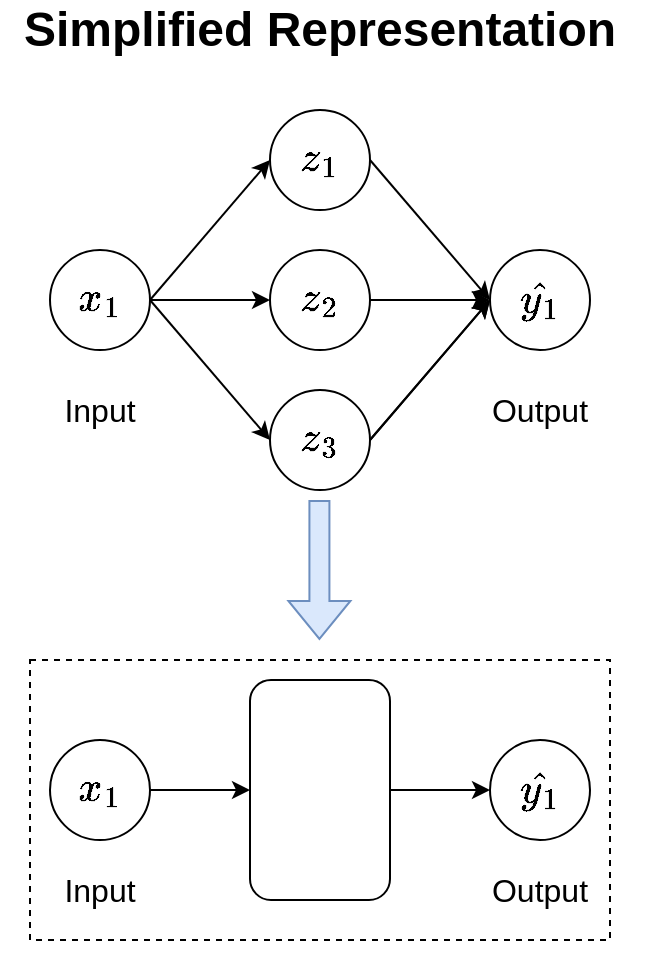 <mxfile version="15.7.3" type="device" pages="22"><diagram id="DkFcTi-LuPacsWH6Z8PI" name="Simplified Representation"><mxGraphModel dx="1102" dy="905" grid="1" gridSize="10" guides="1" tooltips="1" connect="1" arrows="1" fold="1" page="1" pageScale="1" pageWidth="850" pageHeight="1100" math="1" shadow="0"><root><mxCell id="BzGoWQfzRGbz3kvsktNL-0"/><mxCell id="BzGoWQfzRGbz3kvsktNL-1" parent="BzGoWQfzRGbz3kvsktNL-0"/><mxCell id="2jDWNoERmiR9-sEA3XMt-0" value="" style="rounded=0;whiteSpace=wrap;html=1;fontSize=16;fillColor=none;dashed=1;" parent="BzGoWQfzRGbz3kvsktNL-1" vertex="1"><mxGeometry x="250" y="430" width="290" height="140" as="geometry"/></mxCell><mxCell id="GaN-yDca7wBRsgsK97MN-0" style="edgeStyle=none;rounded=0;orthogonalLoop=1;jettySize=auto;html=1;exitX=1;exitY=0.5;exitDx=0;exitDy=0;entryX=0;entryY=0.5;entryDx=0;entryDy=0;fontSize=18;" parent="BzGoWQfzRGbz3kvsktNL-1" source="GaN-yDca7wBRsgsK97MN-4" target="GaN-yDca7wBRsgsK97MN-20" edge="1"><mxGeometry relative="1" as="geometry"/></mxCell><mxCell id="GaN-yDca7wBRsgsK97MN-1" style="edgeStyle=none;rounded=0;orthogonalLoop=1;jettySize=auto;html=1;exitX=1;exitY=0.5;exitDx=0;exitDy=0;entryX=0;entryY=0.5;entryDx=0;entryDy=0;fontSize=18;" parent="BzGoWQfzRGbz3kvsktNL-1" source="GaN-yDca7wBRsgsK97MN-4" target="GaN-yDca7wBRsgsK97MN-24" edge="1"><mxGeometry relative="1" as="geometry"/></mxCell><mxCell id="GaN-yDca7wBRsgsK97MN-3" style="edgeStyle=none;rounded=0;orthogonalLoop=1;jettySize=auto;html=1;exitX=1;exitY=0.5;exitDx=0;exitDy=0;entryX=0;entryY=0.5;entryDx=0;entryDy=0;fontSize=18;" parent="BzGoWQfzRGbz3kvsktNL-1" source="GaN-yDca7wBRsgsK97MN-4" target="GaN-yDca7wBRsgsK97MN-17" edge="1"><mxGeometry relative="1" as="geometry"/></mxCell><mxCell id="GaN-yDca7wBRsgsK97MN-4" value="$$x_1$$" style="ellipse;whiteSpace=wrap;html=1;aspect=fixed;fontSize=18;" parent="BzGoWQfzRGbz3kvsktNL-1" vertex="1"><mxGeometry x="260" y="225" width="50" height="50" as="geometry"/></mxCell><mxCell id="GaN-yDca7wBRsgsK97MN-15" style="edgeStyle=none;rounded=0;orthogonalLoop=1;jettySize=auto;html=1;exitX=1;exitY=0.5;exitDx=0;exitDy=0;fontSize=18;entryX=0;entryY=0.5;entryDx=0;entryDy=0;" parent="BzGoWQfzRGbz3kvsktNL-1" source="GaN-yDca7wBRsgsK97MN-17" target="GaN-yDca7wBRsgsK97MN-28" edge="1"><mxGeometry relative="1" as="geometry"><mxPoint x="510" y="255" as="targetPoint"/></mxGeometry></mxCell><mxCell id="GaN-yDca7wBRsgsK97MN-17" value="$$z_1$$" style="ellipse;whiteSpace=wrap;html=1;aspect=fixed;fontSize=18;" parent="BzGoWQfzRGbz3kvsktNL-1" vertex="1"><mxGeometry x="370" y="155" width="50" height="50" as="geometry"/></mxCell><mxCell id="GaN-yDca7wBRsgsK97MN-19" style="edgeStyle=none;rounded=0;orthogonalLoop=1;jettySize=auto;html=1;exitX=1;exitY=0.5;exitDx=0;exitDy=0;entryX=0;entryY=0.5;entryDx=0;entryDy=0;fontSize=18;" parent="BzGoWQfzRGbz3kvsktNL-1" source="GaN-yDca7wBRsgsK97MN-20" target="GaN-yDca7wBRsgsK97MN-28" edge="1"><mxGeometry relative="1" as="geometry"/></mxCell><mxCell id="GaN-yDca7wBRsgsK97MN-20" value="$$z_2$$" style="ellipse;whiteSpace=wrap;html=1;aspect=fixed;fontSize=18;" parent="BzGoWQfzRGbz3kvsktNL-1" vertex="1"><mxGeometry x="370" y="225" width="50" height="50" as="geometry"/></mxCell><mxCell id="GaN-yDca7wBRsgsK97MN-21" style="edgeStyle=none;rounded=0;orthogonalLoop=1;jettySize=auto;html=1;exitX=1;exitY=0.5;exitDx=0;exitDy=0;entryX=0;entryY=0.5;entryDx=0;entryDy=0;fontSize=18;" parent="BzGoWQfzRGbz3kvsktNL-1" source="GaN-yDca7wBRsgsK97MN-24" target="GaN-yDca7wBRsgsK97MN-28" edge="1"><mxGeometry relative="1" as="geometry"/></mxCell><mxCell id="GaN-yDca7wBRsgsK97MN-22" style="edgeStyle=none;rounded=0;orthogonalLoop=1;jettySize=auto;html=1;exitX=1;exitY=0.5;exitDx=0;exitDy=0;entryX=0;entryY=0.5;entryDx=0;entryDy=0;fontSize=18;" parent="BzGoWQfzRGbz3kvsktNL-1" source="GaN-yDca7wBRsgsK97MN-24" target="GaN-yDca7wBRsgsK97MN-28" edge="1"><mxGeometry relative="1" as="geometry"/></mxCell><mxCell id="GaN-yDca7wBRsgsK97MN-24" value="$$z_3$$" style="ellipse;whiteSpace=wrap;html=1;aspect=fixed;fontSize=18;" parent="BzGoWQfzRGbz3kvsktNL-1" vertex="1"><mxGeometry x="370" y="295" width="50" height="50" as="geometry"/></mxCell><mxCell id="GaN-yDca7wBRsgsK97MN-28" value="$$\hat{y_1}$$" style="ellipse;whiteSpace=wrap;html=1;aspect=fixed;fontSize=18;" parent="BzGoWQfzRGbz3kvsktNL-1" vertex="1"><mxGeometry x="480" y="225" width="50" height="50" as="geometry"/></mxCell><mxCell id="GaN-yDca7wBRsgsK97MN-49" style="edgeStyle=orthogonalEdgeStyle;rounded=0;orthogonalLoop=1;jettySize=auto;html=1;exitX=1;exitY=0.5;exitDx=0;exitDy=0;entryX=0;entryY=0.5;entryDx=0;entryDy=0;" parent="BzGoWQfzRGbz3kvsktNL-1" source="GaN-yDca7wBRsgsK97MN-38" target="GaN-yDca7wBRsgsK97MN-48" edge="1"><mxGeometry relative="1" as="geometry"/></mxCell><mxCell id="GaN-yDca7wBRsgsK97MN-38" value="$$x_1$$" style="ellipse;whiteSpace=wrap;html=1;aspect=fixed;fontSize=18;" parent="BzGoWQfzRGbz3kvsktNL-1" vertex="1"><mxGeometry x="260" y="470" width="50" height="50" as="geometry"/></mxCell><mxCell id="GaN-yDca7wBRsgsK97MN-46" value="$$\hat{y_1}$$" style="ellipse;whiteSpace=wrap;html=1;aspect=fixed;fontSize=18;" parent="BzGoWQfzRGbz3kvsktNL-1" vertex="1"><mxGeometry x="480" y="470" width="50" height="50" as="geometry"/></mxCell><mxCell id="GaN-yDca7wBRsgsK97MN-50" style="edgeStyle=orthogonalEdgeStyle;rounded=0;orthogonalLoop=1;jettySize=auto;html=1;exitX=1;exitY=0.5;exitDx=0;exitDy=0;entryX=0;entryY=0.5;entryDx=0;entryDy=0;" parent="BzGoWQfzRGbz3kvsktNL-1" source="GaN-yDca7wBRsgsK97MN-48" target="GaN-yDca7wBRsgsK97MN-46" edge="1"><mxGeometry relative="1" as="geometry"/></mxCell><mxCell id="GaN-yDca7wBRsgsK97MN-48" value="" style="rounded=1;whiteSpace=wrap;html=1;" parent="BzGoWQfzRGbz3kvsktNL-1" vertex="1"><mxGeometry x="360" y="440" width="70" height="110" as="geometry"/></mxCell><mxCell id="GaN-yDca7wBRsgsK97MN-54" value="" style="shape=flexArrow;endArrow=classic;html=1;rounded=0;edgeStyle=orthogonalEdgeStyle;fillColor=#dae8fc;strokeColor=#6c8ebf;" parent="BzGoWQfzRGbz3kvsktNL-1" edge="1"><mxGeometry width="50" height="50" relative="1" as="geometry"><mxPoint x="394.71" y="350" as="sourcePoint"/><mxPoint x="394.71" y="420" as="targetPoint"/></mxGeometry></mxCell><mxCell id="GaN-yDca7wBRsgsK97MN-55" value="Simplified Representation" style="text;html=1;strokeColor=none;fillColor=none;align=center;verticalAlign=middle;whiteSpace=wrap;rounded=0;fontStyle=1;fontSize=24;" parent="BzGoWQfzRGbz3kvsktNL-1" vertex="1"><mxGeometry x="235" y="100" width="320" height="30" as="geometry"/></mxCell><mxCell id="1jxovAgcvhW3w3DV_UJz-0" value="Input" style="text;html=1;strokeColor=none;fillColor=none;align=center;verticalAlign=middle;whiteSpace=wrap;rounded=0;fontSize=16;" parent="BzGoWQfzRGbz3kvsktNL-1" vertex="1"><mxGeometry x="255" y="290" width="60" height="30" as="geometry"/></mxCell><mxCell id="1jxovAgcvhW3w3DV_UJz-1" value="Output" style="text;html=1;strokeColor=none;fillColor=none;align=center;verticalAlign=middle;whiteSpace=wrap;rounded=0;fontSize=16;" parent="BzGoWQfzRGbz3kvsktNL-1" vertex="1"><mxGeometry x="475" y="290" width="60" height="30" as="geometry"/></mxCell><mxCell id="1jxovAgcvhW3w3DV_UJz-2" value="Input" style="text;html=1;strokeColor=none;fillColor=none;align=center;verticalAlign=middle;whiteSpace=wrap;rounded=0;fontSize=16;" parent="BzGoWQfzRGbz3kvsktNL-1" vertex="1"><mxGeometry x="255" y="530" width="60" height="30" as="geometry"/></mxCell><mxCell id="1jxovAgcvhW3w3DV_UJz-3" value="Output" style="text;html=1;strokeColor=none;fillColor=none;align=center;verticalAlign=middle;whiteSpace=wrap;rounded=0;fontSize=16;" parent="BzGoWQfzRGbz3kvsktNL-1" vertex="1"><mxGeometry x="475" y="530" width="60" height="30" as="geometry"/></mxCell><mxCell id="2jDWNoERmiR9-sEA3XMt-1" style="edgeStyle=orthogonalEdgeStyle;rounded=0;orthogonalLoop=1;jettySize=auto;html=1;exitX=0.5;exitY=1;exitDx=0;exitDy=0;fontSize=16;" parent="BzGoWQfzRGbz3kvsktNL-1" source="2jDWNoERmiR9-sEA3XMt-0" target="2jDWNoERmiR9-sEA3XMt-0" edge="1"><mxGeometry relative="1" as="geometry"/></mxCell></root></mxGraphModel></diagram><diagram id="du-_j6-CfqQS85mB6qOx" name="Bottom-up Representation"><mxGraphModel dx="1102" dy="905" grid="1" gridSize="10" guides="1" tooltips="1" connect="1" arrows="1" fold="1" page="1" pageScale="1" pageWidth="850" pageHeight="1100" math="1" shadow="0"><root><mxCell id="zlhEm-m-1QUYEOTQ-XTf-0"/><mxCell id="zlhEm-m-1QUYEOTQ-XTf-1" parent="zlhEm-m-1QUYEOTQ-XTf-0"/><mxCell id="RBzCqXzn0yHbi6OO0rzG-1" value="" style="rounded=0;whiteSpace=wrap;html=1;fontSize=16;fillColor=none;dashed=1;" parent="zlhEm-m-1QUYEOTQ-XTf-1" vertex="1"><mxGeometry x="580" y="110" width="140" height="350" as="geometry"/></mxCell><mxCell id="zlhEm-m-1QUYEOTQ-XTf-2" style="edgeStyle=orthogonalEdgeStyle;rounded=0;orthogonalLoop=1;jettySize=auto;html=1;exitX=1;exitY=0.5;exitDx=0;exitDy=0;entryX=0;entryY=0.5;entryDx=0;entryDy=0;" parent="zlhEm-m-1QUYEOTQ-XTf-1" source="zlhEm-m-1QUYEOTQ-XTf-3" target="zlhEm-m-1QUYEOTQ-XTf-6" edge="1"><mxGeometry relative="1" as="geometry"/></mxCell><mxCell id="zlhEm-m-1QUYEOTQ-XTf-3" value="$$x_1$$" style="ellipse;whiteSpace=wrap;html=1;aspect=fixed;fontSize=18;" parent="zlhEm-m-1QUYEOTQ-XTf-1" vertex="1"><mxGeometry x="205" y="260" width="50" height="50" as="geometry"/></mxCell><mxCell id="zlhEm-m-1QUYEOTQ-XTf-4" value="$$\hat{y_1}$$" style="ellipse;whiteSpace=wrap;html=1;aspect=fixed;fontSize=18;" parent="zlhEm-m-1QUYEOTQ-XTf-1" vertex="1"><mxGeometry x="425" y="260" width="50" height="50" as="geometry"/></mxCell><mxCell id="zlhEm-m-1QUYEOTQ-XTf-5" style="edgeStyle=orthogonalEdgeStyle;rounded=0;orthogonalLoop=1;jettySize=auto;html=1;exitX=1;exitY=0.5;exitDx=0;exitDy=0;entryX=0;entryY=0.5;entryDx=0;entryDy=0;" parent="zlhEm-m-1QUYEOTQ-XTf-1" source="zlhEm-m-1QUYEOTQ-XTf-6" target="zlhEm-m-1QUYEOTQ-XTf-4" edge="1"><mxGeometry relative="1" as="geometry"/></mxCell><mxCell id="zlhEm-m-1QUYEOTQ-XTf-6" value="" style="rounded=1;whiteSpace=wrap;html=1;" parent="zlhEm-m-1QUYEOTQ-XTf-1" vertex="1"><mxGeometry x="305" y="230" width="70" height="110" as="geometry"/></mxCell><mxCell id="zlhEm-m-1QUYEOTQ-XTf-12" style="edgeStyle=orthogonalEdgeStyle;rounded=0;orthogonalLoop=1;jettySize=auto;html=1;exitX=0.5;exitY=0;exitDx=0;exitDy=0;entryX=1;entryY=0.5;entryDx=0;entryDy=0;fontSize=24;" parent="zlhEm-m-1QUYEOTQ-XTf-1" source="zlhEm-m-1QUYEOTQ-XTf-8" target="zlhEm-m-1QUYEOTQ-XTf-11" edge="1"><mxGeometry relative="1" as="geometry"/></mxCell><mxCell id="zlhEm-m-1QUYEOTQ-XTf-8" value="$$x_1$$" style="ellipse;whiteSpace=wrap;html=1;aspect=fixed;fontSize=18;" parent="zlhEm-m-1QUYEOTQ-XTf-1" vertex="1"><mxGeometry x="625" y="370" width="50" height="50" as="geometry"/></mxCell><mxCell id="zlhEm-m-1QUYEOTQ-XTf-9" value="$$\hat{y_1}$$" style="ellipse;whiteSpace=wrap;html=1;aspect=fixed;fontSize=18;" parent="zlhEm-m-1QUYEOTQ-XTf-1" vertex="1"><mxGeometry x="625" y="150" width="50" height="50" as="geometry"/></mxCell><mxCell id="zlhEm-m-1QUYEOTQ-XTf-13" style="edgeStyle=orthogonalEdgeStyle;rounded=0;orthogonalLoop=1;jettySize=auto;html=1;exitX=0;exitY=0.5;exitDx=0;exitDy=0;entryX=0.5;entryY=1;entryDx=0;entryDy=0;fontSize=24;" parent="zlhEm-m-1QUYEOTQ-XTf-1" source="zlhEm-m-1QUYEOTQ-XTf-11" target="zlhEm-m-1QUYEOTQ-XTf-9" edge="1"><mxGeometry relative="1" as="geometry"/></mxCell><mxCell id="zlhEm-m-1QUYEOTQ-XTf-11" value="" style="rounded=1;whiteSpace=wrap;html=1;rotation=90;" parent="zlhEm-m-1QUYEOTQ-XTf-1" vertex="1"><mxGeometry x="615" y="230" width="70" height="110" as="geometry"/></mxCell><mxCell id="zlhEm-m-1QUYEOTQ-XTf-14" value="" style="shape=flexArrow;endArrow=classic;html=1;rounded=0;fontSize=24;edgeStyle=orthogonalEdgeStyle;fillColor=#dae8fc;strokeColor=#6c8ebf;" parent="zlhEm-m-1QUYEOTQ-XTf-1" edge="1"><mxGeometry width="50" height="50" relative="1" as="geometry"><mxPoint x="495" y="284.71" as="sourcePoint"/><mxPoint x="575" y="284.71" as="targetPoint"/></mxGeometry></mxCell><mxCell id="7_Cjjbu076Sv51qNWMB8-0" value="Input" style="text;html=1;strokeColor=none;fillColor=none;align=center;verticalAlign=middle;whiteSpace=wrap;rounded=0;fontSize=16;" parent="zlhEm-m-1QUYEOTQ-XTf-1" vertex="1"><mxGeometry x="200" y="320" width="60" height="30" as="geometry"/></mxCell><mxCell id="7_Cjjbu076Sv51qNWMB8-1" value="Output" style="text;html=1;strokeColor=none;fillColor=none;align=center;verticalAlign=middle;whiteSpace=wrap;rounded=0;fontSize=16;" parent="zlhEm-m-1QUYEOTQ-XTf-1" vertex="1"><mxGeometry x="420" y="320" width="60" height="30" as="geometry"/></mxCell><mxCell id="7_Cjjbu076Sv51qNWMB8-2" value="Input" style="text;html=1;strokeColor=none;fillColor=none;align=center;verticalAlign=middle;whiteSpace=wrap;rounded=0;fontSize=16;" parent="zlhEm-m-1QUYEOTQ-XTf-1" vertex="1"><mxGeometry x="620" y="430" width="60" height="30" as="geometry"/></mxCell><mxCell id="7_Cjjbu076Sv51qNWMB8-3" value="Output" style="text;html=1;strokeColor=none;fillColor=none;align=center;verticalAlign=middle;whiteSpace=wrap;rounded=0;fontSize=16;" parent="zlhEm-m-1QUYEOTQ-XTf-1" vertex="1"><mxGeometry x="620" y="110" width="60" height="30" as="geometry"/></mxCell><mxCell id="RBzCqXzn0yHbi6OO0rzG-0" value="Bottom-up Representation" style="text;html=1;strokeColor=none;fillColor=none;align=center;verticalAlign=middle;whiteSpace=wrap;rounded=0;fontStyle=1;fontSize=24;" parent="zlhEm-m-1QUYEOTQ-XTf-1" vertex="1"><mxGeometry x="285" y="70" width="320" height="30" as="geometry"/></mxCell></root></mxGraphModel></diagram><diagram id="70W0Rb2cmNPIofMd_Y8_" name="Sequence Models"><mxGraphModel dx="1102" dy="905" grid="1" gridSize="10" guides="1" tooltips="1" connect="1" arrows="1" fold="1" page="1" pageScale="1" pageWidth="850" pageHeight="1100" math="1" shadow="0"><root><mxCell id="BriyzxIc6P9ixlAn5mxN-0"/><mxCell id="BriyzxIc6P9ixlAn5mxN-1" parent="BriyzxIc6P9ixlAn5mxN-0"/><mxCell id="Ylf10R549Kky0DSUfw-5-1" style="edgeStyle=orthogonalEdgeStyle;rounded=0;orthogonalLoop=1;jettySize=auto;html=1;exitX=0.5;exitY=0;exitDx=0;exitDy=0;entryX=1;entryY=0.5;entryDx=0;entryDy=0;fontSize=24;" parent="BriyzxIc6P9ixlAn5mxN-1" source="Ylf10R549Kky0DSUfw-5-2" target="Ylf10R549Kky0DSUfw-5-5" edge="1"><mxGeometry relative="1" as="geometry"/></mxCell><mxCell id="Ylf10R549Kky0DSUfw-5-2" value="$$x_1$$" style="ellipse;whiteSpace=wrap;html=1;aspect=fixed;fontSize=18;" parent="BriyzxIc6P9ixlAn5mxN-1" vertex="1"><mxGeometry x="60" y="390" width="50" height="50" as="geometry"/></mxCell><mxCell id="Ylf10R549Kky0DSUfw-5-3" value="$$\hat{y_1}$$" style="ellipse;whiteSpace=wrap;html=1;aspect=fixed;fontSize=18;" parent="BriyzxIc6P9ixlAn5mxN-1" vertex="1"><mxGeometry x="60" y="170" width="50" height="50" as="geometry"/></mxCell><mxCell id="Ylf10R549Kky0DSUfw-5-4" style="edgeStyle=orthogonalEdgeStyle;rounded=0;orthogonalLoop=1;jettySize=auto;html=1;exitX=0;exitY=0.5;exitDx=0;exitDy=0;entryX=0.5;entryY=1;entryDx=0;entryDy=0;fontSize=24;" parent="BriyzxIc6P9ixlAn5mxN-1" source="Ylf10R549Kky0DSUfw-5-5" target="Ylf10R549Kky0DSUfw-5-3" edge="1"><mxGeometry relative="1" as="geometry"/></mxCell><mxCell id="Ylf10R549Kky0DSUfw-5-5" value="" style="rounded=1;whiteSpace=wrap;html=1;rotation=90;" parent="BriyzxIc6P9ixlAn5mxN-1" vertex="1"><mxGeometry x="50" y="280" width="70" height="50" as="geometry"/></mxCell><mxCell id="Ylf10R549Kky0DSUfw-5-8" value="Sequence Models" style="text;html=1;strokeColor=none;fillColor=none;align=center;verticalAlign=middle;whiteSpace=wrap;rounded=0;dashed=1;fontSize=24;fontStyle=1" parent="BriyzxIc6P9ixlAn5mxN-1" vertex="1"><mxGeometry x="315" y="60" width="290" height="30" as="geometry"/></mxCell><mxCell id="PiswOLWDt5Iii8DBCc3D-0" value="&lt;font style=&quot;font-size: 18px&quot;&gt;&lt;b&gt;One to One&lt;/b&gt;&lt;/font&gt;" style="text;html=1;strokeColor=none;fillColor=none;align=center;verticalAlign=middle;whiteSpace=wrap;rounded=0;dashed=1;fontSize=24;" parent="BriyzxIc6P9ixlAn5mxN-1" vertex="1"><mxGeometry x="22.5" y="120" width="125" height="30" as="geometry"/></mxCell><mxCell id="PiswOLWDt5Iii8DBCc3D-16" style="edgeStyle=orthogonalEdgeStyle;rounded=0;orthogonalLoop=1;jettySize=auto;html=1;exitX=0.5;exitY=0;exitDx=0;exitDy=0;entryX=1;entryY=0.5;entryDx=0;entryDy=0;fontSize=24;" parent="BriyzxIc6P9ixlAn5mxN-1" source="PiswOLWDt5Iii8DBCc3D-17" target="PiswOLWDt5Iii8DBCc3D-20" edge="1"><mxGeometry relative="1" as="geometry"/></mxCell><mxCell id="PiswOLWDt5Iii8DBCc3D-17" value="$$x_1$$" style="ellipse;whiteSpace=wrap;html=1;aspect=fixed;fontSize=18;" parent="BriyzxIc6P9ixlAn5mxN-1" vertex="1"><mxGeometry x="190" y="390" width="50" height="50" as="geometry"/></mxCell><mxCell id="PiswOLWDt5Iii8DBCc3D-31" style="edgeStyle=orthogonalEdgeStyle;rounded=0;orthogonalLoop=1;jettySize=auto;html=1;exitX=0.5;exitY=0;exitDx=0;exitDy=0;entryX=0.5;entryY=1;entryDx=0;entryDy=0;fontSize=24;" parent="BriyzxIc6P9ixlAn5mxN-1" source="PiswOLWDt5Iii8DBCc3D-20" target="PiswOLWDt5Iii8DBCc3D-25" edge="1"><mxGeometry relative="1" as="geometry"/></mxCell><mxCell id="PiswOLWDt5Iii8DBCc3D-20" value="" style="rounded=1;whiteSpace=wrap;html=1;rotation=90;" parent="BriyzxIc6P9ixlAn5mxN-1" vertex="1"><mxGeometry x="180" y="280" width="70" height="50" as="geometry"/></mxCell><mxCell id="PiswOLWDt5Iii8DBCc3D-21" style="edgeStyle=orthogonalEdgeStyle;rounded=0;orthogonalLoop=1;jettySize=auto;html=1;exitX=0.5;exitY=0;exitDx=0;exitDy=0;entryX=1;entryY=0.5;entryDx=0;entryDy=0;fontSize=24;" parent="BriyzxIc6P9ixlAn5mxN-1" source="PiswOLWDt5Iii8DBCc3D-22" target="PiswOLWDt5Iii8DBCc3D-25" edge="1"><mxGeometry relative="1" as="geometry"/></mxCell><mxCell id="PiswOLWDt5Iii8DBCc3D-22" value="$$x_2$$" style="ellipse;whiteSpace=wrap;html=1;aspect=fixed;fontSize=18;" parent="BriyzxIc6P9ixlAn5mxN-1" vertex="1"><mxGeometry x="260" y="390" width="50" height="50" as="geometry"/></mxCell><mxCell id="PiswOLWDt5Iii8DBCc3D-32" style="edgeStyle=orthogonalEdgeStyle;rounded=0;orthogonalLoop=1;jettySize=auto;html=1;exitX=0.5;exitY=0;exitDx=0;exitDy=0;entryX=0.5;entryY=1;entryDx=0;entryDy=0;fontSize=24;" parent="BriyzxIc6P9ixlAn5mxN-1" source="PiswOLWDt5Iii8DBCc3D-25" target="PiswOLWDt5Iii8DBCc3D-30" edge="1"><mxGeometry relative="1" as="geometry"/></mxCell><mxCell id="PiswOLWDt5Iii8DBCc3D-25" value="" style="rounded=1;whiteSpace=wrap;html=1;rotation=90;" parent="BriyzxIc6P9ixlAn5mxN-1" vertex="1"><mxGeometry x="250" y="280" width="70" height="50" as="geometry"/></mxCell><mxCell id="PiswOLWDt5Iii8DBCc3D-26" style="edgeStyle=orthogonalEdgeStyle;rounded=0;orthogonalLoop=1;jettySize=auto;html=1;exitX=0.5;exitY=0;exitDx=0;exitDy=0;entryX=1;entryY=0.5;entryDx=0;entryDy=0;fontSize=24;" parent="BriyzxIc6P9ixlAn5mxN-1" source="PiswOLWDt5Iii8DBCc3D-27" target="PiswOLWDt5Iii8DBCc3D-30" edge="1"><mxGeometry relative="1" as="geometry"/></mxCell><mxCell id="PiswOLWDt5Iii8DBCc3D-27" value="$$x_3$$" style="ellipse;whiteSpace=wrap;html=1;aspect=fixed;fontSize=18;" parent="BriyzxIc6P9ixlAn5mxN-1" vertex="1"><mxGeometry x="330" y="390" width="50" height="50" as="geometry"/></mxCell><mxCell id="PiswOLWDt5Iii8DBCc3D-28" value="$$\hat{y_1}$$" style="ellipse;whiteSpace=wrap;html=1;aspect=fixed;fontSize=18;" parent="BriyzxIc6P9ixlAn5mxN-1" vertex="1"><mxGeometry x="330" y="170" width="50" height="50" as="geometry"/></mxCell><mxCell id="PiswOLWDt5Iii8DBCc3D-29" style="edgeStyle=orthogonalEdgeStyle;rounded=0;orthogonalLoop=1;jettySize=auto;html=1;exitX=0;exitY=0.5;exitDx=0;exitDy=0;entryX=0.5;entryY=1;entryDx=0;entryDy=0;fontSize=24;" parent="BriyzxIc6P9ixlAn5mxN-1" source="PiswOLWDt5Iii8DBCc3D-30" target="PiswOLWDt5Iii8DBCc3D-28" edge="1"><mxGeometry relative="1" as="geometry"/></mxCell><mxCell id="PiswOLWDt5Iii8DBCc3D-30" value="" style="rounded=1;whiteSpace=wrap;html=1;rotation=90;" parent="BriyzxIc6P9ixlAn5mxN-1" vertex="1"><mxGeometry x="320" y="280" width="70" height="50" as="geometry"/></mxCell><mxCell id="PiswOLWDt5Iii8DBCc3D-33" value="&lt;font style=&quot;font-size: 18px&quot;&gt;&lt;b&gt;Many to One&lt;/b&gt;&lt;/font&gt;" style="text;html=1;strokeColor=none;fillColor=none;align=center;verticalAlign=middle;whiteSpace=wrap;rounded=0;dashed=1;fontSize=24;" parent="BriyzxIc6P9ixlAn5mxN-1" vertex="1"><mxGeometry x="222.5" y="120" width="125" height="30" as="geometry"/></mxCell><mxCell id="PiswOLWDt5Iii8DBCc3D-34" style="edgeStyle=orthogonalEdgeStyle;rounded=0;orthogonalLoop=1;jettySize=auto;html=1;exitX=0.5;exitY=0;exitDx=0;exitDy=0;entryX=1;entryY=0.5;entryDx=0;entryDy=0;fontSize=24;" parent="BriyzxIc6P9ixlAn5mxN-1" source="PiswOLWDt5Iii8DBCc3D-35" target="PiswOLWDt5Iii8DBCc3D-37" edge="1"><mxGeometry relative="1" as="geometry"/></mxCell><mxCell id="PiswOLWDt5Iii8DBCc3D-35" value="$$x_1$$" style="ellipse;whiteSpace=wrap;html=1;aspect=fixed;fontSize=18;" parent="BriyzxIc6P9ixlAn5mxN-1" vertex="1"><mxGeometry x="435" y="390" width="50" height="50" as="geometry"/></mxCell><mxCell id="PiswOLWDt5Iii8DBCc3D-36" style="edgeStyle=orthogonalEdgeStyle;rounded=0;orthogonalLoop=1;jettySize=auto;html=1;exitX=0.5;exitY=0;exitDx=0;exitDy=0;entryX=0.5;entryY=1;entryDx=0;entryDy=0;fontSize=24;" parent="BriyzxIc6P9ixlAn5mxN-1" source="PiswOLWDt5Iii8DBCc3D-37" target="PiswOLWDt5Iii8DBCc3D-41" edge="1"><mxGeometry relative="1" as="geometry"/></mxCell><mxCell id="PiswOLWDt5Iii8DBCc3D-48" style="edgeStyle=orthogonalEdgeStyle;rounded=0;orthogonalLoop=1;jettySize=auto;html=1;exitX=0;exitY=0.5;exitDx=0;exitDy=0;entryX=0.5;entryY=1;entryDx=0;entryDy=0;fontSize=24;" parent="BriyzxIc6P9ixlAn5mxN-1" source="PiswOLWDt5Iii8DBCc3D-37" target="PiswOLWDt5Iii8DBCc3D-44" edge="1"><mxGeometry relative="1" as="geometry"/></mxCell><mxCell id="PiswOLWDt5Iii8DBCc3D-37" value="" style="rounded=1;whiteSpace=wrap;html=1;rotation=90;" parent="BriyzxIc6P9ixlAn5mxN-1" vertex="1"><mxGeometry x="425" y="280" width="70" height="50" as="geometry"/></mxCell><mxCell id="PiswOLWDt5Iii8DBCc3D-40" style="edgeStyle=orthogonalEdgeStyle;rounded=0;orthogonalLoop=1;jettySize=auto;html=1;exitX=0.5;exitY=0;exitDx=0;exitDy=0;entryX=0.5;entryY=1;entryDx=0;entryDy=0;fontSize=24;" parent="BriyzxIc6P9ixlAn5mxN-1" source="PiswOLWDt5Iii8DBCc3D-41" target="PiswOLWDt5Iii8DBCc3D-46" edge="1"><mxGeometry relative="1" as="geometry"/></mxCell><mxCell id="PiswOLWDt5Iii8DBCc3D-51" style="edgeStyle=orthogonalEdgeStyle;rounded=0;orthogonalLoop=1;jettySize=auto;html=1;exitX=0;exitY=0.5;exitDx=0;exitDy=0;entryX=0.5;entryY=1;entryDx=0;entryDy=0;fontSize=24;" parent="BriyzxIc6P9ixlAn5mxN-1" source="PiswOLWDt5Iii8DBCc3D-41" target="PiswOLWDt5Iii8DBCc3D-49" edge="1"><mxGeometry relative="1" as="geometry"/></mxCell><mxCell id="PiswOLWDt5Iii8DBCc3D-41" value="" style="rounded=1;whiteSpace=wrap;html=1;rotation=90;" parent="BriyzxIc6P9ixlAn5mxN-1" vertex="1"><mxGeometry x="495" y="280" width="70" height="50" as="geometry"/></mxCell><mxCell id="PiswOLWDt5Iii8DBCc3D-44" value="$$\hat{y_1}$$" style="ellipse;whiteSpace=wrap;html=1;aspect=fixed;fontSize=18;" parent="BriyzxIc6P9ixlAn5mxN-1" vertex="1"><mxGeometry x="435" y="170" width="50" height="50" as="geometry"/></mxCell><mxCell id="PiswOLWDt5Iii8DBCc3D-52" style="edgeStyle=orthogonalEdgeStyle;rounded=0;orthogonalLoop=1;jettySize=auto;html=1;exitX=0;exitY=0.5;exitDx=0;exitDy=0;entryX=0.5;entryY=1;entryDx=0;entryDy=0;fontSize=24;" parent="BriyzxIc6P9ixlAn5mxN-1" source="PiswOLWDt5Iii8DBCc3D-46" target="PiswOLWDt5Iii8DBCc3D-50" edge="1"><mxGeometry relative="1" as="geometry"/></mxCell><mxCell id="PiswOLWDt5Iii8DBCc3D-46" value="" style="rounded=1;whiteSpace=wrap;html=1;rotation=90;" parent="BriyzxIc6P9ixlAn5mxN-1" vertex="1"><mxGeometry x="565" y="280" width="70" height="50" as="geometry"/></mxCell><mxCell id="PiswOLWDt5Iii8DBCc3D-47" value="&lt;font style=&quot;font-size: 18px&quot;&gt;&lt;b&gt;One to Many&lt;/b&gt;&lt;/font&gt;" style="text;html=1;strokeColor=none;fillColor=none;align=center;verticalAlign=middle;whiteSpace=wrap;rounded=0;dashed=1;fontSize=24;" parent="BriyzxIc6P9ixlAn5mxN-1" vertex="1"><mxGeometry x="467.5" y="120" width="125" height="30" as="geometry"/></mxCell><mxCell id="PiswOLWDt5Iii8DBCc3D-49" value="$$\hat{y_2}$$" style="ellipse;whiteSpace=wrap;html=1;aspect=fixed;fontSize=18;" parent="BriyzxIc6P9ixlAn5mxN-1" vertex="1"><mxGeometry x="505" y="170" width="50" height="50" as="geometry"/></mxCell><mxCell id="PiswOLWDt5Iii8DBCc3D-50" value="$$\hat{y_3}$$" style="ellipse;whiteSpace=wrap;html=1;aspect=fixed;fontSize=18;" parent="BriyzxIc6P9ixlAn5mxN-1" vertex="1"><mxGeometry x="575" y="170" width="50" height="50" as="geometry"/></mxCell><mxCell id="PiswOLWDt5Iii8DBCc3D-56" value="" style="endArrow=none;html=1;rounded=0;fontSize=24;edgeStyle=orthogonalEdgeStyle;dashed=1;" parent="BriyzxIc6P9ixlAn5mxN-1" edge="1"><mxGeometry width="50" height="50" relative="1" as="geometry"><mxPoint x="160" y="460" as="sourcePoint"/><mxPoint x="160" y="120" as="targetPoint"/></mxGeometry></mxCell><mxCell id="PiswOLWDt5Iii8DBCc3D-57" value="" style="endArrow=none;html=1;rounded=0;fontSize=24;edgeStyle=orthogonalEdgeStyle;dashed=1;" parent="BriyzxIc6P9ixlAn5mxN-1" edge="1"><mxGeometry width="50" height="50" relative="1" as="geometry"><mxPoint x="410" y="460" as="sourcePoint"/><mxPoint x="410" y="120" as="targetPoint"/></mxGeometry></mxCell><mxCell id="PiswOLWDt5Iii8DBCc3D-58" value="&lt;font style=&quot;font-size: 18px&quot;&gt;&lt;b&gt;Many to Many&lt;/b&gt;&lt;/font&gt;" style="text;html=1;strokeColor=none;fillColor=none;align=center;verticalAlign=middle;whiteSpace=wrap;rounded=0;dashed=1;fontSize=24;" parent="BriyzxIc6P9ixlAn5mxN-1" vertex="1"><mxGeometry x="722.5" y="120" width="125" height="30" as="geometry"/></mxCell><mxCell id="PiswOLWDt5Iii8DBCc3D-69" style="edgeStyle=orthogonalEdgeStyle;rounded=0;orthogonalLoop=1;jettySize=auto;html=1;exitX=0.5;exitY=0;exitDx=0;exitDy=0;entryX=1;entryY=0.5;entryDx=0;entryDy=0;fontSize=24;" parent="BriyzxIc6P9ixlAn5mxN-1" source="PiswOLWDt5Iii8DBCc3D-70" target="PiswOLWDt5Iii8DBCc3D-73" edge="1"><mxGeometry relative="1" as="geometry"/></mxCell><mxCell id="PiswOLWDt5Iii8DBCc3D-70" value="$$x_1$$" style="ellipse;whiteSpace=wrap;html=1;aspect=fixed;fontSize=18;" parent="BriyzxIc6P9ixlAn5mxN-1" vertex="1"><mxGeometry x="690" y="390" width="50" height="50" as="geometry"/></mxCell><mxCell id="PiswOLWDt5Iii8DBCc3D-71" style="edgeStyle=orthogonalEdgeStyle;rounded=0;orthogonalLoop=1;jettySize=auto;html=1;exitX=0.5;exitY=0;exitDx=0;exitDy=0;entryX=0.5;entryY=1;entryDx=0;entryDy=0;fontSize=24;" parent="BriyzxIc6P9ixlAn5mxN-1" source="PiswOLWDt5Iii8DBCc3D-73" target="PiswOLWDt5Iii8DBCc3D-76" edge="1"><mxGeometry relative="1" as="geometry"/></mxCell><mxCell id="PiswOLWDt5Iii8DBCc3D-72" style="edgeStyle=orthogonalEdgeStyle;rounded=0;orthogonalLoop=1;jettySize=auto;html=1;exitX=0;exitY=0.5;exitDx=0;exitDy=0;entryX=0.5;entryY=1;entryDx=0;entryDy=0;fontSize=24;" parent="BriyzxIc6P9ixlAn5mxN-1" source="PiswOLWDt5Iii8DBCc3D-73" target="PiswOLWDt5Iii8DBCc3D-77" edge="1"><mxGeometry relative="1" as="geometry"/></mxCell><mxCell id="PiswOLWDt5Iii8DBCc3D-73" value="" style="rounded=1;whiteSpace=wrap;html=1;rotation=90;" parent="BriyzxIc6P9ixlAn5mxN-1" vertex="1"><mxGeometry x="680" y="280" width="70" height="50" as="geometry"/></mxCell><mxCell id="PiswOLWDt5Iii8DBCc3D-74" style="edgeStyle=orthogonalEdgeStyle;rounded=0;orthogonalLoop=1;jettySize=auto;html=1;exitX=0.5;exitY=0;exitDx=0;exitDy=0;entryX=0.5;entryY=1;entryDx=0;entryDy=0;fontSize=24;" parent="BriyzxIc6P9ixlAn5mxN-1" source="PiswOLWDt5Iii8DBCc3D-76" target="PiswOLWDt5Iii8DBCc3D-79" edge="1"><mxGeometry relative="1" as="geometry"/></mxCell><mxCell id="PiswOLWDt5Iii8DBCc3D-75" style="edgeStyle=orthogonalEdgeStyle;rounded=0;orthogonalLoop=1;jettySize=auto;html=1;exitX=0;exitY=0.5;exitDx=0;exitDy=0;entryX=0.5;entryY=1;entryDx=0;entryDy=0;fontSize=24;" parent="BriyzxIc6P9ixlAn5mxN-1" source="PiswOLWDt5Iii8DBCc3D-76" target="PiswOLWDt5Iii8DBCc3D-80" edge="1"><mxGeometry relative="1" as="geometry"/></mxCell><mxCell id="PiswOLWDt5Iii8DBCc3D-76" value="" style="rounded=1;whiteSpace=wrap;html=1;rotation=90;" parent="BriyzxIc6P9ixlAn5mxN-1" vertex="1"><mxGeometry x="750" y="280" width="70" height="50" as="geometry"/></mxCell><mxCell id="PiswOLWDt5Iii8DBCc3D-77" value="$$\hat{y_1}$$" style="ellipse;whiteSpace=wrap;html=1;aspect=fixed;fontSize=18;" parent="BriyzxIc6P9ixlAn5mxN-1" vertex="1"><mxGeometry x="690" y="170" width="50" height="50" as="geometry"/></mxCell><mxCell id="PiswOLWDt5Iii8DBCc3D-78" style="edgeStyle=orthogonalEdgeStyle;rounded=0;orthogonalLoop=1;jettySize=auto;html=1;exitX=0;exitY=0.5;exitDx=0;exitDy=0;entryX=0.5;entryY=1;entryDx=0;entryDy=0;fontSize=24;" parent="BriyzxIc6P9ixlAn5mxN-1" source="PiswOLWDt5Iii8DBCc3D-79" target="PiswOLWDt5Iii8DBCc3D-81" edge="1"><mxGeometry relative="1" as="geometry"/></mxCell><mxCell id="PiswOLWDt5Iii8DBCc3D-79" value="" style="rounded=1;whiteSpace=wrap;html=1;rotation=90;" parent="BriyzxIc6P9ixlAn5mxN-1" vertex="1"><mxGeometry x="820" y="280" width="70" height="50" as="geometry"/></mxCell><mxCell id="PiswOLWDt5Iii8DBCc3D-80" value="$$\hat{y_2}$$" style="ellipse;whiteSpace=wrap;html=1;aspect=fixed;fontSize=18;" parent="BriyzxIc6P9ixlAn5mxN-1" vertex="1"><mxGeometry x="760" y="170" width="50" height="50" as="geometry"/></mxCell><mxCell id="PiswOLWDt5Iii8DBCc3D-81" value="$$\hat{y_3}$$" style="ellipse;whiteSpace=wrap;html=1;aspect=fixed;fontSize=18;" parent="BriyzxIc6P9ixlAn5mxN-1" vertex="1"><mxGeometry x="830" y="170" width="50" height="50" as="geometry"/></mxCell><mxCell id="PiswOLWDt5Iii8DBCc3D-82" value="" style="endArrow=none;html=1;rounded=0;fontSize=24;edgeStyle=orthogonalEdgeStyle;dashed=1;" parent="BriyzxIc6P9ixlAn5mxN-1" edge="1"><mxGeometry width="50" height="50" relative="1" as="geometry"><mxPoint x="660" y="460" as="sourcePoint"/><mxPoint x="660" y="120" as="targetPoint"/></mxGeometry></mxCell><mxCell id="PiswOLWDt5Iii8DBCc3D-85" style="edgeStyle=orthogonalEdgeStyle;rounded=0;orthogonalLoop=1;jettySize=auto;html=1;exitX=0.5;exitY=0;exitDx=0;exitDy=0;entryX=1;entryY=0.5;entryDx=0;entryDy=0;fontSize=24;" parent="BriyzxIc6P9ixlAn5mxN-1" source="PiswOLWDt5Iii8DBCc3D-83" target="PiswOLWDt5Iii8DBCc3D-76" edge="1"><mxGeometry relative="1" as="geometry"/></mxCell><mxCell id="PiswOLWDt5Iii8DBCc3D-83" value="$$x_2$$" style="ellipse;whiteSpace=wrap;html=1;aspect=fixed;fontSize=18;" parent="BriyzxIc6P9ixlAn5mxN-1" vertex="1"><mxGeometry x="760" y="390" width="50" height="50" as="geometry"/></mxCell><mxCell id="PiswOLWDt5Iii8DBCc3D-86" style="edgeStyle=orthogonalEdgeStyle;rounded=0;orthogonalLoop=1;jettySize=auto;html=1;exitX=0.5;exitY=0;exitDx=0;exitDy=0;entryX=1;entryY=0.5;entryDx=0;entryDy=0;fontSize=24;" parent="BriyzxIc6P9ixlAn5mxN-1" source="PiswOLWDt5Iii8DBCc3D-84" target="PiswOLWDt5Iii8DBCc3D-79" edge="1"><mxGeometry relative="1" as="geometry"/></mxCell><mxCell id="PiswOLWDt5Iii8DBCc3D-84" value="$$x_3$$" style="ellipse;whiteSpace=wrap;html=1;aspect=fixed;fontSize=18;" parent="BriyzxIc6P9ixlAn5mxN-1" vertex="1"><mxGeometry x="830" y="390" width="50" height="50" as="geometry"/></mxCell><mxCell id="PiswOLWDt5Iii8DBCc3D-87" value="$$t_0$$" style="text;html=1;strokeColor=none;fillColor=none;align=center;verticalAlign=middle;whiteSpace=wrap;rounded=0;dashed=1;fontSize=16;" parent="BriyzxIc6P9ixlAn5mxN-1" vertex="1"><mxGeometry x="197.5" y="450" width="35" height="30" as="geometry"/></mxCell><mxCell id="PiswOLWDt5Iii8DBCc3D-88" value="$$t_1$$" style="text;html=1;strokeColor=none;fillColor=none;align=center;verticalAlign=middle;whiteSpace=wrap;rounded=0;dashed=1;fontSize=16;" parent="BriyzxIc6P9ixlAn5mxN-1" vertex="1"><mxGeometry x="267.5" y="450" width="35" height="30" as="geometry"/></mxCell><mxCell id="PiswOLWDt5Iii8DBCc3D-89" value="$$t_2$$" style="text;html=1;strokeColor=none;fillColor=none;align=center;verticalAlign=middle;whiteSpace=wrap;rounded=0;dashed=1;fontSize=16;" parent="BriyzxIc6P9ixlAn5mxN-1" vertex="1"><mxGeometry x="337.5" y="450" width="35" height="30" as="geometry"/></mxCell><mxCell id="PiswOLWDt5Iii8DBCc3D-90" value="$$t_0$$" style="text;html=1;strokeColor=none;fillColor=none;align=center;verticalAlign=middle;whiteSpace=wrap;rounded=0;dashed=1;fontSize=16;" parent="BriyzxIc6P9ixlAn5mxN-1" vertex="1"><mxGeometry x="442.5" y="450" width="35" height="30" as="geometry"/></mxCell><mxCell id="PiswOLWDt5Iii8DBCc3D-91" value="$$t_1$$" style="text;html=1;strokeColor=none;fillColor=none;align=center;verticalAlign=middle;whiteSpace=wrap;rounded=0;dashed=1;fontSize=16;" parent="BriyzxIc6P9ixlAn5mxN-1" vertex="1"><mxGeometry x="512.5" y="450" width="35" height="30" as="geometry"/></mxCell><mxCell id="PiswOLWDt5Iii8DBCc3D-92" value="$$t_2$$" style="text;html=1;strokeColor=none;fillColor=none;align=center;verticalAlign=middle;whiteSpace=wrap;rounded=0;dashed=1;fontSize=16;" parent="BriyzxIc6P9ixlAn5mxN-1" vertex="1"><mxGeometry x="582.5" y="450" width="35" height="30" as="geometry"/></mxCell><mxCell id="PiswOLWDt5Iii8DBCc3D-93" value="$$t_0$$" style="text;html=1;strokeColor=none;fillColor=none;align=center;verticalAlign=middle;whiteSpace=wrap;rounded=0;dashed=1;fontSize=16;" parent="BriyzxIc6P9ixlAn5mxN-1" vertex="1"><mxGeometry x="697.5" y="450" width="35" height="30" as="geometry"/></mxCell><mxCell id="PiswOLWDt5Iii8DBCc3D-94" value="$$t_1$$" style="text;html=1;strokeColor=none;fillColor=none;align=center;verticalAlign=middle;whiteSpace=wrap;rounded=0;dashed=1;fontSize=16;" parent="BriyzxIc6P9ixlAn5mxN-1" vertex="1"><mxGeometry x="767.5" y="450" width="35" height="30" as="geometry"/></mxCell><mxCell id="PiswOLWDt5Iii8DBCc3D-95" value="$$t_2$$" style="text;html=1;strokeColor=none;fillColor=none;align=center;verticalAlign=middle;whiteSpace=wrap;rounded=0;dashed=1;fontSize=16;" parent="BriyzxIc6P9ixlAn5mxN-1" vertex="1"><mxGeometry x="837.5" y="450" width="35" height="30" as="geometry"/></mxCell></root></mxGraphModel></diagram><diagram id="To1eKhXE3s5EZPovQ7G2" name="Feed-Forward Networks"><mxGraphModel dx="1102" dy="905" grid="1" gridSize="10" guides="1" tooltips="1" connect="1" arrows="1" fold="1" page="1" pageScale="1" pageWidth="850" pageHeight="1100" math="1" shadow="0"><root><mxCell id="5kWCS-40_2lFbDeUO7_Q-0"/><mxCell id="5kWCS-40_2lFbDeUO7_Q-1" parent="5kWCS-40_2lFbDeUO7_Q-0"/><mxCell id="5kWCS-40_2lFbDeUO7_Q-9" value="" style="rounded=1;whiteSpace=wrap;html=1;fontSize=16;fillColor=none;" parent="5kWCS-40_2lFbDeUO7_Q-1" vertex="1"><mxGeometry x="205" y="120" width="90" height="290" as="geometry"/></mxCell><mxCell id="5kWCS-40_2lFbDeUO7_Q-12" style="edgeStyle=none;rounded=0;orthogonalLoop=1;jettySize=auto;html=1;exitX=1;exitY=0.5;exitDx=0;exitDy=0;entryX=0;entryY=0.5;entryDx=0;entryDy=0;fontSize=16;" parent="5kWCS-40_2lFbDeUO7_Q-1" source="5kWCS-40_2lFbDeUO7_Q-2" target="5kWCS-40_2lFbDeUO7_Q-5" edge="1"><mxGeometry relative="1" as="geometry"/></mxCell><mxCell id="5kWCS-40_2lFbDeUO7_Q-13" style="edgeStyle=none;rounded=0;orthogonalLoop=1;jettySize=auto;html=1;exitX=1;exitY=0.5;exitDx=0;exitDy=0;entryX=0;entryY=0.5;entryDx=0;entryDy=0;fontSize=16;" parent="5kWCS-40_2lFbDeUO7_Q-1" source="5kWCS-40_2lFbDeUO7_Q-2" target="5kWCS-40_2lFbDeUO7_Q-6" edge="1"><mxGeometry relative="1" as="geometry"/></mxCell><mxCell id="5kWCS-40_2lFbDeUO7_Q-15" style="edgeStyle=none;rounded=0;orthogonalLoop=1;jettySize=auto;html=1;exitX=1;exitY=0.5;exitDx=0;exitDy=0;entryX=0;entryY=0.5;entryDx=0;entryDy=0;fontSize=16;" parent="5kWCS-40_2lFbDeUO7_Q-1" source="5kWCS-40_2lFbDeUO7_Q-2" target="5kWCS-40_2lFbDeUO7_Q-7" edge="1"><mxGeometry relative="1" as="geometry"/></mxCell><mxCell id="5kWCS-40_2lFbDeUO7_Q-16" style="edgeStyle=none;rounded=0;orthogonalLoop=1;jettySize=auto;html=1;exitX=1;exitY=0.5;exitDx=0;exitDy=0;entryX=0;entryY=0.5;entryDx=0;entryDy=0;fontSize=16;" parent="5kWCS-40_2lFbDeUO7_Q-1" source="5kWCS-40_2lFbDeUO7_Q-2" target="5kWCS-40_2lFbDeUO7_Q-8" edge="1"><mxGeometry relative="1" as="geometry"/></mxCell><mxCell id="5kWCS-40_2lFbDeUO7_Q-2" value="$$x_1$$" style="ellipse;whiteSpace=wrap;html=1;aspect=fixed;fontSize=18;" parent="5kWCS-40_2lFbDeUO7_Q-1" vertex="1"><mxGeometry x="115" y="170" width="50" height="50" as="geometry"/></mxCell><mxCell id="5kWCS-40_2lFbDeUO7_Q-14" style="edgeStyle=none;rounded=0;orthogonalLoop=1;jettySize=auto;html=1;exitX=1;exitY=0.5;exitDx=0;exitDy=0;entryX=0;entryY=0.5;entryDx=0;entryDy=0;fontSize=16;" parent="5kWCS-40_2lFbDeUO7_Q-1" source="5kWCS-40_2lFbDeUO7_Q-3" target="5kWCS-40_2lFbDeUO7_Q-7" edge="1"><mxGeometry relative="1" as="geometry"/></mxCell><mxCell id="5kWCS-40_2lFbDeUO7_Q-17" style="edgeStyle=none;rounded=0;orthogonalLoop=1;jettySize=auto;html=1;exitX=1;exitY=0.5;exitDx=0;exitDy=0;entryX=0;entryY=0.5;entryDx=0;entryDy=0;fontSize=16;" parent="5kWCS-40_2lFbDeUO7_Q-1" source="5kWCS-40_2lFbDeUO7_Q-3" target="5kWCS-40_2lFbDeUO7_Q-5" edge="1"><mxGeometry relative="1" as="geometry"/></mxCell><mxCell id="5kWCS-40_2lFbDeUO7_Q-18" style="edgeStyle=none;rounded=0;orthogonalLoop=1;jettySize=auto;html=1;exitX=1;exitY=0.5;exitDx=0;exitDy=0;entryX=0;entryY=0.5;entryDx=0;entryDy=0;fontSize=16;" parent="5kWCS-40_2lFbDeUO7_Q-1" source="5kWCS-40_2lFbDeUO7_Q-3" target="5kWCS-40_2lFbDeUO7_Q-6" edge="1"><mxGeometry relative="1" as="geometry"/></mxCell><mxCell id="5kWCS-40_2lFbDeUO7_Q-20" style="edgeStyle=none;rounded=0;orthogonalLoop=1;jettySize=auto;html=1;exitX=1;exitY=0.5;exitDx=0;exitDy=0;entryX=0;entryY=0.5;entryDx=0;entryDy=0;fontSize=16;" parent="5kWCS-40_2lFbDeUO7_Q-1" source="5kWCS-40_2lFbDeUO7_Q-3" target="5kWCS-40_2lFbDeUO7_Q-8" edge="1"><mxGeometry relative="1" as="geometry"/></mxCell><mxCell id="5kWCS-40_2lFbDeUO7_Q-3" value="$$x_2$$" style="ellipse;whiteSpace=wrap;html=1;aspect=fixed;fontSize=18;" parent="5kWCS-40_2lFbDeUO7_Q-1" vertex="1"><mxGeometry x="115" y="240" width="50" height="50" as="geometry"/></mxCell><mxCell id="5kWCS-40_2lFbDeUO7_Q-21" style="edgeStyle=none;rounded=0;orthogonalLoop=1;jettySize=auto;html=1;exitX=1;exitY=0.5;exitDx=0;exitDy=0;entryX=0;entryY=0.5;entryDx=0;entryDy=0;fontSize=16;" parent="5kWCS-40_2lFbDeUO7_Q-1" source="5kWCS-40_2lFbDeUO7_Q-4" target="5kWCS-40_2lFbDeUO7_Q-5" edge="1"><mxGeometry relative="1" as="geometry"/></mxCell><mxCell id="5kWCS-40_2lFbDeUO7_Q-22" style="edgeStyle=none;rounded=0;orthogonalLoop=1;jettySize=auto;html=1;exitX=1;exitY=0.5;exitDx=0;exitDy=0;entryX=0;entryY=0.5;entryDx=0;entryDy=0;fontSize=16;" parent="5kWCS-40_2lFbDeUO7_Q-1" source="5kWCS-40_2lFbDeUO7_Q-4" target="5kWCS-40_2lFbDeUO7_Q-6" edge="1"><mxGeometry relative="1" as="geometry"/></mxCell><mxCell id="5kWCS-40_2lFbDeUO7_Q-23" style="edgeStyle=none;rounded=0;orthogonalLoop=1;jettySize=auto;html=1;exitX=1;exitY=0.5;exitDx=0;exitDy=0;entryX=0;entryY=0.5;entryDx=0;entryDy=0;fontSize=16;" parent="5kWCS-40_2lFbDeUO7_Q-1" source="5kWCS-40_2lFbDeUO7_Q-4" target="5kWCS-40_2lFbDeUO7_Q-7" edge="1"><mxGeometry relative="1" as="geometry"/></mxCell><mxCell id="5kWCS-40_2lFbDeUO7_Q-24" style="edgeStyle=none;rounded=0;orthogonalLoop=1;jettySize=auto;html=1;exitX=1;exitY=0.5;exitDx=0;exitDy=0;entryX=0;entryY=0.5;entryDx=0;entryDy=0;fontSize=16;" parent="5kWCS-40_2lFbDeUO7_Q-1" source="5kWCS-40_2lFbDeUO7_Q-4" target="5kWCS-40_2lFbDeUO7_Q-8" edge="1"><mxGeometry relative="1" as="geometry"/></mxCell><mxCell id="5kWCS-40_2lFbDeUO7_Q-4" value="$$x_m$$" style="ellipse;whiteSpace=wrap;html=1;aspect=fixed;fontSize=18;" parent="5kWCS-40_2lFbDeUO7_Q-1" vertex="1"><mxGeometry x="115" y="310" width="50" height="50" as="geometry"/></mxCell><mxCell id="5kWCS-40_2lFbDeUO7_Q-31" style="edgeStyle=none;rounded=0;orthogonalLoop=1;jettySize=auto;html=1;exitX=1;exitY=0.5;exitDx=0;exitDy=0;entryX=0;entryY=0.5;entryDx=0;entryDy=0;fontSize=16;" parent="5kWCS-40_2lFbDeUO7_Q-1" source="5kWCS-40_2lFbDeUO7_Q-5" target="5kWCS-40_2lFbDeUO7_Q-26" edge="1"><mxGeometry relative="1" as="geometry"/></mxCell><mxCell id="5kWCS-40_2lFbDeUO7_Q-5" value="" style="ellipse;whiteSpace=wrap;html=1;aspect=fixed;fontSize=18;" parent="5kWCS-40_2lFbDeUO7_Q-1" vertex="1"><mxGeometry x="225" y="135" width="50" height="50" as="geometry"/></mxCell><mxCell id="5kWCS-40_2lFbDeUO7_Q-36" style="edgeStyle=none;rounded=0;orthogonalLoop=1;jettySize=auto;html=1;exitX=1;exitY=0.5;exitDx=0;exitDy=0;fontSize=16;" parent="5kWCS-40_2lFbDeUO7_Q-1" source="5kWCS-40_2lFbDeUO7_Q-6" target="5kWCS-40_2lFbDeUO7_Q-27" edge="1"><mxGeometry relative="1" as="geometry"/></mxCell><mxCell id="5kWCS-40_2lFbDeUO7_Q-6" value="" style="ellipse;whiteSpace=wrap;html=1;aspect=fixed;fontSize=18;" parent="5kWCS-40_2lFbDeUO7_Q-1" vertex="1"><mxGeometry x="225" y="205" width="50" height="50" as="geometry"/></mxCell><mxCell id="5kWCS-40_2lFbDeUO7_Q-37" style="edgeStyle=none;rounded=0;orthogonalLoop=1;jettySize=auto;html=1;exitX=1;exitY=0.5;exitDx=0;exitDy=0;entryX=0;entryY=0.5;entryDx=0;entryDy=0;fontSize=16;" parent="5kWCS-40_2lFbDeUO7_Q-1" source="5kWCS-40_2lFbDeUO7_Q-7" target="5kWCS-40_2lFbDeUO7_Q-28" edge="1"><mxGeometry relative="1" as="geometry"/></mxCell><mxCell id="5kWCS-40_2lFbDeUO7_Q-7" value="" style="ellipse;whiteSpace=wrap;html=1;aspect=fixed;fontSize=18;" parent="5kWCS-40_2lFbDeUO7_Q-1" vertex="1"><mxGeometry x="225" y="275" width="50" height="50" as="geometry"/></mxCell><mxCell id="5kWCS-40_2lFbDeUO7_Q-38" style="edgeStyle=none;rounded=0;orthogonalLoop=1;jettySize=auto;html=1;exitX=1;exitY=0.5;exitDx=0;exitDy=0;entryX=0;entryY=0.5;entryDx=0;entryDy=0;fontSize=16;" parent="5kWCS-40_2lFbDeUO7_Q-1" source="5kWCS-40_2lFbDeUO7_Q-8" target="5kWCS-40_2lFbDeUO7_Q-29" edge="1"><mxGeometry relative="1" as="geometry"/></mxCell><mxCell id="5kWCS-40_2lFbDeUO7_Q-8" value="" style="ellipse;whiteSpace=wrap;html=1;aspect=fixed;fontSize=18;" parent="5kWCS-40_2lFbDeUO7_Q-1" vertex="1"><mxGeometry x="225" y="345" width="50" height="50" as="geometry"/></mxCell><mxCell id="5kWCS-40_2lFbDeUO7_Q-25" value="$$x \in \mathbb{R}^{m}$$" style="text;html=1;strokeColor=none;fillColor=none;align=center;verticalAlign=middle;whiteSpace=wrap;rounded=0;fontSize=16;" parent="5kWCS-40_2lFbDeUO7_Q-1" vertex="1"><mxGeometry x="110" y="420" width="60" height="30" as="geometry"/></mxCell><mxCell id="5kWCS-40_2lFbDeUO7_Q-26" value="$$\hat{y_1}$$" style="ellipse;whiteSpace=wrap;html=1;aspect=fixed;fontSize=18;" parent="5kWCS-40_2lFbDeUO7_Q-1" vertex="1"><mxGeometry x="335" y="135" width="50" height="50" as="geometry"/></mxCell><mxCell id="5kWCS-40_2lFbDeUO7_Q-27" value="$$\hat{y_2}$$" style="ellipse;whiteSpace=wrap;html=1;aspect=fixed;fontSize=18;" parent="5kWCS-40_2lFbDeUO7_Q-1" vertex="1"><mxGeometry x="335" y="205" width="50" height="50" as="geometry"/></mxCell><mxCell id="5kWCS-40_2lFbDeUO7_Q-28" value="$$\hat{y_3}$$" style="ellipse;whiteSpace=wrap;html=1;aspect=fixed;fontSize=18;" parent="5kWCS-40_2lFbDeUO7_Q-1" vertex="1"><mxGeometry x="335" y="275" width="50" height="50" as="geometry"/></mxCell><mxCell id="5kWCS-40_2lFbDeUO7_Q-29" value="$$\hat{y_n}$$" style="ellipse;whiteSpace=wrap;html=1;aspect=fixed;fontSize=18;" parent="5kWCS-40_2lFbDeUO7_Q-1" vertex="1"><mxGeometry x="335" y="345" width="50" height="50" as="geometry"/></mxCell><mxCell id="5kWCS-40_2lFbDeUO7_Q-30" value="$$\hat{y} \in \mathbb{R}^{n}$$" style="text;html=1;strokeColor=none;fillColor=none;align=center;verticalAlign=middle;whiteSpace=wrap;rounded=0;fontSize=16;" parent="5kWCS-40_2lFbDeUO7_Q-1" vertex="1"><mxGeometry x="330" y="420" width="60" height="30" as="geometry"/></mxCell><mxCell id="5kWCS-40_2lFbDeUO7_Q-39" value="" style="shape=flexArrow;endArrow=classic;html=1;rounded=0;fontSize=16;fillColor=#dae8fc;strokeColor=#6c8ebf;" parent="5kWCS-40_2lFbDeUO7_Q-1" edge="1"><mxGeometry width="50" height="50" relative="1" as="geometry"><mxPoint x="405" y="264.71" as="sourcePoint"/><mxPoint x="465" y="264.71" as="targetPoint"/></mxGeometry></mxCell><mxCell id="jSrZjmxcaT1Ggg3-pH0z-0" style="edgeStyle=orthogonalEdgeStyle;rounded=0;orthogonalLoop=1;jettySize=auto;html=1;exitX=1;exitY=0.5;exitDx=0;exitDy=0;entryX=0;entryY=0.5;entryDx=0;entryDy=0;" parent="5kWCS-40_2lFbDeUO7_Q-1" source="jSrZjmxcaT1Ggg3-pH0z-1" target="jSrZjmxcaT1Ggg3-pH0z-4" edge="1"><mxGeometry relative="1" as="geometry"/></mxCell><mxCell id="jSrZjmxcaT1Ggg3-pH0z-1" value="$$x_t$$" style="ellipse;whiteSpace=wrap;html=1;aspect=fixed;fontSize=18;" parent="5kWCS-40_2lFbDeUO7_Q-1" vertex="1"><mxGeometry x="490" y="240" width="50" height="50" as="geometry"/></mxCell><mxCell id="jSrZjmxcaT1Ggg3-pH0z-2" value="$$\hat{y_t}$$" style="ellipse;whiteSpace=wrap;html=1;aspect=fixed;fontSize=18;" parent="5kWCS-40_2lFbDeUO7_Q-1" vertex="1"><mxGeometry x="710" y="240" width="50" height="50" as="geometry"/></mxCell><mxCell id="jSrZjmxcaT1Ggg3-pH0z-3" style="edgeStyle=orthogonalEdgeStyle;rounded=0;orthogonalLoop=1;jettySize=auto;html=1;exitX=1;exitY=0.5;exitDx=0;exitDy=0;entryX=0;entryY=0.5;entryDx=0;entryDy=0;" parent="5kWCS-40_2lFbDeUO7_Q-1" source="jSrZjmxcaT1Ggg3-pH0z-4" target="jSrZjmxcaT1Ggg3-pH0z-2" edge="1"><mxGeometry relative="1" as="geometry"/></mxCell><mxCell id="jSrZjmxcaT1Ggg3-pH0z-4" value="" style="rounded=1;whiteSpace=wrap;html=1;" parent="5kWCS-40_2lFbDeUO7_Q-1" vertex="1"><mxGeometry x="590" y="210" width="70" height="110" as="geometry"/></mxCell><mxCell id="jSrZjmxcaT1Ggg3-pH0z-5" value="$$x_t \in \mathbb{R}^{m}$$" style="text;html=1;strokeColor=none;fillColor=none;align=center;verticalAlign=middle;whiteSpace=wrap;rounded=0;fontSize=16;" parent="5kWCS-40_2lFbDeUO7_Q-1" vertex="1"><mxGeometry x="490" y="300" width="60" height="30" as="geometry"/></mxCell><mxCell id="jSrZjmxcaT1Ggg3-pH0z-6" value="$$\hat{y_t} \in \mathbb{R}^{n}$$" style="text;html=1;strokeColor=none;fillColor=none;align=center;verticalAlign=middle;whiteSpace=wrap;rounded=0;fontSize=16;" parent="5kWCS-40_2lFbDeUO7_Q-1" vertex="1"><mxGeometry x="710" y="300" width="60" height="30" as="geometry"/></mxCell><mxCell id="jSrZjmxcaT1Ggg3-pH0z-7" value="Feed-Forward Networks" style="text;html=1;strokeColor=none;fillColor=none;align=center;verticalAlign=middle;whiteSpace=wrap;rounded=0;fontSize=24;fontStyle=1" parent="5kWCS-40_2lFbDeUO7_Q-1" vertex="1"><mxGeometry x="280" y="50" width="320" height="30" as="geometry"/></mxCell></root></mxGraphModel></diagram><diagram id="kixP9vEc0-yZ7f5UQCtC" name="Individual Time Steps"><mxGraphModel dx="1102" dy="905" grid="1" gridSize="10" guides="1" tooltips="1" connect="1" arrows="1" fold="1" page="1" pageScale="1" pageWidth="850" pageHeight="1100" math="1" shadow="0"><root><mxCell id="sMKME1xtIyd53LQF2vg9-0"/><mxCell id="sMKME1xtIyd53LQF2vg9-1" parent="sMKME1xtIyd53LQF2vg9-0"/><mxCell id="sMKME1xtIyd53LQF2vg9-2" style="edgeStyle=orthogonalEdgeStyle;rounded=0;orthogonalLoop=1;jettySize=auto;html=1;exitX=0.5;exitY=0;exitDx=0;exitDy=0;entryX=1;entryY=0.5;entryDx=0;entryDy=0;fontSize=24;" parent="sMKME1xtIyd53LQF2vg9-1" source="sMKME1xtIyd53LQF2vg9-3" target="sMKME1xtIyd53LQF2vg9-6" edge="1"><mxGeometry relative="1" as="geometry"/></mxCell><mxCell id="sMKME1xtIyd53LQF2vg9-3" value="$$x_t$$" style="ellipse;whiteSpace=wrap;html=1;aspect=fixed;fontSize=18;" parent="sMKME1xtIyd53LQF2vg9-1" vertex="1"><mxGeometry x="248" y="400" width="50" height="50" as="geometry"/></mxCell><mxCell id="sMKME1xtIyd53LQF2vg9-4" value="$$\hat{y_t}$$" style="ellipse;whiteSpace=wrap;html=1;aspect=fixed;fontSize=18;" parent="sMKME1xtIyd53LQF2vg9-1" vertex="1"><mxGeometry x="248" y="180" width="50" height="50" as="geometry"/></mxCell><mxCell id="sMKME1xtIyd53LQF2vg9-5" style="edgeStyle=orthogonalEdgeStyle;rounded=0;orthogonalLoop=1;jettySize=auto;html=1;exitX=0;exitY=0.5;exitDx=0;exitDy=0;entryX=0.5;entryY=1;entryDx=0;entryDy=0;fontSize=24;" parent="sMKME1xtIyd53LQF2vg9-1" source="sMKME1xtIyd53LQF2vg9-6" target="sMKME1xtIyd53LQF2vg9-4" edge="1"><mxGeometry relative="1" as="geometry"/></mxCell><mxCell id="sMKME1xtIyd53LQF2vg9-6" value="" style="rounded=1;whiteSpace=wrap;html=1;rotation=90;" parent="sMKME1xtIyd53LQF2vg9-1" vertex="1"><mxGeometry x="238" y="290" width="70" height="50" as="geometry"/></mxCell><mxCell id="PQY6fEjRgC7UMX_aYZs2-0" value="Input Vector" style="text;html=1;strokeColor=none;fillColor=none;align=center;verticalAlign=middle;whiteSpace=wrap;rounded=0;fontSize=16;" parent="sMKME1xtIyd53LQF2vg9-1" vertex="1"><mxGeometry x="243" y="460" width="60" height="30" as="geometry"/></mxCell><mxCell id="PQY6fEjRgC7UMX_aYZs2-2" value="Output&lt;br&gt;Vector" style="text;html=1;strokeColor=none;fillColor=none;align=center;verticalAlign=middle;whiteSpace=wrap;rounded=0;fontSize=16;" parent="sMKME1xtIyd53LQF2vg9-1" vertex="1"><mxGeometry x="243" y="130" width="60" height="30" as="geometry"/></mxCell><mxCell id="PQY6fEjRgC7UMX_aYZs2-3" value="" style="endArrow=none;html=1;rounded=0;fontSize=16;dashed=1;" parent="sMKME1xtIyd53LQF2vg9-1" edge="1"><mxGeometry width="50" height="50" relative="1" as="geometry"><mxPoint x="338" y="490" as="sourcePoint"/><mxPoint x="338" y="130" as="targetPoint"/></mxGeometry></mxCell><mxCell id="PQY6fEjRgC7UMX_aYZs2-4" style="edgeStyle=orthogonalEdgeStyle;rounded=0;orthogonalLoop=1;jettySize=auto;html=1;exitX=0.5;exitY=0;exitDx=0;exitDy=0;entryX=1;entryY=0.5;entryDx=0;entryDy=0;fontSize=24;" parent="sMKME1xtIyd53LQF2vg9-1" source="PQY6fEjRgC7UMX_aYZs2-5" target="PQY6fEjRgC7UMX_aYZs2-8" edge="1"><mxGeometry relative="1" as="geometry"/></mxCell><mxCell id="PQY6fEjRgC7UMX_aYZs2-5" value="$$x_0$$" style="ellipse;whiteSpace=wrap;html=1;aspect=fixed;fontSize=18;" parent="sMKME1xtIyd53LQF2vg9-1" vertex="1"><mxGeometry x="378" y="400" width="50" height="50" as="geometry"/></mxCell><mxCell id="PQY6fEjRgC7UMX_aYZs2-6" value="$$\hat{y_0}$$" style="ellipse;whiteSpace=wrap;html=1;aspect=fixed;fontSize=18;" parent="sMKME1xtIyd53LQF2vg9-1" vertex="1"><mxGeometry x="378" y="180" width="50" height="50" as="geometry"/></mxCell><mxCell id="PQY6fEjRgC7UMX_aYZs2-7" style="edgeStyle=orthogonalEdgeStyle;rounded=0;orthogonalLoop=1;jettySize=auto;html=1;exitX=0;exitY=0.5;exitDx=0;exitDy=0;entryX=0.5;entryY=1;entryDx=0;entryDy=0;fontSize=24;" parent="sMKME1xtIyd53LQF2vg9-1" source="PQY6fEjRgC7UMX_aYZs2-8" target="PQY6fEjRgC7UMX_aYZs2-6" edge="1"><mxGeometry relative="1" as="geometry"/></mxCell><mxCell id="PQY6fEjRgC7UMX_aYZs2-8" value="" style="rounded=1;whiteSpace=wrap;html=1;rotation=90;" parent="sMKME1xtIyd53LQF2vg9-1" vertex="1"><mxGeometry x="368" y="290" width="70" height="50" as="geometry"/></mxCell><mxCell id="PQY6fEjRgC7UMX_aYZs2-9" style="edgeStyle=orthogonalEdgeStyle;rounded=0;orthogonalLoop=1;jettySize=auto;html=1;exitX=0.5;exitY=0;exitDx=0;exitDy=0;entryX=1;entryY=0.5;entryDx=0;entryDy=0;fontSize=24;" parent="sMKME1xtIyd53LQF2vg9-1" source="PQY6fEjRgC7UMX_aYZs2-10" target="PQY6fEjRgC7UMX_aYZs2-13" edge="1"><mxGeometry relative="1" as="geometry"/></mxCell><mxCell id="PQY6fEjRgC7UMX_aYZs2-10" value="$$x_1$$" style="ellipse;whiteSpace=wrap;html=1;aspect=fixed;fontSize=18;" parent="sMKME1xtIyd53LQF2vg9-1" vertex="1"><mxGeometry x="468" y="400" width="50" height="50" as="geometry"/></mxCell><mxCell id="PQY6fEjRgC7UMX_aYZs2-11" value="$$\hat{y_1}$$" style="ellipse;whiteSpace=wrap;html=1;aspect=fixed;fontSize=18;" parent="sMKME1xtIyd53LQF2vg9-1" vertex="1"><mxGeometry x="468" y="180" width="50" height="50" as="geometry"/></mxCell><mxCell id="PQY6fEjRgC7UMX_aYZs2-12" style="edgeStyle=orthogonalEdgeStyle;rounded=0;orthogonalLoop=1;jettySize=auto;html=1;exitX=0;exitY=0.5;exitDx=0;exitDy=0;entryX=0.5;entryY=1;entryDx=0;entryDy=0;fontSize=24;" parent="sMKME1xtIyd53LQF2vg9-1" source="PQY6fEjRgC7UMX_aYZs2-13" target="PQY6fEjRgC7UMX_aYZs2-11" edge="1"><mxGeometry relative="1" as="geometry"/></mxCell><mxCell id="PQY6fEjRgC7UMX_aYZs2-13" value="" style="rounded=1;whiteSpace=wrap;html=1;rotation=90;" parent="sMKME1xtIyd53LQF2vg9-1" vertex="1"><mxGeometry x="458" y="290" width="70" height="50" as="geometry"/></mxCell><mxCell id="PQY6fEjRgC7UMX_aYZs2-14" style="edgeStyle=orthogonalEdgeStyle;rounded=0;orthogonalLoop=1;jettySize=auto;html=1;exitX=0.5;exitY=0;exitDx=0;exitDy=0;entryX=1;entryY=0.5;entryDx=0;entryDy=0;fontSize=24;" parent="sMKME1xtIyd53LQF2vg9-1" source="PQY6fEjRgC7UMX_aYZs2-15" target="PQY6fEjRgC7UMX_aYZs2-18" edge="1"><mxGeometry relative="1" as="geometry"/></mxCell><mxCell id="PQY6fEjRgC7UMX_aYZs2-15" value="$$x_2$$" style="ellipse;whiteSpace=wrap;html=1;aspect=fixed;fontSize=18;" parent="sMKME1xtIyd53LQF2vg9-1" vertex="1"><mxGeometry x="560" y="400" width="50" height="50" as="geometry"/></mxCell><mxCell id="PQY6fEjRgC7UMX_aYZs2-16" value="$$\hat{y_2}$$" style="ellipse;whiteSpace=wrap;html=1;aspect=fixed;fontSize=18;" parent="sMKME1xtIyd53LQF2vg9-1" vertex="1"><mxGeometry x="560" y="180" width="50" height="50" as="geometry"/></mxCell><mxCell id="PQY6fEjRgC7UMX_aYZs2-17" style="edgeStyle=orthogonalEdgeStyle;rounded=0;orthogonalLoop=1;jettySize=auto;html=1;exitX=0;exitY=0.5;exitDx=0;exitDy=0;entryX=0.5;entryY=1;entryDx=0;entryDy=0;fontSize=24;" parent="sMKME1xtIyd53LQF2vg9-1" source="PQY6fEjRgC7UMX_aYZs2-18" target="PQY6fEjRgC7UMX_aYZs2-16" edge="1"><mxGeometry relative="1" as="geometry"/></mxCell><mxCell id="PQY6fEjRgC7UMX_aYZs2-18" value="" style="rounded=1;whiteSpace=wrap;html=1;rotation=90;" parent="sMKME1xtIyd53LQF2vg9-1" vertex="1"><mxGeometry x="550" y="290" width="70" height="50" as="geometry"/></mxCell><mxCell id="Rleigv7aqRvljGAMUQvi-0" value="$$t_0$$" style="text;html=1;strokeColor=none;fillColor=none;align=center;verticalAlign=middle;whiteSpace=wrap;rounded=0;dashed=1;fontSize=16;" parent="sMKME1xtIyd53LQF2vg9-1" vertex="1"><mxGeometry x="385.5" y="460" width="35" height="30" as="geometry"/></mxCell><mxCell id="Rleigv7aqRvljGAMUQvi-1" value="$$t_1$$" style="text;html=1;strokeColor=none;fillColor=none;align=center;verticalAlign=middle;whiteSpace=wrap;rounded=0;dashed=1;fontSize=16;" parent="sMKME1xtIyd53LQF2vg9-1" vertex="1"><mxGeometry x="475.5" y="460" width="35" height="30" as="geometry"/></mxCell><mxCell id="Rleigv7aqRvljGAMUQvi-2" value="$$t_2$$" style="text;html=1;strokeColor=none;fillColor=none;align=center;verticalAlign=middle;whiteSpace=wrap;rounded=0;dashed=1;fontSize=16;" parent="sMKME1xtIyd53LQF2vg9-1" vertex="1"><mxGeometry x="567.5" y="460" width="35" height="30" as="geometry"/></mxCell><mxCell id="Rleigv7aqRvljGAMUQvi-3" value="$$\hat{y_t} = f(x_t)$$" style="text;html=1;strokeColor=none;fillColor=none;align=center;verticalAlign=middle;whiteSpace=wrap;rounded=0;fontSize=20;" parent="sMKME1xtIyd53LQF2vg9-1" vertex="1"><mxGeometry x="445.5" y="500" width="95" height="30" as="geometry"/></mxCell><mxCell id="Rleigv7aqRvljGAMUQvi-4" value="Individual Time Steps" style="text;html=1;strokeColor=none;fillColor=none;align=center;verticalAlign=middle;whiteSpace=wrap;rounded=0;fontSize=24;fontStyle=1" parent="sMKME1xtIyd53LQF2vg9-1" vertex="1"><mxGeometry x="288" y="70" width="280" height="30" as="geometry"/></mxCell></root></mxGraphModel></diagram><diagram name="Relationship of individual time steps" id="Ikd58O0Dp38ZDXvRR9Oy"><mxGraphModel dx="1102" dy="905" grid="1" gridSize="10" guides="1" tooltips="1" connect="1" arrows="1" fold="1" page="1" pageScale="1" pageWidth="850" pageHeight="1100" math="1" shadow="0"><root><mxCell id="htQjaTQhBPqaAQXRTDJS-0"/><mxCell id="htQjaTQhBPqaAQXRTDJS-1" parent="htQjaTQhBPqaAQXRTDJS-0"/><mxCell id="htQjaTQhBPqaAQXRTDJS-2" style="edgeStyle=orthogonalEdgeStyle;rounded=0;orthogonalLoop=1;jettySize=auto;html=1;exitX=0.5;exitY=0;exitDx=0;exitDy=0;entryX=1;entryY=0.5;entryDx=0;entryDy=0;fontSize=24;" parent="htQjaTQhBPqaAQXRTDJS-1" source="htQjaTQhBPqaAQXRTDJS-3" target="htQjaTQhBPqaAQXRTDJS-6" edge="1"><mxGeometry relative="1" as="geometry"/></mxCell><mxCell id="htQjaTQhBPqaAQXRTDJS-3" value="$$x_t$$" style="ellipse;whiteSpace=wrap;html=1;aspect=fixed;fontSize=18;" parent="htQjaTQhBPqaAQXRTDJS-1" vertex="1"><mxGeometry x="248" y="400" width="50" height="50" as="geometry"/></mxCell><mxCell id="htQjaTQhBPqaAQXRTDJS-4" value="$$\hat{y_t}$$" style="ellipse;whiteSpace=wrap;html=1;aspect=fixed;fontSize=18;" parent="htQjaTQhBPqaAQXRTDJS-1" vertex="1"><mxGeometry x="248" y="180" width="50" height="50" as="geometry"/></mxCell><mxCell id="htQjaTQhBPqaAQXRTDJS-5" style="edgeStyle=orthogonalEdgeStyle;rounded=0;orthogonalLoop=1;jettySize=auto;html=1;exitX=0;exitY=0.5;exitDx=0;exitDy=0;entryX=0.5;entryY=1;entryDx=0;entryDy=0;fontSize=24;" parent="htQjaTQhBPqaAQXRTDJS-1" source="htQjaTQhBPqaAQXRTDJS-6" target="htQjaTQhBPqaAQXRTDJS-4" edge="1"><mxGeometry relative="1" as="geometry"/></mxCell><mxCell id="htQjaTQhBPqaAQXRTDJS-6" value="" style="rounded=1;whiteSpace=wrap;html=1;rotation=90;" parent="htQjaTQhBPqaAQXRTDJS-1" vertex="1"><mxGeometry x="238" y="290" width="70" height="50" as="geometry"/></mxCell><mxCell id="htQjaTQhBPqaAQXRTDJS-7" value="Input Vector" style="text;html=1;strokeColor=none;fillColor=none;align=center;verticalAlign=middle;whiteSpace=wrap;rounded=0;fontSize=16;" parent="htQjaTQhBPqaAQXRTDJS-1" vertex="1"><mxGeometry x="243" y="460" width="60" height="30" as="geometry"/></mxCell><mxCell id="htQjaTQhBPqaAQXRTDJS-8" value="Output&lt;br&gt;Vector" style="text;html=1;strokeColor=none;fillColor=none;align=center;verticalAlign=middle;whiteSpace=wrap;rounded=0;fontSize=16;" parent="htQjaTQhBPqaAQXRTDJS-1" vertex="1"><mxGeometry x="243" y="130" width="60" height="30" as="geometry"/></mxCell><mxCell id="htQjaTQhBPqaAQXRTDJS-9" value="" style="endArrow=none;html=1;rounded=0;fontSize=16;dashed=1;" parent="htQjaTQhBPqaAQXRTDJS-1" edge="1"><mxGeometry width="50" height="50" relative="1" as="geometry"><mxPoint x="338" y="490" as="sourcePoint"/><mxPoint x="338" y="130" as="targetPoint"/></mxGeometry></mxCell><mxCell id="htQjaTQhBPqaAQXRTDJS-10" style="edgeStyle=orthogonalEdgeStyle;rounded=0;orthogonalLoop=1;jettySize=auto;html=1;exitX=0.5;exitY=0;exitDx=0;exitDy=0;entryX=1;entryY=0.5;entryDx=0;entryDy=0;fontSize=24;" parent="htQjaTQhBPqaAQXRTDJS-1" source="htQjaTQhBPqaAQXRTDJS-11" target="htQjaTQhBPqaAQXRTDJS-14" edge="1"><mxGeometry relative="1" as="geometry"/></mxCell><mxCell id="htQjaTQhBPqaAQXRTDJS-11" value="$$x_0$$" style="ellipse;whiteSpace=wrap;html=1;aspect=fixed;fontSize=18;" parent="htQjaTQhBPqaAQXRTDJS-1" vertex="1"><mxGeometry x="378" y="400" width="50" height="50" as="geometry"/></mxCell><mxCell id="htQjaTQhBPqaAQXRTDJS-12" value="$$\hat{y_0}$$" style="ellipse;whiteSpace=wrap;html=1;aspect=fixed;fontSize=18;" parent="htQjaTQhBPqaAQXRTDJS-1" vertex="1"><mxGeometry x="378" y="180" width="50" height="50" as="geometry"/></mxCell><mxCell id="htQjaTQhBPqaAQXRTDJS-13" style="edgeStyle=orthogonalEdgeStyle;rounded=0;orthogonalLoop=1;jettySize=auto;html=1;exitX=0;exitY=0.5;exitDx=0;exitDy=0;entryX=0.5;entryY=1;entryDx=0;entryDy=0;fontSize=24;" parent="htQjaTQhBPqaAQXRTDJS-1" source="htQjaTQhBPqaAQXRTDJS-14" target="htQjaTQhBPqaAQXRTDJS-12" edge="1"><mxGeometry relative="1" as="geometry"/></mxCell><mxCell id="htQjaTQhBPqaAQXRTDJS-14" value="" style="rounded=1;whiteSpace=wrap;html=1;rotation=90;" parent="htQjaTQhBPqaAQXRTDJS-1" vertex="1"><mxGeometry x="368" y="290" width="70" height="50" as="geometry"/></mxCell><mxCell id="htQjaTQhBPqaAQXRTDJS-15" style="edgeStyle=orthogonalEdgeStyle;rounded=0;orthogonalLoop=1;jettySize=auto;html=1;exitX=0.5;exitY=0;exitDx=0;exitDy=0;entryX=1;entryY=0.5;entryDx=0;entryDy=0;fontSize=24;" parent="htQjaTQhBPqaAQXRTDJS-1" source="htQjaTQhBPqaAQXRTDJS-16" target="htQjaTQhBPqaAQXRTDJS-19" edge="1"><mxGeometry relative="1" as="geometry"/></mxCell><mxCell id="htQjaTQhBPqaAQXRTDJS-16" value="$$x_1$$" style="ellipse;whiteSpace=wrap;html=1;aspect=fixed;fontSize=18;" parent="htQjaTQhBPqaAQXRTDJS-1" vertex="1"><mxGeometry x="468" y="400" width="50" height="50" as="geometry"/></mxCell><mxCell id="htQjaTQhBPqaAQXRTDJS-17" value="$$\hat{y_1}$$" style="ellipse;whiteSpace=wrap;html=1;aspect=fixed;fontSize=18;" parent="htQjaTQhBPqaAQXRTDJS-1" vertex="1"><mxGeometry x="468" y="180" width="50" height="50" as="geometry"/></mxCell><mxCell id="htQjaTQhBPqaAQXRTDJS-18" style="edgeStyle=orthogonalEdgeStyle;rounded=0;orthogonalLoop=1;jettySize=auto;html=1;exitX=0;exitY=0.5;exitDx=0;exitDy=0;entryX=0.5;entryY=1;entryDx=0;entryDy=0;fontSize=24;" parent="htQjaTQhBPqaAQXRTDJS-1" source="htQjaTQhBPqaAQXRTDJS-19" target="htQjaTQhBPqaAQXRTDJS-17" edge="1"><mxGeometry relative="1" as="geometry"/></mxCell><mxCell id="htQjaTQhBPqaAQXRTDJS-19" value="" style="rounded=1;whiteSpace=wrap;html=1;rotation=90;" parent="htQjaTQhBPqaAQXRTDJS-1" vertex="1"><mxGeometry x="458" y="290" width="70" height="50" as="geometry"/></mxCell><mxCell id="htQjaTQhBPqaAQXRTDJS-20" style="edgeStyle=orthogonalEdgeStyle;rounded=0;orthogonalLoop=1;jettySize=auto;html=1;exitX=0.5;exitY=0;exitDx=0;exitDy=0;entryX=1;entryY=0.5;entryDx=0;entryDy=0;fontSize=24;" parent="htQjaTQhBPqaAQXRTDJS-1" source="htQjaTQhBPqaAQXRTDJS-21" target="htQjaTQhBPqaAQXRTDJS-24" edge="1"><mxGeometry relative="1" as="geometry"/></mxCell><mxCell id="htQjaTQhBPqaAQXRTDJS-21" value="$$x_2$$" style="ellipse;whiteSpace=wrap;html=1;aspect=fixed;fontSize=18;" parent="htQjaTQhBPqaAQXRTDJS-1" vertex="1"><mxGeometry x="560" y="400" width="50" height="50" as="geometry"/></mxCell><mxCell id="htQjaTQhBPqaAQXRTDJS-22" value="$$\hat{y_2}$$" style="ellipse;whiteSpace=wrap;html=1;aspect=fixed;fontSize=18;" parent="htQjaTQhBPqaAQXRTDJS-1" vertex="1"><mxGeometry x="560" y="180" width="50" height="50" as="geometry"/></mxCell><mxCell id="htQjaTQhBPqaAQXRTDJS-23" style="edgeStyle=orthogonalEdgeStyle;rounded=0;orthogonalLoop=1;jettySize=auto;html=1;exitX=0;exitY=0.5;exitDx=0;exitDy=0;entryX=0.5;entryY=1;entryDx=0;entryDy=0;fontSize=24;" parent="htQjaTQhBPqaAQXRTDJS-1" source="htQjaTQhBPqaAQXRTDJS-24" target="htQjaTQhBPqaAQXRTDJS-22" edge="1"><mxGeometry relative="1" as="geometry"/></mxCell><mxCell id="htQjaTQhBPqaAQXRTDJS-24" value="" style="rounded=1;whiteSpace=wrap;html=1;rotation=90;" parent="htQjaTQhBPqaAQXRTDJS-1" vertex="1"><mxGeometry x="550" y="290" width="70" height="50" as="geometry"/></mxCell><mxCell id="htQjaTQhBPqaAQXRTDJS-25" value="$$t_0$$" style="text;html=1;strokeColor=none;fillColor=none;align=center;verticalAlign=middle;whiteSpace=wrap;rounded=0;dashed=1;fontSize=16;" parent="htQjaTQhBPqaAQXRTDJS-1" vertex="1"><mxGeometry x="385.5" y="460" width="35" height="30" as="geometry"/></mxCell><mxCell id="htQjaTQhBPqaAQXRTDJS-26" value="$$t_1$$" style="text;html=1;strokeColor=none;fillColor=none;align=center;verticalAlign=middle;whiteSpace=wrap;rounded=0;dashed=1;fontSize=16;" parent="htQjaTQhBPqaAQXRTDJS-1" vertex="1"><mxGeometry x="475.5" y="460" width="35" height="30" as="geometry"/></mxCell><mxCell id="htQjaTQhBPqaAQXRTDJS-27" value="$$t_2$$" style="text;html=1;strokeColor=none;fillColor=none;align=center;verticalAlign=middle;whiteSpace=wrap;rounded=0;dashed=1;fontSize=16;" parent="htQjaTQhBPqaAQXRTDJS-1" vertex="1"><mxGeometry x="567.5" y="460" width="35" height="30" as="geometry"/></mxCell><mxCell id="htQjaTQhBPqaAQXRTDJS-28" value="$$\hat{y_t} = f(x_t)$$" style="text;html=1;strokeColor=none;fillColor=none;align=center;verticalAlign=middle;whiteSpace=wrap;rounded=0;fontSize=20;" parent="htQjaTQhBPqaAQXRTDJS-1" vertex="1"><mxGeometry x="445.5" y="500" width="95" height="30" as="geometry"/></mxCell><mxCell id="htQjaTQhBPqaAQXRTDJS-29" value="Individual Time Steps" style="text;html=1;strokeColor=none;fillColor=none;align=center;verticalAlign=middle;whiteSpace=wrap;rounded=0;fontSize=24;fontStyle=1" parent="htQjaTQhBPqaAQXRTDJS-1" vertex="1"><mxGeometry x="288" y="70" width="280" height="30" as="geometry"/></mxCell><mxCell id="htQjaTQhBPqaAQXRTDJS-36" style="edgeStyle=none;rounded=0;orthogonalLoop=1;jettySize=auto;html=1;exitX=1;exitY=0;exitDx=0;exitDy=0;entryX=0;entryY=1;entryDx=0;entryDy=0;dashed=1;" parent="htQjaTQhBPqaAQXRTDJS-1" source="htQjaTQhBPqaAQXRTDJS-30" target="htQjaTQhBPqaAQXRTDJS-31" edge="1"><mxGeometry relative="1" as="geometry"/></mxCell><mxCell id="htQjaTQhBPqaAQXRTDJS-30" value="" style="rounded=0;whiteSpace=wrap;html=1;fillColor=none;strokeColor=#b85450;strokeWidth=3;" parent="htQjaTQhBPqaAQXRTDJS-1" vertex="1"><mxGeometry x="366" y="390" width="165" height="70" as="geometry"/></mxCell><mxCell id="htQjaTQhBPqaAQXRTDJS-31" value="" style="rounded=0;whiteSpace=wrap;html=1;fillColor=none;strokeColor=#b85450;strokeWidth=3;" parent="htQjaTQhBPqaAQXRTDJS-1" vertex="1"><mxGeometry x="550" y="170" width="70" height="70" as="geometry"/></mxCell></root></mxGraphModel></diagram><diagram id="5emN_7EIU56xEUAQ_nnP" name="Neurons with recurrence"><mxGraphModel dx="1102" dy="905" grid="1" gridSize="10" guides="1" tooltips="1" connect="1" arrows="1" fold="1" page="1" pageScale="1" pageWidth="850" pageHeight="1100" math="1" shadow="0"><root><mxCell id="tL2AZBPHYLrpp1v46x5I-0"/><mxCell id="tL2AZBPHYLrpp1v46x5I-1" parent="tL2AZBPHYLrpp1v46x5I-0"/><mxCell id="LtQLHxCBAQefciFKlXmo-0" style="edgeStyle=orthogonalEdgeStyle;rounded=0;orthogonalLoop=1;jettySize=auto;html=1;exitX=0.5;exitY=0;exitDx=0;exitDy=0;entryX=1;entryY=0.5;entryDx=0;entryDy=0;fontSize=24;" parent="tL2AZBPHYLrpp1v46x5I-1" source="LtQLHxCBAQefciFKlXmo-1" target="LtQLHxCBAQefciFKlXmo-4" edge="1"><mxGeometry relative="1" as="geometry"/></mxCell><mxCell id="LtQLHxCBAQefciFKlXmo-1" value="$$x_t$$" style="ellipse;whiteSpace=wrap;html=1;aspect=fixed;fontSize=18;" parent="tL2AZBPHYLrpp1v46x5I-1" vertex="1"><mxGeometry x="178.5" y="400" width="50" height="50" as="geometry"/></mxCell><mxCell id="LtQLHxCBAQefciFKlXmo-2" value="$$\hat{y_t}$$" style="ellipse;whiteSpace=wrap;html=1;aspect=fixed;fontSize=18;" parent="tL2AZBPHYLrpp1v46x5I-1" vertex="1"><mxGeometry x="178.5" y="180" width="50" height="50" as="geometry"/></mxCell><mxCell id="LtQLHxCBAQefciFKlXmo-3" style="edgeStyle=orthogonalEdgeStyle;rounded=0;orthogonalLoop=1;jettySize=auto;html=1;exitX=0;exitY=0.5;exitDx=0;exitDy=0;entryX=0.5;entryY=1;entryDx=0;entryDy=0;fontSize=24;" parent="tL2AZBPHYLrpp1v46x5I-1" source="LtQLHxCBAQefciFKlXmo-4" target="LtQLHxCBAQefciFKlXmo-2" edge="1"><mxGeometry relative="1" as="geometry"/></mxCell><mxCell id="LtQLHxCBAQefciFKlXmo-4" value="" style="rounded=1;whiteSpace=wrap;html=1;rotation=90;" parent="tL2AZBPHYLrpp1v46x5I-1" vertex="1"><mxGeometry x="168.5" y="290" width="70" height="50" as="geometry"/></mxCell><mxCell id="LtQLHxCBAQefciFKlXmo-5" value="Input Vector" style="text;html=1;strokeColor=none;fillColor=none;align=center;verticalAlign=middle;whiteSpace=wrap;rounded=0;fontSize=16;" parent="tL2AZBPHYLrpp1v46x5I-1" vertex="1"><mxGeometry x="173.5" y="460" width="60" height="30" as="geometry"/></mxCell><mxCell id="LtQLHxCBAQefciFKlXmo-6" value="Output&lt;br&gt;Vector" style="text;html=1;strokeColor=none;fillColor=none;align=center;verticalAlign=middle;whiteSpace=wrap;rounded=0;fontSize=16;" parent="tL2AZBPHYLrpp1v46x5I-1" vertex="1"><mxGeometry x="173.5" y="130" width="60" height="30" as="geometry"/></mxCell><mxCell id="LtQLHxCBAQefciFKlXmo-7" value="" style="endArrow=none;html=1;rounded=0;fontSize=16;dashed=1;" parent="tL2AZBPHYLrpp1v46x5I-1" edge="1"><mxGeometry width="50" height="50" relative="1" as="geometry"><mxPoint x="268.5" y="490" as="sourcePoint"/><mxPoint x="268.5" y="130" as="targetPoint"/></mxGeometry></mxCell><mxCell id="LtQLHxCBAQefciFKlXmo-8" style="edgeStyle=orthogonalEdgeStyle;rounded=0;orthogonalLoop=1;jettySize=auto;html=1;exitX=0.5;exitY=0;exitDx=0;exitDy=0;entryX=1;entryY=0.5;entryDx=0;entryDy=0;fontSize=24;" parent="tL2AZBPHYLrpp1v46x5I-1" source="LtQLHxCBAQefciFKlXmo-9" target="LtQLHxCBAQefciFKlXmo-12" edge="1"><mxGeometry relative="1" as="geometry"/></mxCell><mxCell id="LtQLHxCBAQefciFKlXmo-9" value="$$x_0$$" style="ellipse;whiteSpace=wrap;html=1;aspect=fixed;fontSize=18;" parent="tL2AZBPHYLrpp1v46x5I-1" vertex="1"><mxGeometry x="308.5" y="400" width="50" height="50" as="geometry"/></mxCell><mxCell id="LtQLHxCBAQefciFKlXmo-10" value="$$\hat{y_0}$$" style="ellipse;whiteSpace=wrap;html=1;aspect=fixed;fontSize=18;" parent="tL2AZBPHYLrpp1v46x5I-1" vertex="1"><mxGeometry x="308.5" y="180" width="50" height="50" as="geometry"/></mxCell><mxCell id="LtQLHxCBAQefciFKlXmo-11" style="edgeStyle=orthogonalEdgeStyle;rounded=0;orthogonalLoop=1;jettySize=auto;html=1;exitX=0;exitY=0.5;exitDx=0;exitDy=0;entryX=0.5;entryY=1;entryDx=0;entryDy=0;fontSize=24;" parent="tL2AZBPHYLrpp1v46x5I-1" source="LtQLHxCBAQefciFKlXmo-12" target="LtQLHxCBAQefciFKlXmo-10" edge="1"><mxGeometry relative="1" as="geometry"/></mxCell><mxCell id="LtQLHxCBAQefciFKlXmo-28" style="edgeStyle=none;rounded=0;orthogonalLoop=1;jettySize=auto;html=1;exitX=0.5;exitY=0;exitDx=0;exitDy=0;entryX=0.5;entryY=1;entryDx=0;entryDy=0;fontSize=24;" parent="tL2AZBPHYLrpp1v46x5I-1" source="LtQLHxCBAQefciFKlXmo-12" target="LtQLHxCBAQefciFKlXmo-17" edge="1"><mxGeometry relative="1" as="geometry"/></mxCell><mxCell id="LtQLHxCBAQefciFKlXmo-12" value="" style="rounded=1;whiteSpace=wrap;html=1;rotation=90;" parent="tL2AZBPHYLrpp1v46x5I-1" vertex="1"><mxGeometry x="298.5" y="290" width="70" height="50" as="geometry"/></mxCell><mxCell id="LtQLHxCBAQefciFKlXmo-13" style="edgeStyle=orthogonalEdgeStyle;rounded=0;orthogonalLoop=1;jettySize=auto;html=1;exitX=0.5;exitY=0;exitDx=0;exitDy=0;entryX=1;entryY=0.5;entryDx=0;entryDy=0;fontSize=24;" parent="tL2AZBPHYLrpp1v46x5I-1" source="LtQLHxCBAQefciFKlXmo-14" target="LtQLHxCBAQefciFKlXmo-17" edge="1"><mxGeometry relative="1" as="geometry"/></mxCell><mxCell id="LtQLHxCBAQefciFKlXmo-14" value="$$x_1$$" style="ellipse;whiteSpace=wrap;html=1;aspect=fixed;fontSize=18;" parent="tL2AZBPHYLrpp1v46x5I-1" vertex="1"><mxGeometry x="410.5" y="400" width="50" height="50" as="geometry"/></mxCell><mxCell id="LtQLHxCBAQefciFKlXmo-15" value="$$\hat{y_1}$$" style="ellipse;whiteSpace=wrap;html=1;aspect=fixed;fontSize=18;" parent="tL2AZBPHYLrpp1v46x5I-1" vertex="1"><mxGeometry x="410.5" y="180" width="50" height="50" as="geometry"/></mxCell><mxCell id="LtQLHxCBAQefciFKlXmo-16" style="edgeStyle=orthogonalEdgeStyle;rounded=0;orthogonalLoop=1;jettySize=auto;html=1;exitX=0;exitY=0.5;exitDx=0;exitDy=0;entryX=0.5;entryY=1;entryDx=0;entryDy=0;fontSize=24;" parent="tL2AZBPHYLrpp1v46x5I-1" source="LtQLHxCBAQefciFKlXmo-17" target="LtQLHxCBAQefciFKlXmo-15" edge="1"><mxGeometry relative="1" as="geometry"/></mxCell><mxCell id="LtQLHxCBAQefciFKlXmo-29" style="edgeStyle=none;rounded=0;orthogonalLoop=1;jettySize=auto;html=1;exitX=0.5;exitY=0;exitDx=0;exitDy=0;entryX=0.5;entryY=1;entryDx=0;entryDy=0;fontSize=24;" parent="tL2AZBPHYLrpp1v46x5I-1" source="LtQLHxCBAQefciFKlXmo-17" target="LtQLHxCBAQefciFKlXmo-22" edge="1"><mxGeometry relative="1" as="geometry"/></mxCell><mxCell id="LtQLHxCBAQefciFKlXmo-17" value="" style="rounded=1;whiteSpace=wrap;html=1;rotation=90;" parent="tL2AZBPHYLrpp1v46x5I-1" vertex="1"><mxGeometry x="400.5" y="290" width="70" height="50" as="geometry"/></mxCell><mxCell id="LtQLHxCBAQefciFKlXmo-18" style="edgeStyle=orthogonalEdgeStyle;rounded=0;orthogonalLoop=1;jettySize=auto;html=1;exitX=0.5;exitY=0;exitDx=0;exitDy=0;entryX=1;entryY=0.5;entryDx=0;entryDy=0;fontSize=24;" parent="tL2AZBPHYLrpp1v46x5I-1" source="LtQLHxCBAQefciFKlXmo-19" target="LtQLHxCBAQefciFKlXmo-22" edge="1"><mxGeometry relative="1" as="geometry"/></mxCell><mxCell id="LtQLHxCBAQefciFKlXmo-19" value="$$x_2$$" style="ellipse;whiteSpace=wrap;html=1;aspect=fixed;fontSize=18;" parent="tL2AZBPHYLrpp1v46x5I-1" vertex="1"><mxGeometry x="510.5" y="400" width="50" height="50" as="geometry"/></mxCell><mxCell id="LtQLHxCBAQefciFKlXmo-20" value="$$\hat{y_2}$$" style="ellipse;whiteSpace=wrap;html=1;aspect=fixed;fontSize=18;" parent="tL2AZBPHYLrpp1v46x5I-1" vertex="1"><mxGeometry x="510.5" y="180" width="50" height="50" as="geometry"/></mxCell><mxCell id="LtQLHxCBAQefciFKlXmo-21" style="edgeStyle=orthogonalEdgeStyle;rounded=0;orthogonalLoop=1;jettySize=auto;html=1;exitX=0;exitY=0.5;exitDx=0;exitDy=0;entryX=0.5;entryY=1;entryDx=0;entryDy=0;fontSize=24;" parent="tL2AZBPHYLrpp1v46x5I-1" source="LtQLHxCBAQefciFKlXmo-22" target="LtQLHxCBAQefciFKlXmo-20" edge="1"><mxGeometry relative="1" as="geometry"/></mxCell><mxCell id="LtQLHxCBAQefciFKlXmo-22" value="" style="rounded=1;whiteSpace=wrap;html=1;rotation=90;" parent="tL2AZBPHYLrpp1v46x5I-1" vertex="1"><mxGeometry x="500.5" y="290" width="70" height="50" as="geometry"/></mxCell><mxCell id="LtQLHxCBAQefciFKlXmo-23" value="$$t_0$$" style="text;html=1;strokeColor=none;fillColor=none;align=center;verticalAlign=middle;whiteSpace=wrap;rounded=0;dashed=1;fontSize=16;" parent="tL2AZBPHYLrpp1v46x5I-1" vertex="1"><mxGeometry x="316" y="460" width="35" height="30" as="geometry"/></mxCell><mxCell id="LtQLHxCBAQefciFKlXmo-24" value="$$t_1$$" style="text;html=1;strokeColor=none;fillColor=none;align=center;verticalAlign=middle;whiteSpace=wrap;rounded=0;dashed=1;fontSize=16;" parent="tL2AZBPHYLrpp1v46x5I-1" vertex="1"><mxGeometry x="418" y="460" width="35" height="30" as="geometry"/></mxCell><mxCell id="LtQLHxCBAQefciFKlXmo-25" value="$$t_2$$" style="text;html=1;strokeColor=none;fillColor=none;align=center;verticalAlign=middle;whiteSpace=wrap;rounded=0;dashed=1;fontSize=16;" parent="tL2AZBPHYLrpp1v46x5I-1" vertex="1"><mxGeometry x="518" y="460" width="35" height="30" as="geometry"/></mxCell><mxCell id="LtQLHxCBAQefciFKlXmo-26" value="$$\hat{y_t} = f(x_t, h_{t-1})$$" style="text;html=1;strokeColor=none;fillColor=none;align=center;verticalAlign=middle;whiteSpace=wrap;rounded=0;fontSize=24;" parent="tL2AZBPHYLrpp1v46x5I-1" vertex="1"><mxGeometry x="343.25" y="500" width="184.5" height="30" as="geometry"/></mxCell><mxCell id="LtQLHxCBAQefciFKlXmo-27" value="Neurons with Recurrence" style="text;html=1;strokeColor=none;fillColor=none;align=center;verticalAlign=middle;whiteSpace=wrap;rounded=0;fontSize=24;fontStyle=1" parent="tL2AZBPHYLrpp1v46x5I-1" vertex="1"><mxGeometry x="279.5" y="70" width="312" height="30" as="geometry"/></mxCell><mxCell id="LtQLHxCBAQefciFKlXmo-30" value="$$h_0$$" style="text;html=1;strokeColor=none;fillColor=none;align=center;verticalAlign=middle;whiteSpace=wrap;rounded=0;fontSize=16;" parent="tL2AZBPHYLrpp1v46x5I-1" vertex="1"><mxGeometry x="368.5" y="280" width="30" height="30" as="geometry"/></mxCell><mxCell id="LtQLHxCBAQefciFKlXmo-31" value="$$h_1$$" style="text;html=1;strokeColor=none;fillColor=none;align=center;verticalAlign=middle;whiteSpace=wrap;rounded=0;fontSize=16;" parent="tL2AZBPHYLrpp1v46x5I-1" vertex="1"><mxGeometry x="471" y="280" width="30" height="30" as="geometry"/></mxCell><mxCell id="LtQLHxCBAQefciFKlXmo-32" style="edgeStyle=orthogonalEdgeStyle;rounded=0;orthogonalLoop=1;jettySize=auto;html=1;exitX=0.5;exitY=0;exitDx=0;exitDy=0;entryX=1;entryY=0.5;entryDx=0;entryDy=0;fontSize=24;" parent="tL2AZBPHYLrpp1v46x5I-1" source="LtQLHxCBAQefciFKlXmo-33" target="LtQLHxCBAQefciFKlXmo-36" edge="1"><mxGeometry relative="1" as="geometry"/></mxCell><mxCell id="LtQLHxCBAQefciFKlXmo-33" value="$$x_t$$" style="ellipse;whiteSpace=wrap;html=1;aspect=fixed;fontSize=18;" parent="tL2AZBPHYLrpp1v46x5I-1" vertex="1"><mxGeometry x="640.5" y="405" width="50" height="50" as="geometry"/></mxCell><mxCell id="LtQLHxCBAQefciFKlXmo-34" value="$$\hat{y_t}$$" style="ellipse;whiteSpace=wrap;html=1;aspect=fixed;fontSize=18;" parent="tL2AZBPHYLrpp1v46x5I-1" vertex="1"><mxGeometry x="640.5" y="185" width="50" height="50" as="geometry"/></mxCell><mxCell id="LtQLHxCBAQefciFKlXmo-35" style="edgeStyle=orthogonalEdgeStyle;rounded=0;orthogonalLoop=1;jettySize=auto;html=1;exitX=0;exitY=0.5;exitDx=0;exitDy=0;entryX=0.5;entryY=1;entryDx=0;entryDy=0;fontSize=24;" parent="tL2AZBPHYLrpp1v46x5I-1" source="LtQLHxCBAQefciFKlXmo-36" target="LtQLHxCBAQefciFKlXmo-34" edge="1"><mxGeometry relative="1" as="geometry"/></mxCell><mxCell id="LtQLHxCBAQefciFKlXmo-40" style="edgeStyle=none;rounded=0;orthogonalLoop=1;jettySize=auto;html=1;exitX=0.5;exitY=0;exitDx=0;exitDy=0;fontSize=16;entryX=0.5;entryY=1;entryDx=0;entryDy=0;" parent="tL2AZBPHYLrpp1v46x5I-1" source="LtQLHxCBAQefciFKlXmo-36" target="LtQLHxCBAQefciFKlXmo-36" edge="1"><mxGeometry relative="1" as="geometry"><mxPoint x="720.5" y="260" as="targetPoint"/><Array as="points"><mxPoint x="710.5" y="320"/><mxPoint x="710.5" y="260"/><mxPoint x="620.5" y="260"/><mxPoint x="620.5" y="320"/></Array></mxGeometry></mxCell><mxCell id="LtQLHxCBAQefciFKlXmo-36" value="" style="rounded=1;whiteSpace=wrap;html=1;rotation=90;" parent="tL2AZBPHYLrpp1v46x5I-1" vertex="1"><mxGeometry x="630.5" y="295" width="70" height="50" as="geometry"/></mxCell><mxCell id="LtQLHxCBAQefciFKlXmo-37" value="Input Vector" style="text;html=1;strokeColor=none;fillColor=none;align=center;verticalAlign=middle;whiteSpace=wrap;rounded=0;fontSize=16;" parent="tL2AZBPHYLrpp1v46x5I-1" vertex="1"><mxGeometry x="635.5" y="465" width="60" height="30" as="geometry"/></mxCell><mxCell id="LtQLHxCBAQefciFKlXmo-38" value="Output&lt;br&gt;Vector" style="text;html=1;strokeColor=none;fillColor=none;align=center;verticalAlign=middle;whiteSpace=wrap;rounded=0;fontSize=16;" parent="tL2AZBPHYLrpp1v46x5I-1" vertex="1"><mxGeometry x="635.5" y="135" width="60" height="30" as="geometry"/></mxCell><mxCell id="LtQLHxCBAQefciFKlXmo-39" value="" style="endArrow=none;html=1;rounded=0;fontSize=16;dashed=1;" parent="tL2AZBPHYLrpp1v46x5I-1" edge="1"><mxGeometry width="50" height="50" relative="1" as="geometry"><mxPoint x="600.5" y="490" as="sourcePoint"/><mxPoint x="600.5" y="130" as="targetPoint"/></mxGeometry></mxCell><mxCell id="LtQLHxCBAQefciFKlXmo-41" value="$$h_t$$" style="text;html=1;strokeColor=none;fillColor=none;align=center;verticalAlign=middle;whiteSpace=wrap;rounded=0;fontSize=16;" parent="tL2AZBPHYLrpp1v46x5I-1" vertex="1"><mxGeometry x="695.5" y="330" width="30" height="30" as="geometry"/></mxCell><mxCell id="LtQLHxCBAQefciFKlXmo-42" value="Non-recurrent" style="text;html=1;strokeColor=none;fillColor=none;align=center;verticalAlign=middle;whiteSpace=wrap;rounded=0;fontSize=16;fontColor=#EA6B66;" parent="tL2AZBPHYLrpp1v46x5I-1" vertex="1"><mxGeometry x="150" y="510" width="107" height="30" as="geometry"/></mxCell><mxCell id="LtQLHxCBAQefciFKlXmo-43" value="Recurrent" style="text;html=1;strokeColor=none;fillColor=none;align=center;verticalAlign=middle;whiteSpace=wrap;rounded=0;fontSize=16;fontColor=#EA6B66;" parent="tL2AZBPHYLrpp1v46x5I-1" vertex="1"><mxGeometry x="612" y="510" width="107" height="30" as="geometry"/></mxCell><mxCell id="WTtXdWFk_O3kxHidrb-i-0" value="Output" style="text;html=1;align=center;verticalAlign=middle;whiteSpace=wrap;rounded=0;fontColor=#6C8EBF;" parent="tL2AZBPHYLrpp1v46x5I-1" vertex="1"><mxGeometry x="328.5" y="530" width="40" height="20" as="geometry"/></mxCell><mxCell id="WTtXdWFk_O3kxHidrb-i-4" value="" style="endArrow=none;html=1;rounded=0;fillColor=#dae8fc;strokeColor=#6c8ebf;" parent="tL2AZBPHYLrpp1v46x5I-1" edge="1"><mxGeometry width="50" height="50" relative="1" as="geometry"><mxPoint x="363.5" y="530" as="sourcePoint"/><mxPoint x="333.5" y="530" as="targetPoint"/></mxGeometry></mxCell><mxCell id="WTtXdWFk_O3kxHidrb-i-5" value="" style="endArrow=none;html=1;rounded=0;fillColor=#ffe6cc;strokeColor=#D79B00;" parent="tL2AZBPHYLrpp1v46x5I-1" edge="1"><mxGeometry width="50" height="50" relative="1" as="geometry"><mxPoint x="453" y="530" as="sourcePoint"/><mxPoint x="431" y="530" as="targetPoint"/></mxGeometry></mxCell><mxCell id="WTtXdWFk_O3kxHidrb-i-6" value="Input" style="text;html=1;align=center;verticalAlign=middle;whiteSpace=wrap;rounded=0;fontColor=#D79B00;" parent="tL2AZBPHYLrpp1v46x5I-1" vertex="1"><mxGeometry x="420.5" y="533.5" width="40" height="13" as="geometry"/></mxCell><mxCell id="WTtXdWFk_O3kxHidrb-i-7" value="Pass&lt;br&gt;Memory" style="text;html=1;align=center;verticalAlign=middle;whiteSpace=wrap;rounded=0;fontColor=#9673A6;" parent="tL2AZBPHYLrpp1v46x5I-1" vertex="1"><mxGeometry x="478" y="540" width="40" height="13" as="geometry"/></mxCell><mxCell id="WTtXdWFk_O3kxHidrb-i-8" value="" style="endArrow=none;html=1;rounded=0;fillColor=#e1d5e7;strokeColor=#9673A6;" parent="tL2AZBPHYLrpp1v46x5I-1" edge="1"><mxGeometry width="50" height="50" relative="1" as="geometry"><mxPoint x="519" y="530" as="sourcePoint"/><mxPoint x="468" y="530" as="targetPoint"/></mxGeometry></mxCell></root></mxGraphModel></diagram><diagram id="6wqgXEyBnbW25fawtjK5" name="cell state"><mxGraphModel dx="1102" dy="905" grid="1" gridSize="10" guides="1" tooltips="1" connect="1" arrows="1" fold="1" page="1" pageScale="1" pageWidth="850" pageHeight="1100" math="1" shadow="0"><root><mxCell id="Jc5eKoAwBHE9pwNCezyx-0"/><mxCell id="Jc5eKoAwBHE9pwNCezyx-1" parent="Jc5eKoAwBHE9pwNCezyx-0"/><mxCell id="xDlvvab6dU6MIO-RwQzg-0" style="edgeStyle=orthogonalEdgeStyle;rounded=0;orthogonalLoop=1;jettySize=auto;html=1;exitX=0.5;exitY=0;exitDx=0;exitDy=0;entryX=1;entryY=0.5;entryDx=0;entryDy=0;fontSize=24;" parent="Jc5eKoAwBHE9pwNCezyx-1" source="xDlvvab6dU6MIO-RwQzg-1" target="xDlvvab6dU6MIO-RwQzg-5" edge="1"><mxGeometry relative="1" as="geometry"/></mxCell><mxCell id="xDlvvab6dU6MIO-RwQzg-1" value="$$x_t$$" style="ellipse;whiteSpace=wrap;html=1;aspect=fixed;fontSize=18;" parent="Jc5eKoAwBHE9pwNCezyx-1" vertex="1"><mxGeometry x="269" y="360" width="50" height="50" as="geometry"/></mxCell><mxCell id="xDlvvab6dU6MIO-RwQzg-2" value="$$\hat{y_t}$$" style="ellipse;whiteSpace=wrap;html=1;aspect=fixed;fontSize=18;" parent="Jc5eKoAwBHE9pwNCezyx-1" vertex="1"><mxGeometry x="269" y="140" width="50" height="50" as="geometry"/></mxCell><mxCell id="xDlvvab6dU6MIO-RwQzg-3" style="edgeStyle=orthogonalEdgeStyle;rounded=0;orthogonalLoop=1;jettySize=auto;html=1;exitX=0;exitY=0.5;exitDx=0;exitDy=0;entryX=0.5;entryY=1;entryDx=0;entryDy=0;fontSize=24;" parent="Jc5eKoAwBHE9pwNCezyx-1" source="xDlvvab6dU6MIO-RwQzg-5" target="xDlvvab6dU6MIO-RwQzg-2" edge="1"><mxGeometry relative="1" as="geometry"/></mxCell><mxCell id="xDlvvab6dU6MIO-RwQzg-4" style="edgeStyle=none;rounded=0;orthogonalLoop=1;jettySize=auto;html=1;exitX=0.5;exitY=0;exitDx=0;exitDy=0;fontSize=16;entryX=0.5;entryY=1;entryDx=0;entryDy=0;" parent="Jc5eKoAwBHE9pwNCezyx-1" source="xDlvvab6dU6MIO-RwQzg-5" target="xDlvvab6dU6MIO-RwQzg-5" edge="1"><mxGeometry relative="1" as="geometry"><mxPoint x="349" y="215" as="targetPoint"/><Array as="points"><mxPoint x="339" y="275"/><mxPoint x="339" y="215"/><mxPoint x="249" y="215"/><mxPoint x="249" y="275"/></Array></mxGeometry></mxCell><mxCell id="xDlvvab6dU6MIO-RwQzg-5" value="" style="rounded=1;whiteSpace=wrap;html=1;rotation=90;" parent="Jc5eKoAwBHE9pwNCezyx-1" vertex="1"><mxGeometry x="259" y="250" width="70" height="50" as="geometry"/></mxCell><mxCell id="xDlvvab6dU6MIO-RwQzg-6" value="Input Vector" style="text;html=1;strokeColor=none;fillColor=none;align=center;verticalAlign=middle;whiteSpace=wrap;rounded=0;fontSize=16;" parent="Jc5eKoAwBHE9pwNCezyx-1" vertex="1"><mxGeometry x="264" y="420" width="60" height="30" as="geometry"/></mxCell><mxCell id="xDlvvab6dU6MIO-RwQzg-7" value="Output&lt;br&gt;Vector" style="text;html=1;strokeColor=none;fillColor=none;align=center;verticalAlign=middle;whiteSpace=wrap;rounded=0;fontSize=16;" parent="Jc5eKoAwBHE9pwNCezyx-1" vertex="1"><mxGeometry x="264" y="90" width="60" height="30" as="geometry"/></mxCell><mxCell id="xDlvvab6dU6MIO-RwQzg-8" value="$$h_t$$" style="text;html=1;strokeColor=none;fillColor=none;align=center;verticalAlign=middle;whiteSpace=wrap;rounded=0;fontSize=16;" parent="Jc5eKoAwBHE9pwNCezyx-1" vertex="1"><mxGeometry x="324" y="285" width="30" height="30" as="geometry"/></mxCell><mxCell id="xDlvvab6dU6MIO-RwQzg-9" value="$$h_{t} = f_{\mathbf{W}}(x_t, h_{t-1})$$" style="text;html=1;strokeColor=none;fillColor=none;align=center;verticalAlign=middle;whiteSpace=wrap;rounded=0;fontSize=24;" parent="Jc5eKoAwBHE9pwNCezyx-1" vertex="1"><mxGeometry x="416" y="230" width="170" height="30" as="geometry"/></mxCell><mxCell id="xDlvvab6dU6MIO-RwQzg-10" value="cell state" style="text;html=1;strokeColor=none;fillColor=none;align=center;verticalAlign=middle;whiteSpace=wrap;rounded=0;fontSize=14;fontColor=#6C8EBF;" parent="Jc5eKoAwBHE9pwNCezyx-1" vertex="1"><mxGeometry x="371" y="263" width="60" height="30" as="geometry"/></mxCell><mxCell id="xDlvvab6dU6MIO-RwQzg-13" value="Function with weights&lt;br&gt;$$\mathbf{W}$$" style="text;html=1;strokeColor=none;fillColor=none;align=center;verticalAlign=middle;whiteSpace=wrap;rounded=0;fontSize=14;" parent="Jc5eKoAwBHE9pwNCezyx-1" vertex="1"><mxGeometry x="434.5" y="152" width="80" height="22" as="geometry"/></mxCell><mxCell id="xDlvvab6dU6MIO-RwQzg-15" value="" style="rounded=0;whiteSpace=wrap;html=1;fontSize=24;fontColor=#000000;strokeColor=#6C8EBF;strokeWidth=3;fillColor=none;" parent="Jc5eKoAwBHE9pwNCezyx-1" vertex="1"><mxGeometry x="381" y="223" width="40" height="40" as="geometry"/></mxCell><mxCell id="pQsjEgx1mDAeK6n_nUHv-0" value="" style="endArrow=none;html=1;rounded=0;fillColor=#ffe6cc;strokeColor=#D79B00;strokeWidth=3;exitX=0.718;exitY=1.092;exitDx=0;exitDy=0;exitPerimeter=0;" parent="Jc5eKoAwBHE9pwNCezyx-1" source="xDlvvab6dU6MIO-RwQzg-9" edge="1"><mxGeometry width="50" height="50" relative="1" as="geometry"><mxPoint x="527.0" y="262.77" as="sourcePoint"/><mxPoint x="505" y="262.77" as="targetPoint"/></mxGeometry></mxCell><mxCell id="pQsjEgx1mDAeK6n_nUHv-1" value="input" style="text;html=1;align=center;verticalAlign=middle;whiteSpace=wrap;rounded=0;fontColor=#D79B00;" parent="Jc5eKoAwBHE9pwNCezyx-1" vertex="1"><mxGeometry x="501" y="271.5" width="40" height="13" as="geometry"/></mxCell><mxCell id="pQsjEgx1mDAeK6n_nUHv-2" value="old state" style="text;html=1;align=center;verticalAlign=middle;whiteSpace=wrap;rounded=0;fontColor=#9673A6;" parent="Jc5eKoAwBHE9pwNCezyx-1" vertex="1"><mxGeometry x="549" y="271.5" width="51.5" height="13" as="geometry"/></mxCell><mxCell id="pQsjEgx1mDAeK6n_nUHv-3" value="" style="endArrow=none;html=1;rounded=0;fillColor=#e1d5e7;strokeColor=#9673A6;strokeWidth=3;" parent="Jc5eKoAwBHE9pwNCezyx-1" edge="1"><mxGeometry width="50" height="50" relative="1" as="geometry"><mxPoint x="599" y="263" as="sourcePoint"/><mxPoint x="548.0" y="263" as="targetPoint"/></mxGeometry></mxCell><mxCell id="pQsjEgx1mDAeK6n_nUHv-8" style="edgeStyle=none;rounded=0;orthogonalLoop=1;jettySize=auto;html=1;exitX=0.5;exitY=0;exitDx=0;exitDy=0;fontSize=24;fontColor=#6C8EBF;strokeColor=#b85450;strokeWidth=3;fillColor=#f8cecc;" parent="Jc5eKoAwBHE9pwNCezyx-1" source="pQsjEgx1mDAeK6n_nUHv-6" edge="1"><mxGeometry relative="1" as="geometry"><mxPoint x="474.611" y="189.278" as="targetPoint"/></mxGeometry></mxCell><mxCell id="pQsjEgx1mDAeK6n_nUHv-6" value="" style="rounded=0;whiteSpace=wrap;html=1;fontSize=24;strokeColor=#b85450;strokeWidth=3;fillColor=none;" parent="Jc5eKoAwBHE9pwNCezyx-1" vertex="1"><mxGeometry x="452" y="220.5" width="45" height="45" as="geometry"/></mxCell></root></mxGraphModel></diagram><diagram name="Update Cell State and Output" id="mswl5EFwXxkrhr-rCowj"><mxGraphModel dx="1102" dy="905" grid="1" gridSize="10" guides="1" tooltips="1" connect="1" arrows="1" fold="1" page="1" pageScale="1" pageWidth="850" pageHeight="1100" math="1" shadow="0"><root><mxCell id="2ZwV4r9eo-cVC5Ncso5c-0"/><mxCell id="2ZwV4r9eo-cVC5Ncso5c-1" parent="2ZwV4r9eo-cVC5Ncso5c-0"/><mxCell id="2ZwV4r9eo-cVC5Ncso5c-2" style="edgeStyle=orthogonalEdgeStyle;rounded=0;orthogonalLoop=1;jettySize=auto;html=1;exitX=0.5;exitY=0;exitDx=0;exitDy=0;entryX=1;entryY=0.5;entryDx=0;entryDy=0;fontSize=24;" parent="2ZwV4r9eo-cVC5Ncso5c-1" source="2ZwV4r9eo-cVC5Ncso5c-3" target="2ZwV4r9eo-cVC5Ncso5c-7" edge="1"><mxGeometry relative="1" as="geometry"/></mxCell><mxCell id="2ZwV4r9eo-cVC5Ncso5c-3" value="$$x_t$$" style="ellipse;whiteSpace=wrap;html=1;aspect=fixed;fontSize=18;" parent="2ZwV4r9eo-cVC5Ncso5c-1" vertex="1"><mxGeometry x="269" y="360" width="50" height="50" as="geometry"/></mxCell><mxCell id="2ZwV4r9eo-cVC5Ncso5c-4" value="$$\hat{y_t}$$" style="ellipse;whiteSpace=wrap;html=1;aspect=fixed;fontSize=18;" parent="2ZwV4r9eo-cVC5Ncso5c-1" vertex="1"><mxGeometry x="269" y="140" width="50" height="50" as="geometry"/></mxCell><mxCell id="2ZwV4r9eo-cVC5Ncso5c-5" style="edgeStyle=orthogonalEdgeStyle;rounded=0;orthogonalLoop=1;jettySize=auto;html=1;exitX=0;exitY=0.5;exitDx=0;exitDy=0;entryX=0.5;entryY=1;entryDx=0;entryDy=0;fontSize=24;" parent="2ZwV4r9eo-cVC5Ncso5c-1" source="2ZwV4r9eo-cVC5Ncso5c-7" target="2ZwV4r9eo-cVC5Ncso5c-4" edge="1"><mxGeometry relative="1" as="geometry"/></mxCell><mxCell id="2ZwV4r9eo-cVC5Ncso5c-6" style="edgeStyle=none;rounded=0;orthogonalLoop=1;jettySize=auto;html=1;exitX=0.5;exitY=0;exitDx=0;exitDy=0;fontSize=16;entryX=0.5;entryY=1;entryDx=0;entryDy=0;" parent="2ZwV4r9eo-cVC5Ncso5c-1" source="2ZwV4r9eo-cVC5Ncso5c-7" target="2ZwV4r9eo-cVC5Ncso5c-7" edge="1"><mxGeometry relative="1" as="geometry"><mxPoint x="349" y="215" as="targetPoint"/><Array as="points"><mxPoint x="339" y="275"/><mxPoint x="339" y="215"/><mxPoint x="249" y="215"/><mxPoint x="249" y="275"/></Array></mxGeometry></mxCell><mxCell id="2ZwV4r9eo-cVC5Ncso5c-7" value="" style="rounded=1;whiteSpace=wrap;html=1;rotation=90;" parent="2ZwV4r9eo-cVC5Ncso5c-1" vertex="1"><mxGeometry x="259" y="250" width="70" height="50" as="geometry"/></mxCell><mxCell id="2ZwV4r9eo-cVC5Ncso5c-8" value="Input Vector" style="text;html=1;strokeColor=none;fillColor=none;align=center;verticalAlign=middle;whiteSpace=wrap;rounded=0;fontSize=16;" parent="2ZwV4r9eo-cVC5Ncso5c-1" vertex="1"><mxGeometry x="264" y="420" width="60" height="30" as="geometry"/></mxCell><mxCell id="2ZwV4r9eo-cVC5Ncso5c-9" value="Output&lt;br&gt;Vector" style="text;html=1;strokeColor=none;fillColor=none;align=center;verticalAlign=middle;whiteSpace=wrap;rounded=0;fontSize=16;" parent="2ZwV4r9eo-cVC5Ncso5c-1" vertex="1"><mxGeometry x="264" y="90" width="60" height="30" as="geometry"/></mxCell><mxCell id="2ZwV4r9eo-cVC5Ncso5c-10" value="$$h_t$$" style="text;html=1;strokeColor=none;fillColor=none;align=center;verticalAlign=middle;whiteSpace=wrap;rounded=0;fontSize=16;" parent="2ZwV4r9eo-cVC5Ncso5c-1" vertex="1"><mxGeometry x="324" y="285" width="30" height="30" as="geometry"/></mxCell><mxCell id="2ZwV4r9eo-cVC5Ncso5c-11" value="$$h_{t} = tanh(\mathbf{W}_{hh}^{\mathbf{T}}&lt;br&gt;h_{t-1} +\mathbf{W}_{xh}^{\mathbf{T}}&lt;br&gt;x_t)$$" style="text;html=1;strokeColor=none;fillColor=none;align=center;verticalAlign=middle;whiteSpace=wrap;rounded=0;fontSize=16;" parent="2ZwV4r9eo-cVC5Ncso5c-1" vertex="1"><mxGeometry x="416" y="250" width="170" height="30" as="geometry"/></mxCell><mxCell id="2ZwV4r9eo-cVC5Ncso5c-21" value="$$x_{t}$$" style="text;html=1;strokeColor=none;fillColor=none;align=center;verticalAlign=middle;whiteSpace=wrap;rounded=0;fontSize=24;fontColor=#000000;" parent="2ZwV4r9eo-cVC5Ncso5c-1" vertex="1"><mxGeometry x="471" y="370" width="60" height="30" as="geometry"/></mxCell><mxCell id="2ZwV4r9eo-cVC5Ncso5c-22" value="" style="shape=flexArrow;endArrow=classic;html=1;rounded=0;fontSize=16;fontColor=#000000;strokeColor=#6c8ebf;strokeWidth=3;fillColor=#dae8fc;" parent="2ZwV4r9eo-cVC5Ncso5c-1" edge="1"><mxGeometry width="50" height="50" relative="1" as="geometry"><mxPoint x="500.76" y="360" as="sourcePoint"/><mxPoint x="500.76" y="300" as="targetPoint"/></mxGeometry></mxCell><mxCell id="2ZwV4r9eo-cVC5Ncso5c-23" value="" style="shape=flexArrow;endArrow=classic;html=1;rounded=0;fontSize=16;fontColor=#000000;strokeColor=#6c8ebf;strokeWidth=3;fillColor=#dae8fc;" parent="2ZwV4r9eo-cVC5Ncso5c-1" edge="1"><mxGeometry width="50" height="50" relative="1" as="geometry"><mxPoint x="500.76" y="240" as="sourcePoint"/><mxPoint x="500.76" y="180" as="targetPoint"/></mxGeometry></mxCell><mxCell id="2ZwV4r9eo-cVC5Ncso5c-24" value="$$\hat{y}_{t} = \mathbf{W}_{hy}^{\mathbf{T}}&amp;nbsp;h_{t}$$" style="text;html=1;strokeColor=none;fillColor=none;align=center;verticalAlign=middle;whiteSpace=wrap;rounded=0;fontSize=16;fontColor=#000000;" parent="2ZwV4r9eo-cVC5Ncso5c-1" vertex="1"><mxGeometry x="431" y="150" width="140" height="30" as="geometry"/></mxCell></root></mxGraphModel></diagram><diagram id="zPUuTwxZPewPSXMVYMAb" name="computational-graph-across-time.svg"><mxGraphModel dx="1102" dy="905" grid="1" gridSize="10" guides="1" tooltips="1" connect="1" arrows="1" fold="1" page="1" pageScale="1" pageWidth="850" pageHeight="1100" math="1" shadow="0"><root><mxCell id="Z1oUoHbGDg9evMFbu9zL-0"/><mxCell id="Z1oUoHbGDg9evMFbu9zL-1" parent="Z1oUoHbGDg9evMFbu9zL-0"/><mxCell id="Z1oUoHbGDg9evMFbu9zL-2" style="edgeStyle=orthogonalEdgeStyle;rounded=0;orthogonalLoop=1;jettySize=auto;html=1;exitX=0.5;exitY=0;exitDx=0;exitDy=0;entryX=1;entryY=0.5;entryDx=0;entryDy=0;fontSize=24;" parent="Z1oUoHbGDg9evMFbu9zL-1" source="Z1oUoHbGDg9evMFbu9zL-3" target="Z1oUoHbGDg9evMFbu9zL-7" edge="1"><mxGeometry relative="1" as="geometry"/></mxCell><mxCell id="Z1oUoHbGDg9evMFbu9zL-3" value="$$x_0$$" style="ellipse;whiteSpace=wrap;html=1;aspect=fixed;fontSize=18;" parent="Z1oUoHbGDg9evMFbu9zL-1" vertex="1"><mxGeometry x="308.5" y="420" width="50" height="50" as="geometry"/></mxCell><mxCell id="Z1oUoHbGDg9evMFbu9zL-4" value="$$\hat{y_0}$$" style="ellipse;whiteSpace=wrap;html=1;aspect=fixed;fontSize=18;" parent="Z1oUoHbGDg9evMFbu9zL-1" vertex="1"><mxGeometry x="309.25" y="158.5" width="50" height="50" as="geometry"/></mxCell><mxCell id="Z1oUoHbGDg9evMFbu9zL-5" style="edgeStyle=orthogonalEdgeStyle;rounded=0;orthogonalLoop=1;jettySize=auto;html=1;exitX=0;exitY=0.5;exitDx=0;exitDy=0;entryX=0.5;entryY=1;entryDx=0;entryDy=0;fontSize=24;" parent="Z1oUoHbGDg9evMFbu9zL-1" source="Z1oUoHbGDg9evMFbu9zL-7" target="Z1oUoHbGDg9evMFbu9zL-4" edge="1"><mxGeometry relative="1" as="geometry"/></mxCell><mxCell id="Z1oUoHbGDg9evMFbu9zL-6" style="edgeStyle=none;rounded=0;orthogonalLoop=1;jettySize=auto;html=1;exitX=0.5;exitY=0;exitDx=0;exitDy=0;entryX=0.5;entryY=1;entryDx=0;entryDy=0;fontSize=24;" parent="Z1oUoHbGDg9evMFbu9zL-1" source="Z1oUoHbGDg9evMFbu9zL-7" target="Z1oUoHbGDg9evMFbu9zL-13" edge="1"><mxGeometry relative="1" as="geometry"/></mxCell><mxCell id="Z1oUoHbGDg9evMFbu9zL-7" value="" style="rounded=1;whiteSpace=wrap;html=1;rotation=90;" parent="Z1oUoHbGDg9evMFbu9zL-1" vertex="1"><mxGeometry x="298.5" y="290" width="70" height="50" as="geometry"/></mxCell><mxCell id="Z1oUoHbGDg9evMFbu9zL-8" style="edgeStyle=orthogonalEdgeStyle;rounded=0;orthogonalLoop=1;jettySize=auto;html=1;exitX=0.5;exitY=0;exitDx=0;exitDy=0;entryX=1;entryY=0.5;entryDx=0;entryDy=0;fontSize=24;" parent="Z1oUoHbGDg9evMFbu9zL-1" source="Z1oUoHbGDg9evMFbu9zL-9" target="Z1oUoHbGDg9evMFbu9zL-13" edge="1"><mxGeometry relative="1" as="geometry"/></mxCell><mxCell id="Z1oUoHbGDg9evMFbu9zL-9" value="$$x_1$$" style="ellipse;whiteSpace=wrap;html=1;aspect=fixed;fontSize=18;" parent="Z1oUoHbGDg9evMFbu9zL-1" vertex="1"><mxGeometry x="410.5" y="420" width="50" height="50" as="geometry"/></mxCell><mxCell id="Z1oUoHbGDg9evMFbu9zL-10" value="$$\hat{y_1}$$" style="ellipse;whiteSpace=wrap;html=1;aspect=fixed;fontSize=18;" parent="Z1oUoHbGDg9evMFbu9zL-1" vertex="1"><mxGeometry x="411.25" y="158.5" width="50" height="50" as="geometry"/></mxCell><mxCell id="Z1oUoHbGDg9evMFbu9zL-11" style="edgeStyle=orthogonalEdgeStyle;rounded=0;orthogonalLoop=1;jettySize=auto;html=1;exitX=0;exitY=0.5;exitDx=0;exitDy=0;entryX=0.5;entryY=1;entryDx=0;entryDy=0;fontSize=24;" parent="Z1oUoHbGDg9evMFbu9zL-1" source="Z1oUoHbGDg9evMFbu9zL-13" target="Z1oUoHbGDg9evMFbu9zL-10" edge="1"><mxGeometry relative="1" as="geometry"/></mxCell><mxCell id="Z1oUoHbGDg9evMFbu9zL-12" style="edgeStyle=none;rounded=0;orthogonalLoop=1;jettySize=auto;html=1;exitX=0.5;exitY=0;exitDx=0;exitDy=0;entryX=0.5;entryY=1;entryDx=0;entryDy=0;fontSize=24;" parent="Z1oUoHbGDg9evMFbu9zL-1" source="Z1oUoHbGDg9evMFbu9zL-13" target="Z1oUoHbGDg9evMFbu9zL-18" edge="1"><mxGeometry relative="1" as="geometry"/></mxCell><mxCell id="Z1oUoHbGDg9evMFbu9zL-13" value="" style="rounded=1;whiteSpace=wrap;html=1;rotation=90;" parent="Z1oUoHbGDg9evMFbu9zL-1" vertex="1"><mxGeometry x="400.5" y="290" width="70" height="50" as="geometry"/></mxCell><mxCell id="Z1oUoHbGDg9evMFbu9zL-14" style="edgeStyle=orthogonalEdgeStyle;rounded=0;orthogonalLoop=1;jettySize=auto;html=1;exitX=0.5;exitY=0;exitDx=0;exitDy=0;entryX=1;entryY=0.5;entryDx=0;entryDy=0;fontSize=24;" parent="Z1oUoHbGDg9evMFbu9zL-1" source="Z1oUoHbGDg9evMFbu9zL-15" target="Z1oUoHbGDg9evMFbu9zL-18" edge="1"><mxGeometry relative="1" as="geometry"/></mxCell><mxCell id="Z1oUoHbGDg9evMFbu9zL-15" value="$$x_3$$" style="ellipse;whiteSpace=wrap;html=1;aspect=fixed;fontSize=18;" parent="Z1oUoHbGDg9evMFbu9zL-1" vertex="1"><mxGeometry x="510.5" y="420" width="50" height="50" as="geometry"/></mxCell><mxCell id="Z1oUoHbGDg9evMFbu9zL-16" value="$$\hat{y_2}$$" style="ellipse;whiteSpace=wrap;html=1;aspect=fixed;fontSize=18;" parent="Z1oUoHbGDg9evMFbu9zL-1" vertex="1"><mxGeometry x="511.25" y="158.5" width="50" height="50" as="geometry"/></mxCell><mxCell id="Z1oUoHbGDg9evMFbu9zL-17" style="edgeStyle=orthogonalEdgeStyle;rounded=0;orthogonalLoop=1;jettySize=auto;html=1;exitX=0;exitY=0.5;exitDx=0;exitDy=0;entryX=0.5;entryY=1;entryDx=0;entryDy=0;fontSize=24;" parent="Z1oUoHbGDg9evMFbu9zL-1" source="Z1oUoHbGDg9evMFbu9zL-18" target="Z1oUoHbGDg9evMFbu9zL-16" edge="1"><mxGeometry relative="1" as="geometry"/></mxCell><mxCell id="Z1oUoHbGDg9evMFbu9zL-54" style="edgeStyle=none;rounded=0;orthogonalLoop=1;jettySize=auto;html=1;exitX=0.5;exitY=0;exitDx=0;exitDy=0;entryX=0.5;entryY=1;entryDx=0;entryDy=0;fontSize=36;fontColor=#000000;strokeColor=#000000;strokeWidth=1;" parent="Z1oUoHbGDg9evMFbu9zL-1" source="Z1oUoHbGDg9evMFbu9zL-18" target="Z1oUoHbGDg9evMFbu9zL-53" edge="1"><mxGeometry relative="1" as="geometry"/></mxCell><mxCell id="Z1oUoHbGDg9evMFbu9zL-18" value="" style="rounded=1;whiteSpace=wrap;html=1;rotation=90;" parent="Z1oUoHbGDg9evMFbu9zL-1" vertex="1"><mxGeometry x="500.5" y="290" width="70" height="50" as="geometry"/></mxCell><mxCell id="Z1oUoHbGDg9evMFbu9zL-19" value="$$t_0$$" style="text;html=1;strokeColor=none;fillColor=none;align=center;verticalAlign=middle;whiteSpace=wrap;rounded=0;dashed=1;fontSize=16;" parent="Z1oUoHbGDg9evMFbu9zL-1" vertex="1"><mxGeometry x="316" y="480" width="35" height="30" as="geometry"/></mxCell><mxCell id="Z1oUoHbGDg9evMFbu9zL-20" value="$$t_1$$" style="text;html=1;strokeColor=none;fillColor=none;align=center;verticalAlign=middle;whiteSpace=wrap;rounded=0;dashed=1;fontSize=16;" parent="Z1oUoHbGDg9evMFbu9zL-1" vertex="1"><mxGeometry x="418" y="480" width="35" height="30" as="geometry"/></mxCell><mxCell id="Z1oUoHbGDg9evMFbu9zL-21" value="$$t_2$$" style="text;html=1;strokeColor=none;fillColor=none;align=center;verticalAlign=middle;whiteSpace=wrap;rounded=0;dashed=1;fontSize=16;" parent="Z1oUoHbGDg9evMFbu9zL-1" vertex="1"><mxGeometry x="518" y="480" width="35" height="30" as="geometry"/></mxCell><mxCell id="Z1oUoHbGDg9evMFbu9zL-23" value="$$\mathbf{W}_{hh}$$" style="text;html=1;strokeColor=none;fillColor=none;align=center;verticalAlign=middle;whiteSpace=wrap;rounded=0;fontSize=16;" parent="Z1oUoHbGDg9evMFbu9zL-1" vertex="1"><mxGeometry x="368.5" y="280" width="30" height="30" as="geometry"/></mxCell><mxCell id="Z1oUoHbGDg9evMFbu9zL-24" value="$$\mathbf{W}_{hh}$$" style="text;html=1;strokeColor=none;fillColor=none;align=center;verticalAlign=middle;whiteSpace=wrap;rounded=0;fontSize=16;" parent="Z1oUoHbGDg9evMFbu9zL-1" vertex="1"><mxGeometry x="471" y="280" width="30" height="30" as="geometry"/></mxCell><mxCell id="Z1oUoHbGDg9evMFbu9zL-25" style="edgeStyle=orthogonalEdgeStyle;rounded=0;orthogonalLoop=1;jettySize=auto;html=1;exitX=0.5;exitY=0;exitDx=0;exitDy=0;entryX=1;entryY=0.5;entryDx=0;entryDy=0;fontSize=24;" parent="Z1oUoHbGDg9evMFbu9zL-1" source="Z1oUoHbGDg9evMFbu9zL-26" target="Z1oUoHbGDg9evMFbu9zL-30" edge="1"><mxGeometry relative="1" as="geometry"/></mxCell><mxCell id="Z1oUoHbGDg9evMFbu9zL-26" value="$$x_t$$" style="ellipse;whiteSpace=wrap;html=1;aspect=fixed;fontSize=18;" parent="Z1oUoHbGDg9evMFbu9zL-1" vertex="1"><mxGeometry x="138.5" y="398.5" width="50" height="50" as="geometry"/></mxCell><mxCell id="Z1oUoHbGDg9evMFbu9zL-27" value="$$\hat{y_t}$$" style="ellipse;whiteSpace=wrap;html=1;aspect=fixed;fontSize=18;" parent="Z1oUoHbGDg9evMFbu9zL-1" vertex="1"><mxGeometry x="138.5" y="178.5" width="50" height="50" as="geometry"/></mxCell><mxCell id="Z1oUoHbGDg9evMFbu9zL-28" style="edgeStyle=orthogonalEdgeStyle;rounded=0;orthogonalLoop=1;jettySize=auto;html=1;exitX=0;exitY=0.5;exitDx=0;exitDy=0;entryX=0.5;entryY=1;entryDx=0;entryDy=0;fontSize=24;" parent="Z1oUoHbGDg9evMFbu9zL-1" source="Z1oUoHbGDg9evMFbu9zL-30" target="Z1oUoHbGDg9evMFbu9zL-27" edge="1"><mxGeometry relative="1" as="geometry"/></mxCell><mxCell id="Z1oUoHbGDg9evMFbu9zL-29" style="edgeStyle=none;rounded=0;orthogonalLoop=1;jettySize=auto;html=1;exitX=0.5;exitY=0;exitDx=0;exitDy=0;fontSize=16;entryX=0.5;entryY=1;entryDx=0;entryDy=0;" parent="Z1oUoHbGDg9evMFbu9zL-1" source="Z1oUoHbGDg9evMFbu9zL-30" target="Z1oUoHbGDg9evMFbu9zL-30" edge="1"><mxGeometry relative="1" as="geometry"><mxPoint x="218.5" y="253.5" as="targetPoint"/><Array as="points"><mxPoint x="208.5" y="313.5"/><mxPoint x="208.5" y="253.5"/><mxPoint x="118.5" y="253.5"/><mxPoint x="118.5" y="313.5"/></Array></mxGeometry></mxCell><mxCell id="Z1oUoHbGDg9evMFbu9zL-30" value="" style="rounded=1;whiteSpace=wrap;html=1;rotation=90;" parent="Z1oUoHbGDg9evMFbu9zL-1" vertex="1"><mxGeometry x="128.5" y="288.5" width="70" height="50" as="geometry"/></mxCell><mxCell id="Z1oUoHbGDg9evMFbu9zL-31" value="Input Vector" style="text;html=1;strokeColor=none;fillColor=none;align=center;verticalAlign=middle;whiteSpace=wrap;rounded=0;fontSize=16;" parent="Z1oUoHbGDg9evMFbu9zL-1" vertex="1"><mxGeometry x="133.5" y="458.5" width="60" height="30" as="geometry"/></mxCell><mxCell id="Z1oUoHbGDg9evMFbu9zL-32" value="Output&lt;br&gt;Vector" style="text;html=1;strokeColor=none;fillColor=none;align=center;verticalAlign=middle;whiteSpace=wrap;rounded=0;fontSize=16;" parent="Z1oUoHbGDg9evMFbu9zL-1" vertex="1"><mxGeometry x="133.5" y="128.5" width="60" height="30" as="geometry"/></mxCell><mxCell id="Z1oUoHbGDg9evMFbu9zL-34" value="$$h_t$$" style="text;html=1;strokeColor=none;fillColor=none;align=center;verticalAlign=middle;whiteSpace=wrap;rounded=0;fontSize=16;" parent="Z1oUoHbGDg9evMFbu9zL-1" vertex="1"><mxGeometry x="193.5" y="323.5" width="30" height="30" as="geometry"/></mxCell><mxCell id="Z1oUoHbGDg9evMFbu9zL-42" value="=" style="text;html=1;strokeColor=none;fillColor=none;align=center;verticalAlign=middle;whiteSpace=wrap;rounded=0;fontSize=36;fontColor=#000000;" parent="Z1oUoHbGDg9evMFbu9zL-1" vertex="1"><mxGeometry x="223.5" y="298.5" width="46.5" height="30" as="geometry"/></mxCell><mxCell id="Z1oUoHbGDg9evMFbu9zL-49" style="edgeStyle=orthogonalEdgeStyle;rounded=0;orthogonalLoop=1;jettySize=auto;html=1;exitX=0.5;exitY=0;exitDx=0;exitDy=0;entryX=1;entryY=0.5;entryDx=0;entryDy=0;fontSize=24;" parent="Z1oUoHbGDg9evMFbu9zL-1" source="Z1oUoHbGDg9evMFbu9zL-50" target="Z1oUoHbGDg9evMFbu9zL-53" edge="1"><mxGeometry relative="1" as="geometry"/></mxCell><mxCell id="Z1oUoHbGDg9evMFbu9zL-50" value="$$x_t$$" style="ellipse;whiteSpace=wrap;html=1;aspect=fixed;fontSize=18;" parent="Z1oUoHbGDg9evMFbu9zL-1" vertex="1"><mxGeometry x="660" y="420" width="50" height="50" as="geometry"/></mxCell><mxCell id="Z1oUoHbGDg9evMFbu9zL-51" value="$$\hat{y_2}$$" style="ellipse;whiteSpace=wrap;html=1;aspect=fixed;fontSize=18;" parent="Z1oUoHbGDg9evMFbu9zL-1" vertex="1"><mxGeometry x="660.75" y="158.5" width="50" height="50" as="geometry"/></mxCell><mxCell id="Z1oUoHbGDg9evMFbu9zL-52" style="edgeStyle=orthogonalEdgeStyle;rounded=0;orthogonalLoop=1;jettySize=auto;html=1;exitX=0;exitY=0.5;exitDx=0;exitDy=0;entryX=0.5;entryY=1;entryDx=0;entryDy=0;fontSize=24;" parent="Z1oUoHbGDg9evMFbu9zL-1" source="Z1oUoHbGDg9evMFbu9zL-53" target="Z1oUoHbGDg9evMFbu9zL-51" edge="1"><mxGeometry relative="1" as="geometry"/></mxCell><mxCell id="Z1oUoHbGDg9evMFbu9zL-53" value="" style="rounded=1;whiteSpace=wrap;html=1;rotation=90;" parent="Z1oUoHbGDg9evMFbu9zL-1" vertex="1"><mxGeometry x="650" y="290" width="70" height="50" as="geometry"/></mxCell><mxCell id="Z1oUoHbGDg9evMFbu9zL-55" value="..." style="text;html=1;strokeColor=none;fillColor=none;align=center;verticalAlign=middle;whiteSpace=wrap;rounded=0;fontSize=36;fontColor=#000000;" parent="Z1oUoHbGDg9evMFbu9zL-1" vertex="1"><mxGeometry x="590" y="228.5" width="46.5" height="30" as="geometry"/></mxCell><mxCell id="Z1oUoHbGDg9evMFbu9zL-56" value="..." style="text;html=1;strokeColor=none;fillColor=none;align=center;verticalAlign=middle;whiteSpace=wrap;rounded=0;fontSize=36;fontColor=#000000;" parent="Z1oUoHbGDg9evMFbu9zL-1" vertex="1"><mxGeometry x="590" y="368.5" width="46.5" height="30" as="geometry"/></mxCell><mxCell id="Z1oUoHbGDg9evMFbu9zL-57" value="$$t$$" style="text;html=1;strokeColor=none;fillColor=none;align=center;verticalAlign=middle;whiteSpace=wrap;rounded=0;dashed=1;fontSize=16;" parent="Z1oUoHbGDg9evMFbu9zL-1" vertex="1"><mxGeometry x="667.5" y="480" width="35" height="30" as="geometry"/></mxCell><mxCell id="Z1oUoHbGDg9evMFbu9zL-58" value="$$\mathbf{W}_{hy}$$" style="text;html=1;align=center;verticalAlign=middle;whiteSpace=wrap;rounded=0;fontSize=16;fillColor=default;" parent="Z1oUoHbGDg9evMFbu9zL-1" vertex="1"><mxGeometry x="303.5" y="228.5" width="60" height="30" as="geometry"/></mxCell><mxCell id="Z1oUoHbGDg9evMFbu9zL-63" value="$$\mathbf{W}_{hy}$$" style="text;html=1;align=center;verticalAlign=middle;whiteSpace=wrap;rounded=0;fontSize=16;fillColor=default;" parent="Z1oUoHbGDg9evMFbu9zL-1" vertex="1"><mxGeometry x="405.5" y="228.5" width="60" height="30" as="geometry"/></mxCell><mxCell id="Z1oUoHbGDg9evMFbu9zL-64" value="$$\mathbf{W}_{hy}$$" style="text;html=1;align=center;verticalAlign=middle;whiteSpace=wrap;rounded=0;fontSize=16;fillColor=default;" parent="Z1oUoHbGDg9evMFbu9zL-1" vertex="1"><mxGeometry x="506.25" y="228.5" width="60" height="30" as="geometry"/></mxCell><mxCell id="Z1oUoHbGDg9evMFbu9zL-65" value="$$\mathbf{W}_{hy}$$" style="text;html=1;align=center;verticalAlign=middle;whiteSpace=wrap;rounded=0;fontSize=16;fillColor=default;" parent="Z1oUoHbGDg9evMFbu9zL-1" vertex="1"><mxGeometry x="655" y="228.5" width="60" height="30" as="geometry"/></mxCell><mxCell id="Z1oUoHbGDg9evMFbu9zL-66" value="$$\mathbf{W}_{xh}$$" style="text;html=1;align=center;verticalAlign=middle;whiteSpace=wrap;rounded=0;fontSize=16;fillColor=default;" parent="Z1oUoHbGDg9evMFbu9zL-1" vertex="1"><mxGeometry x="303.5" y="370" width="60" height="30" as="geometry"/></mxCell><mxCell id="Z1oUoHbGDg9evMFbu9zL-67" value="$$\mathbf{W}_{xh}$$" style="text;html=1;align=center;verticalAlign=middle;whiteSpace=wrap;rounded=0;fontSize=16;fillColor=default;" parent="Z1oUoHbGDg9evMFbu9zL-1" vertex="1"><mxGeometry x="405.5" y="370" width="60" height="30" as="geometry"/></mxCell><mxCell id="Z1oUoHbGDg9evMFbu9zL-68" value="$$\mathbf{W}_{xh}$$" style="text;html=1;align=center;verticalAlign=middle;whiteSpace=wrap;rounded=0;fontSize=16;fillColor=default;" parent="Z1oUoHbGDg9evMFbu9zL-1" vertex="1"><mxGeometry x="505.5" y="370" width="60" height="30" as="geometry"/></mxCell><mxCell id="Z1oUoHbGDg9evMFbu9zL-69" value="$$\mathbf{W}_{xh}$$" style="text;html=1;align=center;verticalAlign=middle;whiteSpace=wrap;rounded=0;fontSize=16;fillColor=default;" parent="Z1oUoHbGDg9evMFbu9zL-1" vertex="1"><mxGeometry x="655.75" y="370" width="60" height="30" as="geometry"/></mxCell></root></mxGraphModel></diagram><diagram name="rnn-loss" id="yuLXUeYaEMaNmKtjAqpf"><mxGraphModel dx="1102" dy="905" grid="1" gridSize="10" guides="1" tooltips="1" connect="1" arrows="1" fold="1" page="1" pageScale="1" pageWidth="850" pageHeight="1100" math="1" shadow="0"><root><mxCell id="VKZIrafNBXZMAySiI44L-0"/><mxCell id="VKZIrafNBXZMAySiI44L-1" parent="VKZIrafNBXZMAySiI44L-0"/><mxCell id="VKZIrafNBXZMAySiI44L-2" style="edgeStyle=orthogonalEdgeStyle;rounded=0;orthogonalLoop=1;jettySize=auto;html=1;exitX=0.5;exitY=0;exitDx=0;exitDy=0;entryX=1;entryY=0.5;entryDx=0;entryDy=0;fontSize=24;" parent="VKZIrafNBXZMAySiI44L-1" source="VKZIrafNBXZMAySiI44L-3" target="VKZIrafNBXZMAySiI44L-7" edge="1"><mxGeometry relative="1" as="geometry"/></mxCell><mxCell id="VKZIrafNBXZMAySiI44L-3" value="$$x_0$$" style="ellipse;whiteSpace=wrap;html=1;aspect=fixed;fontSize=18;" parent="VKZIrafNBXZMAySiI44L-1" vertex="1"><mxGeometry x="314" y="481.5" width="50" height="50" as="geometry"/></mxCell><mxCell id="VKZIrafNBXZMAySiI44L-55" style="edgeStyle=none;rounded=0;orthogonalLoop=1;jettySize=auto;html=1;exitX=0.5;exitY=0;exitDx=0;exitDy=0;entryX=0.5;entryY=1;entryDx=0;entryDy=0;fontSize=16;fontColor=#000000;strokeColor=#000000;strokeWidth=1;" parent="VKZIrafNBXZMAySiI44L-1" source="VKZIrafNBXZMAySiI44L-4" target="VKZIrafNBXZMAySiI44L-51" edge="1"><mxGeometry relative="1" as="geometry"/></mxCell><mxCell id="VKZIrafNBXZMAySiI44L-4" value="$$\hat{y_0}$$" style="ellipse;whiteSpace=wrap;html=1;aspect=fixed;fontSize=18;" parent="VKZIrafNBXZMAySiI44L-1" vertex="1"><mxGeometry x="314.75" y="220" width="50" height="50" as="geometry"/></mxCell><mxCell id="VKZIrafNBXZMAySiI44L-5" style="edgeStyle=orthogonalEdgeStyle;rounded=0;orthogonalLoop=1;jettySize=auto;html=1;exitX=0;exitY=0.5;exitDx=0;exitDy=0;entryX=0.5;entryY=1;entryDx=0;entryDy=0;fontSize=24;" parent="VKZIrafNBXZMAySiI44L-1" source="VKZIrafNBXZMAySiI44L-7" target="VKZIrafNBXZMAySiI44L-4" edge="1"><mxGeometry relative="1" as="geometry"/></mxCell><mxCell id="VKZIrafNBXZMAySiI44L-6" style="edgeStyle=none;rounded=0;orthogonalLoop=1;jettySize=auto;html=1;exitX=0.5;exitY=0;exitDx=0;exitDy=0;entryX=0.5;entryY=1;entryDx=0;entryDy=0;fontSize=24;" parent="VKZIrafNBXZMAySiI44L-1" source="VKZIrafNBXZMAySiI44L-7" target="VKZIrafNBXZMAySiI44L-13" edge="1"><mxGeometry relative="1" as="geometry"/></mxCell><mxCell id="VKZIrafNBXZMAySiI44L-7" value="" style="rounded=1;whiteSpace=wrap;html=1;rotation=90;" parent="VKZIrafNBXZMAySiI44L-1" vertex="1"><mxGeometry x="304" y="351.5" width="70" height="50" as="geometry"/></mxCell><mxCell id="VKZIrafNBXZMAySiI44L-8" style="edgeStyle=orthogonalEdgeStyle;rounded=0;orthogonalLoop=1;jettySize=auto;html=1;exitX=0.5;exitY=0;exitDx=0;exitDy=0;entryX=1;entryY=0.5;entryDx=0;entryDy=0;fontSize=24;" parent="VKZIrafNBXZMAySiI44L-1" source="VKZIrafNBXZMAySiI44L-9" target="VKZIrafNBXZMAySiI44L-13" edge="1"><mxGeometry relative="1" as="geometry"/></mxCell><mxCell id="VKZIrafNBXZMAySiI44L-9" value="$$x_1$$" style="ellipse;whiteSpace=wrap;html=1;aspect=fixed;fontSize=18;" parent="VKZIrafNBXZMAySiI44L-1" vertex="1"><mxGeometry x="416" y="481.5" width="50" height="50" as="geometry"/></mxCell><mxCell id="VKZIrafNBXZMAySiI44L-56" style="edgeStyle=none;rounded=0;orthogonalLoop=1;jettySize=auto;html=1;exitX=0.5;exitY=0;exitDx=0;exitDy=0;entryX=0.5;entryY=1;entryDx=0;entryDy=0;fontSize=16;fontColor=#000000;strokeColor=#000000;strokeWidth=1;" parent="VKZIrafNBXZMAySiI44L-1" source="VKZIrafNBXZMAySiI44L-10" target="VKZIrafNBXZMAySiI44L-52" edge="1"><mxGeometry relative="1" as="geometry"/></mxCell><mxCell id="VKZIrafNBXZMAySiI44L-10" value="$$\hat{y_1}$$" style="ellipse;whiteSpace=wrap;html=1;aspect=fixed;fontSize=18;" parent="VKZIrafNBXZMAySiI44L-1" vertex="1"><mxGeometry x="416.75" y="220" width="50" height="50" as="geometry"/></mxCell><mxCell id="VKZIrafNBXZMAySiI44L-11" style="edgeStyle=orthogonalEdgeStyle;rounded=0;orthogonalLoop=1;jettySize=auto;html=1;exitX=0;exitY=0.5;exitDx=0;exitDy=0;entryX=0.5;entryY=1;entryDx=0;entryDy=0;fontSize=24;" parent="VKZIrafNBXZMAySiI44L-1" source="VKZIrafNBXZMAySiI44L-13" target="VKZIrafNBXZMAySiI44L-10" edge="1"><mxGeometry relative="1" as="geometry"/></mxCell><mxCell id="VKZIrafNBXZMAySiI44L-12" style="edgeStyle=none;rounded=0;orthogonalLoop=1;jettySize=auto;html=1;exitX=0.5;exitY=0;exitDx=0;exitDy=0;entryX=0.5;entryY=1;entryDx=0;entryDy=0;fontSize=24;" parent="VKZIrafNBXZMAySiI44L-1" source="VKZIrafNBXZMAySiI44L-13" target="VKZIrafNBXZMAySiI44L-19" edge="1"><mxGeometry relative="1" as="geometry"/></mxCell><mxCell id="VKZIrafNBXZMAySiI44L-13" value="" style="rounded=1;whiteSpace=wrap;html=1;rotation=90;" parent="VKZIrafNBXZMAySiI44L-1" vertex="1"><mxGeometry x="406" y="351.5" width="70" height="50" as="geometry"/></mxCell><mxCell id="VKZIrafNBXZMAySiI44L-14" style="edgeStyle=orthogonalEdgeStyle;rounded=0;orthogonalLoop=1;jettySize=auto;html=1;exitX=0.5;exitY=0;exitDx=0;exitDy=0;entryX=1;entryY=0.5;entryDx=0;entryDy=0;fontSize=24;" parent="VKZIrafNBXZMAySiI44L-1" source="VKZIrafNBXZMAySiI44L-15" target="VKZIrafNBXZMAySiI44L-19" edge="1"><mxGeometry relative="1" as="geometry"/></mxCell><mxCell id="VKZIrafNBXZMAySiI44L-15" value="$$x_2$$" style="ellipse;whiteSpace=wrap;html=1;aspect=fixed;fontSize=18;" parent="VKZIrafNBXZMAySiI44L-1" vertex="1"><mxGeometry x="516" y="481.5" width="50" height="50" as="geometry"/></mxCell><mxCell id="VKZIrafNBXZMAySiI44L-57" style="edgeStyle=none;rounded=0;orthogonalLoop=1;jettySize=auto;html=1;exitX=0.5;exitY=0;exitDx=0;exitDy=0;entryX=0.5;entryY=1;entryDx=0;entryDy=0;fontSize=16;fontColor=#000000;strokeColor=#000000;strokeWidth=1;" parent="VKZIrafNBXZMAySiI44L-1" source="VKZIrafNBXZMAySiI44L-16" target="VKZIrafNBXZMAySiI44L-53" edge="1"><mxGeometry relative="1" as="geometry"/></mxCell><mxCell id="VKZIrafNBXZMAySiI44L-16" value="$$\hat{y_2}$$" style="ellipse;whiteSpace=wrap;html=1;aspect=fixed;fontSize=18;" parent="VKZIrafNBXZMAySiI44L-1" vertex="1"><mxGeometry x="516.75" y="220" width="50" height="50" as="geometry"/></mxCell><mxCell id="VKZIrafNBXZMAySiI44L-17" style="edgeStyle=orthogonalEdgeStyle;rounded=0;orthogonalLoop=1;jettySize=auto;html=1;exitX=0;exitY=0.5;exitDx=0;exitDy=0;entryX=0.5;entryY=1;entryDx=0;entryDy=0;fontSize=24;" parent="VKZIrafNBXZMAySiI44L-1" source="VKZIrafNBXZMAySiI44L-19" target="VKZIrafNBXZMAySiI44L-16" edge="1"><mxGeometry relative="1" as="geometry"/></mxCell><mxCell id="VKZIrafNBXZMAySiI44L-18" style="edgeStyle=none;rounded=0;orthogonalLoop=1;jettySize=auto;html=1;exitX=0.5;exitY=0;exitDx=0;exitDy=0;entryX=0.5;entryY=1;entryDx=0;entryDy=0;fontSize=36;fontColor=#000000;strokeColor=#000000;strokeWidth=1;" parent="VKZIrafNBXZMAySiI44L-1" source="VKZIrafNBXZMAySiI44L-19" target="VKZIrafNBXZMAySiI44L-39" edge="1"><mxGeometry relative="1" as="geometry"/></mxCell><mxCell id="VKZIrafNBXZMAySiI44L-19" value="" style="rounded=1;whiteSpace=wrap;html=1;rotation=90;" parent="VKZIrafNBXZMAySiI44L-1" vertex="1"><mxGeometry x="506" y="351.5" width="70" height="50" as="geometry"/></mxCell><mxCell id="VKZIrafNBXZMAySiI44L-20" value="$$t_0$$" style="text;html=1;strokeColor=none;fillColor=none;align=center;verticalAlign=middle;whiteSpace=wrap;rounded=0;dashed=1;fontSize=16;" parent="VKZIrafNBXZMAySiI44L-1" vertex="1"><mxGeometry x="321.5" y="541.5" width="35" height="30" as="geometry"/></mxCell><mxCell id="VKZIrafNBXZMAySiI44L-21" value="$$t_1$$" style="text;html=1;strokeColor=none;fillColor=none;align=center;verticalAlign=middle;whiteSpace=wrap;rounded=0;dashed=1;fontSize=16;" parent="VKZIrafNBXZMAySiI44L-1" vertex="1"><mxGeometry x="423.5" y="541.5" width="35" height="30" as="geometry"/></mxCell><mxCell id="VKZIrafNBXZMAySiI44L-22" value="$$t_2$$" style="text;html=1;strokeColor=none;fillColor=none;align=center;verticalAlign=middle;whiteSpace=wrap;rounded=0;dashed=1;fontSize=16;" parent="VKZIrafNBXZMAySiI44L-1" vertex="1"><mxGeometry x="523.5" y="541.5" width="35" height="30" as="geometry"/></mxCell><mxCell id="VKZIrafNBXZMAySiI44L-23" value="$$\mathbf{W}_{hh}$$" style="text;html=1;strokeColor=none;fillColor=none;align=center;verticalAlign=middle;whiteSpace=wrap;rounded=0;fontSize=16;" parent="VKZIrafNBXZMAySiI44L-1" vertex="1"><mxGeometry x="374" y="341.5" width="30" height="30" as="geometry"/></mxCell><mxCell id="VKZIrafNBXZMAySiI44L-24" value="$$\mathbf{W}_{hh}$$" style="text;html=1;strokeColor=none;fillColor=none;align=center;verticalAlign=middle;whiteSpace=wrap;rounded=0;fontSize=16;" parent="VKZIrafNBXZMAySiI44L-1" vertex="1"><mxGeometry x="476.5" y="341.5" width="30" height="30" as="geometry"/></mxCell><mxCell id="VKZIrafNBXZMAySiI44L-25" style="edgeStyle=orthogonalEdgeStyle;rounded=0;orthogonalLoop=1;jettySize=auto;html=1;exitX=0.5;exitY=0;exitDx=0;exitDy=0;entryX=1;entryY=0.5;entryDx=0;entryDy=0;fontSize=24;" parent="VKZIrafNBXZMAySiI44L-1" source="VKZIrafNBXZMAySiI44L-26" target="VKZIrafNBXZMAySiI44L-30" edge="1"><mxGeometry relative="1" as="geometry"/></mxCell><mxCell id="VKZIrafNBXZMAySiI44L-26" value="$$x_t$$" style="ellipse;whiteSpace=wrap;html=1;aspect=fixed;fontSize=18;" parent="VKZIrafNBXZMAySiI44L-1" vertex="1"><mxGeometry x="144" y="460" width="50" height="50" as="geometry"/></mxCell><mxCell id="VKZIrafNBXZMAySiI44L-27" value="$$\hat{y_t}$$" style="ellipse;whiteSpace=wrap;html=1;aspect=fixed;fontSize=18;" parent="VKZIrafNBXZMAySiI44L-1" vertex="1"><mxGeometry x="144" y="240" width="50" height="50" as="geometry"/></mxCell><mxCell id="VKZIrafNBXZMAySiI44L-28" style="edgeStyle=orthogonalEdgeStyle;rounded=0;orthogonalLoop=1;jettySize=auto;html=1;exitX=0;exitY=0.5;exitDx=0;exitDy=0;entryX=0.5;entryY=1;entryDx=0;entryDy=0;fontSize=24;" parent="VKZIrafNBXZMAySiI44L-1" source="VKZIrafNBXZMAySiI44L-30" target="VKZIrafNBXZMAySiI44L-27" edge="1"><mxGeometry relative="1" as="geometry"/></mxCell><mxCell id="VKZIrafNBXZMAySiI44L-29" style="edgeStyle=none;rounded=0;orthogonalLoop=1;jettySize=auto;html=1;exitX=0.5;exitY=0;exitDx=0;exitDy=0;fontSize=16;entryX=0.5;entryY=1;entryDx=0;entryDy=0;" parent="VKZIrafNBXZMAySiI44L-1" source="VKZIrafNBXZMAySiI44L-30" target="VKZIrafNBXZMAySiI44L-30" edge="1"><mxGeometry relative="1" as="geometry"><mxPoint x="224" y="315" as="targetPoint"/><Array as="points"><mxPoint x="214" y="375"/><mxPoint x="214" y="315"/><mxPoint x="124" y="315"/><mxPoint x="124" y="375"/></Array></mxGeometry></mxCell><mxCell id="VKZIrafNBXZMAySiI44L-30" value="" style="rounded=1;whiteSpace=wrap;html=1;rotation=90;" parent="VKZIrafNBXZMAySiI44L-1" vertex="1"><mxGeometry x="134" y="350" width="70" height="50" as="geometry"/></mxCell><mxCell id="VKZIrafNBXZMAySiI44L-31" value="Input Vector" style="text;html=1;strokeColor=none;fillColor=none;align=center;verticalAlign=middle;whiteSpace=wrap;rounded=0;fontSize=16;" parent="VKZIrafNBXZMAySiI44L-1" vertex="1"><mxGeometry x="139" y="520" width="60" height="30" as="geometry"/></mxCell><mxCell id="VKZIrafNBXZMAySiI44L-32" value="Output&lt;br&gt;Vector" style="text;html=1;strokeColor=none;fillColor=none;align=center;verticalAlign=middle;whiteSpace=wrap;rounded=0;fontSize=16;" parent="VKZIrafNBXZMAySiI44L-1" vertex="1"><mxGeometry x="139" y="190" width="60" height="30" as="geometry"/></mxCell><mxCell id="VKZIrafNBXZMAySiI44L-33" value="$$h_t$$" style="text;html=1;strokeColor=none;fillColor=none;align=center;verticalAlign=middle;whiteSpace=wrap;rounded=0;fontSize=16;" parent="VKZIrafNBXZMAySiI44L-1" vertex="1"><mxGeometry x="199" y="385" width="30" height="30" as="geometry"/></mxCell><mxCell id="VKZIrafNBXZMAySiI44L-34" value="=" style="text;html=1;strokeColor=none;fillColor=none;align=center;verticalAlign=middle;whiteSpace=wrap;rounded=0;fontSize=36;fontColor=#000000;" parent="VKZIrafNBXZMAySiI44L-1" vertex="1"><mxGeometry x="229" y="360" width="46.5" height="30" as="geometry"/></mxCell><mxCell id="VKZIrafNBXZMAySiI44L-35" style="edgeStyle=orthogonalEdgeStyle;rounded=0;orthogonalLoop=1;jettySize=auto;html=1;exitX=0.5;exitY=0;exitDx=0;exitDy=0;entryX=1;entryY=0.5;entryDx=0;entryDy=0;fontSize=24;" parent="VKZIrafNBXZMAySiI44L-1" source="VKZIrafNBXZMAySiI44L-36" target="VKZIrafNBXZMAySiI44L-39" edge="1"><mxGeometry relative="1" as="geometry"/></mxCell><mxCell id="VKZIrafNBXZMAySiI44L-36" value="$$x_t$$" style="ellipse;whiteSpace=wrap;html=1;aspect=fixed;fontSize=18;" parent="VKZIrafNBXZMAySiI44L-1" vertex="1"><mxGeometry x="665.5" y="481.5" width="50" height="50" as="geometry"/></mxCell><mxCell id="VKZIrafNBXZMAySiI44L-58" style="edgeStyle=none;rounded=0;orthogonalLoop=1;jettySize=auto;html=1;exitX=0.5;exitY=0;exitDx=0;exitDy=0;entryX=0.5;entryY=1;entryDx=0;entryDy=0;fontSize=16;fontColor=#000000;strokeColor=#000000;strokeWidth=1;" parent="VKZIrafNBXZMAySiI44L-1" source="VKZIrafNBXZMAySiI44L-37" target="VKZIrafNBXZMAySiI44L-54" edge="1"><mxGeometry relative="1" as="geometry"/></mxCell><mxCell id="VKZIrafNBXZMAySiI44L-37" value="$$\hat{y_2}$$" style="ellipse;whiteSpace=wrap;html=1;aspect=fixed;fontSize=18;" parent="VKZIrafNBXZMAySiI44L-1" vertex="1"><mxGeometry x="666.25" y="220" width="50" height="50" as="geometry"/></mxCell><mxCell id="VKZIrafNBXZMAySiI44L-38" style="edgeStyle=orthogonalEdgeStyle;rounded=0;orthogonalLoop=1;jettySize=auto;html=1;exitX=0;exitY=0.5;exitDx=0;exitDy=0;entryX=0.5;entryY=1;entryDx=0;entryDy=0;fontSize=24;" parent="VKZIrafNBXZMAySiI44L-1" source="VKZIrafNBXZMAySiI44L-39" target="VKZIrafNBXZMAySiI44L-37" edge="1"><mxGeometry relative="1" as="geometry"/></mxCell><mxCell id="VKZIrafNBXZMAySiI44L-39" value="" style="rounded=1;whiteSpace=wrap;html=1;rotation=90;" parent="VKZIrafNBXZMAySiI44L-1" vertex="1"><mxGeometry x="655.5" y="351.5" width="70" height="50" as="geometry"/></mxCell><mxCell id="VKZIrafNBXZMAySiI44L-40" value="..." style="text;html=1;strokeColor=none;fillColor=none;align=center;verticalAlign=middle;whiteSpace=wrap;rounded=0;fontSize=36;fontColor=#000000;" parent="VKZIrafNBXZMAySiI44L-1" vertex="1"><mxGeometry x="595.5" y="290" width="46.5" height="30" as="geometry"/></mxCell><mxCell id="VKZIrafNBXZMAySiI44L-41" value="..." style="text;html=1;strokeColor=none;fillColor=none;align=center;verticalAlign=middle;whiteSpace=wrap;rounded=0;fontSize=36;fontColor=#000000;" parent="VKZIrafNBXZMAySiI44L-1" vertex="1"><mxGeometry x="595.5" y="430" width="46.5" height="30" as="geometry"/></mxCell><mxCell id="VKZIrafNBXZMAySiI44L-42" value="$$t$$" style="text;html=1;strokeColor=none;fillColor=none;align=center;verticalAlign=middle;whiteSpace=wrap;rounded=0;dashed=1;fontSize=16;" parent="VKZIrafNBXZMAySiI44L-1" vertex="1"><mxGeometry x="673" y="541.5" width="35" height="30" as="geometry"/></mxCell><mxCell id="VKZIrafNBXZMAySiI44L-43" value="$$\mathbf{W}_{hy}$$" style="text;html=1;align=center;verticalAlign=middle;whiteSpace=wrap;rounded=0;fontSize=16;fillColor=default;" parent="VKZIrafNBXZMAySiI44L-1" vertex="1"><mxGeometry x="309" y="290" width="60" height="30" as="geometry"/></mxCell><mxCell id="VKZIrafNBXZMAySiI44L-44" value="$$\mathbf{W}_{hy}$$" style="text;html=1;align=center;verticalAlign=middle;whiteSpace=wrap;rounded=0;fontSize=16;fillColor=default;" parent="VKZIrafNBXZMAySiI44L-1" vertex="1"><mxGeometry x="411" y="290" width="60" height="30" as="geometry"/></mxCell><mxCell id="VKZIrafNBXZMAySiI44L-45" value="$$\mathbf{W}_{hy}$$" style="text;html=1;align=center;verticalAlign=middle;whiteSpace=wrap;rounded=0;fontSize=16;fillColor=default;" parent="VKZIrafNBXZMAySiI44L-1" vertex="1"><mxGeometry x="511.75" y="290" width="60" height="30" as="geometry"/></mxCell><mxCell id="VKZIrafNBXZMAySiI44L-46" value="$$\mathbf{W}_{hy}$$" style="text;html=1;align=center;verticalAlign=middle;whiteSpace=wrap;rounded=0;fontSize=16;fillColor=default;" parent="VKZIrafNBXZMAySiI44L-1" vertex="1"><mxGeometry x="660.5" y="290" width="60" height="30" as="geometry"/></mxCell><mxCell id="VKZIrafNBXZMAySiI44L-47" value="$$\mathbf{W}_{xh}$$" style="text;html=1;align=center;verticalAlign=middle;whiteSpace=wrap;rounded=0;fontSize=16;fillColor=default;" parent="VKZIrafNBXZMAySiI44L-1" vertex="1"><mxGeometry x="309" y="431.5" width="60" height="30" as="geometry"/></mxCell><mxCell id="VKZIrafNBXZMAySiI44L-48" value="$$\mathbf{W}_{xh}$$" style="text;html=1;align=center;verticalAlign=middle;whiteSpace=wrap;rounded=0;fontSize=16;fillColor=default;" parent="VKZIrafNBXZMAySiI44L-1" vertex="1"><mxGeometry x="411" y="431.5" width="60" height="30" as="geometry"/></mxCell><mxCell id="VKZIrafNBXZMAySiI44L-49" value="$$\mathbf{W}_{xh}$$" style="text;html=1;align=center;verticalAlign=middle;whiteSpace=wrap;rounded=0;fontSize=16;fillColor=default;" parent="VKZIrafNBXZMAySiI44L-1" vertex="1"><mxGeometry x="511" y="431.5" width="60" height="30" as="geometry"/></mxCell><mxCell id="VKZIrafNBXZMAySiI44L-50" value="$$\mathbf{W}_{xh}$$" style="text;html=1;align=center;verticalAlign=middle;whiteSpace=wrap;rounded=0;fontSize=16;fillColor=default;" parent="VKZIrafNBXZMAySiI44L-1" vertex="1"><mxGeometry x="661.25" y="431.5" width="60" height="30" as="geometry"/></mxCell><mxCell id="LD-AmGBvumwk6nslBvJt-1" style="edgeStyle=none;rounded=0;orthogonalLoop=1;jettySize=auto;html=1;exitX=0.5;exitY=0;exitDx=0;exitDy=0;entryX=0;entryY=0.5;entryDx=0;entryDy=0;fontSize=24;fontColor=#000000;strokeColor=#000000;strokeWidth=1;" parent="VKZIrafNBXZMAySiI44L-1" source="VKZIrafNBXZMAySiI44L-51" target="LD-AmGBvumwk6nslBvJt-0" edge="1"><mxGeometry relative="1" as="geometry"/></mxCell><mxCell id="VKZIrafNBXZMAySiI44L-51" value="$$L_0$$" style="ellipse;whiteSpace=wrap;html=1;aspect=fixed;fontSize=18;" parent="VKZIrafNBXZMAySiI44L-1" vertex="1"><mxGeometry x="314.75" y="150" width="50" height="50" as="geometry"/></mxCell><mxCell id="LD-AmGBvumwk6nslBvJt-2" style="edgeStyle=none;rounded=0;orthogonalLoop=1;jettySize=auto;html=1;exitX=0.5;exitY=0;exitDx=0;exitDy=0;entryX=0;entryY=1;entryDx=0;entryDy=0;fontSize=24;fontColor=#000000;strokeColor=#000000;strokeWidth=1;" parent="VKZIrafNBXZMAySiI44L-1" source="VKZIrafNBXZMAySiI44L-52" target="LD-AmGBvumwk6nslBvJt-0" edge="1"><mxGeometry relative="1" as="geometry"/></mxCell><mxCell id="VKZIrafNBXZMAySiI44L-52" value="$$L_1$$" style="ellipse;whiteSpace=wrap;html=1;aspect=fixed;fontSize=18;" parent="VKZIrafNBXZMAySiI44L-1" vertex="1"><mxGeometry x="416.75" y="150" width="50" height="50" as="geometry"/></mxCell><mxCell id="LD-AmGBvumwk6nslBvJt-3" style="edgeStyle=none;rounded=0;orthogonalLoop=1;jettySize=auto;html=1;exitX=0.5;exitY=0;exitDx=0;exitDy=0;entryX=1;entryY=1;entryDx=0;entryDy=0;fontSize=24;fontColor=#000000;strokeColor=#000000;strokeWidth=1;" parent="VKZIrafNBXZMAySiI44L-1" source="VKZIrafNBXZMAySiI44L-53" target="LD-AmGBvumwk6nslBvJt-0" edge="1"><mxGeometry relative="1" as="geometry"/></mxCell><mxCell id="VKZIrafNBXZMAySiI44L-53" value="$$L_2$$" style="ellipse;whiteSpace=wrap;html=1;aspect=fixed;fontSize=18;" parent="VKZIrafNBXZMAySiI44L-1" vertex="1"><mxGeometry x="516.75" y="150" width="50" height="50" as="geometry"/></mxCell><mxCell id="LD-AmGBvumwk6nslBvJt-4" style="edgeStyle=none;rounded=0;orthogonalLoop=1;jettySize=auto;html=1;exitX=0.5;exitY=0;exitDx=0;exitDy=0;entryX=1;entryY=0.5;entryDx=0;entryDy=0;fontSize=24;fontColor=#000000;strokeColor=#000000;strokeWidth=1;" parent="VKZIrafNBXZMAySiI44L-1" source="VKZIrafNBXZMAySiI44L-54" target="LD-AmGBvumwk6nslBvJt-0" edge="1"><mxGeometry relative="1" as="geometry"/></mxCell><mxCell id="VKZIrafNBXZMAySiI44L-54" value="$$L_t$$" style="ellipse;whiteSpace=wrap;html=1;aspect=fixed;fontSize=18;" parent="VKZIrafNBXZMAySiI44L-1" vertex="1"><mxGeometry x="666.25" y="150" width="50" height="50" as="geometry"/></mxCell><mxCell id="LD-AmGBvumwk6nslBvJt-0" value="$$L$$" style="rounded=1;whiteSpace=wrap;html=1;fontSize=24;strokeWidth=1;align=center;" parent="VKZIrafNBXZMAySiI44L-1" vertex="1"><mxGeometry x="476" y="80" width="40" height="40" as="geometry"/></mxCell></root></mxGraphModel></diagram><diagram id="Y9zK_O5Hjbb9v2XSLvJC" name="Encoding"><mxGraphModel dx="1102" dy="905" grid="1" gridSize="10" guides="1" tooltips="1" connect="1" arrows="1" fold="1" page="1" pageScale="1" pageWidth="850" pageHeight="1100" math="1" shadow="0"><root><mxCell id="NHQ6NxsOk6ICgQ6jEnvu-0"/><mxCell id="NHQ6NxsOk6ICgQ6jEnvu-1" parent="NHQ6NxsOk6ICgQ6jEnvu-0"/><mxCell id="NHQ6NxsOk6ICgQ6jEnvu-7" style="edgeStyle=orthogonalEdgeStyle;rounded=0;orthogonalLoop=1;jettySize=auto;html=1;exitX=0.5;exitY=0;exitDx=0;exitDy=0;entryX=0.5;entryY=1;entryDx=0;entryDy=0;fontSize=16;" parent="NHQ6NxsOk6ICgQ6jEnvu-1" source="NHQ6NxsOk6ICgQ6jEnvu-2" target="NHQ6NxsOk6ICgQ6jEnvu-6" edge="1"><mxGeometry relative="1" as="geometry"/></mxCell><mxCell id="NHQ6NxsOk6ICgQ6jEnvu-2" value="" style="rounded=1;whiteSpace=wrap;html=1;" parent="NHQ6NxsOk6ICgQ6jEnvu-1" vertex="1"><mxGeometry x="230" y="170" width="120" height="60" as="geometry"/></mxCell><mxCell id="NHQ6NxsOk6ICgQ6jEnvu-3" value="&quot;deep&quot;" style="text;html=1;strokeColor=none;fillColor=none;align=center;verticalAlign=middle;whiteSpace=wrap;rounded=0;fontSize=16;" parent="NHQ6NxsOk6ICgQ6jEnvu-1" vertex="1"><mxGeometry x="260" y="270" width="60" height="30" as="geometry"/></mxCell><mxCell id="NHQ6NxsOk6ICgQ6jEnvu-4" value="Input" style="text;html=1;strokeColor=none;fillColor=none;align=center;verticalAlign=middle;whiteSpace=wrap;rounded=0;fontSize=16;fontStyle=1" parent="NHQ6NxsOk6ICgQ6jEnvu-1" vertex="1"><mxGeometry x="170" y="270" width="60" height="30" as="geometry"/></mxCell><mxCell id="NHQ6NxsOk6ICgQ6jEnvu-5" value="" style="endArrow=classic;html=1;rounded=0;fontSize=16;entryX=0.5;entryY=1;entryDx=0;entryDy=0;exitX=0.5;exitY=0;exitDx=0;exitDy=0;" parent="NHQ6NxsOk6ICgQ6jEnvu-1" source="NHQ6NxsOk6ICgQ6jEnvu-3" target="NHQ6NxsOk6ICgQ6jEnvu-2" edge="1"><mxGeometry width="50" height="50" relative="1" as="geometry"><mxPoint x="230" y="330" as="sourcePoint"/><mxPoint x="280" y="280" as="targetPoint"/></mxGeometry></mxCell><mxCell id="NHQ6NxsOk6ICgQ6jEnvu-6" value="&quot;Learning&quot;" style="text;html=1;strokeColor=none;fillColor=none;align=center;verticalAlign=middle;whiteSpace=wrap;rounded=0;fontSize=16;" parent="NHQ6NxsOk6ICgQ6jEnvu-1" vertex="1"><mxGeometry x="260" y="100" width="60" height="30" as="geometry"/></mxCell><mxCell id="NHQ6NxsOk6ICgQ6jEnvu-8" value="Output" style="text;html=1;strokeColor=none;fillColor=none;align=center;verticalAlign=middle;whiteSpace=wrap;rounded=0;fontSize=16;fontStyle=1" parent="NHQ6NxsOk6ICgQ6jEnvu-1" vertex="1"><mxGeometry x="170" y="100" width="60" height="30" as="geometry"/></mxCell><mxCell id="NHQ6NxsOk6ICgQ6jEnvu-9" value="" style="endArrow=none;dashed=1;html=1;rounded=0;fontSize=16;" parent="NHQ6NxsOk6ICgQ6jEnvu-1" edge="1"><mxGeometry width="50" height="50" relative="1" as="geometry"><mxPoint x="170" y="100" as="sourcePoint"/><mxPoint x="360" y="100" as="targetPoint"/><Array as="points"><mxPoint x="230" y="100"/></Array></mxGeometry></mxCell><mxCell id="NHQ6NxsOk6ICgQ6jEnvu-10" value="" style="endArrow=none;dashed=1;html=1;rounded=0;fontSize=16;" parent="NHQ6NxsOk6ICgQ6jEnvu-1" edge="1"><mxGeometry width="50" height="50" relative="1" as="geometry"><mxPoint x="170" y="300" as="sourcePoint"/><mxPoint x="360" y="300" as="targetPoint"/><Array as="points"><mxPoint x="230" y="300"/></Array></mxGeometry></mxCell><mxCell id="NHQ6NxsOk6ICgQ6jEnvu-11" value="" style="verticalLabelPosition=bottom;verticalAlign=top;html=1;shape=mxgraph.basic.no_symbol;fontSize=16;fillColor=#f8cecc;strokeColor=#b85450;" parent="NHQ6NxsOk6ICgQ6jEnvu-1" vertex="1"><mxGeometry x="320" y="170" width="100" height="100" as="geometry"/></mxCell><mxCell id="NHQ6NxsOk6ICgQ6jEnvu-12" style="edgeStyle=orthogonalEdgeStyle;rounded=0;orthogonalLoop=1;jettySize=auto;html=1;exitX=0.5;exitY=0;exitDx=0;exitDy=0;entryX=0.5;entryY=1;entryDx=0;entryDy=0;fontSize=16;" parent="NHQ6NxsOk6ICgQ6jEnvu-1" source="NHQ6NxsOk6ICgQ6jEnvu-13" target="NHQ6NxsOk6ICgQ6jEnvu-17" edge="1"><mxGeometry relative="1" as="geometry"/></mxCell><mxCell id="NHQ6NxsOk6ICgQ6jEnvu-13" value="" style="rounded=1;whiteSpace=wrap;html=1;" parent="NHQ6NxsOk6ICgQ6jEnvu-1" vertex="1"><mxGeometry x="500" y="169.52" width="120" height="60" as="geometry"/></mxCell><mxCell id="NHQ6NxsOk6ICgQ6jEnvu-14" value="$$[0.1, 0.8, 0.6]$$" style="text;html=1;strokeColor=none;fillColor=none;align=center;verticalAlign=middle;whiteSpace=wrap;rounded=0;fontSize=16;" parent="NHQ6NxsOk6ICgQ6jEnvu-1" vertex="1"><mxGeometry x="530" y="269.52" width="60" height="30" as="geometry"/></mxCell><mxCell id="NHQ6NxsOk6ICgQ6jEnvu-15" value="Input" style="text;html=1;strokeColor=none;fillColor=none;align=center;verticalAlign=middle;whiteSpace=wrap;rounded=0;fontSize=16;fontStyle=1" parent="NHQ6NxsOk6ICgQ6jEnvu-1" vertex="1"><mxGeometry x="440" y="269.52" width="60" height="30" as="geometry"/></mxCell><mxCell id="NHQ6NxsOk6ICgQ6jEnvu-16" value="" style="endArrow=classic;html=1;rounded=0;fontSize=16;entryX=0.5;entryY=1;entryDx=0;entryDy=0;exitX=0.5;exitY=0;exitDx=0;exitDy=0;" parent="NHQ6NxsOk6ICgQ6jEnvu-1" source="NHQ6NxsOk6ICgQ6jEnvu-14" target="NHQ6NxsOk6ICgQ6jEnvu-13" edge="1"><mxGeometry width="50" height="50" relative="1" as="geometry"><mxPoint x="500" y="329.52" as="sourcePoint"/><mxPoint x="550" y="279.52" as="targetPoint"/></mxGeometry></mxCell><mxCell id="NHQ6NxsOk6ICgQ6jEnvu-17" value="$$[0.9, 0.2, 0.4]$$" style="text;html=1;strokeColor=none;fillColor=none;align=center;verticalAlign=middle;whiteSpace=wrap;rounded=0;fontSize=16;" parent="NHQ6NxsOk6ICgQ6jEnvu-1" vertex="1"><mxGeometry x="530" y="99.52" width="60" height="30" as="geometry"/></mxCell><mxCell id="NHQ6NxsOk6ICgQ6jEnvu-18" value="Output" style="text;html=1;strokeColor=none;fillColor=none;align=center;verticalAlign=middle;whiteSpace=wrap;rounded=0;fontSize=16;fontStyle=1" parent="NHQ6NxsOk6ICgQ6jEnvu-1" vertex="1"><mxGeometry x="440" y="99.52" width="60" height="30" as="geometry"/></mxCell><mxCell id="NHQ6NxsOk6ICgQ6jEnvu-19" value="" style="endArrow=none;dashed=1;html=1;rounded=0;fontSize=16;" parent="NHQ6NxsOk6ICgQ6jEnvu-1" edge="1"><mxGeometry width="50" height="50" relative="1" as="geometry"><mxPoint x="440" y="99.52" as="sourcePoint"/><mxPoint x="630" y="99.52" as="targetPoint"/><Array as="points"><mxPoint x="500" y="99.52"/></Array></mxGeometry></mxCell><mxCell id="NHQ6NxsOk6ICgQ6jEnvu-20" value="" style="endArrow=none;dashed=1;html=1;rounded=0;fontSize=16;" parent="NHQ6NxsOk6ICgQ6jEnvu-1" edge="1"><mxGeometry width="50" height="50" relative="1" as="geometry"><mxPoint x="440" y="299.52" as="sourcePoint"/><mxPoint x="630" y="299.52" as="targetPoint"/><Array as="points"><mxPoint x="500" y="299.52"/></Array></mxGeometry></mxCell><mxCell id="NHQ6NxsOk6ICgQ6jEnvu-22" value="" style="verticalLabelPosition=bottom;verticalAlign=top;html=1;shape=mxgraph.basic.tick;fontSize=16;fillColor=#d5e8d4;strokeColor=#82b366;" parent="NHQ6NxsOk6ICgQ6jEnvu-1" vertex="1"><mxGeometry x="580" y="170" width="85" height="100" as="geometry"/></mxCell></root></mxGraphModel></diagram><diagram id="3o1tqxxlzsfJGB2_GE78" name="embedding"><mxGraphModel dx="1102" dy="905" grid="1" gridSize="10" guides="1" tooltips="1" connect="1" arrows="1" fold="1" page="1" pageScale="1" pageWidth="850" pageHeight="1100" math="1" shadow="0"><root><mxCell id="1DO8RePIi2XK4bwGOXR--0"/><mxCell id="1DO8RePIi2XK4bwGOXR--1" parent="1DO8RePIi2XK4bwGOXR--0"/><mxCell id="1DO8RePIi2XK4bwGOXR--11" value="" style="rounded=1;whiteSpace=wrap;html=1;fontSize=16;fillColor=none;" parent="1DO8RePIi2XK4bwGOXR--1" vertex="1"><mxGeometry x="90" y="190" width="130" height="120" as="geometry"/></mxCell><mxCell id="1DO8RePIi2XK4bwGOXR--2" value="this" style="text;html=1;strokeColor=none;fillColor=none;align=center;verticalAlign=middle;whiteSpace=wrap;rounded=0;fontSize=16;" parent="1DO8RePIi2XK4bwGOXR--1" vertex="1"><mxGeometry x="80" y="210" width="60" height="30" as="geometry"/></mxCell><mxCell id="1DO8RePIi2XK4bwGOXR--3" value="dog" style="text;html=1;strokeColor=none;fillColor=none;align=center;verticalAlign=middle;whiteSpace=wrap;rounded=0;fontSize=16;" parent="1DO8RePIi2XK4bwGOXR--1" vertex="1"><mxGeometry x="170" y="220" width="60" height="30" as="geometry"/></mxCell><mxCell id="1DO8RePIi2XK4bwGOXR--4" value="took" style="text;html=1;strokeColor=none;fillColor=none;align=center;verticalAlign=middle;whiteSpace=wrap;rounded=0;fontSize=16;" parent="1DO8RePIi2XK4bwGOXR--1" vertex="1"><mxGeometry x="120" y="230" width="60" height="30" as="geometry"/></mxCell><mxCell id="1DO8RePIi2XK4bwGOXR--5" value="my" style="text;html=1;strokeColor=none;fillColor=none;align=center;verticalAlign=middle;whiteSpace=wrap;rounded=0;fontSize=16;" parent="1DO8RePIi2XK4bwGOXR--1" vertex="1"><mxGeometry x="100" y="260" width="60" height="30" as="geometry"/></mxCell><mxCell id="1DO8RePIi2XK4bwGOXR--6" value="I" style="text;html=1;strokeColor=none;fillColor=none;align=center;verticalAlign=middle;whiteSpace=wrap;rounded=0;fontSize=16;" parent="1DO8RePIi2XK4bwGOXR--1" vertex="1"><mxGeometry x="80" y="280" width="60" height="30" as="geometry"/></mxCell><mxCell id="1DO8RePIi2XK4bwGOXR--7" value="walk" style="text;html=1;strokeColor=none;fillColor=none;align=center;verticalAlign=middle;whiteSpace=wrap;rounded=0;fontSize=16;" parent="1DO8RePIi2XK4bwGOXR--1" vertex="1"><mxGeometry x="160" y="250" width="60" height="30" as="geometry"/></mxCell><mxCell id="1DO8RePIi2XK4bwGOXR--8" value="a" style="text;html=1;strokeColor=none;fillColor=none;align=center;verticalAlign=middle;whiteSpace=wrap;rounded=0;fontSize=16;" parent="1DO8RePIi2XK4bwGOXR--1" vertex="1"><mxGeometry x="80" y="240" width="60" height="30" as="geometry"/></mxCell><mxCell id="1DO8RePIi2XK4bwGOXR--9" value="morning" style="text;html=1;strokeColor=none;fillColor=none;align=center;verticalAlign=middle;whiteSpace=wrap;rounded=0;fontSize=16;" parent="1DO8RePIi2XK4bwGOXR--1" vertex="1"><mxGeometry x="130" y="280" width="60" height="30" as="geometry"/></mxCell><mxCell id="1DO8RePIi2XK4bwGOXR--10" value="for" style="text;html=1;strokeColor=none;fillColor=none;align=center;verticalAlign=middle;whiteSpace=wrap;rounded=0;fontSize=16;" parent="1DO8RePIi2XK4bwGOXR--1" vertex="1"><mxGeometry x="120" y="190" width="60" height="30" as="geometry"/></mxCell><mxCell id="1DO8RePIi2XK4bwGOXR--12" value="1. Vocabulary" style="text;html=1;strokeColor=none;fillColor=none;align=center;verticalAlign=middle;whiteSpace=wrap;rounded=0;fontSize=16;fontStyle=1" parent="1DO8RePIi2XK4bwGOXR--1" vertex="1"><mxGeometry x="88" y="310" width="124" height="30" as="geometry"/></mxCell><mxCell id="1DO8RePIi2XK4bwGOXR--21" style="edgeStyle=orthogonalEdgeStyle;rounded=0;orthogonalLoop=1;jettySize=auto;html=1;exitX=1;exitY=0.5;exitDx=0;exitDy=0;entryX=0;entryY=0.5;entryDx=0;entryDy=0;fontSize=16;" parent="1DO8RePIi2XK4bwGOXR--1" source="1DO8RePIi2XK4bwGOXR--13" target="1DO8RePIi2XK4bwGOXR--17" edge="1"><mxGeometry relative="1" as="geometry"/></mxCell><mxCell id="1DO8RePIi2XK4bwGOXR--13" value="a" style="text;html=1;strokeColor=none;fillColor=none;align=center;verticalAlign=middle;whiteSpace=wrap;rounded=0;fontSize=16;" parent="1DO8RePIi2XK4bwGOXR--1" vertex="1"><mxGeometry x="270" y="190" width="40" height="30" as="geometry"/></mxCell><mxCell id="1DO8RePIi2XK4bwGOXR--22" style="edgeStyle=orthogonalEdgeStyle;rounded=0;orthogonalLoop=1;jettySize=auto;html=1;exitX=1;exitY=0.5;exitDx=0;exitDy=0;entryX=0;entryY=0.5;entryDx=0;entryDy=0;fontSize=16;" parent="1DO8RePIi2XK4bwGOXR--1" source="1DO8RePIi2XK4bwGOXR--14" target="1DO8RePIi2XK4bwGOXR--18" edge="1"><mxGeometry relative="1" as="geometry"/></mxCell><mxCell id="1DO8RePIi2XK4bwGOXR--14" value="dog" style="text;html=1;strokeColor=none;fillColor=none;align=center;verticalAlign=middle;whiteSpace=wrap;rounded=0;fontSize=16;" parent="1DO8RePIi2XK4bwGOXR--1" vertex="1"><mxGeometry x="270" y="220" width="40" height="30" as="geometry"/></mxCell><mxCell id="1DO8RePIi2XK4bwGOXR--24" style="edgeStyle=orthogonalEdgeStyle;rounded=0;orthogonalLoop=1;jettySize=auto;html=1;exitX=1;exitY=0.5;exitDx=0;exitDy=0;entryX=0;entryY=0.5;entryDx=0;entryDy=0;fontSize=16;" parent="1DO8RePIi2XK4bwGOXR--1" source="1DO8RePIi2XK4bwGOXR--15" target="1DO8RePIi2XK4bwGOXR--20" edge="1"><mxGeometry relative="1" as="geometry"/></mxCell><mxCell id="1DO8RePIi2XK4bwGOXR--15" value="walk" style="text;html=1;strokeColor=none;fillColor=none;align=center;verticalAlign=middle;whiteSpace=wrap;rounded=0;fontSize=16;" parent="1DO8RePIi2XK4bwGOXR--1" vertex="1"><mxGeometry x="270" y="280" width="40" height="30" as="geometry"/></mxCell><mxCell id="1DO8RePIi2XK4bwGOXR--23" style="edgeStyle=orthogonalEdgeStyle;rounded=0;orthogonalLoop=1;jettySize=auto;html=1;exitX=1;exitY=0.5;exitDx=0;exitDy=0;entryX=0;entryY=0.5;entryDx=0;entryDy=0;fontSize=16;" parent="1DO8RePIi2XK4bwGOXR--1" source="1DO8RePIi2XK4bwGOXR--16" target="1DO8RePIi2XK4bwGOXR--19" edge="1"><mxGeometry relative="1" as="geometry"/></mxCell><mxCell id="1DO8RePIi2XK4bwGOXR--16" value="..." style="text;html=1;strokeColor=none;fillColor=none;align=center;verticalAlign=middle;whiteSpace=wrap;rounded=0;fontSize=16;" parent="1DO8RePIi2XK4bwGOXR--1" vertex="1"><mxGeometry x="270" y="250" width="40" height="30" as="geometry"/></mxCell><mxCell id="1DO8RePIi2XK4bwGOXR--17" value="1" style="text;html=1;strokeColor=none;fillColor=none;align=center;verticalAlign=middle;whiteSpace=wrap;rounded=0;fontSize=16;" parent="1DO8RePIi2XK4bwGOXR--1" vertex="1"><mxGeometry x="350" y="190" width="20" height="30" as="geometry"/></mxCell><mxCell id="1DO8RePIi2XK4bwGOXR--18" value="2" style="text;html=1;strokeColor=none;fillColor=none;align=center;verticalAlign=middle;whiteSpace=wrap;rounded=0;fontSize=16;" parent="1DO8RePIi2XK4bwGOXR--1" vertex="1"><mxGeometry x="350" y="220" width="20" height="30" as="geometry"/></mxCell><mxCell id="1DO8RePIi2XK4bwGOXR--19" value="..." style="text;html=1;strokeColor=none;fillColor=none;align=center;verticalAlign=middle;whiteSpace=wrap;rounded=0;fontSize=16;" parent="1DO8RePIi2XK4bwGOXR--1" vertex="1"><mxGeometry x="347" y="250" width="23" height="30" as="geometry"/></mxCell><mxCell id="1DO8RePIi2XK4bwGOXR--20" value="N" style="text;html=1;strokeColor=none;fillColor=none;align=center;verticalAlign=middle;whiteSpace=wrap;rounded=0;fontSize=16;" parent="1DO8RePIi2XK4bwGOXR--1" vertex="1"><mxGeometry x="347" y="280" width="26" height="30" as="geometry"/></mxCell><mxCell id="1DO8RePIi2XK4bwGOXR--25" value="" style="rounded=1;whiteSpace=wrap;html=1;fontSize=16;fillColor=none;" parent="1DO8RePIi2XK4bwGOXR--1" vertex="1"><mxGeometry x="260" y="190" width="130" height="120" as="geometry"/></mxCell><mxCell id="1DO8RePIi2XK4bwGOXR--27" value="2. Indexing" style="text;html=1;strokeColor=none;fillColor=none;align=center;verticalAlign=middle;whiteSpace=wrap;rounded=0;fontSize=16;fontStyle=1" parent="1DO8RePIi2XK4bwGOXR--1" vertex="1"><mxGeometry x="263" y="310" width="124" height="30" as="geometry"/></mxCell><mxCell id="1DO8RePIi2XK4bwGOXR--29" value="&quot;dog&quot; = [0, 1, ..., N]" style="text;html=1;strokeColor=none;fillColor=none;align=center;verticalAlign=middle;whiteSpace=wrap;rounded=0;fontSize=16;" parent="1DO8RePIi2XK4bwGOXR--1" vertex="1"><mxGeometry x="450" y="210" width="155" height="30" as="geometry"/></mxCell><mxCell id="1DO8RePIi2XK4bwGOXR--33" style="edgeStyle=orthogonalEdgeStyle;rounded=0;orthogonalLoop=1;jettySize=auto;html=1;exitX=0;exitY=0;exitDx=0;exitDy=0;entryX=0.599;entryY=1.024;entryDx=0;entryDy=0;entryPerimeter=0;fontSize=16;" parent="1DO8RePIi2XK4bwGOXR--1" source="1DO8RePIi2XK4bwGOXR--31" target="1DO8RePIi2XK4bwGOXR--29" edge="1"><mxGeometry relative="1" as="geometry"/></mxCell><mxCell id="1DO8RePIi2XK4bwGOXR--35" value="" style="endArrow=classic;html=1;rounded=0;fontSize=16;edgeStyle=orthogonalEdgeStyle;curved=1;exitX=1;exitY=0.5;exitDx=0;exitDy=0;dashed=1;" parent="1DO8RePIi2XK4bwGOXR--1" source="1DO8RePIi2XK4bwGOXR--18" target="1DO8RePIi2XK4bwGOXR--30" edge="1"><mxGeometry width="50" height="50" relative="1" as="geometry"><mxPoint x="380" y="160" as="sourcePoint"/><mxPoint x="410" y="310" as="targetPoint"/></mxGeometry></mxCell><mxCell id="1DO8RePIi2XK4bwGOXR--37" value="One-hot embedding" style="text;html=1;strokeColor=none;fillColor=none;align=center;verticalAlign=middle;whiteSpace=wrap;rounded=0;fontSize=16;" parent="1DO8RePIi2XK4bwGOXR--1" vertex="1"><mxGeometry x="464.5" y="160" width="157" height="30" as="geometry"/></mxCell><mxCell id="1DO8RePIi2XK4bwGOXR--38" value="Learned embedding" style="text;html=1;strokeColor=none;fillColor=none;align=center;verticalAlign=middle;whiteSpace=wrap;rounded=0;fontSize=16;" parent="1DO8RePIi2XK4bwGOXR--1" vertex="1"><mxGeometry x="630" y="160" width="157" height="30" as="geometry"/></mxCell><mxCell id="1DO8RePIi2XK4bwGOXR--28" value="" style="rounded=1;whiteSpace=wrap;html=1;fontSize=16;fillColor=none;" parent="1DO8RePIi2XK4bwGOXR--1" vertex="1"><mxGeometry x="450" y="190" width="350" height="120" as="geometry"/></mxCell><mxCell id="1DO8RePIi2XK4bwGOXR--36" value="" style="endArrow=none;dashed=1;html=1;rounded=0;fontSize=16;curved=1;entryX=0.5;entryY=1;entryDx=0;entryDy=0;exitX=0.5;exitY=0;exitDx=0;exitDy=0;" parent="1DO8RePIi2XK4bwGOXR--1" source="1DO8RePIi2XK4bwGOXR--28" target="1DO8RePIi2XK4bwGOXR--28" edge="1"><mxGeometry width="50" height="50" relative="1" as="geometry"><mxPoint x="620" y="440" as="sourcePoint"/><mxPoint x="670" y="390" as="targetPoint"/></mxGeometry></mxCell><mxCell id="1DO8RePIi2XK4bwGOXR--30" value="$$i-th$$" style="text;html=1;strokeColor=none;fillColor=none;align=center;verticalAlign=middle;whiteSpace=wrap;rounded=0;fontSize=16;" parent="1DO8RePIi2XK4bwGOXR--1" vertex="1"><mxGeometry x="493" y="270" width="50" height="30" as="geometry"/></mxCell><mxCell id="1DO8RePIi2XK4bwGOXR--31" value="index" style="text;html=1;strokeColor=none;fillColor=none;align=center;verticalAlign=middle;whiteSpace=wrap;rounded=0;fontSize=16;" parent="1DO8RePIi2XK4bwGOXR--1" vertex="1"><mxGeometry x="543" y="270" width="50" height="30" as="geometry"/></mxCell><mxCell id="1DO8RePIi2XK4bwGOXR--39" value="" style="endArrow=classic;startArrow=classic;html=1;rounded=0;fontSize=16;curved=1;" parent="1DO8RePIi2XK4bwGOXR--1" edge="1"><mxGeometry x="493" y="270" width="50" height="50" as="geometry"><mxPoint x="640" y="249.76" as="sourcePoint"/><mxPoint x="790" y="250" as="targetPoint"/></mxGeometry></mxCell><mxCell id="1DO8RePIi2XK4bwGOXR--40" value="" style="endArrow=classic;startArrow=classic;html=1;rounded=0;fontSize=16;curved=1;" parent="1DO8RePIi2XK4bwGOXR--1" edge="1"><mxGeometry x="499" y="270" width="50" height="50" as="geometry"><mxPoint x="716" y="300" as="sourcePoint"/><mxPoint x="716" y="200" as="targetPoint"/></mxGeometry></mxCell><mxCell id="1DO8RePIi2XK4bwGOXR--49" value="run" style="text;html=1;strokeColor=none;fillColor=none;align=center;verticalAlign=middle;whiteSpace=wrap;rounded=0;fontSize=16;" parent="1DO8RePIi2XK4bwGOXR--1" vertex="1"><mxGeometry x="667" y="200" width="23" height="30" as="geometry"/></mxCell><mxCell id="1DO8RePIi2XK4bwGOXR--51" value="walk" style="text;html=1;strokeColor=none;fillColor=none;align=center;verticalAlign=middle;whiteSpace=wrap;rounded=0;fontSize=16;" parent="1DO8RePIi2XK4bwGOXR--1" vertex="1"><mxGeometry x="680" y="220" width="23" height="30" as="geometry"/></mxCell><mxCell id="1DO8RePIi2XK4bwGOXR--52" value="day" style="text;html=1;strokeColor=none;fillColor=none;align=center;verticalAlign=middle;whiteSpace=wrap;rounded=0;fontSize=16;" parent="1DO8RePIi2XK4bwGOXR--1" vertex="1"><mxGeometry x="686" y="245" width="23" height="30" as="geometry"/></mxCell><mxCell id="1DO8RePIi2XK4bwGOXR--53" value="sun" style="text;html=1;strokeColor=none;fillColor=none;align=center;verticalAlign=middle;whiteSpace=wrap;rounded=0;fontSize=16;" parent="1DO8RePIi2XK4bwGOXR--1" vertex="1"><mxGeometry x="663" y="255" width="23" height="30" as="geometry"/></mxCell><mxCell id="1DO8RePIi2XK4bwGOXR--54" value="dog" style="text;html=1;strokeColor=none;fillColor=none;align=center;verticalAlign=middle;whiteSpace=wrap;rounded=0;fontSize=16;" parent="1DO8RePIi2XK4bwGOXR--1" vertex="1"><mxGeometry x="727" y="200" width="23" height="30" as="geometry"/></mxCell><mxCell id="1DO8RePIi2XK4bwGOXR--55" value="cat" style="text;html=1;strokeColor=none;fillColor=none;align=center;verticalAlign=middle;whiteSpace=wrap;rounded=0;fontSize=16;" parent="1DO8RePIi2XK4bwGOXR--1" vertex="1"><mxGeometry x="750" y="215" width="23" height="30" as="geometry"/></mxCell><mxCell id="1DO8RePIi2XK4bwGOXR--56" value="happy" style="text;html=1;strokeColor=none;fillColor=none;align=center;verticalAlign=middle;whiteSpace=wrap;rounded=0;fontSize=16;" parent="1DO8RePIi2XK4bwGOXR--1" vertex="1"><mxGeometry x="731" y="262" width="23" height="30" as="geometry"/></mxCell><mxCell id="1DO8RePIi2XK4bwGOXR--57" value="sad" style="text;html=1;strokeColor=none;fillColor=none;align=center;verticalAlign=middle;whiteSpace=wrap;rounded=0;fontSize=16;" parent="1DO8RePIi2XK4bwGOXR--1" vertex="1"><mxGeometry x="739" y="245" width="23" height="30" as="geometry"/></mxCell><mxCell id="1DO8RePIi2XK4bwGOXR--58" value="3. Embedding" style="text;html=1;strokeColor=none;fillColor=none;align=center;verticalAlign=middle;whiteSpace=wrap;rounded=0;fontSize=16;fontStyle=1" parent="1DO8RePIi2XK4bwGOXR--1" vertex="1"><mxGeometry x="562" y="310" width="124" height="30" as="geometry"/></mxCell></root></mxGraphModel></diagram><diagram name="BPTT" id="iNOV52K6yowfPG_6GhEs"><mxGraphModel dx="981" dy="623" grid="1" gridSize="10" guides="1" tooltips="1" connect="1" arrows="1" fold="1" page="1" pageScale="1" pageWidth="850" pageHeight="1100" math="1" shadow="0"><root><mxCell id="eGyaszD_SLA54zLyoh-X-0"/><mxCell id="eGyaszD_SLA54zLyoh-X-1" parent="eGyaszD_SLA54zLyoh-X-0"/><mxCell id="eGyaszD_SLA54zLyoh-X-94" value="" style="rounded=0;whiteSpace=wrap;html=1;fontSize=14;fillColor=none;dashed=1;" parent="eGyaszD_SLA54zLyoh-X-1" vertex="1"><mxGeometry x="110" y="90" width="180" height="60" as="geometry"/></mxCell><mxCell id="eGyaszD_SLA54zLyoh-X-2" style="edgeStyle=orthogonalEdgeStyle;rounded=0;orthogonalLoop=1;jettySize=auto;html=1;exitX=0.5;exitY=0;exitDx=0;exitDy=0;entryX=1;entryY=0.5;entryDx=0;entryDy=0;fontSize=24;strokeWidth=3;fillColor=#dae8fc;strokeColor=#6c8ebf;" parent="eGyaszD_SLA54zLyoh-X-1" source="eGyaszD_SLA54zLyoh-X-3" target="eGyaszD_SLA54zLyoh-X-8" edge="1"><mxGeometry relative="1" as="geometry"/></mxCell><mxCell id="eGyaszD_SLA54zLyoh-X-3" value="$$x_0$$" style="ellipse;whiteSpace=wrap;html=1;aspect=fixed;fontSize=18;" parent="eGyaszD_SLA54zLyoh-X-1" vertex="1"><mxGeometry x="314" y="481.5" width="50" height="50" as="geometry"/></mxCell><mxCell id="eGyaszD_SLA54zLyoh-X-4" style="edgeStyle=none;rounded=0;orthogonalLoop=1;jettySize=auto;html=1;exitX=0.5;exitY=0;exitDx=0;exitDy=0;entryX=0.5;entryY=1;entryDx=0;entryDy=0;fontSize=16;fontColor=#000000;strokeColor=#6c8ebf;strokeWidth=3;fillColor=#dae8fc;" parent="eGyaszD_SLA54zLyoh-X-1" source="eGyaszD_SLA54zLyoh-X-5" target="eGyaszD_SLA54zLyoh-X-56" edge="1"><mxGeometry relative="1" as="geometry"/></mxCell><mxCell id="eGyaszD_SLA54zLyoh-X-67" style="edgeStyle=none;rounded=0;orthogonalLoop=1;jettySize=auto;html=1;exitX=1;exitY=1;exitDx=0;exitDy=0;entryX=0.006;entryY=0.134;entryDx=0;entryDy=0;entryPerimeter=0;fontSize=16;strokeWidth=3;fillColor=#f8cecc;strokeColor=#b85450;" parent="eGyaszD_SLA54zLyoh-X-1" source="eGyaszD_SLA54zLyoh-X-5" target="eGyaszD_SLA54zLyoh-X-8" edge="1"><mxGeometry relative="1" as="geometry"/></mxCell><mxCell id="eGyaszD_SLA54zLyoh-X-5" value="$$\hat{y_0}$$" style="ellipse;whiteSpace=wrap;html=1;aspect=fixed;fontSize=18;" parent="eGyaszD_SLA54zLyoh-X-1" vertex="1"><mxGeometry x="314.75" y="220" width="50" height="50" as="geometry"/></mxCell><mxCell id="eGyaszD_SLA54zLyoh-X-6" style="edgeStyle=orthogonalEdgeStyle;rounded=0;orthogonalLoop=1;jettySize=auto;html=1;exitX=0;exitY=0.5;exitDx=0;exitDy=0;entryX=0.5;entryY=1;entryDx=0;entryDy=0;fontSize=24;strokeWidth=3;fillColor=#dae8fc;strokeColor=#6c8ebf;" parent="eGyaszD_SLA54zLyoh-X-1" source="eGyaszD_SLA54zLyoh-X-8" target="eGyaszD_SLA54zLyoh-X-5" edge="1"><mxGeometry relative="1" as="geometry"/></mxCell><mxCell id="eGyaszD_SLA54zLyoh-X-7" style="edgeStyle=none;rounded=0;orthogonalLoop=1;jettySize=auto;html=1;exitX=0.5;exitY=0;exitDx=0;exitDy=0;entryX=0.5;entryY=1;entryDx=0;entryDy=0;fontSize=24;strokeWidth=3;fillColor=#dae8fc;strokeColor=#6c8ebf;" parent="eGyaszD_SLA54zLyoh-X-1" source="eGyaszD_SLA54zLyoh-X-8" target="eGyaszD_SLA54zLyoh-X-15" edge="1"><mxGeometry relative="1" as="geometry"/></mxCell><mxCell id="eGyaszD_SLA54zLyoh-X-8" value="" style="rounded=1;whiteSpace=wrap;html=1;rotation=90;" parent="eGyaszD_SLA54zLyoh-X-1" vertex="1"><mxGeometry x="304" y="351.5" width="70" height="50" as="geometry"/></mxCell><mxCell id="eGyaszD_SLA54zLyoh-X-9" style="edgeStyle=orthogonalEdgeStyle;rounded=0;orthogonalLoop=1;jettySize=auto;html=1;exitX=0.5;exitY=0;exitDx=0;exitDy=0;entryX=1;entryY=0.5;entryDx=0;entryDy=0;fontSize=24;strokeWidth=3;fillColor=#dae8fc;strokeColor=#6c8ebf;" parent="eGyaszD_SLA54zLyoh-X-1" source="eGyaszD_SLA54zLyoh-X-10" target="eGyaszD_SLA54zLyoh-X-15" edge="1"><mxGeometry relative="1" as="geometry"/></mxCell><mxCell id="eGyaszD_SLA54zLyoh-X-10" value="$$x_1$$" style="ellipse;whiteSpace=wrap;html=1;aspect=fixed;fontSize=18;" parent="eGyaszD_SLA54zLyoh-X-1" vertex="1"><mxGeometry x="416" y="481.5" width="50" height="50" as="geometry"/></mxCell><mxCell id="eGyaszD_SLA54zLyoh-X-11" style="edgeStyle=none;rounded=0;orthogonalLoop=1;jettySize=auto;html=1;exitX=0.5;exitY=0;exitDx=0;exitDy=0;entryX=0.5;entryY=1;entryDx=0;entryDy=0;fontSize=16;fontColor=#000000;strokeColor=#6c8ebf;strokeWidth=3;fillColor=#dae8fc;" parent="eGyaszD_SLA54zLyoh-X-1" source="eGyaszD_SLA54zLyoh-X-12" target="eGyaszD_SLA54zLyoh-X-58" edge="1"><mxGeometry relative="1" as="geometry"/></mxCell><mxCell id="eGyaszD_SLA54zLyoh-X-73" style="edgeStyle=none;rounded=0;orthogonalLoop=1;jettySize=auto;html=1;exitX=1;exitY=1;exitDx=0;exitDy=0;fontSize=16;strokeWidth=3;fillColor=#f8cecc;strokeColor=#b85450;" parent="eGyaszD_SLA54zLyoh-X-1" source="eGyaszD_SLA54zLyoh-X-12" edge="1"><mxGeometry relative="1" as="geometry"><mxPoint x="459" y="340" as="targetPoint"/></mxGeometry></mxCell><mxCell id="eGyaszD_SLA54zLyoh-X-12" value="$$\hat{y_1}$$" style="ellipse;whiteSpace=wrap;html=1;aspect=fixed;fontSize=18;" parent="eGyaszD_SLA54zLyoh-X-1" vertex="1"><mxGeometry x="416.75" y="220" width="50" height="50" as="geometry"/></mxCell><mxCell id="eGyaszD_SLA54zLyoh-X-13" style="edgeStyle=orthogonalEdgeStyle;rounded=0;orthogonalLoop=1;jettySize=auto;html=1;exitX=0;exitY=0.5;exitDx=0;exitDy=0;entryX=0.5;entryY=1;entryDx=0;entryDy=0;fontSize=24;strokeWidth=3;fillColor=#dae8fc;strokeColor=#6c8ebf;" parent="eGyaszD_SLA54zLyoh-X-1" source="eGyaszD_SLA54zLyoh-X-15" target="eGyaszD_SLA54zLyoh-X-12" edge="1"><mxGeometry relative="1" as="geometry"/></mxCell><mxCell id="eGyaszD_SLA54zLyoh-X-14" style="edgeStyle=none;rounded=0;orthogonalLoop=1;jettySize=auto;html=1;exitX=0.5;exitY=0;exitDx=0;exitDy=0;entryX=0.5;entryY=1;entryDx=0;entryDy=0;fontSize=24;strokeWidth=3;fillColor=#dae8fc;strokeColor=#6c8ebf;" parent="eGyaszD_SLA54zLyoh-X-1" source="eGyaszD_SLA54zLyoh-X-15" target="eGyaszD_SLA54zLyoh-X-22" edge="1"><mxGeometry relative="1" as="geometry"/></mxCell><mxCell id="eGyaszD_SLA54zLyoh-X-88" style="edgeStyle=none;rounded=0;orthogonalLoop=1;jettySize=auto;html=1;exitX=0.75;exitY=1;exitDx=0;exitDy=0;entryX=0.75;entryY=0;entryDx=0;entryDy=0;fontSize=16;strokeWidth=3;fillColor=#f8cecc;strokeColor=#b85450;" parent="eGyaszD_SLA54zLyoh-X-1" source="eGyaszD_SLA54zLyoh-X-15" target="eGyaszD_SLA54zLyoh-X-8" edge="1"><mxGeometry relative="1" as="geometry"/></mxCell><mxCell id="eGyaszD_SLA54zLyoh-X-15" value="" style="rounded=1;whiteSpace=wrap;html=1;rotation=90;" parent="eGyaszD_SLA54zLyoh-X-1" vertex="1"><mxGeometry x="406" y="351.5" width="70" height="50" as="geometry"/></mxCell><mxCell id="eGyaszD_SLA54zLyoh-X-16" style="edgeStyle=orthogonalEdgeStyle;rounded=0;orthogonalLoop=1;jettySize=auto;html=1;exitX=0.5;exitY=0;exitDx=0;exitDy=0;entryX=1;entryY=0.5;entryDx=0;entryDy=0;fontSize=24;strokeWidth=3;fillColor=#dae8fc;strokeColor=#6c8ebf;" parent="eGyaszD_SLA54zLyoh-X-1" source="eGyaszD_SLA54zLyoh-X-17" target="eGyaszD_SLA54zLyoh-X-22" edge="1"><mxGeometry relative="1" as="geometry"/></mxCell><mxCell id="eGyaszD_SLA54zLyoh-X-17" value="$$x_2$$" style="ellipse;whiteSpace=wrap;html=1;aspect=fixed;fontSize=18;" parent="eGyaszD_SLA54zLyoh-X-1" vertex="1"><mxGeometry x="516" y="481.5" width="50" height="50" as="geometry"/></mxCell><mxCell id="eGyaszD_SLA54zLyoh-X-18" style="edgeStyle=none;rounded=0;orthogonalLoop=1;jettySize=auto;html=1;exitX=0.5;exitY=0;exitDx=0;exitDy=0;entryX=0.5;entryY=1;entryDx=0;entryDy=0;fontSize=16;fontColor=#000000;strokeColor=#6c8ebf;strokeWidth=3;fillColor=#dae8fc;" parent="eGyaszD_SLA54zLyoh-X-1" source="eGyaszD_SLA54zLyoh-X-19" target="eGyaszD_SLA54zLyoh-X-60" edge="1"><mxGeometry relative="1" as="geometry"/></mxCell><mxCell id="eGyaszD_SLA54zLyoh-X-78" style="edgeStyle=none;rounded=0;orthogonalLoop=1;jettySize=auto;html=1;exitX=1;exitY=1;exitDx=0;exitDy=0;entryX=-0.021;entryY=0.136;entryDx=0;entryDy=0;entryPerimeter=0;fontSize=16;strokeWidth=3;fillColor=#f8cecc;strokeColor=#b85450;" parent="eGyaszD_SLA54zLyoh-X-1" source="eGyaszD_SLA54zLyoh-X-19" target="eGyaszD_SLA54zLyoh-X-22" edge="1"><mxGeometry relative="1" as="geometry"/></mxCell><mxCell id="eGyaszD_SLA54zLyoh-X-19" value="$$\hat{y_2}$$" style="ellipse;whiteSpace=wrap;html=1;aspect=fixed;fontSize=18;" parent="eGyaszD_SLA54zLyoh-X-1" vertex="1"><mxGeometry x="516.75" y="220" width="50" height="50" as="geometry"/></mxCell><mxCell id="eGyaszD_SLA54zLyoh-X-20" style="edgeStyle=orthogonalEdgeStyle;rounded=0;orthogonalLoop=1;jettySize=auto;html=1;exitX=0;exitY=0.5;exitDx=0;exitDy=0;entryX=0.5;entryY=1;entryDx=0;entryDy=0;fontSize=24;strokeWidth=3;fillColor=#dae8fc;strokeColor=#6c8ebf;" parent="eGyaszD_SLA54zLyoh-X-1" source="eGyaszD_SLA54zLyoh-X-22" target="eGyaszD_SLA54zLyoh-X-19" edge="1"><mxGeometry relative="1" as="geometry"/></mxCell><mxCell id="eGyaszD_SLA54zLyoh-X-21" style="edgeStyle=none;rounded=0;orthogonalLoop=1;jettySize=auto;html=1;exitX=0.5;exitY=0;exitDx=0;exitDy=0;entryX=0.5;entryY=1;entryDx=0;entryDy=0;fontSize=36;fontColor=#000000;strokeColor=#6c8ebf;strokeWidth=3;fillColor=#dae8fc;" parent="eGyaszD_SLA54zLyoh-X-1" source="eGyaszD_SLA54zLyoh-X-22" target="eGyaszD_SLA54zLyoh-X-43" edge="1"><mxGeometry relative="1" as="geometry"/></mxCell><mxCell id="eGyaszD_SLA54zLyoh-X-87" style="edgeStyle=none;rounded=0;orthogonalLoop=1;jettySize=auto;html=1;exitX=0.75;exitY=1;exitDx=0;exitDy=0;entryX=0.75;entryY=0;entryDx=0;entryDy=0;fontSize=16;strokeWidth=3;fillColor=#f8cecc;strokeColor=#b85450;" parent="eGyaszD_SLA54zLyoh-X-1" source="eGyaszD_SLA54zLyoh-X-22" target="eGyaszD_SLA54zLyoh-X-15" edge="1"><mxGeometry relative="1" as="geometry"/></mxCell><mxCell id="eGyaszD_SLA54zLyoh-X-22" value="" style="rounded=1;whiteSpace=wrap;html=1;rotation=90;" parent="eGyaszD_SLA54zLyoh-X-1" vertex="1"><mxGeometry x="506" y="351.5" width="70" height="50" as="geometry"/></mxCell><mxCell id="eGyaszD_SLA54zLyoh-X-23" value="$$t_0$$" style="text;html=1;strokeColor=none;fillColor=none;align=center;verticalAlign=middle;whiteSpace=wrap;rounded=0;dashed=1;fontSize=16;" parent="eGyaszD_SLA54zLyoh-X-1" vertex="1"><mxGeometry x="321.5" y="541.5" width="35" height="30" as="geometry"/></mxCell><mxCell id="eGyaszD_SLA54zLyoh-X-24" value="$$t_1$$" style="text;html=1;strokeColor=none;fillColor=none;align=center;verticalAlign=middle;whiteSpace=wrap;rounded=0;dashed=1;fontSize=16;" parent="eGyaszD_SLA54zLyoh-X-1" vertex="1"><mxGeometry x="423.5" y="541.5" width="35" height="30" as="geometry"/></mxCell><mxCell id="eGyaszD_SLA54zLyoh-X-25" value="$$t_2$$" style="text;html=1;strokeColor=none;fillColor=none;align=center;verticalAlign=middle;whiteSpace=wrap;rounded=0;dashed=1;fontSize=16;" parent="eGyaszD_SLA54zLyoh-X-1" vertex="1"><mxGeometry x="523.5" y="541.5" width="35" height="30" as="geometry"/></mxCell><mxCell id="eGyaszD_SLA54zLyoh-X-26" value="$$\mathbf{W}_{hh}$$" style="text;html=1;strokeColor=none;fillColor=none;align=center;verticalAlign=middle;whiteSpace=wrap;rounded=0;fontSize=16;" parent="eGyaszD_SLA54zLyoh-X-1" vertex="1"><mxGeometry x="374" y="341.5" width="30" height="30" as="geometry"/></mxCell><mxCell id="eGyaszD_SLA54zLyoh-X-27" value="$$\mathbf{W}_{hh}$$" style="text;html=1;strokeColor=none;fillColor=none;align=center;verticalAlign=middle;whiteSpace=wrap;rounded=0;fontSize=16;" parent="eGyaszD_SLA54zLyoh-X-1" vertex="1"><mxGeometry x="476.5" y="341.5" width="30" height="30" as="geometry"/></mxCell><mxCell id="eGyaszD_SLA54zLyoh-X-28" style="edgeStyle=orthogonalEdgeStyle;rounded=0;orthogonalLoop=1;jettySize=auto;html=1;exitX=0.5;exitY=0;exitDx=0;exitDy=0;entryX=1;entryY=0.5;entryDx=0;entryDy=0;fontSize=24;" parent="eGyaszD_SLA54zLyoh-X-1" source="eGyaszD_SLA54zLyoh-X-29" target="eGyaszD_SLA54zLyoh-X-33" edge="1"><mxGeometry relative="1" as="geometry"/></mxCell><mxCell id="eGyaszD_SLA54zLyoh-X-29" value="$$x_t$$" style="ellipse;whiteSpace=wrap;html=1;aspect=fixed;fontSize=18;" parent="eGyaszD_SLA54zLyoh-X-1" vertex="1"><mxGeometry x="144" y="460" width="50" height="50" as="geometry"/></mxCell><mxCell id="eGyaszD_SLA54zLyoh-X-30" value="$$\hat{y_t}$$" style="ellipse;whiteSpace=wrap;html=1;aspect=fixed;fontSize=18;" parent="eGyaszD_SLA54zLyoh-X-1" vertex="1"><mxGeometry x="144" y="240" width="50" height="50" as="geometry"/></mxCell><mxCell id="eGyaszD_SLA54zLyoh-X-31" style="edgeStyle=orthogonalEdgeStyle;rounded=0;orthogonalLoop=1;jettySize=auto;html=1;exitX=0;exitY=0.5;exitDx=0;exitDy=0;entryX=0.5;entryY=1;entryDx=0;entryDy=0;fontSize=24;" parent="eGyaszD_SLA54zLyoh-X-1" source="eGyaszD_SLA54zLyoh-X-33" target="eGyaszD_SLA54zLyoh-X-30" edge="1"><mxGeometry relative="1" as="geometry"/></mxCell><mxCell id="eGyaszD_SLA54zLyoh-X-32" style="edgeStyle=none;rounded=0;orthogonalLoop=1;jettySize=auto;html=1;exitX=0.5;exitY=0;exitDx=0;exitDy=0;fontSize=16;entryX=0.5;entryY=1;entryDx=0;entryDy=0;" parent="eGyaszD_SLA54zLyoh-X-1" source="eGyaszD_SLA54zLyoh-X-33" target="eGyaszD_SLA54zLyoh-X-33" edge="1"><mxGeometry relative="1" as="geometry"><mxPoint x="224" y="315" as="targetPoint"/><Array as="points"><mxPoint x="214" y="375"/><mxPoint x="214" y="315"/><mxPoint x="124" y="315"/><mxPoint x="124" y="375"/></Array></mxGeometry></mxCell><mxCell id="eGyaszD_SLA54zLyoh-X-33" value="" style="rounded=1;whiteSpace=wrap;html=1;rotation=90;" parent="eGyaszD_SLA54zLyoh-X-1" vertex="1"><mxGeometry x="134" y="350" width="70" height="50" as="geometry"/></mxCell><mxCell id="eGyaszD_SLA54zLyoh-X-34" value="Input Vector" style="text;html=1;strokeColor=none;fillColor=none;align=center;verticalAlign=middle;whiteSpace=wrap;rounded=0;fontSize=16;" parent="eGyaszD_SLA54zLyoh-X-1" vertex="1"><mxGeometry x="139" y="520" width="60" height="30" as="geometry"/></mxCell><mxCell id="eGyaszD_SLA54zLyoh-X-35" value="Output&lt;br&gt;Vector" style="text;html=1;strokeColor=none;fillColor=none;align=center;verticalAlign=middle;whiteSpace=wrap;rounded=0;fontSize=16;" parent="eGyaszD_SLA54zLyoh-X-1" vertex="1"><mxGeometry x="139" y="190" width="60" height="30" as="geometry"/></mxCell><mxCell id="eGyaszD_SLA54zLyoh-X-36" value="$$h_t$$" style="text;html=1;strokeColor=none;fillColor=none;align=center;verticalAlign=middle;whiteSpace=wrap;rounded=0;fontSize=16;" parent="eGyaszD_SLA54zLyoh-X-1" vertex="1"><mxGeometry x="199" y="385" width="30" height="30" as="geometry"/></mxCell><mxCell id="eGyaszD_SLA54zLyoh-X-37" value="=" style="text;html=1;strokeColor=none;fillColor=none;align=center;verticalAlign=middle;whiteSpace=wrap;rounded=0;fontSize=36;fontColor=#000000;" parent="eGyaszD_SLA54zLyoh-X-1" vertex="1"><mxGeometry x="229" y="360" width="46.5" height="30" as="geometry"/></mxCell><mxCell id="eGyaszD_SLA54zLyoh-X-38" style="edgeStyle=orthogonalEdgeStyle;rounded=0;orthogonalLoop=1;jettySize=auto;html=1;exitX=0.5;exitY=0;exitDx=0;exitDy=0;entryX=1;entryY=0.5;entryDx=0;entryDy=0;fontSize=24;strokeWidth=3;fillColor=#dae8fc;strokeColor=#6c8ebf;" parent="eGyaszD_SLA54zLyoh-X-1" source="eGyaszD_SLA54zLyoh-X-39" target="eGyaszD_SLA54zLyoh-X-43" edge="1"><mxGeometry relative="1" as="geometry"/></mxCell><mxCell id="eGyaszD_SLA54zLyoh-X-39" value="$$x_t$$" style="ellipse;whiteSpace=wrap;html=1;aspect=fixed;fontSize=18;" parent="eGyaszD_SLA54zLyoh-X-1" vertex="1"><mxGeometry x="665.5" y="481.5" width="50" height="50" as="geometry"/></mxCell><mxCell id="eGyaszD_SLA54zLyoh-X-40" style="edgeStyle=none;rounded=0;orthogonalLoop=1;jettySize=auto;html=1;exitX=0.5;exitY=0;exitDx=0;exitDy=0;entryX=0.5;entryY=1;entryDx=0;entryDy=0;fontSize=16;fontColor=#000000;strokeColor=#6c8ebf;strokeWidth=3;fillColor=#dae8fc;" parent="eGyaszD_SLA54zLyoh-X-1" source="eGyaszD_SLA54zLyoh-X-41" target="eGyaszD_SLA54zLyoh-X-62" edge="1"><mxGeometry relative="1" as="geometry"/></mxCell><mxCell id="eGyaszD_SLA54zLyoh-X-85" style="edgeStyle=none;rounded=0;orthogonalLoop=1;jettySize=auto;html=1;exitX=1;exitY=1;exitDx=0;exitDy=0;fontSize=16;strokeWidth=3;fillColor=#f8cecc;strokeColor=#b85450;" parent="eGyaszD_SLA54zLyoh-X-1" source="eGyaszD_SLA54zLyoh-X-41" edge="1"><mxGeometry relative="1" as="geometry"><mxPoint x="708.714" y="340" as="targetPoint"/></mxGeometry></mxCell><mxCell id="eGyaszD_SLA54zLyoh-X-41" value="$$\hat{y_2}$$" style="ellipse;whiteSpace=wrap;html=1;aspect=fixed;fontSize=18;" parent="eGyaszD_SLA54zLyoh-X-1" vertex="1"><mxGeometry x="666.25" y="220" width="50" height="50" as="geometry"/></mxCell><mxCell id="eGyaszD_SLA54zLyoh-X-42" style="edgeStyle=orthogonalEdgeStyle;rounded=0;orthogonalLoop=1;jettySize=auto;html=1;exitX=0;exitY=0.5;exitDx=0;exitDy=0;entryX=0.5;entryY=1;entryDx=0;entryDy=0;fontSize=24;strokeWidth=3;fillColor=#dae8fc;strokeColor=#6c8ebf;" parent="eGyaszD_SLA54zLyoh-X-1" source="eGyaszD_SLA54zLyoh-X-43" target="eGyaszD_SLA54zLyoh-X-41" edge="1"><mxGeometry relative="1" as="geometry"/></mxCell><mxCell id="eGyaszD_SLA54zLyoh-X-86" style="edgeStyle=none;rounded=0;orthogonalLoop=1;jettySize=auto;html=1;exitX=0.75;exitY=1;exitDx=0;exitDy=0;entryX=0.75;entryY=0;entryDx=0;entryDy=0;fontSize=16;strokeWidth=3;fillColor=#f8cecc;strokeColor=#b85450;" parent="eGyaszD_SLA54zLyoh-X-1" source="eGyaszD_SLA54zLyoh-X-43" target="eGyaszD_SLA54zLyoh-X-22" edge="1"><mxGeometry relative="1" as="geometry"/></mxCell><mxCell id="eGyaszD_SLA54zLyoh-X-43" value="" style="rounded=1;whiteSpace=wrap;html=1;rotation=90;" parent="eGyaszD_SLA54zLyoh-X-1" vertex="1"><mxGeometry x="655.5" y="351.5" width="70" height="50" as="geometry"/></mxCell><mxCell id="eGyaszD_SLA54zLyoh-X-44" value="..." style="text;html=1;strokeColor=none;fillColor=none;align=center;verticalAlign=middle;whiteSpace=wrap;rounded=0;fontSize=36;fontColor=#000000;" parent="eGyaszD_SLA54zLyoh-X-1" vertex="1"><mxGeometry x="595.5" y="290" width="46.5" height="30" as="geometry"/></mxCell><mxCell id="eGyaszD_SLA54zLyoh-X-45" value="..." style="text;html=1;strokeColor=none;fillColor=none;align=center;verticalAlign=middle;whiteSpace=wrap;rounded=0;fontSize=36;fontColor=#000000;" parent="eGyaszD_SLA54zLyoh-X-1" vertex="1"><mxGeometry x="595.5" y="430" width="46.5" height="30" as="geometry"/></mxCell><mxCell id="eGyaszD_SLA54zLyoh-X-46" value="$$t$$" style="text;html=1;strokeColor=none;fillColor=none;align=center;verticalAlign=middle;whiteSpace=wrap;rounded=0;dashed=1;fontSize=16;" parent="eGyaszD_SLA54zLyoh-X-1" vertex="1"><mxGeometry x="673" y="541.5" width="35" height="30" as="geometry"/></mxCell><mxCell id="eGyaszD_SLA54zLyoh-X-47" value="$$\mathbf{W}_{hy}$$" style="text;html=1;align=center;verticalAlign=middle;whiteSpace=wrap;rounded=0;fontSize=16;fillColor=default;" parent="eGyaszD_SLA54zLyoh-X-1" vertex="1"><mxGeometry x="321.5" y="290" width="26" height="30" as="geometry"/></mxCell><mxCell id="eGyaszD_SLA54zLyoh-X-51" value="$$\mathbf{W}_{xh}$$" style="text;html=1;align=center;verticalAlign=middle;whiteSpace=wrap;rounded=0;fontSize=16;fillColor=default;" parent="eGyaszD_SLA54zLyoh-X-1" vertex="1"><mxGeometry x="309" y="431.5" width="60" height="30" as="geometry"/></mxCell><mxCell id="eGyaszD_SLA54zLyoh-X-52" value="$$\mathbf{W}_{xh}$$" style="text;html=1;align=center;verticalAlign=middle;whiteSpace=wrap;rounded=0;fontSize=16;fillColor=default;" parent="eGyaszD_SLA54zLyoh-X-1" vertex="1"><mxGeometry x="411" y="431.5" width="60" height="30" as="geometry"/></mxCell><mxCell id="eGyaszD_SLA54zLyoh-X-53" value="$$\mathbf{W}_{xh}$$" style="text;html=1;align=center;verticalAlign=middle;whiteSpace=wrap;rounded=0;fontSize=16;fillColor=default;" parent="eGyaszD_SLA54zLyoh-X-1" vertex="1"><mxGeometry x="511" y="431.5" width="60" height="30" as="geometry"/></mxCell><mxCell id="eGyaszD_SLA54zLyoh-X-54" value="$$\mathbf{W}_{xh}$$" style="text;html=1;align=center;verticalAlign=middle;whiteSpace=wrap;rounded=0;fontSize=16;fillColor=default;" parent="eGyaszD_SLA54zLyoh-X-1" vertex="1"><mxGeometry x="661.25" y="431.5" width="60" height="30" as="geometry"/></mxCell><mxCell id="eGyaszD_SLA54zLyoh-X-55" style="edgeStyle=none;rounded=0;orthogonalLoop=1;jettySize=auto;html=1;exitX=0.5;exitY=0;exitDx=0;exitDy=0;entryX=0;entryY=0.5;entryDx=0;entryDy=0;fontSize=24;fontColor=#000000;strokeColor=#6c8ebf;strokeWidth=3;fillColor=#dae8fc;" parent="eGyaszD_SLA54zLyoh-X-1" source="eGyaszD_SLA54zLyoh-X-56" target="eGyaszD_SLA54zLyoh-X-63" edge="1"><mxGeometry relative="1" as="geometry"/></mxCell><mxCell id="eGyaszD_SLA54zLyoh-X-66" style="edgeStyle=none;rounded=0;orthogonalLoop=1;jettySize=auto;html=1;exitX=1;exitY=1;exitDx=0;exitDy=0;entryX=1;entryY=0;entryDx=0;entryDy=0;fontSize=16;fillColor=#f8cecc;strokeColor=#b85450;strokeWidth=3;" parent="eGyaszD_SLA54zLyoh-X-1" source="eGyaszD_SLA54zLyoh-X-56" target="eGyaszD_SLA54zLyoh-X-5" edge="1"><mxGeometry relative="1" as="geometry"/></mxCell><mxCell id="eGyaszD_SLA54zLyoh-X-56" value="$$L_0$$" style="ellipse;whiteSpace=wrap;html=1;aspect=fixed;fontSize=18;" parent="eGyaszD_SLA54zLyoh-X-1" vertex="1"><mxGeometry x="314.75" y="150" width="50" height="50" as="geometry"/></mxCell><mxCell id="eGyaszD_SLA54zLyoh-X-57" style="edgeStyle=none;rounded=0;orthogonalLoop=1;jettySize=auto;html=1;exitX=0.5;exitY=0;exitDx=0;exitDy=0;entryX=0;entryY=1;entryDx=0;entryDy=0;fontSize=24;fontColor=#000000;strokeColor=#6c8ebf;strokeWidth=3;fillColor=#dae8fc;" parent="eGyaszD_SLA54zLyoh-X-1" source="eGyaszD_SLA54zLyoh-X-58" target="eGyaszD_SLA54zLyoh-X-63" edge="1"><mxGeometry relative="1" as="geometry"/></mxCell><mxCell id="eGyaszD_SLA54zLyoh-X-72" style="edgeStyle=none;rounded=0;orthogonalLoop=1;jettySize=auto;html=1;exitX=1;exitY=1;exitDx=0;exitDy=0;entryX=1;entryY=0;entryDx=0;entryDy=0;fontSize=16;strokeWidth=3;fillColor=#f8cecc;strokeColor=#b85450;" parent="eGyaszD_SLA54zLyoh-X-1" source="eGyaszD_SLA54zLyoh-X-58" target="eGyaszD_SLA54zLyoh-X-12" edge="1"><mxGeometry relative="1" as="geometry"/></mxCell><mxCell id="eGyaszD_SLA54zLyoh-X-58" value="$$L_1$$" style="ellipse;whiteSpace=wrap;html=1;aspect=fixed;fontSize=18;" parent="eGyaszD_SLA54zLyoh-X-1" vertex="1"><mxGeometry x="416.75" y="150" width="50" height="50" as="geometry"/></mxCell><mxCell id="eGyaszD_SLA54zLyoh-X-59" style="edgeStyle=none;rounded=0;orthogonalLoop=1;jettySize=auto;html=1;exitX=0.5;exitY=0;exitDx=0;exitDy=0;entryX=1;entryY=1;entryDx=0;entryDy=0;fontSize=24;fontColor=#000000;strokeColor=#6c8ebf;strokeWidth=3;fillColor=#dae8fc;" parent="eGyaszD_SLA54zLyoh-X-1" source="eGyaszD_SLA54zLyoh-X-60" target="eGyaszD_SLA54zLyoh-X-63" edge="1"><mxGeometry relative="1" as="geometry"/></mxCell><mxCell id="eGyaszD_SLA54zLyoh-X-77" style="edgeStyle=none;rounded=0;orthogonalLoop=1;jettySize=auto;html=1;exitX=1;exitY=1;exitDx=0;exitDy=0;entryX=1;entryY=0;entryDx=0;entryDy=0;fontSize=16;strokeWidth=3;fillColor=#f8cecc;strokeColor=#b85450;" parent="eGyaszD_SLA54zLyoh-X-1" source="eGyaszD_SLA54zLyoh-X-60" target="eGyaszD_SLA54zLyoh-X-19" edge="1"><mxGeometry relative="1" as="geometry"/></mxCell><mxCell id="eGyaszD_SLA54zLyoh-X-60" value="$$L_2$$" style="ellipse;whiteSpace=wrap;html=1;aspect=fixed;fontSize=18;" parent="eGyaszD_SLA54zLyoh-X-1" vertex="1"><mxGeometry x="516.75" y="150" width="50" height="50" as="geometry"/></mxCell><mxCell id="eGyaszD_SLA54zLyoh-X-61" style="edgeStyle=none;rounded=0;orthogonalLoop=1;jettySize=auto;html=1;exitX=0.5;exitY=0;exitDx=0;exitDy=0;entryX=1;entryY=0.25;entryDx=0;entryDy=0;fontSize=24;fontColor=#000000;strokeColor=#6c8ebf;strokeWidth=3;fillColor=#dae8fc;" parent="eGyaszD_SLA54zLyoh-X-1" source="eGyaszD_SLA54zLyoh-X-62" target="eGyaszD_SLA54zLyoh-X-63" edge="1"><mxGeometry relative="1" as="geometry"/></mxCell><mxCell id="eGyaszD_SLA54zLyoh-X-80" style="edgeStyle=none;rounded=0;orthogonalLoop=1;jettySize=auto;html=1;exitX=1;exitY=1;exitDx=0;exitDy=0;entryX=1;entryY=0;entryDx=0;entryDy=0;fontSize=16;strokeWidth=3;fillColor=#f8cecc;strokeColor=#b85450;" parent="eGyaszD_SLA54zLyoh-X-1" source="eGyaszD_SLA54zLyoh-X-62" target="eGyaszD_SLA54zLyoh-X-41" edge="1"><mxGeometry relative="1" as="geometry"/></mxCell><mxCell id="eGyaszD_SLA54zLyoh-X-62" value="$$L_t$$" style="ellipse;whiteSpace=wrap;html=1;aspect=fixed;fontSize=18;" parent="eGyaszD_SLA54zLyoh-X-1" vertex="1"><mxGeometry x="666.25" y="150" width="50" height="50" as="geometry"/></mxCell><mxCell id="eGyaszD_SLA54zLyoh-X-65" style="edgeStyle=none;rounded=0;orthogonalLoop=1;jettySize=auto;html=1;exitX=0;exitY=0.75;exitDx=0;exitDy=0;entryX=1;entryY=0;entryDx=0;entryDy=0;fontSize=16;fillColor=#f8cecc;strokeColor=#b85450;strokeWidth=3;" parent="eGyaszD_SLA54zLyoh-X-1" source="eGyaszD_SLA54zLyoh-X-63" target="eGyaszD_SLA54zLyoh-X-56" edge="1"><mxGeometry relative="1" as="geometry"/></mxCell><mxCell id="eGyaszD_SLA54zLyoh-X-71" style="edgeStyle=none;rounded=0;orthogonalLoop=1;jettySize=auto;html=1;exitX=0.25;exitY=1;exitDx=0;exitDy=0;entryX=1;entryY=0;entryDx=0;entryDy=0;fontSize=16;strokeWidth=3;fillColor=#f8cecc;strokeColor=#b85450;" parent="eGyaszD_SLA54zLyoh-X-1" source="eGyaszD_SLA54zLyoh-X-63" target="eGyaszD_SLA54zLyoh-X-58" edge="1"><mxGeometry relative="1" as="geometry"/></mxCell><mxCell id="eGyaszD_SLA54zLyoh-X-76" style="edgeStyle=none;rounded=0;orthogonalLoop=1;jettySize=auto;html=1;exitX=1;exitY=0.75;exitDx=0;exitDy=0;entryX=1;entryY=0;entryDx=0;entryDy=0;fontSize=16;strokeWidth=3;fillColor=#f8cecc;strokeColor=#b85450;" parent="eGyaszD_SLA54zLyoh-X-1" source="eGyaszD_SLA54zLyoh-X-63" target="eGyaszD_SLA54zLyoh-X-60" edge="1"><mxGeometry relative="1" as="geometry"/></mxCell><mxCell id="eGyaszD_SLA54zLyoh-X-79" style="edgeStyle=none;rounded=0;orthogonalLoop=1;jettySize=auto;html=1;exitX=1;exitY=0.5;exitDx=0;exitDy=0;fontSize=16;strokeWidth=3;entryX=0;entryY=0;entryDx=0;entryDy=0;fillColor=#f8cecc;strokeColor=#b85450;" parent="eGyaszD_SLA54zLyoh-X-1" source="eGyaszD_SLA54zLyoh-X-63" target="eGyaszD_SLA54zLyoh-X-62" edge="1"><mxGeometry relative="1" as="geometry"><mxPoint x="660" y="160" as="targetPoint"/></mxGeometry></mxCell><mxCell id="eGyaszD_SLA54zLyoh-X-63" value="$$L$$" style="rounded=1;whiteSpace=wrap;html=1;fontSize=24;strokeWidth=1;align=center;" parent="eGyaszD_SLA54zLyoh-X-1" vertex="1"><mxGeometry x="476" y="80" width="40" height="40" as="geometry"/></mxCell><mxCell id="eGyaszD_SLA54zLyoh-X-68" value="$$\mathbf{W}_{hy}$$" style="text;html=1;align=center;verticalAlign=middle;whiteSpace=wrap;rounded=0;fontSize=16;fillColor=default;" parent="eGyaszD_SLA54zLyoh-X-1" vertex="1"><mxGeometry x="423.5" y="290" width="26" height="30" as="geometry"/></mxCell><mxCell id="eGyaszD_SLA54zLyoh-X-69" value="$$\mathbf{W}_{hy}$$" style="text;html=1;align=center;verticalAlign=middle;whiteSpace=wrap;rounded=0;fontSize=16;fillColor=default;" parent="eGyaszD_SLA54zLyoh-X-1" vertex="1"><mxGeometry x="523.5" y="290" width="26" height="30" as="geometry"/></mxCell><mxCell id="eGyaszD_SLA54zLyoh-X-70" value="$$\mathbf{W}_{hy}$$" style="text;html=1;align=center;verticalAlign=middle;whiteSpace=wrap;rounded=0;fontSize=16;fillColor=default;" parent="eGyaszD_SLA54zLyoh-X-1" vertex="1"><mxGeometry x="673" y="290" width="26" height="30" as="geometry"/></mxCell><mxCell id="eGyaszD_SLA54zLyoh-X-92" style="edgeStyle=none;rounded=0;orthogonalLoop=1;jettySize=auto;html=1;exitX=0;exitY=0.5;exitDx=0;exitDy=0;fontSize=14;strokeWidth=3;startArrow=classic;startFill=1;endArrow=none;endFill=0;fillColor=#dae8fc;strokeColor=#6c8ebf;" parent="eGyaszD_SLA54zLyoh-X-1" source="eGyaszD_SLA54zLyoh-X-90" edge="1"><mxGeometry relative="1" as="geometry"><mxPoint x="120" y="105.238" as="targetPoint"/></mxGeometry></mxCell><mxCell id="eGyaszD_SLA54zLyoh-X-90" value="Forward pass" style="text;html=1;strokeColor=none;fillColor=none;align=center;verticalAlign=middle;whiteSpace=wrap;rounded=0;fontSize=16;" parent="eGyaszD_SLA54zLyoh-X-1" vertex="1"><mxGeometry x="170" y="90" width="111" height="30" as="geometry"/></mxCell><mxCell id="eGyaszD_SLA54zLyoh-X-93" style="edgeStyle=none;rounded=0;orthogonalLoop=1;jettySize=auto;html=1;exitX=0;exitY=0.5;exitDx=0;exitDy=0;fontSize=14;strokeWidth=3;fillColor=#f8cecc;strokeColor=#b85450;" parent="eGyaszD_SLA54zLyoh-X-1" source="eGyaszD_SLA54zLyoh-X-91" edge="1"><mxGeometry relative="1" as="geometry"><mxPoint x="120" y="135.238" as="targetPoint"/></mxGeometry></mxCell><mxCell id="eGyaszD_SLA54zLyoh-X-91" value="Backward pass" style="text;html=1;strokeColor=none;fillColor=none;align=center;verticalAlign=middle;whiteSpace=wrap;rounded=0;fontSize=16;" parent="eGyaszD_SLA54zLyoh-X-1" vertex="1"><mxGeometry x="170" y="120" width="120" height="30" as="geometry"/></mxCell></root></mxGraphModel></diagram><diagram id="JRy7Iny4kRVnOO2ZYQFZ" name="gradient-flow"><mxGraphModel dx="1102" dy="905" grid="1" gridSize="10" guides="1" tooltips="1" connect="1" arrows="1" fold="1" page="1" pageScale="1" pageWidth="850" pageHeight="1100" math="1" shadow="0"><root><mxCell id="jLRiI86L-Ko7V_Vih7WK-0"/><mxCell id="jLRiI86L-Ko7V_Vih7WK-1" parent="jLRiI86L-Ko7V_Vih7WK-0"/><mxCell id="cUj9jW7T8MerVz5Dtg-O-33" style="edgeStyle=orthogonalEdgeStyle;rounded=0;orthogonalLoop=1;jettySize=auto;html=1;exitX=0.5;exitY=0;exitDx=0;exitDy=0;entryX=0.5;entryY=1;entryDx=0;entryDy=0;strokeWidth=3;fillColor=#dae8fc;strokeColor=#6c8ebf;" parent="jLRiI86L-Ko7V_Vih7WK-1" source="cUj9jW7T8MerVz5Dtg-O-1" target="cUj9jW7T8MerVz5Dtg-O-3" edge="1"><mxGeometry relative="1" as="geometry"/></mxCell><mxCell id="cUj9jW7T8MerVz5Dtg-O-1" value="$$x_0$$" style="ellipse;whiteSpace=wrap;html=1;aspect=fixed;fontSize=18;" parent="jLRiI86L-Ko7V_Vih7WK-1" vertex="1"><mxGeometry x="224" y="390" width="50" height="50" as="geometry"/></mxCell><mxCell id="cUj9jW7T8MerVz5Dtg-O-30" style="edgeStyle=orthogonalEdgeStyle;rounded=0;orthogonalLoop=1;jettySize=auto;html=1;exitX=1;exitY=0.5;exitDx=0;exitDy=0;entryX=0.5;entryY=1;entryDx=0;entryDy=0;strokeWidth=3;fillColor=#dae8fc;strokeColor=#6c8ebf;" parent="jLRiI86L-Ko7V_Vih7WK-1" source="cUj9jW7T8MerVz5Dtg-O-3" target="cUj9jW7T8MerVz5Dtg-O-8" edge="1"><mxGeometry relative="1" as="geometry"/></mxCell><mxCell id="cUj9jW7T8MerVz5Dtg-O-3" value="$$h_0$$" style="rounded=1;whiteSpace=wrap;html=1;rotation=0;fontSize=16;" parent="jLRiI86L-Ko7V_Vih7WK-1" vertex="1"><mxGeometry x="224" y="250" width="50" height="70" as="geometry"/></mxCell><mxCell id="cUj9jW7T8MerVz5Dtg-O-4" style="edgeStyle=orthogonalEdgeStyle;rounded=0;orthogonalLoop=1;jettySize=auto;html=1;exitX=0.5;exitY=0;exitDx=0;exitDy=0;entryX=1;entryY=0.5;entryDx=0;entryDy=0;fontSize=24;strokeWidth=3;fillColor=#dae8fc;strokeColor=#6c8ebf;" parent="jLRiI86L-Ko7V_Vih7WK-1" source="cUj9jW7T8MerVz5Dtg-O-5" target="cUj9jW7T8MerVz5Dtg-O-8" edge="1"><mxGeometry relative="1" as="geometry"/></mxCell><mxCell id="cUj9jW7T8MerVz5Dtg-O-5" value="$$x_1$$" style="ellipse;whiteSpace=wrap;html=1;aspect=fixed;fontSize=18;" parent="jLRiI86L-Ko7V_Vih7WK-1" vertex="1"><mxGeometry x="326" y="390" width="50" height="50" as="geometry"/></mxCell><mxCell id="cUj9jW7T8MerVz5Dtg-O-6" style="edgeStyle=none;rounded=0;orthogonalLoop=1;jettySize=auto;html=1;exitX=0.5;exitY=0;exitDx=0;exitDy=0;entryX=0.5;entryY=1;entryDx=0;entryDy=0;fontSize=24;strokeWidth=3;fillColor=#dae8fc;strokeColor=#6c8ebf;" parent="jLRiI86L-Ko7V_Vih7WK-1" source="cUj9jW7T8MerVz5Dtg-O-8" target="cUj9jW7T8MerVz5Dtg-O-13" edge="1"><mxGeometry relative="1" as="geometry"/></mxCell><mxCell id="cUj9jW7T8MerVz5Dtg-O-31" style="edgeStyle=orthogonalEdgeStyle;rounded=0;orthogonalLoop=1;jettySize=auto;html=1;exitX=0.75;exitY=1;exitDx=0;exitDy=0;entryX=1;entryY=0.75;entryDx=0;entryDy=0;fillColor=#f8cecc;strokeColor=#b85450;strokeWidth=3;" parent="jLRiI86L-Ko7V_Vih7WK-1" source="cUj9jW7T8MerVz5Dtg-O-8" target="cUj9jW7T8MerVz5Dtg-O-3" edge="1"><mxGeometry relative="1" as="geometry"/></mxCell><mxCell id="cUj9jW7T8MerVz5Dtg-O-8" value="" style="rounded=1;whiteSpace=wrap;html=1;rotation=90;" parent="jLRiI86L-Ko7V_Vih7WK-1" vertex="1"><mxGeometry x="316" y="260" width="70" height="50" as="geometry"/></mxCell><mxCell id="cUj9jW7T8MerVz5Dtg-O-9" style="edgeStyle=orthogonalEdgeStyle;rounded=0;orthogonalLoop=1;jettySize=auto;html=1;exitX=0.5;exitY=0;exitDx=0;exitDy=0;entryX=1;entryY=0.5;entryDx=0;entryDy=0;fontSize=24;strokeWidth=3;fillColor=#dae8fc;strokeColor=#6c8ebf;" parent="jLRiI86L-Ko7V_Vih7WK-1" source="cUj9jW7T8MerVz5Dtg-O-10" target="cUj9jW7T8MerVz5Dtg-O-13" edge="1"><mxGeometry relative="1" as="geometry"/></mxCell><mxCell id="cUj9jW7T8MerVz5Dtg-O-10" value="$$x_2$$" style="ellipse;whiteSpace=wrap;html=1;aspect=fixed;fontSize=18;" parent="jLRiI86L-Ko7V_Vih7WK-1" vertex="1"><mxGeometry x="426" y="390" width="50" height="50" as="geometry"/></mxCell><mxCell id="cUj9jW7T8MerVz5Dtg-O-11" style="edgeStyle=none;rounded=0;orthogonalLoop=1;jettySize=auto;html=1;exitX=0.5;exitY=0;exitDx=0;exitDy=0;entryX=0.5;entryY=1;entryDx=0;entryDy=0;fontSize=36;fontColor=#000000;strokeColor=#6c8ebf;strokeWidth=3;fillColor=#dae8fc;" parent="jLRiI86L-Ko7V_Vih7WK-1" source="cUj9jW7T8MerVz5Dtg-O-13" edge="1"><mxGeometry relative="1" as="geometry"><mxPoint x="575.5" y="285" as="targetPoint"/></mxGeometry></mxCell><mxCell id="cUj9jW7T8MerVz5Dtg-O-12" style="edgeStyle=none;rounded=0;orthogonalLoop=1;jettySize=auto;html=1;exitX=0.75;exitY=1;exitDx=0;exitDy=0;entryX=0.75;entryY=0;entryDx=0;entryDy=0;fontSize=16;strokeWidth=3;fillColor=#f8cecc;strokeColor=#b85450;" parent="jLRiI86L-Ko7V_Vih7WK-1" source="cUj9jW7T8MerVz5Dtg-O-13" target="cUj9jW7T8MerVz5Dtg-O-8" edge="1"><mxGeometry relative="1" as="geometry"/></mxCell><mxCell id="cUj9jW7T8MerVz5Dtg-O-13" value="" style="rounded=1;whiteSpace=wrap;html=1;rotation=90;" parent="jLRiI86L-Ko7V_Vih7WK-1" vertex="1"><mxGeometry x="416" y="260" width="70" height="50" as="geometry"/></mxCell><mxCell id="cUj9jW7T8MerVz5Dtg-O-14" value="$$t_0$$" style="text;html=1;strokeColor=none;fillColor=none;align=center;verticalAlign=middle;whiteSpace=wrap;rounded=0;dashed=1;fontSize=16;" parent="jLRiI86L-Ko7V_Vih7WK-1" vertex="1"><mxGeometry x="231.5" y="450" width="35" height="30" as="geometry"/></mxCell><mxCell id="cUj9jW7T8MerVz5Dtg-O-15" value="$$t_1$$" style="text;html=1;strokeColor=none;fillColor=none;align=center;verticalAlign=middle;whiteSpace=wrap;rounded=0;dashed=1;fontSize=16;" parent="jLRiI86L-Ko7V_Vih7WK-1" vertex="1"><mxGeometry x="333.5" y="450" width="35" height="30" as="geometry"/></mxCell><mxCell id="cUj9jW7T8MerVz5Dtg-O-16" value="$$t_2$$" style="text;html=1;strokeColor=none;fillColor=none;align=center;verticalAlign=middle;whiteSpace=wrap;rounded=0;dashed=1;fontSize=16;" parent="jLRiI86L-Ko7V_Vih7WK-1" vertex="1"><mxGeometry x="433.5" y="450" width="35" height="30" as="geometry"/></mxCell><mxCell id="cUj9jW7T8MerVz5Dtg-O-17" value="$$\mathbf{W}_{hh}$$" style="text;html=1;strokeColor=none;fillColor=none;align=center;verticalAlign=middle;whiteSpace=wrap;rounded=0;fontSize=16;" parent="jLRiI86L-Ko7V_Vih7WK-1" vertex="1"><mxGeometry x="284" y="250" width="30" height="30" as="geometry"/></mxCell><mxCell id="cUj9jW7T8MerVz5Dtg-O-18" value="$$\mathbf{W}_{hh}$$" style="text;html=1;strokeColor=none;fillColor=none;align=center;verticalAlign=middle;whiteSpace=wrap;rounded=0;fontSize=16;" parent="jLRiI86L-Ko7V_Vih7WK-1" vertex="1"><mxGeometry x="386.5" y="250" width="30" height="30" as="geometry"/></mxCell><mxCell id="cUj9jW7T8MerVz5Dtg-O-19" style="edgeStyle=orthogonalEdgeStyle;rounded=0;orthogonalLoop=1;jettySize=auto;html=1;exitX=0.5;exitY=0;exitDx=0;exitDy=0;entryX=1;entryY=0.5;entryDx=0;entryDy=0;fontSize=24;strokeWidth=3;fillColor=#dae8fc;strokeColor=#6c8ebf;" parent="jLRiI86L-Ko7V_Vih7WK-1" source="cUj9jW7T8MerVz5Dtg-O-20" edge="1"><mxGeometry relative="1" as="geometry"><mxPoint x="600.5" y="320" as="targetPoint"/></mxGeometry></mxCell><mxCell id="cUj9jW7T8MerVz5Dtg-O-20" value="$$x_t$$" style="ellipse;whiteSpace=wrap;html=1;aspect=fixed;fontSize=18;" parent="jLRiI86L-Ko7V_Vih7WK-1" vertex="1"><mxGeometry x="575.5" y="390" width="50" height="50" as="geometry"/></mxCell><mxCell id="cUj9jW7T8MerVz5Dtg-O-21" style="edgeStyle=none;rounded=0;orthogonalLoop=1;jettySize=auto;html=1;exitX=0.75;exitY=1;exitDx=0;exitDy=0;entryX=0.75;entryY=0;entryDx=0;entryDy=0;fontSize=16;strokeWidth=3;fillColor=#f8cecc;strokeColor=#b85450;" parent="jLRiI86L-Ko7V_Vih7WK-1" target="cUj9jW7T8MerVz5Dtg-O-13" edge="1"><mxGeometry relative="1" as="geometry"><mxPoint x="575.5" y="302.5" as="sourcePoint"/></mxGeometry></mxCell><mxCell id="cUj9jW7T8MerVz5Dtg-O-23" value="..." style="text;html=1;strokeColor=none;fillColor=none;align=center;verticalAlign=middle;whiteSpace=wrap;rounded=0;fontSize=36;fontColor=#000000;" parent="jLRiI86L-Ko7V_Vih7WK-1" vertex="1"><mxGeometry x="505.5" y="338.5" width="46.5" height="30" as="geometry"/></mxCell><mxCell id="cUj9jW7T8MerVz5Dtg-O-24" value="$$t$$" style="text;html=1;strokeColor=none;fillColor=none;align=center;verticalAlign=middle;whiteSpace=wrap;rounded=0;dashed=1;fontSize=16;" parent="jLRiI86L-Ko7V_Vih7WK-1" vertex="1"><mxGeometry x="583" y="450" width="35" height="30" as="geometry"/></mxCell><mxCell id="cUj9jW7T8MerVz5Dtg-O-25" value="$$\mathbf{W}_{xh}$$" style="text;html=1;align=center;verticalAlign=middle;whiteSpace=wrap;rounded=0;fontSize=16;fillColor=default;" parent="jLRiI86L-Ko7V_Vih7WK-1" vertex="1"><mxGeometry x="219" y="340" width="60" height="30" as="geometry"/></mxCell><mxCell id="cUj9jW7T8MerVz5Dtg-O-26" value="$$\mathbf{W}_{xh}$$" style="text;html=1;align=center;verticalAlign=middle;whiteSpace=wrap;rounded=0;fontSize=16;fillColor=default;" parent="jLRiI86L-Ko7V_Vih7WK-1" vertex="1"><mxGeometry x="321" y="340" width="60" height="30" as="geometry"/></mxCell><mxCell id="cUj9jW7T8MerVz5Dtg-O-27" value="$$\mathbf{W}_{xh}$$" style="text;html=1;align=center;verticalAlign=middle;whiteSpace=wrap;rounded=0;fontSize=16;fillColor=default;" parent="jLRiI86L-Ko7V_Vih7WK-1" vertex="1"><mxGeometry x="421" y="340" width="60" height="30" as="geometry"/></mxCell><mxCell id="cUj9jW7T8MerVz5Dtg-O-28" value="$$\mathbf{W}_{xh}$$" style="text;html=1;align=center;verticalAlign=middle;whiteSpace=wrap;rounded=0;fontSize=16;fillColor=default;" parent="jLRiI86L-Ko7V_Vih7WK-1" vertex="1"><mxGeometry x="571.25" y="340" width="60" height="30" as="geometry"/></mxCell><mxCell id="cUj9jW7T8MerVz5Dtg-O-29" value="$$h_t$$" style="rounded=1;whiteSpace=wrap;html=1;rotation=0;fontSize=16;" parent="jLRiI86L-Ko7V_Vih7WK-1" vertex="1"><mxGeometry x="575.5" y="250" width="50" height="70" as="geometry"/></mxCell></root></mxGraphModel></diagram><diagram id="LoqrGfit36uYSLrrNuNV" name="problems"><mxGraphModel dx="1102" dy="905" grid="1" gridSize="10" guides="1" tooltips="1" connect="1" arrows="1" fold="1" page="1" pageScale="1" pageWidth="850" pageHeight="1100" math="1" shadow="0"><root><mxCell id="Khw_nB07f5I5l_LPQc59-0"/><mxCell id="Khw_nB07f5I5l_LPQc59-1" parent="Khw_nB07f5I5l_LPQc59-0"/><mxCell id="Khw_nB07f5I5l_LPQc59-2" value="Many values &amp;gt; l:&lt;br&gt;&lt;b&gt;exploding gradients&lt;/b&gt;&lt;br&gt;&lt;br&gt;&lt;b&gt;Gradient clipping&lt;/b&gt; to scale big gradients" style="rounded=1;whiteSpace=wrap;html=1;fontSize=16;" parent="Khw_nB07f5I5l_LPQc59-1" vertex="1"><mxGeometry x="130" y="190" width="210" height="130" as="geometry"/></mxCell><mxCell id="Khw_nB07f5I5l_LPQc59-3" value="Many values &amp;gt; l:&lt;br&gt;&lt;b&gt;vanishing gradients&lt;/b&gt;&lt;br&gt;&lt;br&gt;&lt;b&gt;1. Activation function&lt;br&gt;2. Weight initialization&lt;br&gt;3. Network architecture&lt;/b&gt;" style="rounded=1;whiteSpace=wrap;html=1;fontSize=16;" parent="Khw_nB07f5I5l_LPQc59-1" vertex="1"><mxGeometry x="390" y="190" width="210" height="130" as="geometry"/></mxCell></root></mxGraphModel></diagram><diagram id="W-y1sfmbAia6Z-JVEsFA" name="gated-cell"><mxGraphModel dx="1422" dy="903" grid="1" gridSize="10" guides="1" tooltips="1" connect="1" arrows="1" fold="1" page="1" pageScale="1" pageWidth="850" pageHeight="1100" math="1" shadow="0"><root><mxCell id="_xiI2T_o1BKIFGUDR-67-0"/><mxCell id="_xiI2T_o1BKIFGUDR-67-1" parent="_xiI2T_o1BKIFGUDR-67-0"/><mxCell id="_xiI2T_o1BKIFGUDR-67-2" value="Gated Cell&lt;br&gt;&lt;font style=&quot;font-size: 12px&quot;&gt;LSTM, GRU, etc.&lt;/font&gt;" style="rounded=1;whiteSpace=wrap;html=1;fontSize=16;" parent="_xiI2T_o1BKIFGUDR-67-1" vertex="1"><mxGeometry x="400" y="400" width="130" height="70" as="geometry"/></mxCell></root></mxGraphModel></diagram><diagram id="TODISyMTFtk2KPzko0MT" name="simple-lstm"><mxGraphModel dx="1185" dy="753" grid="1" gridSize="10" guides="1" tooltips="1" connect="1" arrows="1" fold="1" page="1" pageScale="1" pageWidth="850" pageHeight="1100" math="1" shadow="0"><root><mxCell id="qVrs0zc36nxCP1s69BBX-0"/><mxCell id="qVrs0zc36nxCP1s69BBX-1" parent="qVrs0zc36nxCP1s69BBX-0"/><mxCell id="sYInzrSB15FupqreKO0D-13" value="" style="rounded=1;whiteSpace=wrap;html=1;fontSize=14;" vertex="1" parent="qVrs0zc36nxCP1s69BBX-1"><mxGeometry x="540" y="275" width="190" height="100" as="geometry"/></mxCell><mxCell id="sYInzrSB15FupqreKO0D-9" value="" style="rounded=1;whiteSpace=wrap;html=1;fontSize=14;" vertex="1" parent="qVrs0zc36nxCP1s69BBX-1"><mxGeometry x="75" y="275" width="190" height="100" as="geometry"/></mxCell><mxCell id="sYInzrSB15FupqreKO0D-10" value="" style="rounded=1;whiteSpace=wrap;html=1;fontSize=14;" vertex="1" parent="qVrs0zc36nxCP1s69BBX-1"><mxGeometry x="305" y="275" width="190" height="100" as="geometry"/></mxCell><mxCell id="sYInzrSB15FupqreKO0D-11" style="edgeStyle=orthogonalEdgeStyle;rounded=0;orthogonalLoop=1;jettySize=auto;html=1;exitX=0.5;exitY=0;exitDx=0;exitDy=0;fontSize=14;strokeWidth=2;entryX=0;entryY=0.25;entryDx=0;entryDy=0;" edge="1" parent="qVrs0zc36nxCP1s69BBX-1" source="qVrs0zc36nxCP1s69BBX-2" target="sYInzrSB15FupqreKO0D-10"><mxGeometry relative="1" as="geometry"><mxPoint x="300" y="260" as="targetPoint"/><Array as="points"><mxPoint x="170" y="300"/></Array></mxGeometry></mxCell><mxCell id="qVrs0zc36nxCP1s69BBX-2" value="tanh" style="rounded=1;whiteSpace=wrap;html=1;fontStyle=1;fontSize=14;fillColor=#fff2cc;strokeColor=#d6b656;" vertex="1" parent="qVrs0zc36nxCP1s69BBX-1"><mxGeometry x="140" y="310" width="60" height="30" as="geometry"/></mxCell><mxCell id="sYInzrSB15FupqreKO0D-8" style="edgeStyle=orthogonalEdgeStyle;rounded=0;orthogonalLoop=1;jettySize=auto;html=1;exitX=0.5;exitY=0;exitDx=0;exitDy=0;entryX=0.5;entryY=1;entryDx=0;entryDy=0;fontSize=14;strokeWidth=2;" edge="1" parent="qVrs0zc36nxCP1s69BBX-1" source="sYInzrSB15FupqreKO0D-1" target="qVrs0zc36nxCP1s69BBX-2"><mxGeometry relative="1" as="geometry"><Array as="points"><mxPoint x="100" y="360"/><mxPoint x="170" y="360"/></Array></mxGeometry></mxCell><mxCell id="sYInzrSB15FupqreKO0D-1" value="$$x_{t-1}$$" style="ellipse;whiteSpace=wrap;html=1;aspect=fixed;fontSize=18;" vertex="1" parent="qVrs0zc36nxCP1s69BBX-1"><mxGeometry x="75" y="390" width="50" height="50" as="geometry"/></mxCell><mxCell id="sYInzrSB15FupqreKO0D-2" value="$$y_{t-1}$$" style="ellipse;whiteSpace=wrap;html=1;aspect=fixed;fontSize=18;" vertex="1" parent="qVrs0zc36nxCP1s69BBX-1"><mxGeometry x="215" y="200" width="50" height="50" as="geometry"/></mxCell><mxCell id="sYInzrSB15FupqreKO0D-3" value="$$y_{t}$$" style="ellipse;whiteSpace=wrap;html=1;aspect=fixed;fontSize=18;" vertex="1" parent="qVrs0zc36nxCP1s69BBX-1"><mxGeometry x="440" y="200" width="50" height="50" as="geometry"/></mxCell><mxCell id="sYInzrSB15FupqreKO0D-4" value="$$y_{t+1}$$" style="ellipse;whiteSpace=wrap;html=1;aspect=fixed;fontSize=18;" vertex="1" parent="qVrs0zc36nxCP1s69BBX-1"><mxGeometry x="680" y="200" width="50" height="50" as="geometry"/></mxCell><mxCell id="sYInzrSB15FupqreKO0D-12" style="edgeStyle=orthogonalEdgeStyle;rounded=0;orthogonalLoop=1;jettySize=auto;html=1;exitX=0.5;exitY=0;exitDx=0;exitDy=0;entryX=0.5;entryY=1;entryDx=0;entryDy=0;fontSize=14;strokeWidth=2;" edge="1" parent="qVrs0zc36nxCP1s69BBX-1" source="sYInzrSB15FupqreKO0D-5" target="sYInzrSB15FupqreKO0D-7"><mxGeometry relative="1" as="geometry"><Array as="points"><mxPoint x="325" y="360"/><mxPoint x="400" y="360"/></Array></mxGeometry></mxCell><mxCell id="sYInzrSB15FupqreKO0D-5" value="$$x_{t}$$" style="ellipse;whiteSpace=wrap;html=1;aspect=fixed;fontSize=18;" vertex="1" parent="qVrs0zc36nxCP1s69BBX-1"><mxGeometry x="300" y="390" width="50" height="50" as="geometry"/></mxCell><mxCell id="sYInzrSB15FupqreKO0D-15" style="edgeStyle=orthogonalEdgeStyle;rounded=0;orthogonalLoop=1;jettySize=auto;html=1;exitX=0.5;exitY=0;exitDx=0;exitDy=0;entryX=0.5;entryY=1;entryDx=0;entryDy=0;fontSize=14;strokeWidth=2;" edge="1" parent="qVrs0zc36nxCP1s69BBX-1" source="sYInzrSB15FupqreKO0D-6" target="sYInzrSB15FupqreKO0D-14"><mxGeometry relative="1" as="geometry"><Array as="points"><mxPoint x="565" y="360"/><mxPoint x="635" y="360"/></Array></mxGeometry></mxCell><mxCell id="sYInzrSB15FupqreKO0D-6" value="$$x_{t+1}$$" style="ellipse;whiteSpace=wrap;html=1;aspect=fixed;fontSize=18;" vertex="1" parent="qVrs0zc36nxCP1s69BBX-1"><mxGeometry x="540" y="390" width="50" height="50" as="geometry"/></mxCell><mxCell id="sYInzrSB15FupqreKO0D-16" style="edgeStyle=orthogonalEdgeStyle;rounded=0;orthogonalLoop=1;jettySize=auto;html=1;exitX=0.5;exitY=0;exitDx=0;exitDy=0;entryX=0;entryY=0.25;entryDx=0;entryDy=0;fontSize=14;strokeWidth=2;" edge="1" parent="qVrs0zc36nxCP1s69BBX-1" source="sYInzrSB15FupqreKO0D-7" target="sYInzrSB15FupqreKO0D-13"><mxGeometry relative="1" as="geometry"><Array as="points"><mxPoint x="400" y="300"/></Array></mxGeometry></mxCell><mxCell id="sYInzrSB15FupqreKO0D-7" value="tanh" style="rounded=1;whiteSpace=wrap;html=1;fontStyle=1;fontSize=14;fillColor=#fff2cc;strokeColor=#d6b656;" vertex="1" parent="qVrs0zc36nxCP1s69BBX-1"><mxGeometry x="370" y="310" width="60" height="30" as="geometry"/></mxCell><mxCell id="sYInzrSB15FupqreKO0D-17" style="edgeStyle=orthogonalEdgeStyle;rounded=0;orthogonalLoop=1;jettySize=auto;html=1;exitX=0.5;exitY=0;exitDx=0;exitDy=0;fontSize=14;strokeWidth=2;" edge="1" parent="qVrs0zc36nxCP1s69BBX-1" source="sYInzrSB15FupqreKO0D-14"><mxGeometry relative="1" as="geometry"><mxPoint x="770" y="300" as="targetPoint"/><Array as="points"><mxPoint x="635" y="300"/><mxPoint x="770" y="300"/></Array></mxGeometry></mxCell><mxCell id="sYInzrSB15FupqreKO0D-14" value="tanh" style="rounded=1;whiteSpace=wrap;html=1;fontStyle=1;fontSize=14;fillColor=#fff2cc;strokeColor=#d6b656;" vertex="1" parent="qVrs0zc36nxCP1s69BBX-1"><mxGeometry x="605" y="310" width="60" height="30" as="geometry"/></mxCell><mxCell id="sYInzrSB15FupqreKO0D-19" value="" style="endArrow=none;html=1;rounded=0;fontSize=14;strokeWidth=2;" edge="1" parent="qVrs0zc36nxCP1s69BBX-1"><mxGeometry width="50" height="50" relative="1" as="geometry"><mxPoint x="40" y="300" as="sourcePoint"/><mxPoint x="120" y="360" as="targetPoint"/><Array as="points"><mxPoint x="120" y="300"/></Array></mxGeometry></mxCell><mxCell id="sYInzrSB15FupqreKO0D-20" value="" style="endArrow=none;html=1;rounded=0;fontSize=14;strokeWidth=2;" edge="1" parent="qVrs0zc36nxCP1s69BBX-1"><mxGeometry width="50" height="50" relative="1" as="geometry"><mxPoint x="265" y="300" as="sourcePoint"/><mxPoint x="345" y="360" as="targetPoint"/><Array as="points"><mxPoint x="345" y="300"/></Array></mxGeometry></mxCell><mxCell id="sYInzrSB15FupqreKO0D-21" value="" style="endArrow=none;html=1;rounded=0;fontSize=14;strokeWidth=2;" edge="1" parent="qVrs0zc36nxCP1s69BBX-1"><mxGeometry width="50" height="50" relative="1" as="geometry"><mxPoint x="510" y="300" as="sourcePoint"/><mxPoint x="590" y="360" as="targetPoint"/><Array as="points"><mxPoint x="590" y="300"/></Array></mxGeometry></mxCell><mxCell id="sYInzrSB15FupqreKO0D-22" value="" style="endArrow=classic;html=1;rounded=0;fontSize=14;strokeWidth=2;entryX=0.5;entryY=1;entryDx=0;entryDy=0;" edge="1" parent="qVrs0zc36nxCP1s69BBX-1" target="sYInzrSB15FupqreKO0D-2"><mxGeometry width="50" height="50" relative="1" as="geometry"><mxPoint x="240" y="300" as="sourcePoint"/><mxPoint x="239.8" y="240" as="targetPoint"/></mxGeometry></mxCell><mxCell id="sYInzrSB15FupqreKO0D-23" value="" style="endArrow=classic;html=1;rounded=0;fontSize=14;strokeWidth=2;entryX=0.5;entryY=1;entryDx=0;entryDy=0;" edge="1" parent="qVrs0zc36nxCP1s69BBX-1" target="sYInzrSB15FupqreKO0D-3"><mxGeometry width="50" height="50" relative="1" as="geometry"><mxPoint x="465" y="300" as="sourcePoint"/><mxPoint x="465" y="260" as="targetPoint"/></mxGeometry></mxCell><mxCell id="sYInzrSB15FupqreKO0D-24" value="" style="endArrow=classic;html=1;rounded=0;fontSize=14;strokeWidth=2;entryX=0.5;entryY=1;entryDx=0;entryDy=0;" edge="1" parent="qVrs0zc36nxCP1s69BBX-1" target="sYInzrSB15FupqreKO0D-4"><mxGeometry width="50" height="50" relative="1" as="geometry"><mxPoint x="705" y="300" as="sourcePoint"/><mxPoint x="705" y="260" as="targetPoint"/></mxGeometry></mxCell><mxCell id="sYInzrSB15FupqreKO0D-25" value="$$h_{t-1}$$" style="text;html=1;strokeColor=none;fillColor=none;align=center;verticalAlign=middle;whiteSpace=wrap;rounded=0;fontSize=14;" vertex="1" parent="qVrs0zc36nxCP1s69BBX-1"><mxGeometry x="305" y="275" width="60" height="30" as="geometry"/></mxCell><mxCell id="sYInzrSB15FupqreKO0D-26" value="$$h_{t}$$" style="text;html=1;strokeColor=none;fillColor=none;align=center;verticalAlign=middle;whiteSpace=wrap;rounded=0;fontSize=14;" vertex="1" parent="qVrs0zc36nxCP1s69BBX-1"><mxGeometry x="540" y="275" width="60" height="30" as="geometry"/></mxCell></root></mxGraphModel></diagram><diagram id="BDGdqe-558ZvSu141c6T" name="control-information-flow"><mxGraphModel dx="1185" dy="753" grid="1" gridSize="10" guides="1" tooltips="1" connect="1" arrows="1" fold="1" page="1" pageScale="1" pageWidth="850" pageHeight="1100" math="1" shadow="0"><root><mxCell id="bKOTHf9e90yimLtOVBJ6-0"/><mxCell id="bKOTHf9e90yimLtOVBJ6-1" parent="bKOTHf9e90yimLtOVBJ6-0"/><mxCell id="0U91RQd6Z5gSnWmX7bCk-89" value="" style="rounded=1;whiteSpace=wrap;html=1;fontSize=14;" vertex="1" parent="bKOTHf9e90yimLtOVBJ6-1"><mxGeometry x="610" y="240" width="240" height="150" as="geometry"/></mxCell><mxCell id="0U91RQd6Z5gSnWmX7bCk-31" value="" style="rounded=1;whiteSpace=wrap;html=1;fontSize=14;" vertex="1" parent="bKOTHf9e90yimLtOVBJ6-1"><mxGeometry x="330" y="240" width="240" height="150" as="geometry"/></mxCell><mxCell id="0U91RQd6Z5gSnWmX7bCk-61" value="" style="rounded=1;whiteSpace=wrap;html=1;fontSize=14;" vertex="1" parent="bKOTHf9e90yimLtOVBJ6-1"><mxGeometry x="50" y="240" width="240" height="150" as="geometry"/></mxCell><mxCell id="0U91RQd6Z5gSnWmX7bCk-17" style="edgeStyle=orthogonalEdgeStyle;rounded=0;orthogonalLoop=1;jettySize=auto;html=1;exitX=0.5;exitY=0;exitDx=0;exitDy=0;entryX=0.5;entryY=1;entryDx=0;entryDy=0;fontSize=14;endArrow=classic;endFill=1;strokeWidth=2;" edge="1" parent="bKOTHf9e90yimLtOVBJ6-1" source="uMjNniWjyQ3aDKhwSWJJ-2" target="0U91RQd6Z5gSnWmX7bCk-3"><mxGeometry relative="1" as="geometry"><Array as="points"><mxPoint x="360" y="370"/><mxPoint x="480" y="370"/></Array></mxGeometry></mxCell><mxCell id="uMjNniWjyQ3aDKhwSWJJ-2" value="$$x_{t}$$" style="ellipse;whiteSpace=wrap;html=1;aspect=fixed;fontSize=18;" vertex="1" parent="bKOTHf9e90yimLtOVBJ6-1"><mxGeometry x="335" y="410" width="50" height="50" as="geometry"/></mxCell><mxCell id="0U91RQd6Z5gSnWmX7bCk-18" style="edgeStyle=orthogonalEdgeStyle;rounded=0;orthogonalLoop=1;jettySize=auto;html=1;exitX=0.5;exitY=1;exitDx=0;exitDy=0;fontSize=14;endArrow=none;endFill=0;strokeWidth=2;" edge="1" parent="bKOTHf9e90yimLtOVBJ6-1" source="uMjNniWjyQ3aDKhwSWJJ-3"><mxGeometry relative="1" as="geometry"><mxPoint x="435.143" y="370" as="targetPoint"/></mxGeometry></mxCell><mxCell id="uMjNniWjyQ3aDKhwSWJJ-3" value="tanh" style="rounded=1;whiteSpace=wrap;html=1;fontStyle=1;fontSize=14;fillColor=#fff2cc;strokeColor=#d6b656;" vertex="1" parent="bKOTHf9e90yimLtOVBJ6-1"><mxGeometry x="410" y="330" width="50" height="20" as="geometry"/></mxCell><mxCell id="0U91RQd6Z5gSnWmX7bCk-12" style="edgeStyle=orthogonalEdgeStyle;rounded=0;orthogonalLoop=1;jettySize=auto;html=1;exitX=1;exitY=0.5;exitDx=0;exitDy=0;fontSize=14;endArrow=none;endFill=0;strokeWidth=2;" edge="1" parent="bKOTHf9e90yimLtOVBJ6-1" source="uMjNniWjyQ3aDKhwSWJJ-6" target="uMjNniWjyQ3aDKhwSWJJ-8"><mxGeometry relative="1" as="geometry"/></mxCell><mxCell id="0U91RQd6Z5gSnWmX7bCk-24" style="edgeStyle=orthogonalEdgeStyle;rounded=0;orthogonalLoop=1;jettySize=auto;html=1;exitX=0;exitY=0.5;exitDx=0;exitDy=0;fontSize=14;endArrow=none;endFill=0;strokeWidth=2;" edge="1" parent="bKOTHf9e90yimLtOVBJ6-1" source="uMjNniWjyQ3aDKhwSWJJ-6"><mxGeometry relative="1" as="geometry"><mxPoint x="330" y="260" as="targetPoint"/></mxGeometry></mxCell><mxCell id="uMjNniWjyQ3aDKhwSWJJ-6" value="$$\times$$" style="ellipse;whiteSpace=wrap;html=1;aspect=fixed;fontSize=18;fillColor=#f8cecc;strokeColor=#b85450;" vertex="1" parent="bKOTHf9e90yimLtOVBJ6-1"><mxGeometry x="350" y="250" width="20" height="20" as="geometry"/></mxCell><mxCell id="0U91RQd6Z5gSnWmX7bCk-16" style="edgeStyle=orthogonalEdgeStyle;rounded=0;orthogonalLoop=1;jettySize=auto;html=1;exitX=1;exitY=0.5;exitDx=0;exitDy=0;fontSize=14;endArrow=classic;endFill=1;strokeWidth=2;entryX=0;entryY=0.134;entryDx=0;entryDy=0;entryPerimeter=0;" edge="1" parent="bKOTHf9e90yimLtOVBJ6-1" source="uMjNniWjyQ3aDKhwSWJJ-8" target="0U91RQd6Z5gSnWmX7bCk-89"><mxGeometry relative="1" as="geometry"><mxPoint x="580" y="260.143" as="targetPoint"/></mxGeometry></mxCell><mxCell id="uMjNniWjyQ3aDKhwSWJJ-8" value="$$+$$" style="ellipse;whiteSpace=wrap;html=1;aspect=fixed;fontSize=18;fillColor=#f8cecc;strokeColor=#b85450;" vertex="1" parent="bKOTHf9e90yimLtOVBJ6-1"><mxGeometry x="425" y="250" width="20" height="20" as="geometry"/></mxCell><mxCell id="0U91RQd6Z5gSnWmX7bCk-7" style="edgeStyle=orthogonalEdgeStyle;rounded=0;orthogonalLoop=1;jettySize=auto;html=1;exitX=0.5;exitY=0;exitDx=0;exitDy=0;fontSize=14;strokeWidth=2;entryX=0;entryY=0.5;entryDx=0;entryDy=0;" edge="1" parent="bKOTHf9e90yimLtOVBJ6-1" source="0U91RQd6Z5gSnWmX7bCk-1" target="0U91RQd6Z5gSnWmX7bCk-4"><mxGeometry relative="1" as="geometry"><mxPoint x="410" y="290" as="targetPoint"/><Array as="points"><mxPoint x="390" y="310"/></Array></mxGeometry></mxCell><mxCell id="0U91RQd6Z5gSnWmX7bCk-20" style="edgeStyle=orthogonalEdgeStyle;rounded=0;orthogonalLoop=1;jettySize=auto;html=1;exitX=0.5;exitY=1;exitDx=0;exitDy=0;fontSize=14;endArrow=none;endFill=0;strokeWidth=2;" edge="1" parent="bKOTHf9e90yimLtOVBJ6-1" source="0U91RQd6Z5gSnWmX7bCk-1"><mxGeometry relative="1" as="geometry"><mxPoint x="390" y="370" as="targetPoint"/></mxGeometry></mxCell><mxCell id="0U91RQd6Z5gSnWmX7bCk-1" value="$$\sigma$$" style="rounded=1;whiteSpace=wrap;html=1;fontStyle=1;fontSize=14;fillColor=#fff2cc;strokeColor=#d6b656;" vertex="1" parent="bKOTHf9e90yimLtOVBJ6-1"><mxGeometry x="380" y="330" width="20" height="20" as="geometry"/></mxCell><mxCell id="0U91RQd6Z5gSnWmX7bCk-9" style="edgeStyle=orthogonalEdgeStyle;rounded=0;orthogonalLoop=1;jettySize=auto;html=1;exitX=0.5;exitY=0;exitDx=0;exitDy=0;entryX=0.5;entryY=1;entryDx=0;entryDy=0;fontSize=14;strokeWidth=2;" edge="1" parent="bKOTHf9e90yimLtOVBJ6-1" source="0U91RQd6Z5gSnWmX7bCk-2" target="uMjNniWjyQ3aDKhwSWJJ-6"><mxGeometry relative="1" as="geometry"/></mxCell><mxCell id="0U91RQd6Z5gSnWmX7bCk-21" style="edgeStyle=orthogonalEdgeStyle;rounded=0;orthogonalLoop=1;jettySize=auto;html=1;exitX=0.5;exitY=1;exitDx=0;exitDy=0;fontSize=14;endArrow=none;endFill=0;strokeWidth=2;" edge="1" parent="bKOTHf9e90yimLtOVBJ6-1" source="0U91RQd6Z5gSnWmX7bCk-2"><mxGeometry relative="1" as="geometry"><mxPoint x="360" y="370" as="targetPoint"/></mxGeometry></mxCell><mxCell id="0U91RQd6Z5gSnWmX7bCk-2" value="$$\sigma$$" style="rounded=1;whiteSpace=wrap;html=1;fontStyle=1;fontSize=14;fillColor=#fff2cc;strokeColor=#d6b656;" vertex="1" parent="bKOTHf9e90yimLtOVBJ6-1"><mxGeometry x="350" y="330" width="20" height="20" as="geometry"/></mxCell><mxCell id="0U91RQd6Z5gSnWmX7bCk-15" style="edgeStyle=orthogonalEdgeStyle;rounded=0;orthogonalLoop=1;jettySize=auto;html=1;exitX=0.5;exitY=0;exitDx=0;exitDy=0;entryX=0;entryY=0.5;entryDx=0;entryDy=0;fontSize=14;endArrow=classic;endFill=1;strokeWidth=2;" edge="1" parent="bKOTHf9e90yimLtOVBJ6-1" source="0U91RQd6Z5gSnWmX7bCk-3" target="0U91RQd6Z5gSnWmX7bCk-11"><mxGeometry relative="1" as="geometry"><Array as="points"><mxPoint x="480" y="310"/></Array></mxGeometry></mxCell><mxCell id="0U91RQd6Z5gSnWmX7bCk-3" value="$$\sigma$$" style="rounded=1;whiteSpace=wrap;html=1;fontStyle=1;fontSize=14;fillColor=#fff2cc;strokeColor=#d6b656;" vertex="1" parent="bKOTHf9e90yimLtOVBJ6-1"><mxGeometry x="470" y="330" width="20" height="20" as="geometry"/></mxCell><mxCell id="0U91RQd6Z5gSnWmX7bCk-5" style="edgeStyle=orthogonalEdgeStyle;rounded=0;orthogonalLoop=1;jettySize=auto;html=1;exitX=0.5;exitY=0;exitDx=0;exitDy=0;entryX=0.5;entryY=1;entryDx=0;entryDy=0;fontSize=14;strokeWidth=2;" edge="1" parent="bKOTHf9e90yimLtOVBJ6-1" source="0U91RQd6Z5gSnWmX7bCk-4" target="uMjNniWjyQ3aDKhwSWJJ-8"><mxGeometry relative="1" as="geometry"/></mxCell><mxCell id="0U91RQd6Z5gSnWmX7bCk-4" value="$$\times$$" style="ellipse;whiteSpace=wrap;html=1;aspect=fixed;fontSize=18;fillColor=#f8cecc;strokeColor=#b85450;" vertex="1" parent="bKOTHf9e90yimLtOVBJ6-1"><mxGeometry x="425" y="300" width="20" height="20" as="geometry"/></mxCell><mxCell id="0U91RQd6Z5gSnWmX7bCk-10" value="" style="endArrow=none;html=1;rounded=0;fontSize=14;strokeWidth=2;entryX=0.5;entryY=1;entryDx=0;entryDy=0;endFill=0;" edge="1" parent="bKOTHf9e90yimLtOVBJ6-1" target="0U91RQd6Z5gSnWmX7bCk-4"><mxGeometry width="50" height="50" relative="1" as="geometry"><mxPoint x="435" y="330" as="sourcePoint"/><mxPoint x="440" y="370" as="targetPoint"/></mxGeometry></mxCell><mxCell id="0U91RQd6Z5gSnWmX7bCk-14" style="edgeStyle=orthogonalEdgeStyle;rounded=0;orthogonalLoop=1;jettySize=auto;html=1;exitX=0.5;exitY=0;exitDx=0;exitDy=0;entryX=0.5;entryY=1;entryDx=0;entryDy=0;fontSize=14;endArrow=none;endFill=0;strokeWidth=2;" edge="1" parent="bKOTHf9e90yimLtOVBJ6-1" source="0U91RQd6Z5gSnWmX7bCk-11" target="0U91RQd6Z5gSnWmX7bCk-13"><mxGeometry relative="1" as="geometry"/></mxCell><mxCell id="0U91RQd6Z5gSnWmX7bCk-22" style="edgeStyle=orthogonalEdgeStyle;rounded=0;orthogonalLoop=1;jettySize=auto;html=1;exitX=0.5;exitY=1;exitDx=0;exitDy=0;fontSize=14;endArrow=classic;endFill=1;strokeWidth=2;entryX=0;entryY=0.867;entryDx=0;entryDy=0;entryPerimeter=0;" edge="1" parent="bKOTHf9e90yimLtOVBJ6-1" source="0U91RQd6Z5gSnWmX7bCk-11" target="0U91RQd6Z5gSnWmX7bCk-89"><mxGeometry relative="1" as="geometry"><mxPoint x="600" y="370" as="targetPoint"/><Array as="points"><mxPoint x="510" y="370"/></Array></mxGeometry></mxCell><mxCell id="0U91RQd6Z5gSnWmX7bCk-11" value="$$\times$$" style="ellipse;whiteSpace=wrap;html=1;aspect=fixed;fontSize=18;fillColor=#f8cecc;strokeColor=#b85450;" vertex="1" parent="bKOTHf9e90yimLtOVBJ6-1"><mxGeometry x="500" y="300" width="20" height="20" as="geometry"/></mxCell><mxCell id="0U91RQd6Z5gSnWmX7bCk-23" style="edgeStyle=orthogonalEdgeStyle;rounded=0;orthogonalLoop=1;jettySize=auto;html=1;exitX=0.5;exitY=0;exitDx=0;exitDy=0;fontSize=14;endArrow=none;endFill=0;strokeWidth=2;" edge="1" parent="bKOTHf9e90yimLtOVBJ6-1" source="0U91RQd6Z5gSnWmX7bCk-13"><mxGeometry relative="1" as="geometry"><mxPoint x="510" y="260" as="targetPoint"/></mxGeometry></mxCell><mxCell id="0U91RQd6Z5gSnWmX7bCk-13" value="tanh" style="rounded=1;whiteSpace=wrap;html=1;fontStyle=1;fontSize=14;fillColor=#f8cecc;strokeColor=#b85450;" vertex="1" parent="bKOTHf9e90yimLtOVBJ6-1"><mxGeometry x="485" y="270" width="50" height="20" as="geometry"/></mxCell><mxCell id="0U91RQd6Z5gSnWmX7bCk-25" style="edgeStyle=orthogonalEdgeStyle;rounded=0;orthogonalLoop=1;jettySize=auto;html=1;fontSize=14;endArrow=none;endFill=0;strokeWidth=2;" edge="1" parent="bKOTHf9e90yimLtOVBJ6-1"><mxGeometry relative="1" as="geometry"><mxPoint x="330" y="370" as="targetPoint"/><mxPoint x="360" y="370" as="sourcePoint"/></mxGeometry></mxCell><mxCell id="0U91RQd6Z5gSnWmX7bCk-26" value="" style="endArrow=none;html=1;rounded=0;fontSize=14;strokeWidth=2;" edge="1" parent="bKOTHf9e90yimLtOVBJ6-1"><mxGeometry width="50" height="50" relative="1" as="geometry"><mxPoint x="544.92" y="371" as="sourcePoint"/><mxPoint x="544.92" y="264" as="targetPoint"/></mxGeometry></mxCell><mxCell id="0U91RQd6Z5gSnWmX7bCk-27" value="" style="endArrow=classic;html=1;rounded=0;fontSize=14;strokeWidth=2;endFill=1;entryX=0.5;entryY=1;entryDx=0;entryDy=0;" edge="1" parent="bKOTHf9e90yimLtOVBJ6-1" target="0U91RQd6Z5gSnWmX7bCk-29"><mxGeometry width="50" height="50" relative="1" as="geometry"><mxPoint x="545" y="256" as="sourcePoint"/><mxPoint x="550" y="233" as="targetPoint"/></mxGeometry></mxCell><mxCell id="0U91RQd6Z5gSnWmX7bCk-29" value="$$y_{t}$$" style="ellipse;whiteSpace=wrap;html=1;aspect=fixed;fontSize=18;" vertex="1" parent="bKOTHf9e90yimLtOVBJ6-1"><mxGeometry x="520" y="170" width="50" height="50" as="geometry"/></mxCell><mxCell id="0U91RQd6Z5gSnWmX7bCk-34" style="edgeStyle=orthogonalEdgeStyle;rounded=0;orthogonalLoop=1;jettySize=auto;html=1;exitX=0.5;exitY=0;exitDx=0;exitDy=0;entryX=0.5;entryY=1;entryDx=0;entryDy=0;fontSize=14;endArrow=classic;endFill=1;strokeWidth=2;" edge="1" parent="bKOTHf9e90yimLtOVBJ6-1" target="0U91RQd6Z5gSnWmX7bCk-49"><mxGeometry relative="1" as="geometry"><mxPoint x="80" y="410" as="sourcePoint"/><Array as="points"><mxPoint x="80" y="370"/><mxPoint x="200" y="370"/></Array></mxGeometry></mxCell><mxCell id="0U91RQd6Z5gSnWmX7bCk-35" style="edgeStyle=orthogonalEdgeStyle;rounded=0;orthogonalLoop=1;jettySize=auto;html=1;exitX=0.5;exitY=1;exitDx=0;exitDy=0;fontSize=14;endArrow=none;endFill=0;strokeWidth=2;" edge="1" parent="bKOTHf9e90yimLtOVBJ6-1" source="0U91RQd6Z5gSnWmX7bCk-36"><mxGeometry relative="1" as="geometry"><mxPoint x="155.143" y="370" as="targetPoint"/></mxGeometry></mxCell><mxCell id="0U91RQd6Z5gSnWmX7bCk-36" value="tanh" style="rounded=1;whiteSpace=wrap;html=1;fontStyle=1;fontSize=14;fillColor=#fff2cc;strokeColor=#d6b656;" vertex="1" parent="bKOTHf9e90yimLtOVBJ6-1"><mxGeometry x="130" y="330" width="50" height="20" as="geometry"/></mxCell><mxCell id="0U91RQd6Z5gSnWmX7bCk-37" style="edgeStyle=orthogonalEdgeStyle;rounded=0;orthogonalLoop=1;jettySize=auto;html=1;exitX=1;exitY=0.5;exitDx=0;exitDy=0;fontSize=14;endArrow=none;endFill=0;strokeWidth=2;" edge="1" parent="bKOTHf9e90yimLtOVBJ6-1" source="0U91RQd6Z5gSnWmX7bCk-39" target="0U91RQd6Z5gSnWmX7bCk-41"><mxGeometry relative="1" as="geometry"/></mxCell><mxCell id="0U91RQd6Z5gSnWmX7bCk-38" style="edgeStyle=orthogonalEdgeStyle;rounded=0;orthogonalLoop=1;jettySize=auto;html=1;exitX=0;exitY=0.5;exitDx=0;exitDy=0;fontSize=14;endArrow=none;endFill=0;strokeWidth=2;" edge="1" parent="bKOTHf9e90yimLtOVBJ6-1" source="0U91RQd6Z5gSnWmX7bCk-39"><mxGeometry relative="1" as="geometry"><mxPoint x="30" y="260" as="targetPoint"/></mxGeometry></mxCell><mxCell id="0U91RQd6Z5gSnWmX7bCk-39" value="$$\times$$" style="ellipse;whiteSpace=wrap;html=1;aspect=fixed;fontSize=18;fillColor=#f8cecc;strokeColor=#b85450;" vertex="1" parent="bKOTHf9e90yimLtOVBJ6-1"><mxGeometry x="70" y="250" width="20" height="20" as="geometry"/></mxCell><mxCell id="0U91RQd6Z5gSnWmX7bCk-40" style="edgeStyle=orthogonalEdgeStyle;rounded=0;orthogonalLoop=1;jettySize=auto;html=1;exitX=1;exitY=0.5;exitDx=0;exitDy=0;fontSize=14;endArrow=classic;endFill=1;strokeWidth=2;entryX=0;entryY=0.134;entryDx=0;entryDy=0;entryPerimeter=0;" edge="1" parent="bKOTHf9e90yimLtOVBJ6-1" source="0U91RQd6Z5gSnWmX7bCk-41" target="0U91RQd6Z5gSnWmX7bCk-31"><mxGeometry relative="1" as="geometry"><mxPoint x="300" y="260.143" as="targetPoint"/></mxGeometry></mxCell><mxCell id="0U91RQd6Z5gSnWmX7bCk-41" value="$$+$$" style="ellipse;whiteSpace=wrap;html=1;aspect=fixed;fontSize=18;fillColor=#f8cecc;strokeColor=#b85450;" vertex="1" parent="bKOTHf9e90yimLtOVBJ6-1"><mxGeometry x="145" y="250" width="20" height="20" as="geometry"/></mxCell><mxCell id="0U91RQd6Z5gSnWmX7bCk-42" style="edgeStyle=orthogonalEdgeStyle;rounded=0;orthogonalLoop=1;jettySize=auto;html=1;exitX=0.5;exitY=0;exitDx=0;exitDy=0;fontSize=14;strokeWidth=2;entryX=0;entryY=0.5;entryDx=0;entryDy=0;" edge="1" parent="bKOTHf9e90yimLtOVBJ6-1" source="0U91RQd6Z5gSnWmX7bCk-44" target="0U91RQd6Z5gSnWmX7bCk-51"><mxGeometry relative="1" as="geometry"><mxPoint x="130" y="290" as="targetPoint"/><Array as="points"><mxPoint x="110" y="310"/></Array></mxGeometry></mxCell><mxCell id="0U91RQd6Z5gSnWmX7bCk-43" style="edgeStyle=orthogonalEdgeStyle;rounded=0;orthogonalLoop=1;jettySize=auto;html=1;exitX=0.5;exitY=1;exitDx=0;exitDy=0;fontSize=14;endArrow=none;endFill=0;strokeWidth=2;" edge="1" parent="bKOTHf9e90yimLtOVBJ6-1" source="0U91RQd6Z5gSnWmX7bCk-44"><mxGeometry relative="1" as="geometry"><mxPoint x="110" y="370" as="targetPoint"/></mxGeometry></mxCell><mxCell id="0U91RQd6Z5gSnWmX7bCk-44" value="$$\sigma$$" style="rounded=1;whiteSpace=wrap;html=1;fontStyle=1;fontSize=14;fillColor=#fff2cc;strokeColor=#d6b656;" vertex="1" parent="bKOTHf9e90yimLtOVBJ6-1"><mxGeometry x="100" y="330" width="20" height="20" as="geometry"/></mxCell><mxCell id="0U91RQd6Z5gSnWmX7bCk-45" style="edgeStyle=orthogonalEdgeStyle;rounded=0;orthogonalLoop=1;jettySize=auto;html=1;exitX=0.5;exitY=0;exitDx=0;exitDy=0;entryX=0.5;entryY=1;entryDx=0;entryDy=0;fontSize=14;strokeWidth=2;" edge="1" parent="bKOTHf9e90yimLtOVBJ6-1" source="0U91RQd6Z5gSnWmX7bCk-47" target="0U91RQd6Z5gSnWmX7bCk-39"><mxGeometry relative="1" as="geometry"/></mxCell><mxCell id="0U91RQd6Z5gSnWmX7bCk-46" style="edgeStyle=orthogonalEdgeStyle;rounded=0;orthogonalLoop=1;jettySize=auto;html=1;exitX=0.5;exitY=1;exitDx=0;exitDy=0;fontSize=14;endArrow=none;endFill=0;strokeWidth=2;" edge="1" parent="bKOTHf9e90yimLtOVBJ6-1" source="0U91RQd6Z5gSnWmX7bCk-47"><mxGeometry relative="1" as="geometry"><mxPoint x="80" y="370" as="targetPoint"/></mxGeometry></mxCell><mxCell id="0U91RQd6Z5gSnWmX7bCk-47" value="$$\sigma$$" style="rounded=1;whiteSpace=wrap;html=1;fontStyle=1;fontSize=14;fillColor=#fff2cc;strokeColor=#d6b656;" vertex="1" parent="bKOTHf9e90yimLtOVBJ6-1"><mxGeometry x="70" y="330" width="20" height="20" as="geometry"/></mxCell><mxCell id="0U91RQd6Z5gSnWmX7bCk-48" style="edgeStyle=orthogonalEdgeStyle;rounded=0;orthogonalLoop=1;jettySize=auto;html=1;exitX=0.5;exitY=0;exitDx=0;exitDy=0;entryX=0;entryY=0.5;entryDx=0;entryDy=0;fontSize=14;endArrow=classic;endFill=1;strokeWidth=2;" edge="1" parent="bKOTHf9e90yimLtOVBJ6-1" source="0U91RQd6Z5gSnWmX7bCk-49" target="0U91RQd6Z5gSnWmX7bCk-55"><mxGeometry relative="1" as="geometry"><Array as="points"><mxPoint x="200" y="310"/></Array></mxGeometry></mxCell><mxCell id="0U91RQd6Z5gSnWmX7bCk-49" value="$$\sigma$$" style="rounded=1;whiteSpace=wrap;html=1;fontStyle=1;fontSize=14;fillColor=#fff2cc;strokeColor=#d6b656;" vertex="1" parent="bKOTHf9e90yimLtOVBJ6-1"><mxGeometry x="190" y="330" width="20" height="20" as="geometry"/></mxCell><mxCell id="0U91RQd6Z5gSnWmX7bCk-50" style="edgeStyle=orthogonalEdgeStyle;rounded=0;orthogonalLoop=1;jettySize=auto;html=1;exitX=0.5;exitY=0;exitDx=0;exitDy=0;entryX=0.5;entryY=1;entryDx=0;entryDy=0;fontSize=14;strokeWidth=2;" edge="1" parent="bKOTHf9e90yimLtOVBJ6-1" source="0U91RQd6Z5gSnWmX7bCk-51" target="0U91RQd6Z5gSnWmX7bCk-41"><mxGeometry relative="1" as="geometry"/></mxCell><mxCell id="0U91RQd6Z5gSnWmX7bCk-51" value="$$\times$$" style="ellipse;whiteSpace=wrap;html=1;aspect=fixed;fontSize=18;fillColor=#f8cecc;strokeColor=#b85450;" vertex="1" parent="bKOTHf9e90yimLtOVBJ6-1"><mxGeometry x="145" y="300" width="20" height="20" as="geometry"/></mxCell><mxCell id="0U91RQd6Z5gSnWmX7bCk-52" value="" style="endArrow=none;html=1;rounded=0;fontSize=14;strokeWidth=2;entryX=0.5;entryY=1;entryDx=0;entryDy=0;endFill=0;" edge="1" parent="bKOTHf9e90yimLtOVBJ6-1" target="0U91RQd6Z5gSnWmX7bCk-51"><mxGeometry width="50" height="50" relative="1" as="geometry"><mxPoint x="155" y="330" as="sourcePoint"/><mxPoint x="160" y="370" as="targetPoint"/></mxGeometry></mxCell><mxCell id="0U91RQd6Z5gSnWmX7bCk-53" style="edgeStyle=orthogonalEdgeStyle;rounded=0;orthogonalLoop=1;jettySize=auto;html=1;exitX=0.5;exitY=0;exitDx=0;exitDy=0;entryX=0.5;entryY=1;entryDx=0;entryDy=0;fontSize=14;endArrow=none;endFill=0;strokeWidth=2;" edge="1" parent="bKOTHf9e90yimLtOVBJ6-1" source="0U91RQd6Z5gSnWmX7bCk-55" target="0U91RQd6Z5gSnWmX7bCk-57"><mxGeometry relative="1" as="geometry"/></mxCell><mxCell id="0U91RQd6Z5gSnWmX7bCk-54" style="edgeStyle=orthogonalEdgeStyle;rounded=0;orthogonalLoop=1;jettySize=auto;html=1;exitX=0.5;exitY=1;exitDx=0;exitDy=0;fontSize=14;endArrow=classic;endFill=1;strokeWidth=2;entryX=0;entryY=0.867;entryDx=0;entryDy=0;entryPerimeter=0;" edge="1" parent="bKOTHf9e90yimLtOVBJ6-1" source="0U91RQd6Z5gSnWmX7bCk-55" target="0U91RQd6Z5gSnWmX7bCk-31"><mxGeometry relative="1" as="geometry"><mxPoint x="290" y="370" as="targetPoint"/><Array as="points"><mxPoint x="230" y="370"/></Array></mxGeometry></mxCell><mxCell id="0U91RQd6Z5gSnWmX7bCk-55" value="$$\times$$" style="ellipse;whiteSpace=wrap;html=1;aspect=fixed;fontSize=18;fillColor=#f8cecc;strokeColor=#b85450;" vertex="1" parent="bKOTHf9e90yimLtOVBJ6-1"><mxGeometry x="220" y="300" width="20" height="20" as="geometry"/></mxCell><mxCell id="0U91RQd6Z5gSnWmX7bCk-56" style="edgeStyle=orthogonalEdgeStyle;rounded=0;orthogonalLoop=1;jettySize=auto;html=1;exitX=0.5;exitY=0;exitDx=0;exitDy=0;fontSize=14;endArrow=none;endFill=0;strokeWidth=2;" edge="1" parent="bKOTHf9e90yimLtOVBJ6-1" source="0U91RQd6Z5gSnWmX7bCk-57"><mxGeometry relative="1" as="geometry"><mxPoint x="230" y="260" as="targetPoint"/></mxGeometry></mxCell><mxCell id="0U91RQd6Z5gSnWmX7bCk-57" value="tanh" style="rounded=1;whiteSpace=wrap;html=1;fontStyle=1;fontSize=14;fillColor=#f8cecc;strokeColor=#b85450;" vertex="1" parent="bKOTHf9e90yimLtOVBJ6-1"><mxGeometry x="205" y="270" width="50" height="20" as="geometry"/></mxCell><mxCell id="0U91RQd6Z5gSnWmX7bCk-58" style="edgeStyle=orthogonalEdgeStyle;rounded=0;orthogonalLoop=1;jettySize=auto;html=1;fontSize=14;endArrow=none;endFill=0;strokeWidth=2;" edge="1" parent="bKOTHf9e90yimLtOVBJ6-1"><mxGeometry relative="1" as="geometry"><mxPoint x="30" y="370" as="targetPoint"/><mxPoint x="80" y="370" as="sourcePoint"/></mxGeometry></mxCell><mxCell id="0U91RQd6Z5gSnWmX7bCk-59" value="" style="endArrow=none;html=1;rounded=0;fontSize=14;strokeWidth=2;" edge="1" parent="bKOTHf9e90yimLtOVBJ6-1"><mxGeometry width="50" height="50" relative="1" as="geometry"><mxPoint x="264.92" y="371" as="sourcePoint"/><mxPoint x="264.92" y="264.0" as="targetPoint"/></mxGeometry></mxCell><mxCell id="0U91RQd6Z5gSnWmX7bCk-60" value="" style="endArrow=classic;html=1;rounded=0;fontSize=14;strokeWidth=2;endFill=1;entryX=0.5;entryY=1;entryDx=0;entryDy=0;" edge="1" parent="bKOTHf9e90yimLtOVBJ6-1"><mxGeometry width="50" height="50" relative="1" as="geometry"><mxPoint x="265" y="256" as="sourcePoint"/><mxPoint x="265" y="220" as="targetPoint"/></mxGeometry></mxCell><mxCell id="0U91RQd6Z5gSnWmX7bCk-62" style="edgeStyle=orthogonalEdgeStyle;rounded=0;orthogonalLoop=1;jettySize=auto;html=1;exitX=0.5;exitY=0;exitDx=0;exitDy=0;entryX=0.5;entryY=1;entryDx=0;entryDy=0;fontSize=14;endArrow=classic;endFill=1;strokeWidth=2;" edge="1" parent="bKOTHf9e90yimLtOVBJ6-1" target="0U91RQd6Z5gSnWmX7bCk-77"><mxGeometry relative="1" as="geometry"><mxPoint x="640" y="410" as="sourcePoint"/><Array as="points"><mxPoint x="640" y="370"/><mxPoint x="760" y="370"/></Array></mxGeometry></mxCell><mxCell id="0U91RQd6Z5gSnWmX7bCk-63" style="edgeStyle=orthogonalEdgeStyle;rounded=0;orthogonalLoop=1;jettySize=auto;html=1;exitX=0.5;exitY=1;exitDx=0;exitDy=0;fontSize=14;endArrow=none;endFill=0;strokeWidth=2;" edge="1" parent="bKOTHf9e90yimLtOVBJ6-1" source="0U91RQd6Z5gSnWmX7bCk-64"><mxGeometry relative="1" as="geometry"><mxPoint x="715.143" y="370" as="targetPoint"/></mxGeometry></mxCell><mxCell id="0U91RQd6Z5gSnWmX7bCk-64" value="tanh" style="rounded=1;whiteSpace=wrap;html=1;fontStyle=1;fontSize=14;fillColor=#fff2cc;strokeColor=#d6b656;" vertex="1" parent="bKOTHf9e90yimLtOVBJ6-1"><mxGeometry x="690" y="330" width="50" height="20" as="geometry"/></mxCell><mxCell id="0U91RQd6Z5gSnWmX7bCk-65" style="edgeStyle=orthogonalEdgeStyle;rounded=0;orthogonalLoop=1;jettySize=auto;html=1;exitX=1;exitY=0.5;exitDx=0;exitDy=0;fontSize=14;endArrow=none;endFill=0;strokeWidth=2;" edge="1" parent="bKOTHf9e90yimLtOVBJ6-1" source="0U91RQd6Z5gSnWmX7bCk-67" target="0U91RQd6Z5gSnWmX7bCk-69"><mxGeometry relative="1" as="geometry"/></mxCell><mxCell id="0U91RQd6Z5gSnWmX7bCk-66" style="edgeStyle=orthogonalEdgeStyle;rounded=0;orthogonalLoop=1;jettySize=auto;html=1;exitX=0;exitY=0.5;exitDx=0;exitDy=0;fontSize=14;endArrow=none;endFill=0;strokeWidth=2;" edge="1" parent="bKOTHf9e90yimLtOVBJ6-1" source="0U91RQd6Z5gSnWmX7bCk-67"><mxGeometry relative="1" as="geometry"><mxPoint x="610" y="260" as="targetPoint"/></mxGeometry></mxCell><mxCell id="0U91RQd6Z5gSnWmX7bCk-67" value="$$\times$$" style="ellipse;whiteSpace=wrap;html=1;aspect=fixed;fontSize=18;fillColor=#f8cecc;strokeColor=#b85450;" vertex="1" parent="bKOTHf9e90yimLtOVBJ6-1"><mxGeometry x="630" y="250" width="20" height="20" as="geometry"/></mxCell><mxCell id="0U91RQd6Z5gSnWmX7bCk-68" style="edgeStyle=orthogonalEdgeStyle;rounded=0;orthogonalLoop=1;jettySize=auto;html=1;exitX=1;exitY=0.5;exitDx=0;exitDy=0;fontSize=14;endArrow=classic;endFill=1;strokeWidth=2;" edge="1" parent="bKOTHf9e90yimLtOVBJ6-1" source="0U91RQd6Z5gSnWmX7bCk-69"><mxGeometry relative="1" as="geometry"><mxPoint x="880" y="260" as="targetPoint"/></mxGeometry></mxCell><mxCell id="0U91RQd6Z5gSnWmX7bCk-69" value="$$+$$" style="ellipse;whiteSpace=wrap;html=1;aspect=fixed;fontSize=18;fillColor=#f8cecc;strokeColor=#b85450;" vertex="1" parent="bKOTHf9e90yimLtOVBJ6-1"><mxGeometry x="705" y="250" width="20" height="20" as="geometry"/></mxCell><mxCell id="0U91RQd6Z5gSnWmX7bCk-70" style="edgeStyle=orthogonalEdgeStyle;rounded=0;orthogonalLoop=1;jettySize=auto;html=1;exitX=0.5;exitY=0;exitDx=0;exitDy=0;fontSize=14;strokeWidth=2;entryX=0;entryY=0.5;entryDx=0;entryDy=0;" edge="1" parent="bKOTHf9e90yimLtOVBJ6-1" source="0U91RQd6Z5gSnWmX7bCk-72" target="0U91RQd6Z5gSnWmX7bCk-79"><mxGeometry relative="1" as="geometry"><mxPoint x="690" y="290" as="targetPoint"/><Array as="points"><mxPoint x="670" y="310"/></Array></mxGeometry></mxCell><mxCell id="0U91RQd6Z5gSnWmX7bCk-71" style="edgeStyle=orthogonalEdgeStyle;rounded=0;orthogonalLoop=1;jettySize=auto;html=1;exitX=0.5;exitY=1;exitDx=0;exitDy=0;fontSize=14;endArrow=none;endFill=0;strokeWidth=2;" edge="1" parent="bKOTHf9e90yimLtOVBJ6-1" source="0U91RQd6Z5gSnWmX7bCk-72"><mxGeometry relative="1" as="geometry"><mxPoint x="670" y="370" as="targetPoint"/></mxGeometry></mxCell><mxCell id="0U91RQd6Z5gSnWmX7bCk-72" value="$$\sigma$$" style="rounded=1;whiteSpace=wrap;html=1;fontStyle=1;fontSize=14;fillColor=#fff2cc;strokeColor=#d6b656;" vertex="1" parent="bKOTHf9e90yimLtOVBJ6-1"><mxGeometry x="660" y="330" width="20" height="20" as="geometry"/></mxCell><mxCell id="0U91RQd6Z5gSnWmX7bCk-73" style="edgeStyle=orthogonalEdgeStyle;rounded=0;orthogonalLoop=1;jettySize=auto;html=1;exitX=0.5;exitY=0;exitDx=0;exitDy=0;entryX=0.5;entryY=1;entryDx=0;entryDy=0;fontSize=14;strokeWidth=2;" edge="1" parent="bKOTHf9e90yimLtOVBJ6-1" source="0U91RQd6Z5gSnWmX7bCk-75" target="0U91RQd6Z5gSnWmX7bCk-67"><mxGeometry relative="1" as="geometry"/></mxCell><mxCell id="0U91RQd6Z5gSnWmX7bCk-74" style="edgeStyle=orthogonalEdgeStyle;rounded=0;orthogonalLoop=1;jettySize=auto;html=1;exitX=0.5;exitY=1;exitDx=0;exitDy=0;fontSize=14;endArrow=none;endFill=0;strokeWidth=2;" edge="1" parent="bKOTHf9e90yimLtOVBJ6-1" source="0U91RQd6Z5gSnWmX7bCk-75"><mxGeometry relative="1" as="geometry"><mxPoint x="640" y="370" as="targetPoint"/></mxGeometry></mxCell><mxCell id="0U91RQd6Z5gSnWmX7bCk-75" value="$$\sigma$$" style="rounded=1;whiteSpace=wrap;html=1;fontStyle=1;fontSize=14;fillColor=#fff2cc;strokeColor=#d6b656;" vertex="1" parent="bKOTHf9e90yimLtOVBJ6-1"><mxGeometry x="630" y="330" width="20" height="20" as="geometry"/></mxCell><mxCell id="0U91RQd6Z5gSnWmX7bCk-76" style="edgeStyle=orthogonalEdgeStyle;rounded=0;orthogonalLoop=1;jettySize=auto;html=1;exitX=0.5;exitY=0;exitDx=0;exitDy=0;entryX=0;entryY=0.5;entryDx=0;entryDy=0;fontSize=14;endArrow=classic;endFill=1;strokeWidth=2;" edge="1" parent="bKOTHf9e90yimLtOVBJ6-1" source="0U91RQd6Z5gSnWmX7bCk-77" target="0U91RQd6Z5gSnWmX7bCk-83"><mxGeometry relative="1" as="geometry"><Array as="points"><mxPoint x="760" y="310"/></Array></mxGeometry></mxCell><mxCell id="0U91RQd6Z5gSnWmX7bCk-77" value="$$\sigma$$" style="rounded=1;whiteSpace=wrap;html=1;fontStyle=1;fontSize=14;fillColor=#fff2cc;strokeColor=#d6b656;" vertex="1" parent="bKOTHf9e90yimLtOVBJ6-1"><mxGeometry x="750" y="330" width="20" height="20" as="geometry"/></mxCell><mxCell id="0U91RQd6Z5gSnWmX7bCk-78" style="edgeStyle=orthogonalEdgeStyle;rounded=0;orthogonalLoop=1;jettySize=auto;html=1;exitX=0.5;exitY=0;exitDx=0;exitDy=0;entryX=0.5;entryY=1;entryDx=0;entryDy=0;fontSize=14;strokeWidth=2;" edge="1" parent="bKOTHf9e90yimLtOVBJ6-1" source="0U91RQd6Z5gSnWmX7bCk-79" target="0U91RQd6Z5gSnWmX7bCk-69"><mxGeometry relative="1" as="geometry"/></mxCell><mxCell id="0U91RQd6Z5gSnWmX7bCk-79" value="$$\times$$" style="ellipse;whiteSpace=wrap;html=1;aspect=fixed;fontSize=18;fillColor=#f8cecc;strokeColor=#b85450;" vertex="1" parent="bKOTHf9e90yimLtOVBJ6-1"><mxGeometry x="705" y="300" width="20" height="20" as="geometry"/></mxCell><mxCell id="0U91RQd6Z5gSnWmX7bCk-80" value="" style="endArrow=none;html=1;rounded=0;fontSize=14;strokeWidth=2;entryX=0.5;entryY=1;entryDx=0;entryDy=0;endFill=0;" edge="1" parent="bKOTHf9e90yimLtOVBJ6-1" target="0U91RQd6Z5gSnWmX7bCk-79"><mxGeometry width="50" height="50" relative="1" as="geometry"><mxPoint x="715" y="330" as="sourcePoint"/><mxPoint x="720" y="370" as="targetPoint"/></mxGeometry></mxCell><mxCell id="0U91RQd6Z5gSnWmX7bCk-81" style="edgeStyle=orthogonalEdgeStyle;rounded=0;orthogonalLoop=1;jettySize=auto;html=1;exitX=0.5;exitY=0;exitDx=0;exitDy=0;entryX=0.5;entryY=1;entryDx=0;entryDy=0;fontSize=14;endArrow=none;endFill=0;strokeWidth=2;" edge="1" parent="bKOTHf9e90yimLtOVBJ6-1" source="0U91RQd6Z5gSnWmX7bCk-83" target="0U91RQd6Z5gSnWmX7bCk-85"><mxGeometry relative="1" as="geometry"/></mxCell><mxCell id="0U91RQd6Z5gSnWmX7bCk-82" style="edgeStyle=orthogonalEdgeStyle;rounded=0;orthogonalLoop=1;jettySize=auto;html=1;exitX=0.5;exitY=1;exitDx=0;exitDy=0;fontSize=14;endArrow=classic;endFill=1;strokeWidth=2;" edge="1" parent="bKOTHf9e90yimLtOVBJ6-1" source="0U91RQd6Z5gSnWmX7bCk-83"><mxGeometry relative="1" as="geometry"><mxPoint x="880" y="370" as="targetPoint"/><Array as="points"><mxPoint x="790" y="370"/></Array></mxGeometry></mxCell><mxCell id="0U91RQd6Z5gSnWmX7bCk-83" value="$$\times$$" style="ellipse;whiteSpace=wrap;html=1;aspect=fixed;fontSize=18;fillColor=#f8cecc;strokeColor=#b85450;" vertex="1" parent="bKOTHf9e90yimLtOVBJ6-1"><mxGeometry x="780" y="300" width="20" height="20" as="geometry"/></mxCell><mxCell id="0U91RQd6Z5gSnWmX7bCk-84" style="edgeStyle=orthogonalEdgeStyle;rounded=0;orthogonalLoop=1;jettySize=auto;html=1;exitX=0.5;exitY=0;exitDx=0;exitDy=0;fontSize=14;endArrow=none;endFill=0;strokeWidth=2;" edge="1" parent="bKOTHf9e90yimLtOVBJ6-1" source="0U91RQd6Z5gSnWmX7bCk-85"><mxGeometry relative="1" as="geometry"><mxPoint x="790" y="260" as="targetPoint"/></mxGeometry></mxCell><mxCell id="0U91RQd6Z5gSnWmX7bCk-85" value="tanh" style="rounded=1;whiteSpace=wrap;html=1;fontStyle=1;fontSize=14;fillColor=#f8cecc;strokeColor=#b85450;" vertex="1" parent="bKOTHf9e90yimLtOVBJ6-1"><mxGeometry x="765" y="270" width="50" height="20" as="geometry"/></mxCell><mxCell id="0U91RQd6Z5gSnWmX7bCk-86" style="edgeStyle=orthogonalEdgeStyle;rounded=0;orthogonalLoop=1;jettySize=auto;html=1;fontSize=14;endArrow=none;endFill=0;strokeWidth=2;" edge="1" parent="bKOTHf9e90yimLtOVBJ6-1"><mxGeometry relative="1" as="geometry"><mxPoint x="610" y="370" as="targetPoint"/><mxPoint x="640" y="370" as="sourcePoint"/></mxGeometry></mxCell><mxCell id="0U91RQd6Z5gSnWmX7bCk-87" value="" style="endArrow=none;html=1;rounded=0;fontSize=14;strokeWidth=2;" edge="1" parent="bKOTHf9e90yimLtOVBJ6-1"><mxGeometry width="50" height="50" relative="1" as="geometry"><mxPoint x="824.92" y="371" as="sourcePoint"/><mxPoint x="824.92" y="264.0" as="targetPoint"/></mxGeometry></mxCell><mxCell id="0U91RQd6Z5gSnWmX7bCk-88" value="" style="endArrow=classic;html=1;rounded=0;fontSize=14;strokeWidth=2;endFill=1;entryX=0.5;entryY=1;entryDx=0;entryDy=0;" edge="1" parent="bKOTHf9e90yimLtOVBJ6-1"><mxGeometry width="50" height="50" relative="1" as="geometry"><mxPoint x="825" y="256" as="sourcePoint"/><mxPoint x="825" y="220" as="targetPoint"/></mxGeometry></mxCell><mxCell id="0U91RQd6Z5gSnWmX7bCk-90" value="$$x_{t+1}$$" style="ellipse;whiteSpace=wrap;html=1;aspect=fixed;fontSize=18;" vertex="1" parent="bKOTHf9e90yimLtOVBJ6-1"><mxGeometry x="615" y="410" width="50" height="50" as="geometry"/></mxCell><mxCell id="0U91RQd6Z5gSnWmX7bCk-91" value="$$y_{t+1}$$" style="ellipse;whiteSpace=wrap;html=1;aspect=fixed;fontSize=18;" vertex="1" parent="bKOTHf9e90yimLtOVBJ6-1"><mxGeometry x="800" y="170" width="50" height="50" as="geometry"/></mxCell><mxCell id="0U91RQd6Z5gSnWmX7bCk-92" value="$$y_{t-1}$$" style="ellipse;whiteSpace=wrap;html=1;aspect=fixed;fontSize=18;" vertex="1" parent="bKOTHf9e90yimLtOVBJ6-1"><mxGeometry x="240" y="170" width="50" height="50" as="geometry"/></mxCell><mxCell id="0U91RQd6Z5gSnWmX7bCk-93" value="$$x_{t-1}$$" style="ellipse;whiteSpace=wrap;html=1;aspect=fixed;fontSize=18;" vertex="1" parent="bKOTHf9e90yimLtOVBJ6-1"><mxGeometry x="55" y="410" width="50" height="50" as="geometry"/></mxCell></root></mxGraphModel></diagram><diagram name="control-information-flow-gradient" id="VXvaXY7XPD__HEcWMg_4"><mxGraphModel dx="1185" dy="753" grid="1" gridSize="10" guides="1" tooltips="1" connect="1" arrows="1" fold="1" page="1" pageScale="1" pageWidth="850" pageHeight="1100" math="1" shadow="0"><root><mxCell id="lq3BoXgB-32NgTio4fNC-0"/><mxCell id="lq3BoXgB-32NgTio4fNC-1" parent="lq3BoXgB-32NgTio4fNC-0"/><mxCell id="lq3BoXgB-32NgTio4fNC-2" value="" style="rounded=1;whiteSpace=wrap;html=1;fontSize=14;" vertex="1" parent="lq3BoXgB-32NgTio4fNC-1"><mxGeometry x="610" y="240" width="240" height="150" as="geometry"/></mxCell><mxCell id="lq3BoXgB-32NgTio4fNC-3" value="" style="rounded=1;whiteSpace=wrap;html=1;fontSize=14;" vertex="1" parent="lq3BoXgB-32NgTio4fNC-1"><mxGeometry x="330" y="240" width="240" height="150" as="geometry"/></mxCell><mxCell id="lq3BoXgB-32NgTio4fNC-4" value="" style="rounded=1;whiteSpace=wrap;html=1;fontSize=14;" vertex="1" parent="lq3BoXgB-32NgTio4fNC-1"><mxGeometry x="50" y="240" width="240" height="150" as="geometry"/></mxCell><mxCell id="lq3BoXgB-32NgTio4fNC-5" style="edgeStyle=orthogonalEdgeStyle;rounded=0;orthogonalLoop=1;jettySize=auto;html=1;exitX=0.5;exitY=0;exitDx=0;exitDy=0;entryX=0.5;entryY=1;entryDx=0;entryDy=0;fontSize=14;endArrow=classic;endFill=1;strokeWidth=2;" edge="1" parent="lq3BoXgB-32NgTio4fNC-1" source="lq3BoXgB-32NgTio4fNC-6" target="lq3BoXgB-32NgTio4fNC-21"><mxGeometry relative="1" as="geometry"><Array as="points"><mxPoint x="360" y="370"/><mxPoint x="480" y="370"/></Array></mxGeometry></mxCell><mxCell id="lq3BoXgB-32NgTio4fNC-6" value="$$x_{t}$$" style="ellipse;whiteSpace=wrap;html=1;aspect=fixed;fontSize=18;" vertex="1" parent="lq3BoXgB-32NgTio4fNC-1"><mxGeometry x="335" y="410" width="50" height="50" as="geometry"/></mxCell><mxCell id="lq3BoXgB-32NgTio4fNC-7" style="edgeStyle=orthogonalEdgeStyle;rounded=0;orthogonalLoop=1;jettySize=auto;html=1;exitX=0.5;exitY=1;exitDx=0;exitDy=0;fontSize=14;endArrow=none;endFill=0;strokeWidth=2;" edge="1" parent="lq3BoXgB-32NgTio4fNC-1" source="lq3BoXgB-32NgTio4fNC-8"><mxGeometry relative="1" as="geometry"><mxPoint x="435.143" y="370" as="targetPoint"/></mxGeometry></mxCell><mxCell id="lq3BoXgB-32NgTio4fNC-8" value="tanh" style="rounded=1;whiteSpace=wrap;html=1;fontStyle=1;fontSize=14;fillColor=#fff2cc;strokeColor=#d6b656;" vertex="1" parent="lq3BoXgB-32NgTio4fNC-1"><mxGeometry x="410" y="330" width="50" height="20" as="geometry"/></mxCell><mxCell id="lq3BoXgB-32NgTio4fNC-9" style="edgeStyle=orthogonalEdgeStyle;rounded=0;orthogonalLoop=1;jettySize=auto;html=1;exitX=1;exitY=0.5;exitDx=0;exitDy=0;fontSize=14;endArrow=none;endFill=0;strokeWidth=2;" edge="1" parent="lq3BoXgB-32NgTio4fNC-1" source="lq3BoXgB-32NgTio4fNC-11" target="lq3BoXgB-32NgTio4fNC-13"><mxGeometry relative="1" as="geometry"/></mxCell><mxCell id="lq3BoXgB-32NgTio4fNC-10" style="edgeStyle=orthogonalEdgeStyle;rounded=0;orthogonalLoop=1;jettySize=auto;html=1;exitX=0;exitY=0.5;exitDx=0;exitDy=0;fontSize=14;endArrow=none;endFill=0;strokeWidth=2;" edge="1" parent="lq3BoXgB-32NgTio4fNC-1" source="lq3BoXgB-32NgTio4fNC-11"><mxGeometry relative="1" as="geometry"><mxPoint x="330" y="260" as="targetPoint"/></mxGeometry></mxCell><mxCell id="lq3BoXgB-32NgTio4fNC-11" value="$$\times$$" style="ellipse;whiteSpace=wrap;html=1;aspect=fixed;fontSize=18;fillColor=#f8cecc;strokeColor=#b85450;" vertex="1" parent="lq3BoXgB-32NgTio4fNC-1"><mxGeometry x="350" y="250" width="20" height="20" as="geometry"/></mxCell><mxCell id="lq3BoXgB-32NgTio4fNC-12" style="edgeStyle=orthogonalEdgeStyle;rounded=0;orthogonalLoop=1;jettySize=auto;html=1;exitX=1;exitY=0.5;exitDx=0;exitDy=0;fontSize=14;endArrow=classic;endFill=1;strokeWidth=2;entryX=0;entryY=0.134;entryDx=0;entryDy=0;entryPerimeter=0;" edge="1" parent="lq3BoXgB-32NgTio4fNC-1" source="lq3BoXgB-32NgTio4fNC-13" target="lq3BoXgB-32NgTio4fNC-2"><mxGeometry relative="1" as="geometry"><mxPoint x="580" y="260.143" as="targetPoint"/></mxGeometry></mxCell><mxCell id="lq3BoXgB-32NgTio4fNC-13" value="$$+$$" style="ellipse;whiteSpace=wrap;html=1;aspect=fixed;fontSize=18;fillColor=#f8cecc;strokeColor=#b85450;" vertex="1" parent="lq3BoXgB-32NgTio4fNC-1"><mxGeometry x="425" y="250" width="20" height="20" as="geometry"/></mxCell><mxCell id="lq3BoXgB-32NgTio4fNC-14" style="edgeStyle=orthogonalEdgeStyle;rounded=0;orthogonalLoop=1;jettySize=auto;html=1;exitX=0.5;exitY=0;exitDx=0;exitDy=0;fontSize=14;strokeWidth=2;entryX=0;entryY=0.5;entryDx=0;entryDy=0;" edge="1" parent="lq3BoXgB-32NgTio4fNC-1" source="lq3BoXgB-32NgTio4fNC-16" target="lq3BoXgB-32NgTio4fNC-23"><mxGeometry relative="1" as="geometry"><mxPoint x="410" y="290" as="targetPoint"/><Array as="points"><mxPoint x="390" y="310"/></Array></mxGeometry></mxCell><mxCell id="lq3BoXgB-32NgTio4fNC-15" style="edgeStyle=orthogonalEdgeStyle;rounded=0;orthogonalLoop=1;jettySize=auto;html=1;exitX=0.5;exitY=1;exitDx=0;exitDy=0;fontSize=14;endArrow=none;endFill=0;strokeWidth=2;" edge="1" parent="lq3BoXgB-32NgTio4fNC-1" source="lq3BoXgB-32NgTio4fNC-16"><mxGeometry relative="1" as="geometry"><mxPoint x="390" y="370" as="targetPoint"/></mxGeometry></mxCell><mxCell id="lq3BoXgB-32NgTio4fNC-16" value="$$\sigma$$" style="rounded=1;whiteSpace=wrap;html=1;fontStyle=1;fontSize=14;fillColor=#fff2cc;strokeColor=#d6b656;" vertex="1" parent="lq3BoXgB-32NgTio4fNC-1"><mxGeometry x="380" y="330" width="20" height="20" as="geometry"/></mxCell><mxCell id="lq3BoXgB-32NgTio4fNC-17" style="edgeStyle=orthogonalEdgeStyle;rounded=0;orthogonalLoop=1;jettySize=auto;html=1;exitX=0.5;exitY=0;exitDx=0;exitDy=0;entryX=0.5;entryY=1;entryDx=0;entryDy=0;fontSize=14;strokeWidth=2;" edge="1" parent="lq3BoXgB-32NgTio4fNC-1" source="lq3BoXgB-32NgTio4fNC-19" target="lq3BoXgB-32NgTio4fNC-11"><mxGeometry relative="1" as="geometry"/></mxCell><mxCell id="lq3BoXgB-32NgTio4fNC-18" style="edgeStyle=orthogonalEdgeStyle;rounded=0;orthogonalLoop=1;jettySize=auto;html=1;exitX=0.5;exitY=1;exitDx=0;exitDy=0;fontSize=14;endArrow=none;endFill=0;strokeWidth=2;" edge="1" parent="lq3BoXgB-32NgTio4fNC-1" source="lq3BoXgB-32NgTio4fNC-19"><mxGeometry relative="1" as="geometry"><mxPoint x="360" y="370" as="targetPoint"/></mxGeometry></mxCell><mxCell id="lq3BoXgB-32NgTio4fNC-19" value="$$\sigma$$" style="rounded=1;whiteSpace=wrap;html=1;fontStyle=1;fontSize=14;fillColor=#fff2cc;strokeColor=#d6b656;" vertex="1" parent="lq3BoXgB-32NgTio4fNC-1"><mxGeometry x="350" y="330" width="20" height="20" as="geometry"/></mxCell><mxCell id="lq3BoXgB-32NgTio4fNC-20" style="edgeStyle=orthogonalEdgeStyle;rounded=0;orthogonalLoop=1;jettySize=auto;html=1;exitX=0.5;exitY=0;exitDx=0;exitDy=0;entryX=0;entryY=0.5;entryDx=0;entryDy=0;fontSize=14;endArrow=classic;endFill=1;strokeWidth=2;" edge="1" parent="lq3BoXgB-32NgTio4fNC-1" source="lq3BoXgB-32NgTio4fNC-21" target="lq3BoXgB-32NgTio4fNC-27"><mxGeometry relative="1" as="geometry"><Array as="points"><mxPoint x="480" y="310"/></Array></mxGeometry></mxCell><mxCell id="lq3BoXgB-32NgTio4fNC-21" value="$$\sigma$$" style="rounded=1;whiteSpace=wrap;html=1;fontStyle=1;fontSize=14;fillColor=#fff2cc;strokeColor=#d6b656;" vertex="1" parent="lq3BoXgB-32NgTio4fNC-1"><mxGeometry x="470" y="330" width="20" height="20" as="geometry"/></mxCell><mxCell id="lq3BoXgB-32NgTio4fNC-22" style="edgeStyle=orthogonalEdgeStyle;rounded=0;orthogonalLoop=1;jettySize=auto;html=1;exitX=0.5;exitY=0;exitDx=0;exitDy=0;entryX=0.5;entryY=1;entryDx=0;entryDy=0;fontSize=14;strokeWidth=2;" edge="1" parent="lq3BoXgB-32NgTio4fNC-1" source="lq3BoXgB-32NgTio4fNC-23" target="lq3BoXgB-32NgTio4fNC-13"><mxGeometry relative="1" as="geometry"/></mxCell><mxCell id="lq3BoXgB-32NgTio4fNC-23" value="$$\times$$" style="ellipse;whiteSpace=wrap;html=1;aspect=fixed;fontSize=18;fillColor=#f8cecc;strokeColor=#b85450;" vertex="1" parent="lq3BoXgB-32NgTio4fNC-1"><mxGeometry x="425" y="300" width="20" height="20" as="geometry"/></mxCell><mxCell id="lq3BoXgB-32NgTio4fNC-24" value="" style="endArrow=none;html=1;rounded=0;fontSize=14;strokeWidth=2;entryX=0.5;entryY=1;entryDx=0;entryDy=0;endFill=0;" edge="1" parent="lq3BoXgB-32NgTio4fNC-1" target="lq3BoXgB-32NgTio4fNC-23"><mxGeometry width="50" height="50" relative="1" as="geometry"><mxPoint x="435" y="330" as="sourcePoint"/><mxPoint x="440" y="370" as="targetPoint"/></mxGeometry></mxCell><mxCell id="lq3BoXgB-32NgTio4fNC-25" style="edgeStyle=orthogonalEdgeStyle;rounded=0;orthogonalLoop=1;jettySize=auto;html=1;exitX=0.5;exitY=0;exitDx=0;exitDy=0;entryX=0.5;entryY=1;entryDx=0;entryDy=0;fontSize=14;endArrow=none;endFill=0;strokeWidth=2;" edge="1" parent="lq3BoXgB-32NgTio4fNC-1" source="lq3BoXgB-32NgTio4fNC-27" target="lq3BoXgB-32NgTio4fNC-29"><mxGeometry relative="1" as="geometry"/></mxCell><mxCell id="lq3BoXgB-32NgTio4fNC-26" style="edgeStyle=orthogonalEdgeStyle;rounded=0;orthogonalLoop=1;jettySize=auto;html=1;exitX=0.5;exitY=1;exitDx=0;exitDy=0;fontSize=14;endArrow=classic;endFill=1;strokeWidth=2;entryX=0;entryY=0.867;entryDx=0;entryDy=0;entryPerimeter=0;" edge="1" parent="lq3BoXgB-32NgTio4fNC-1" source="lq3BoXgB-32NgTio4fNC-27" target="lq3BoXgB-32NgTio4fNC-2"><mxGeometry relative="1" as="geometry"><mxPoint x="600" y="370" as="targetPoint"/><Array as="points"><mxPoint x="510" y="370"/></Array></mxGeometry></mxCell><mxCell id="lq3BoXgB-32NgTio4fNC-27" value="$$\times$$" style="ellipse;whiteSpace=wrap;html=1;aspect=fixed;fontSize=18;fillColor=#f8cecc;strokeColor=#b85450;" vertex="1" parent="lq3BoXgB-32NgTio4fNC-1"><mxGeometry x="500" y="300" width="20" height="20" as="geometry"/></mxCell><mxCell id="lq3BoXgB-32NgTio4fNC-28" style="edgeStyle=orthogonalEdgeStyle;rounded=0;orthogonalLoop=1;jettySize=auto;html=1;exitX=0.5;exitY=0;exitDx=0;exitDy=0;fontSize=14;endArrow=none;endFill=0;strokeWidth=2;" edge="1" parent="lq3BoXgB-32NgTio4fNC-1" source="lq3BoXgB-32NgTio4fNC-29"><mxGeometry relative="1" as="geometry"><mxPoint x="510" y="260" as="targetPoint"/></mxGeometry></mxCell><mxCell id="lq3BoXgB-32NgTio4fNC-29" value="tanh" style="rounded=1;whiteSpace=wrap;html=1;fontStyle=1;fontSize=14;fillColor=#f8cecc;strokeColor=#b85450;" vertex="1" parent="lq3BoXgB-32NgTio4fNC-1"><mxGeometry x="485" y="270" width="50" height="20" as="geometry"/></mxCell><mxCell id="lq3BoXgB-32NgTio4fNC-30" style="edgeStyle=orthogonalEdgeStyle;rounded=0;orthogonalLoop=1;jettySize=auto;html=1;fontSize=14;endArrow=none;endFill=0;strokeWidth=2;" edge="1" parent="lq3BoXgB-32NgTio4fNC-1"><mxGeometry relative="1" as="geometry"><mxPoint x="330" y="370" as="targetPoint"/><mxPoint x="360" y="370" as="sourcePoint"/></mxGeometry></mxCell><mxCell id="lq3BoXgB-32NgTio4fNC-31" value="" style="endArrow=none;html=1;rounded=0;fontSize=14;strokeWidth=2;" edge="1" parent="lq3BoXgB-32NgTio4fNC-1"><mxGeometry width="50" height="50" relative="1" as="geometry"><mxPoint x="544.92" y="371" as="sourcePoint"/><mxPoint x="544.92" y="264" as="targetPoint"/></mxGeometry></mxCell><mxCell id="lq3BoXgB-32NgTio4fNC-32" value="" style="endArrow=classic;html=1;rounded=0;fontSize=14;strokeWidth=2;endFill=1;entryX=0.5;entryY=1;entryDx=0;entryDy=0;" edge="1" parent="lq3BoXgB-32NgTio4fNC-1" target="lq3BoXgB-32NgTio4fNC-33"><mxGeometry width="50" height="50" relative="1" as="geometry"><mxPoint x="545" y="256" as="sourcePoint"/><mxPoint x="550" y="233" as="targetPoint"/></mxGeometry></mxCell><mxCell id="lq3BoXgB-32NgTio4fNC-33" value="$$y_{t}$$" style="ellipse;whiteSpace=wrap;html=1;aspect=fixed;fontSize=18;" vertex="1" parent="lq3BoXgB-32NgTio4fNC-1"><mxGeometry x="520" y="170" width="50" height="50" as="geometry"/></mxCell><mxCell id="lq3BoXgB-32NgTio4fNC-34" style="edgeStyle=orthogonalEdgeStyle;rounded=0;orthogonalLoop=1;jettySize=auto;html=1;exitX=0.5;exitY=0;exitDx=0;exitDy=0;entryX=0.5;entryY=1;entryDx=0;entryDy=0;fontSize=14;endArrow=classic;endFill=1;strokeWidth=2;" edge="1" parent="lq3BoXgB-32NgTio4fNC-1" target="lq3BoXgB-32NgTio4fNC-49"><mxGeometry relative="1" as="geometry"><mxPoint x="80" y="410" as="sourcePoint"/><Array as="points"><mxPoint x="80" y="370"/><mxPoint x="200" y="370"/></Array></mxGeometry></mxCell><mxCell id="lq3BoXgB-32NgTio4fNC-35" style="edgeStyle=orthogonalEdgeStyle;rounded=0;orthogonalLoop=1;jettySize=auto;html=1;exitX=0.5;exitY=1;exitDx=0;exitDy=0;fontSize=14;endArrow=none;endFill=0;strokeWidth=2;" edge="1" parent="lq3BoXgB-32NgTio4fNC-1" source="lq3BoXgB-32NgTio4fNC-36"><mxGeometry relative="1" as="geometry"><mxPoint x="155.143" y="370" as="targetPoint"/></mxGeometry></mxCell><mxCell id="lq3BoXgB-32NgTio4fNC-36" value="tanh" style="rounded=1;whiteSpace=wrap;html=1;fontStyle=1;fontSize=14;fillColor=#fff2cc;strokeColor=#d6b656;" vertex="1" parent="lq3BoXgB-32NgTio4fNC-1"><mxGeometry x="130" y="330" width="50" height="20" as="geometry"/></mxCell><mxCell id="lq3BoXgB-32NgTio4fNC-37" style="edgeStyle=orthogonalEdgeStyle;rounded=0;orthogonalLoop=1;jettySize=auto;html=1;exitX=1;exitY=0.5;exitDx=0;exitDy=0;fontSize=14;endArrow=none;endFill=0;strokeWidth=2;" edge="1" parent="lq3BoXgB-32NgTio4fNC-1" source="lq3BoXgB-32NgTio4fNC-39" target="lq3BoXgB-32NgTio4fNC-41"><mxGeometry relative="1" as="geometry"/></mxCell><mxCell id="lq3BoXgB-32NgTio4fNC-38" style="edgeStyle=orthogonalEdgeStyle;rounded=0;orthogonalLoop=1;jettySize=auto;html=1;exitX=0;exitY=0.5;exitDx=0;exitDy=0;fontSize=14;endArrow=none;endFill=0;strokeWidth=2;" edge="1" parent="lq3BoXgB-32NgTio4fNC-1" source="lq3BoXgB-32NgTio4fNC-39"><mxGeometry relative="1" as="geometry"><mxPoint x="30" y="260" as="targetPoint"/></mxGeometry></mxCell><mxCell id="lq3BoXgB-32NgTio4fNC-39" value="$$\times$$" style="ellipse;whiteSpace=wrap;html=1;aspect=fixed;fontSize=18;fillColor=#f8cecc;strokeColor=#b85450;" vertex="1" parent="lq3BoXgB-32NgTio4fNC-1"><mxGeometry x="70" y="250" width="20" height="20" as="geometry"/></mxCell><mxCell id="lq3BoXgB-32NgTio4fNC-40" style="edgeStyle=orthogonalEdgeStyle;rounded=0;orthogonalLoop=1;jettySize=auto;html=1;exitX=1;exitY=0.5;exitDx=0;exitDy=0;fontSize=14;endArrow=classic;endFill=1;strokeWidth=2;entryX=0;entryY=0.134;entryDx=0;entryDy=0;entryPerimeter=0;" edge="1" parent="lq3BoXgB-32NgTio4fNC-1" source="lq3BoXgB-32NgTio4fNC-41" target="lq3BoXgB-32NgTio4fNC-3"><mxGeometry relative="1" as="geometry"><mxPoint x="300" y="260.143" as="targetPoint"/></mxGeometry></mxCell><mxCell id="lq3BoXgB-32NgTio4fNC-41" value="$$+$$" style="ellipse;whiteSpace=wrap;html=1;aspect=fixed;fontSize=18;fillColor=#f8cecc;strokeColor=#b85450;" vertex="1" parent="lq3BoXgB-32NgTio4fNC-1"><mxGeometry x="145" y="250" width="20" height="20" as="geometry"/></mxCell><mxCell id="lq3BoXgB-32NgTio4fNC-42" style="edgeStyle=orthogonalEdgeStyle;rounded=0;orthogonalLoop=1;jettySize=auto;html=1;exitX=0.5;exitY=0;exitDx=0;exitDy=0;fontSize=14;strokeWidth=2;entryX=0;entryY=0.5;entryDx=0;entryDy=0;" edge="1" parent="lq3BoXgB-32NgTio4fNC-1" source="lq3BoXgB-32NgTio4fNC-44" target="lq3BoXgB-32NgTio4fNC-51"><mxGeometry relative="1" as="geometry"><mxPoint x="130" y="290" as="targetPoint"/><Array as="points"><mxPoint x="110" y="310"/></Array></mxGeometry></mxCell><mxCell id="lq3BoXgB-32NgTio4fNC-43" style="edgeStyle=orthogonalEdgeStyle;rounded=0;orthogonalLoop=1;jettySize=auto;html=1;exitX=0.5;exitY=1;exitDx=0;exitDy=0;fontSize=14;endArrow=none;endFill=0;strokeWidth=2;" edge="1" parent="lq3BoXgB-32NgTio4fNC-1" source="lq3BoXgB-32NgTio4fNC-44"><mxGeometry relative="1" as="geometry"><mxPoint x="110" y="370" as="targetPoint"/></mxGeometry></mxCell><mxCell id="lq3BoXgB-32NgTio4fNC-44" value="$$\sigma$$" style="rounded=1;whiteSpace=wrap;html=1;fontStyle=1;fontSize=14;fillColor=#fff2cc;strokeColor=#d6b656;" vertex="1" parent="lq3BoXgB-32NgTio4fNC-1"><mxGeometry x="100" y="330" width="20" height="20" as="geometry"/></mxCell><mxCell id="lq3BoXgB-32NgTio4fNC-45" style="edgeStyle=orthogonalEdgeStyle;rounded=0;orthogonalLoop=1;jettySize=auto;html=1;exitX=0.5;exitY=0;exitDx=0;exitDy=0;entryX=0.5;entryY=1;entryDx=0;entryDy=0;fontSize=14;strokeWidth=2;" edge="1" parent="lq3BoXgB-32NgTio4fNC-1" source="lq3BoXgB-32NgTio4fNC-47" target="lq3BoXgB-32NgTio4fNC-39"><mxGeometry relative="1" as="geometry"/></mxCell><mxCell id="lq3BoXgB-32NgTio4fNC-46" style="edgeStyle=orthogonalEdgeStyle;rounded=0;orthogonalLoop=1;jettySize=auto;html=1;exitX=0.5;exitY=1;exitDx=0;exitDy=0;fontSize=14;endArrow=none;endFill=0;strokeWidth=2;" edge="1" parent="lq3BoXgB-32NgTio4fNC-1" source="lq3BoXgB-32NgTio4fNC-47"><mxGeometry relative="1" as="geometry"><mxPoint x="80" y="370" as="targetPoint"/></mxGeometry></mxCell><mxCell id="lq3BoXgB-32NgTio4fNC-47" value="$$\sigma$$" style="rounded=1;whiteSpace=wrap;html=1;fontStyle=1;fontSize=14;fillColor=#fff2cc;strokeColor=#d6b656;" vertex="1" parent="lq3BoXgB-32NgTio4fNC-1"><mxGeometry x="70" y="330" width="20" height="20" as="geometry"/></mxCell><mxCell id="lq3BoXgB-32NgTio4fNC-48" style="edgeStyle=orthogonalEdgeStyle;rounded=0;orthogonalLoop=1;jettySize=auto;html=1;exitX=0.5;exitY=0;exitDx=0;exitDy=0;entryX=0;entryY=0.5;entryDx=0;entryDy=0;fontSize=14;endArrow=classic;endFill=1;strokeWidth=2;" edge="1" parent="lq3BoXgB-32NgTio4fNC-1" source="lq3BoXgB-32NgTio4fNC-49" target="lq3BoXgB-32NgTio4fNC-55"><mxGeometry relative="1" as="geometry"><Array as="points"><mxPoint x="200" y="310"/></Array></mxGeometry></mxCell><mxCell id="lq3BoXgB-32NgTio4fNC-49" value="$$\sigma$$" style="rounded=1;whiteSpace=wrap;html=1;fontStyle=1;fontSize=14;fillColor=#fff2cc;strokeColor=#d6b656;" vertex="1" parent="lq3BoXgB-32NgTio4fNC-1"><mxGeometry x="190" y="330" width="20" height="20" as="geometry"/></mxCell><mxCell id="lq3BoXgB-32NgTio4fNC-50" style="edgeStyle=orthogonalEdgeStyle;rounded=0;orthogonalLoop=1;jettySize=auto;html=1;exitX=0.5;exitY=0;exitDx=0;exitDy=0;entryX=0.5;entryY=1;entryDx=0;entryDy=0;fontSize=14;strokeWidth=2;" edge="1" parent="lq3BoXgB-32NgTio4fNC-1" source="lq3BoXgB-32NgTio4fNC-51" target="lq3BoXgB-32NgTio4fNC-41"><mxGeometry relative="1" as="geometry"/></mxCell><mxCell id="lq3BoXgB-32NgTio4fNC-51" value="$$\times$$" style="ellipse;whiteSpace=wrap;html=1;aspect=fixed;fontSize=18;fillColor=#f8cecc;strokeColor=#b85450;" vertex="1" parent="lq3BoXgB-32NgTio4fNC-1"><mxGeometry x="145" y="300" width="20" height="20" as="geometry"/></mxCell><mxCell id="lq3BoXgB-32NgTio4fNC-52" value="" style="endArrow=none;html=1;rounded=0;fontSize=14;strokeWidth=2;entryX=0.5;entryY=1;entryDx=0;entryDy=0;endFill=0;" edge="1" parent="lq3BoXgB-32NgTio4fNC-1" target="lq3BoXgB-32NgTio4fNC-51"><mxGeometry width="50" height="50" relative="1" as="geometry"><mxPoint x="155" y="330" as="sourcePoint"/><mxPoint x="160" y="370" as="targetPoint"/></mxGeometry></mxCell><mxCell id="lq3BoXgB-32NgTio4fNC-53" style="edgeStyle=orthogonalEdgeStyle;rounded=0;orthogonalLoop=1;jettySize=auto;html=1;exitX=0.5;exitY=0;exitDx=0;exitDy=0;entryX=0.5;entryY=1;entryDx=0;entryDy=0;fontSize=14;endArrow=none;endFill=0;strokeWidth=2;" edge="1" parent="lq3BoXgB-32NgTio4fNC-1" source="lq3BoXgB-32NgTio4fNC-55" target="lq3BoXgB-32NgTio4fNC-57"><mxGeometry relative="1" as="geometry"/></mxCell><mxCell id="lq3BoXgB-32NgTio4fNC-54" style="edgeStyle=orthogonalEdgeStyle;rounded=0;orthogonalLoop=1;jettySize=auto;html=1;exitX=0.5;exitY=1;exitDx=0;exitDy=0;fontSize=14;endArrow=classic;endFill=1;strokeWidth=2;entryX=0;entryY=0.867;entryDx=0;entryDy=0;entryPerimeter=0;" edge="1" parent="lq3BoXgB-32NgTio4fNC-1" source="lq3BoXgB-32NgTio4fNC-55" target="lq3BoXgB-32NgTio4fNC-3"><mxGeometry relative="1" as="geometry"><mxPoint x="290" y="370" as="targetPoint"/><Array as="points"><mxPoint x="230" y="370"/></Array></mxGeometry></mxCell><mxCell id="lq3BoXgB-32NgTio4fNC-55" value="$$\times$$" style="ellipse;whiteSpace=wrap;html=1;aspect=fixed;fontSize=18;fillColor=#f8cecc;strokeColor=#b85450;" vertex="1" parent="lq3BoXgB-32NgTio4fNC-1"><mxGeometry x="220" y="300" width="20" height="20" as="geometry"/></mxCell><mxCell id="lq3BoXgB-32NgTio4fNC-56" style="edgeStyle=orthogonalEdgeStyle;rounded=0;orthogonalLoop=1;jettySize=auto;html=1;exitX=0.5;exitY=0;exitDx=0;exitDy=0;fontSize=14;endArrow=none;endFill=0;strokeWidth=2;" edge="1" parent="lq3BoXgB-32NgTio4fNC-1" source="lq3BoXgB-32NgTio4fNC-57"><mxGeometry relative="1" as="geometry"><mxPoint x="230" y="260" as="targetPoint"/></mxGeometry></mxCell><mxCell id="lq3BoXgB-32NgTio4fNC-57" value="tanh" style="rounded=1;whiteSpace=wrap;html=1;fontStyle=1;fontSize=14;fillColor=#f8cecc;strokeColor=#b85450;" vertex="1" parent="lq3BoXgB-32NgTio4fNC-1"><mxGeometry x="205" y="270" width="50" height="20" as="geometry"/></mxCell><mxCell id="lq3BoXgB-32NgTio4fNC-58" style="edgeStyle=orthogonalEdgeStyle;rounded=0;orthogonalLoop=1;jettySize=auto;html=1;fontSize=14;endArrow=none;endFill=0;strokeWidth=2;" edge="1" parent="lq3BoXgB-32NgTio4fNC-1"><mxGeometry relative="1" as="geometry"><mxPoint x="30" y="370" as="targetPoint"/><mxPoint x="80" y="370" as="sourcePoint"/></mxGeometry></mxCell><mxCell id="lq3BoXgB-32NgTio4fNC-59" value="" style="endArrow=none;html=1;rounded=0;fontSize=14;strokeWidth=2;" edge="1" parent="lq3BoXgB-32NgTio4fNC-1"><mxGeometry width="50" height="50" relative="1" as="geometry"><mxPoint x="264.92" y="371" as="sourcePoint"/><mxPoint x="264.92" y="264.0" as="targetPoint"/></mxGeometry></mxCell><mxCell id="lq3BoXgB-32NgTio4fNC-60" value="" style="endArrow=classic;html=1;rounded=0;fontSize=14;strokeWidth=2;endFill=1;entryX=0.5;entryY=1;entryDx=0;entryDy=0;" edge="1" parent="lq3BoXgB-32NgTio4fNC-1"><mxGeometry width="50" height="50" relative="1" as="geometry"><mxPoint x="265" y="256" as="sourcePoint"/><mxPoint x="265" y="220" as="targetPoint"/></mxGeometry></mxCell><mxCell id="lq3BoXgB-32NgTio4fNC-61" style="edgeStyle=orthogonalEdgeStyle;rounded=0;orthogonalLoop=1;jettySize=auto;html=1;exitX=0.5;exitY=0;exitDx=0;exitDy=0;entryX=0.5;entryY=1;entryDx=0;entryDy=0;fontSize=14;endArrow=classic;endFill=1;strokeWidth=2;" edge="1" parent="lq3BoXgB-32NgTio4fNC-1" target="lq3BoXgB-32NgTio4fNC-76"><mxGeometry relative="1" as="geometry"><mxPoint x="640" y="410" as="sourcePoint"/><Array as="points"><mxPoint x="640" y="370"/><mxPoint x="760" y="370"/></Array></mxGeometry></mxCell><mxCell id="lq3BoXgB-32NgTio4fNC-62" style="edgeStyle=orthogonalEdgeStyle;rounded=0;orthogonalLoop=1;jettySize=auto;html=1;exitX=0.5;exitY=1;exitDx=0;exitDy=0;fontSize=14;endArrow=none;endFill=0;strokeWidth=2;" edge="1" parent="lq3BoXgB-32NgTio4fNC-1" source="lq3BoXgB-32NgTio4fNC-63"><mxGeometry relative="1" as="geometry"><mxPoint x="715.143" y="370" as="targetPoint"/></mxGeometry></mxCell><mxCell id="lq3BoXgB-32NgTio4fNC-63" value="tanh" style="rounded=1;whiteSpace=wrap;html=1;fontStyle=1;fontSize=14;fillColor=#fff2cc;strokeColor=#d6b656;" vertex="1" parent="lq3BoXgB-32NgTio4fNC-1"><mxGeometry x="690" y="330" width="50" height="20" as="geometry"/></mxCell><mxCell id="lq3BoXgB-32NgTio4fNC-64" style="edgeStyle=orthogonalEdgeStyle;rounded=0;orthogonalLoop=1;jettySize=auto;html=1;exitX=1;exitY=0.5;exitDx=0;exitDy=0;fontSize=14;endArrow=none;endFill=0;strokeWidth=2;" edge="1" parent="lq3BoXgB-32NgTio4fNC-1" source="lq3BoXgB-32NgTio4fNC-66" target="lq3BoXgB-32NgTio4fNC-68"><mxGeometry relative="1" as="geometry"/></mxCell><mxCell id="lq3BoXgB-32NgTio4fNC-65" style="edgeStyle=orthogonalEdgeStyle;rounded=0;orthogonalLoop=1;jettySize=auto;html=1;exitX=0;exitY=0.5;exitDx=0;exitDy=0;fontSize=14;endArrow=none;endFill=0;strokeWidth=2;" edge="1" parent="lq3BoXgB-32NgTio4fNC-1" source="lq3BoXgB-32NgTio4fNC-66"><mxGeometry relative="1" as="geometry"><mxPoint x="610" y="260" as="targetPoint"/></mxGeometry></mxCell><mxCell id="lq3BoXgB-32NgTio4fNC-66" value="$$\times$$" style="ellipse;whiteSpace=wrap;html=1;aspect=fixed;fontSize=18;fillColor=#f8cecc;strokeColor=#b85450;" vertex="1" parent="lq3BoXgB-32NgTio4fNC-1"><mxGeometry x="630" y="250" width="20" height="20" as="geometry"/></mxCell><mxCell id="lq3BoXgB-32NgTio4fNC-67" style="edgeStyle=orthogonalEdgeStyle;rounded=0;orthogonalLoop=1;jettySize=auto;html=1;exitX=1;exitY=0.5;exitDx=0;exitDy=0;fontSize=14;endArrow=classic;endFill=1;strokeWidth=2;" edge="1" parent="lq3BoXgB-32NgTio4fNC-1" source="lq3BoXgB-32NgTio4fNC-68"><mxGeometry relative="1" as="geometry"><mxPoint x="880" y="260" as="targetPoint"/></mxGeometry></mxCell><mxCell id="lq3BoXgB-32NgTio4fNC-68" value="$$+$$" style="ellipse;whiteSpace=wrap;html=1;aspect=fixed;fontSize=18;fillColor=#f8cecc;strokeColor=#b85450;" vertex="1" parent="lq3BoXgB-32NgTio4fNC-1"><mxGeometry x="705" y="250" width="20" height="20" as="geometry"/></mxCell><mxCell id="lq3BoXgB-32NgTio4fNC-69" style="edgeStyle=orthogonalEdgeStyle;rounded=0;orthogonalLoop=1;jettySize=auto;html=1;exitX=0.5;exitY=0;exitDx=0;exitDy=0;fontSize=14;strokeWidth=2;entryX=0;entryY=0.5;entryDx=0;entryDy=0;" edge="1" parent="lq3BoXgB-32NgTio4fNC-1" source="lq3BoXgB-32NgTio4fNC-71" target="lq3BoXgB-32NgTio4fNC-78"><mxGeometry relative="1" as="geometry"><mxPoint x="690" y="290" as="targetPoint"/><Array as="points"><mxPoint x="670" y="310"/></Array></mxGeometry></mxCell><mxCell id="lq3BoXgB-32NgTio4fNC-70" style="edgeStyle=orthogonalEdgeStyle;rounded=0;orthogonalLoop=1;jettySize=auto;html=1;exitX=0.5;exitY=1;exitDx=0;exitDy=0;fontSize=14;endArrow=none;endFill=0;strokeWidth=2;" edge="1" parent="lq3BoXgB-32NgTio4fNC-1" source="lq3BoXgB-32NgTio4fNC-71"><mxGeometry relative="1" as="geometry"><mxPoint x="670" y="370" as="targetPoint"/></mxGeometry></mxCell><mxCell id="lq3BoXgB-32NgTio4fNC-71" value="$$\sigma$$" style="rounded=1;whiteSpace=wrap;html=1;fontStyle=1;fontSize=14;fillColor=#fff2cc;strokeColor=#d6b656;" vertex="1" parent="lq3BoXgB-32NgTio4fNC-1"><mxGeometry x="660" y="330" width="20" height="20" as="geometry"/></mxCell><mxCell id="lq3BoXgB-32NgTio4fNC-72" style="edgeStyle=orthogonalEdgeStyle;rounded=0;orthogonalLoop=1;jettySize=auto;html=1;exitX=0.5;exitY=0;exitDx=0;exitDy=0;entryX=0.5;entryY=1;entryDx=0;entryDy=0;fontSize=14;strokeWidth=2;" edge="1" parent="lq3BoXgB-32NgTio4fNC-1" source="lq3BoXgB-32NgTio4fNC-74" target="lq3BoXgB-32NgTio4fNC-66"><mxGeometry relative="1" as="geometry"/></mxCell><mxCell id="lq3BoXgB-32NgTio4fNC-73" style="edgeStyle=orthogonalEdgeStyle;rounded=0;orthogonalLoop=1;jettySize=auto;html=1;exitX=0.5;exitY=1;exitDx=0;exitDy=0;fontSize=14;endArrow=none;endFill=0;strokeWidth=2;" edge="1" parent="lq3BoXgB-32NgTio4fNC-1" source="lq3BoXgB-32NgTio4fNC-74"><mxGeometry relative="1" as="geometry"><mxPoint x="640" y="370" as="targetPoint"/></mxGeometry></mxCell><mxCell id="lq3BoXgB-32NgTio4fNC-74" value="$$\sigma$$" style="rounded=1;whiteSpace=wrap;html=1;fontStyle=1;fontSize=14;fillColor=#fff2cc;strokeColor=#d6b656;" vertex="1" parent="lq3BoXgB-32NgTio4fNC-1"><mxGeometry x="630" y="330" width="20" height="20" as="geometry"/></mxCell><mxCell id="lq3BoXgB-32NgTio4fNC-75" style="edgeStyle=orthogonalEdgeStyle;rounded=0;orthogonalLoop=1;jettySize=auto;html=1;exitX=0.5;exitY=0;exitDx=0;exitDy=0;entryX=0;entryY=0.5;entryDx=0;entryDy=0;fontSize=14;endArrow=classic;endFill=1;strokeWidth=2;" edge="1" parent="lq3BoXgB-32NgTio4fNC-1" source="lq3BoXgB-32NgTio4fNC-76" target="lq3BoXgB-32NgTio4fNC-82"><mxGeometry relative="1" as="geometry"><Array as="points"><mxPoint x="760" y="310"/></Array></mxGeometry></mxCell><mxCell id="lq3BoXgB-32NgTio4fNC-76" value="$$\sigma$$" style="rounded=1;whiteSpace=wrap;html=1;fontStyle=1;fontSize=14;fillColor=#fff2cc;strokeColor=#d6b656;" vertex="1" parent="lq3BoXgB-32NgTio4fNC-1"><mxGeometry x="750" y="330" width="20" height="20" as="geometry"/></mxCell><mxCell id="lq3BoXgB-32NgTio4fNC-77" style="edgeStyle=orthogonalEdgeStyle;rounded=0;orthogonalLoop=1;jettySize=auto;html=1;exitX=0.5;exitY=0;exitDx=0;exitDy=0;entryX=0.5;entryY=1;entryDx=0;entryDy=0;fontSize=14;strokeWidth=2;" edge="1" parent="lq3BoXgB-32NgTio4fNC-1" source="lq3BoXgB-32NgTio4fNC-78" target="lq3BoXgB-32NgTio4fNC-68"><mxGeometry relative="1" as="geometry"/></mxCell><mxCell id="lq3BoXgB-32NgTio4fNC-78" value="$$\times$$" style="ellipse;whiteSpace=wrap;html=1;aspect=fixed;fontSize=18;fillColor=#f8cecc;strokeColor=#b85450;" vertex="1" parent="lq3BoXgB-32NgTio4fNC-1"><mxGeometry x="705" y="300" width="20" height="20" as="geometry"/></mxCell><mxCell id="lq3BoXgB-32NgTio4fNC-79" value="" style="endArrow=none;html=1;rounded=0;fontSize=14;strokeWidth=2;entryX=0.5;entryY=1;entryDx=0;entryDy=0;endFill=0;" edge="1" parent="lq3BoXgB-32NgTio4fNC-1" target="lq3BoXgB-32NgTio4fNC-78"><mxGeometry width="50" height="50" relative="1" as="geometry"><mxPoint x="715" y="330" as="sourcePoint"/><mxPoint x="720" y="370" as="targetPoint"/></mxGeometry></mxCell><mxCell id="lq3BoXgB-32NgTio4fNC-80" style="edgeStyle=orthogonalEdgeStyle;rounded=0;orthogonalLoop=1;jettySize=auto;html=1;exitX=0.5;exitY=0;exitDx=0;exitDy=0;entryX=0.5;entryY=1;entryDx=0;entryDy=0;fontSize=14;endArrow=none;endFill=0;strokeWidth=2;" edge="1" parent="lq3BoXgB-32NgTio4fNC-1" source="lq3BoXgB-32NgTio4fNC-82" target="lq3BoXgB-32NgTio4fNC-84"><mxGeometry relative="1" as="geometry"/></mxCell><mxCell id="lq3BoXgB-32NgTio4fNC-81" style="edgeStyle=orthogonalEdgeStyle;rounded=0;orthogonalLoop=1;jettySize=auto;html=1;exitX=0.5;exitY=1;exitDx=0;exitDy=0;fontSize=14;endArrow=classic;endFill=1;strokeWidth=2;" edge="1" parent="lq3BoXgB-32NgTio4fNC-1" source="lq3BoXgB-32NgTio4fNC-82"><mxGeometry relative="1" as="geometry"><mxPoint x="880" y="370" as="targetPoint"/><Array as="points"><mxPoint x="790" y="370"/></Array></mxGeometry></mxCell><mxCell id="lq3BoXgB-32NgTio4fNC-82" value="$$\times$$" style="ellipse;whiteSpace=wrap;html=1;aspect=fixed;fontSize=18;fillColor=#f8cecc;strokeColor=#b85450;" vertex="1" parent="lq3BoXgB-32NgTio4fNC-1"><mxGeometry x="780" y="300" width="20" height="20" as="geometry"/></mxCell><mxCell id="lq3BoXgB-32NgTio4fNC-83" style="edgeStyle=orthogonalEdgeStyle;rounded=0;orthogonalLoop=1;jettySize=auto;html=1;exitX=0.5;exitY=0;exitDx=0;exitDy=0;fontSize=14;endArrow=none;endFill=0;strokeWidth=2;" edge="1" parent="lq3BoXgB-32NgTio4fNC-1" source="lq3BoXgB-32NgTio4fNC-84"><mxGeometry relative="1" as="geometry"><mxPoint x="790" y="260" as="targetPoint"/></mxGeometry></mxCell><mxCell id="lq3BoXgB-32NgTio4fNC-84" value="tanh" style="rounded=1;whiteSpace=wrap;html=1;fontStyle=1;fontSize=14;fillColor=#f8cecc;strokeColor=#b85450;" vertex="1" parent="lq3BoXgB-32NgTio4fNC-1"><mxGeometry x="765" y="270" width="50" height="20" as="geometry"/></mxCell><mxCell id="lq3BoXgB-32NgTio4fNC-85" style="edgeStyle=orthogonalEdgeStyle;rounded=0;orthogonalLoop=1;jettySize=auto;html=1;fontSize=14;endArrow=none;endFill=0;strokeWidth=2;" edge="1" parent="lq3BoXgB-32NgTio4fNC-1"><mxGeometry relative="1" as="geometry"><mxPoint x="610" y="370" as="targetPoint"/><mxPoint x="640" y="370" as="sourcePoint"/></mxGeometry></mxCell><mxCell id="lq3BoXgB-32NgTio4fNC-86" value="" style="endArrow=none;html=1;rounded=0;fontSize=14;strokeWidth=2;" edge="1" parent="lq3BoXgB-32NgTio4fNC-1"><mxGeometry width="50" height="50" relative="1" as="geometry"><mxPoint x="824.92" y="371" as="sourcePoint"/><mxPoint x="824.92" y="264.0" as="targetPoint"/></mxGeometry></mxCell><mxCell id="lq3BoXgB-32NgTio4fNC-87" value="" style="endArrow=classic;html=1;rounded=0;fontSize=14;strokeWidth=2;endFill=1;entryX=0.5;entryY=1;entryDx=0;entryDy=0;" edge="1" parent="lq3BoXgB-32NgTio4fNC-1"><mxGeometry width="50" height="50" relative="1" as="geometry"><mxPoint x="825" y="256" as="sourcePoint"/><mxPoint x="825" y="220" as="targetPoint"/></mxGeometry></mxCell><mxCell id="lq3BoXgB-32NgTio4fNC-88" value="$$x_{t+1}$$" style="ellipse;whiteSpace=wrap;html=1;aspect=fixed;fontSize=18;" vertex="1" parent="lq3BoXgB-32NgTio4fNC-1"><mxGeometry x="615" y="410" width="50" height="50" as="geometry"/></mxCell><mxCell id="lq3BoXgB-32NgTio4fNC-89" value="$$y_{t+1}$$" style="ellipse;whiteSpace=wrap;html=1;aspect=fixed;fontSize=18;" vertex="1" parent="lq3BoXgB-32NgTio4fNC-1"><mxGeometry x="800" y="170" width="50" height="50" as="geometry"/></mxCell><mxCell id="lq3BoXgB-32NgTio4fNC-90" value="$$y_{t-1}$$" style="ellipse;whiteSpace=wrap;html=1;aspect=fixed;fontSize=18;" vertex="1" parent="lq3BoXgB-32NgTio4fNC-1"><mxGeometry x="240" y="170" width="50" height="50" as="geometry"/></mxCell><mxCell id="lq3BoXgB-32NgTio4fNC-91" value="$$x_{t-1}$$" style="ellipse;whiteSpace=wrap;html=1;aspect=fixed;fontSize=18;" vertex="1" parent="lq3BoXgB-32NgTio4fNC-1"><mxGeometry x="55" y="410" width="50" height="50" as="geometry"/></mxCell><mxCell id="lq3BoXgB-32NgTio4fNC-93" value="" style="endArrow=classic;html=1;rounded=0;fontSize=16;strokeWidth=4;fillColor=#f8cecc;strokeColor=#b85450;" edge="1" parent="lq3BoXgB-32NgTio4fNC-1"><mxGeometry width="50" height="50" relative="1" as="geometry"><mxPoint x="425" y="249.57" as="sourcePoint"/><mxPoint x="375" y="250" as="targetPoint"/></mxGeometry></mxCell><mxCell id="lq3BoXgB-32NgTio4fNC-94" value="" style="endArrow=classic;html=1;rounded=0;fontSize=16;strokeWidth=4;fillColor=#f8cecc;strokeColor=#b85450;" edge="1" parent="lq3BoXgB-32NgTio4fNC-1"><mxGeometry width="50" height="50" relative="1" as="geometry"><mxPoint x="500" y="249.57" as="sourcePoint"/><mxPoint x="450" y="250" as="targetPoint"/></mxGeometry></mxCell><mxCell id="lq3BoXgB-32NgTio4fNC-95" value="" style="endArrow=classic;html=1;rounded=0;fontSize=16;strokeWidth=4;fillColor=#f8cecc;strokeColor=#b85450;" edge="1" parent="lq3BoXgB-32NgTio4fNC-1"><mxGeometry width="50" height="50" relative="1" as="geometry"><mxPoint x="705" y="249.43" as="sourcePoint"/><mxPoint x="655" y="249.86" as="targetPoint"/></mxGeometry></mxCell><mxCell id="lq3BoXgB-32NgTio4fNC-96" value="" style="endArrow=classic;html=1;rounded=0;fontSize=16;strokeWidth=4;fillColor=#f8cecc;strokeColor=#b85450;" edge="1" parent="lq3BoXgB-32NgTio4fNC-1"><mxGeometry width="50" height="50" relative="1" as="geometry"><mxPoint x="780" y="249.43" as="sourcePoint"/><mxPoint x="730" y="249.86" as="targetPoint"/></mxGeometry></mxCell><mxCell id="lq3BoXgB-32NgTio4fNC-97" value="" style="endArrow=classic;html=1;rounded=0;fontSize=16;strokeWidth=4;fillColor=#f8cecc;strokeColor=#b85450;" edge="1" parent="lq3BoXgB-32NgTio4fNC-1"><mxGeometry width="50" height="50" relative="1" as="geometry"><mxPoint x="145" y="249.31" as="sourcePoint"/><mxPoint x="95" y="249.74" as="targetPoint"/></mxGeometry></mxCell><mxCell id="lq3BoXgB-32NgTio4fNC-98" value="" style="endArrow=classic;html=1;rounded=0;fontSize=16;strokeWidth=4;fillColor=#f8cecc;strokeColor=#b85450;" edge="1" parent="lq3BoXgB-32NgTio4fNC-1"><mxGeometry width="50" height="50" relative="1" as="geometry"><mxPoint x="220" y="249.31" as="sourcePoint"/><mxPoint x="170" y="249.74" as="targetPoint"/></mxGeometry></mxCell><mxCell id="lq3BoXgB-32NgTio4fNC-99" value="" style="endArrow=classic;html=1;rounded=0;fontSize=16;strokeWidth=4;fillColor=#f8cecc;strokeColor=#b85450;" edge="1" parent="lq3BoXgB-32NgTio4fNC-1"><mxGeometry width="50" height="50" relative="1" as="geometry"><mxPoint x="320" y="249.31" as="sourcePoint"/><mxPoint x="270" y="249.74" as="targetPoint"/></mxGeometry></mxCell><mxCell id="lq3BoXgB-32NgTio4fNC-100" value="" style="endArrow=classic;html=1;rounded=0;fontSize=16;strokeWidth=4;fillColor=#f8cecc;strokeColor=#b85450;" edge="1" parent="lq3BoXgB-32NgTio4fNC-1"><mxGeometry width="50" height="50" relative="1" as="geometry"><mxPoint x="600" y="249.31" as="sourcePoint"/><mxPoint x="550" y="249.74" as="targetPoint"/></mxGeometry></mxCell><mxCell id="lq3BoXgB-32NgTio4fNC-101" value="" style="endArrow=classic;html=1;rounded=0;fontSize=16;strokeWidth=4;fillColor=#f8cecc;strokeColor=#b85450;" edge="1" parent="lq3BoXgB-32NgTio4fNC-1"><mxGeometry width="50" height="50" relative="1" as="geometry"><mxPoint x="880" y="249.31" as="sourcePoint"/><mxPoint x="830" y="249.74" as="targetPoint"/></mxGeometry></mxCell><mxCell id="lq3BoXgB-32NgTio4fNC-102" value="" style="endArrow=classic;html=1;rounded=0;fontSize=16;strokeWidth=4;fillColor=#f8cecc;strokeColor=#b85450;" edge="1" parent="lq3BoXgB-32NgTio4fNC-1"><mxGeometry width="50" height="50" relative="1" as="geometry"><mxPoint x="70" y="250.0" as="sourcePoint"/><mxPoint x="20" y="250.43" as="targetPoint"/></mxGeometry></mxCell><mxCell id="lq3BoXgB-32NgTio4fNC-104" value="" style="endArrow=classic;html=1;rounded=0;fontSize=16;strokeWidth=4;fillColor=#f8cecc;strokeColor=#b85450;" edge="1" parent="lq3BoXgB-32NgTio4fNC-1"><mxGeometry width="50" height="50" relative="1" as="geometry"><mxPoint x="880" y="150" as="sourcePoint"/><mxPoint x="22.5" y="150.43" as="targetPoint"/></mxGeometry></mxCell><mxCell id="lq3BoXgB-32NgTio4fNC-105" value="Uninterrupted gradient flow" style="text;html=1;align=center;verticalAlign=middle;whiteSpace=wrap;rounded=0;fontSize=18;fontColor=#B85450;fontStyle=1" vertex="1" parent="lq3BoXgB-32NgTio4fNC-1"><mxGeometry x="345" y="110" width="270" height="30" as="geometry"/></mxCell></root></mxGraphModel></diagram><diagram id="as6hAkBODhNf3WdPlRvd" name="add"><mxGraphModel dx="569" dy="361" grid="1" gridSize="10" guides="1" tooltips="1" connect="1" arrows="1" fold="1" page="1" pageScale="1" pageWidth="850" pageHeight="1100" math="1" shadow="0"><root><mxCell id="afFE-HhRcsCrhsicPLzp-0"/><mxCell id="afFE-HhRcsCrhsicPLzp-1" parent="afFE-HhRcsCrhsicPLzp-0"/><mxCell id="afFE-HhRcsCrhsicPLzp-6" style="edgeStyle=orthogonalEdgeStyle;rounded=0;orthogonalLoop=1;jettySize=auto;html=1;exitX=1;exitY=0.5;exitDx=0;exitDy=0;fontSize=28;endArrow=none;endFill=0;strokeWidth=2;" edge="1" parent="afFE-HhRcsCrhsicPLzp-1" source="afFE-HhRcsCrhsicPLzp-2"><mxGeometry relative="1" as="geometry"><mxPoint x="440" y="270.2" as="targetPoint"/></mxGeometry></mxCell><mxCell id="afFE-HhRcsCrhsicPLzp-7" style="edgeStyle=orthogonalEdgeStyle;rounded=0;orthogonalLoop=1;jettySize=auto;html=1;exitX=0;exitY=0.5;exitDx=0;exitDy=0;fontSize=28;endArrow=none;endFill=0;strokeWidth=2;" edge="1" parent="afFE-HhRcsCrhsicPLzp-1" source="afFE-HhRcsCrhsicPLzp-2"><mxGeometry relative="1" as="geometry"><mxPoint x="300" y="270.2" as="targetPoint"/></mxGeometry></mxCell><mxCell id="afFE-HhRcsCrhsicPLzp-2" value="$$\times$$" style="ellipse;whiteSpace=wrap;html=1;aspect=fixed;fontSize=36;fillColor=#f8cecc;strokeColor=#b85450;" vertex="1" parent="afFE-HhRcsCrhsicPLzp-1"><mxGeometry x="350" y="250" width="40" height="40" as="geometry"/></mxCell><mxCell id="afFE-HhRcsCrhsicPLzp-4" style="edgeStyle=orthogonalEdgeStyle;rounded=0;orthogonalLoop=1;jettySize=auto;html=1;exitX=0.5;exitY=0;exitDx=0;exitDy=0;fontSize=28;endArrow=classic;endFill=1;strokeWidth=2;" edge="1" parent="afFE-HhRcsCrhsicPLzp-1" source="afFE-HhRcsCrhsicPLzp-3" target="afFE-HhRcsCrhsicPLzp-2"><mxGeometry relative="1" as="geometry"/></mxCell><mxCell id="afFE-HhRcsCrhsicPLzp-5" style="edgeStyle=orthogonalEdgeStyle;rounded=0;orthogonalLoop=1;jettySize=auto;html=1;exitX=0.5;exitY=1;exitDx=0;exitDy=0;fontSize=28;endArrow=none;endFill=0;strokeWidth=2;" edge="1" parent="afFE-HhRcsCrhsicPLzp-1" source="afFE-HhRcsCrhsicPLzp-3"><mxGeometry relative="1" as="geometry"><mxPoint x="370" y="410" as="targetPoint"/></mxGeometry></mxCell><mxCell id="afFE-HhRcsCrhsicPLzp-3" value="$$\sigma$$" style="rounded=1;whiteSpace=wrap;html=1;fontStyle=1;fontSize=28;fillColor=#fff2cc;strokeColor=#d6b656;" vertex="1" parent="afFE-HhRcsCrhsicPLzp-1"><mxGeometry x="350" y="330" width="40" height="40" as="geometry"/></mxCell></root></mxGraphModel></diagram><diagram id="G76X5uw5tDQlAL5qJ9-a" name="lstm-steps"><mxGraphModel dx="1185" dy="753" grid="1" gridSize="10" guides="1" tooltips="1" connect="1" arrows="1" fold="1" page="1" pageScale="1" pageWidth="850" pageHeight="1100" math="1" shadow="0"><root><mxCell id="gUI_arzRDG_yh4NN_0W9-0"/><mxCell id="gUI_arzRDG_yh4NN_0W9-1" parent="gUI_arzRDG_yh4NN_0W9-0"/><mxCell id="Uwh9AvjNCCgIKT11JWyJ-0" value="" style="rounded=1;whiteSpace=wrap;html=1;fontSize=14;" vertex="1" parent="gUI_arzRDG_yh4NN_0W9-1"><mxGeometry x="290" y="180" width="240" height="150" as="geometry"/></mxCell><mxCell id="Uwh9AvjNCCgIKT11JWyJ-1" style="edgeStyle=orthogonalEdgeStyle;rounded=0;orthogonalLoop=1;jettySize=auto;html=1;exitX=0.5;exitY=0;exitDx=0;exitDy=0;entryX=0.5;entryY=1;entryDx=0;entryDy=0;fontSize=14;endArrow=classic;endFill=1;strokeWidth=2;" edge="1" parent="gUI_arzRDG_yh4NN_0W9-1" target="Uwh9AvjNCCgIKT11JWyJ-16"><mxGeometry relative="1" as="geometry"><mxPoint x="320" y="350" as="sourcePoint"/><Array as="points"><mxPoint x="320" y="310"/><mxPoint x="440" y="310"/></Array></mxGeometry></mxCell><mxCell id="Uwh9AvjNCCgIKT11JWyJ-2" style="edgeStyle=orthogonalEdgeStyle;rounded=0;orthogonalLoop=1;jettySize=auto;html=1;exitX=0.5;exitY=1;exitDx=0;exitDy=0;fontSize=14;endArrow=none;endFill=0;strokeWidth=2;" edge="1" parent="gUI_arzRDG_yh4NN_0W9-1" source="Uwh9AvjNCCgIKT11JWyJ-3"><mxGeometry relative="1" as="geometry"><mxPoint x="395.143" y="310" as="targetPoint"/></mxGeometry></mxCell><mxCell id="Uwh9AvjNCCgIKT11JWyJ-3" value="tanh" style="rounded=1;whiteSpace=wrap;html=1;fontStyle=1;fontSize=14;fillColor=#fff2cc;strokeColor=#d6b656;" vertex="1" parent="gUI_arzRDG_yh4NN_0W9-1"><mxGeometry x="370" y="270" width="50" height="20" as="geometry"/></mxCell><mxCell id="Uwh9AvjNCCgIKT11JWyJ-4" style="edgeStyle=orthogonalEdgeStyle;rounded=0;orthogonalLoop=1;jettySize=auto;html=1;exitX=1;exitY=0.5;exitDx=0;exitDy=0;fontSize=14;endArrow=none;endFill=0;strokeWidth=2;" edge="1" parent="gUI_arzRDG_yh4NN_0W9-1" source="Uwh9AvjNCCgIKT11JWyJ-6" target="Uwh9AvjNCCgIKT11JWyJ-8"><mxGeometry relative="1" as="geometry"/></mxCell><mxCell id="Uwh9AvjNCCgIKT11JWyJ-5" style="edgeStyle=orthogonalEdgeStyle;rounded=0;orthogonalLoop=1;jettySize=auto;html=1;exitX=0;exitY=0.5;exitDx=0;exitDy=0;fontSize=14;endArrow=none;endFill=0;strokeWidth=2;" edge="1" parent="gUI_arzRDG_yh4NN_0W9-1" source="Uwh9AvjNCCgIKT11JWyJ-6"><mxGeometry relative="1" as="geometry"><mxPoint x="260" y="200" as="targetPoint"/></mxGeometry></mxCell><mxCell id="Uwh9AvjNCCgIKT11JWyJ-6" value="$$\times$$" style="ellipse;whiteSpace=wrap;html=1;aspect=fixed;fontSize=18;fillColor=#f8cecc;strokeColor=#b85450;" vertex="1" parent="gUI_arzRDG_yh4NN_0W9-1"><mxGeometry x="310" y="190" width="20" height="20" as="geometry"/></mxCell><mxCell id="Uwh9AvjNCCgIKT11JWyJ-7" style="edgeStyle=orthogonalEdgeStyle;rounded=0;orthogonalLoop=1;jettySize=auto;html=1;exitX=1;exitY=0.5;exitDx=0;exitDy=0;fontSize=14;endArrow=classic;endFill=1;strokeWidth=2;" edge="1" parent="gUI_arzRDG_yh4NN_0W9-1" source="Uwh9AvjNCCgIKT11JWyJ-8"><mxGeometry relative="1" as="geometry"><mxPoint x="560" y="200" as="targetPoint"/></mxGeometry></mxCell><mxCell id="Uwh9AvjNCCgIKT11JWyJ-8" value="$$+$$" style="ellipse;whiteSpace=wrap;html=1;aspect=fixed;fontSize=18;fillColor=#f8cecc;strokeColor=#b85450;" vertex="1" parent="gUI_arzRDG_yh4NN_0W9-1"><mxGeometry x="385" y="190" width="20" height="20" as="geometry"/></mxCell><mxCell id="Uwh9AvjNCCgIKT11JWyJ-9" style="edgeStyle=orthogonalEdgeStyle;rounded=0;orthogonalLoop=1;jettySize=auto;html=1;exitX=0.5;exitY=0;exitDx=0;exitDy=0;fontSize=14;strokeWidth=2;entryX=0;entryY=0.5;entryDx=0;entryDy=0;" edge="1" parent="gUI_arzRDG_yh4NN_0W9-1" source="Uwh9AvjNCCgIKT11JWyJ-11" target="Uwh9AvjNCCgIKT11JWyJ-18"><mxGeometry relative="1" as="geometry"><mxPoint x="370" y="230" as="targetPoint"/><Array as="points"><mxPoint x="350" y="250"/></Array></mxGeometry></mxCell><mxCell id="Uwh9AvjNCCgIKT11JWyJ-10" style="edgeStyle=orthogonalEdgeStyle;rounded=0;orthogonalLoop=1;jettySize=auto;html=1;exitX=0.5;exitY=1;exitDx=0;exitDy=0;fontSize=14;endArrow=none;endFill=0;strokeWidth=2;" edge="1" parent="gUI_arzRDG_yh4NN_0W9-1" source="Uwh9AvjNCCgIKT11JWyJ-11"><mxGeometry relative="1" as="geometry"><mxPoint x="350" y="310" as="targetPoint"/></mxGeometry></mxCell><mxCell id="Uwh9AvjNCCgIKT11JWyJ-11" value="$$\sigma$$" style="rounded=1;whiteSpace=wrap;html=1;fontStyle=1;fontSize=14;fillColor=#fff2cc;strokeColor=#d6b656;" vertex="1" parent="gUI_arzRDG_yh4NN_0W9-1"><mxGeometry x="340" y="270" width="20" height="20" as="geometry"/></mxCell><mxCell id="Uwh9AvjNCCgIKT11JWyJ-12" style="edgeStyle=orthogonalEdgeStyle;rounded=0;orthogonalLoop=1;jettySize=auto;html=1;exitX=0.5;exitY=0;exitDx=0;exitDy=0;entryX=0.5;entryY=1;entryDx=0;entryDy=0;fontSize=14;strokeWidth=2;" edge="1" parent="gUI_arzRDG_yh4NN_0W9-1" source="Uwh9AvjNCCgIKT11JWyJ-14" target="Uwh9AvjNCCgIKT11JWyJ-6"><mxGeometry relative="1" as="geometry"/></mxCell><mxCell id="Uwh9AvjNCCgIKT11JWyJ-13" style="edgeStyle=orthogonalEdgeStyle;rounded=0;orthogonalLoop=1;jettySize=auto;html=1;exitX=0.5;exitY=1;exitDx=0;exitDy=0;fontSize=14;endArrow=none;endFill=0;strokeWidth=2;" edge="1" parent="gUI_arzRDG_yh4NN_0W9-1" source="Uwh9AvjNCCgIKT11JWyJ-14"><mxGeometry relative="1" as="geometry"><mxPoint x="320" y="310" as="targetPoint"/></mxGeometry></mxCell><mxCell id="Uwh9AvjNCCgIKT11JWyJ-14" value="$$\sigma$$" style="rounded=1;whiteSpace=wrap;html=1;fontStyle=1;fontSize=14;fillColor=#fff2cc;strokeColor=#d6b656;" vertex="1" parent="gUI_arzRDG_yh4NN_0W9-1"><mxGeometry x="310" y="270" width="20" height="20" as="geometry"/></mxCell><mxCell id="Uwh9AvjNCCgIKT11JWyJ-15" style="edgeStyle=orthogonalEdgeStyle;rounded=0;orthogonalLoop=1;jettySize=auto;html=1;exitX=0.5;exitY=0;exitDx=0;exitDy=0;entryX=0;entryY=0.5;entryDx=0;entryDy=0;fontSize=14;endArrow=classic;endFill=1;strokeWidth=2;" edge="1" parent="gUI_arzRDG_yh4NN_0W9-1" source="Uwh9AvjNCCgIKT11JWyJ-16" target="Uwh9AvjNCCgIKT11JWyJ-22"><mxGeometry relative="1" as="geometry"><Array as="points"><mxPoint x="440" y="250"/></Array></mxGeometry></mxCell><mxCell id="Uwh9AvjNCCgIKT11JWyJ-16" value="$$\sigma$$" style="rounded=1;whiteSpace=wrap;html=1;fontStyle=1;fontSize=14;fillColor=#fff2cc;strokeColor=#d6b656;" vertex="1" parent="gUI_arzRDG_yh4NN_0W9-1"><mxGeometry x="430" y="270" width="20" height="20" as="geometry"/></mxCell><mxCell id="Uwh9AvjNCCgIKT11JWyJ-17" style="edgeStyle=orthogonalEdgeStyle;rounded=0;orthogonalLoop=1;jettySize=auto;html=1;exitX=0.5;exitY=0;exitDx=0;exitDy=0;entryX=0.5;entryY=1;entryDx=0;entryDy=0;fontSize=14;strokeWidth=2;" edge="1" parent="gUI_arzRDG_yh4NN_0W9-1" source="Uwh9AvjNCCgIKT11JWyJ-18" target="Uwh9AvjNCCgIKT11JWyJ-8"><mxGeometry relative="1" as="geometry"/></mxCell><mxCell id="Uwh9AvjNCCgIKT11JWyJ-18" value="$$\times$$" style="ellipse;whiteSpace=wrap;html=1;aspect=fixed;fontSize=18;fillColor=#f8cecc;strokeColor=#b85450;" vertex="1" parent="gUI_arzRDG_yh4NN_0W9-1"><mxGeometry x="385" y="240" width="20" height="20" as="geometry"/></mxCell><mxCell id="Uwh9AvjNCCgIKT11JWyJ-19" value="" style="endArrow=none;html=1;rounded=0;fontSize=14;strokeWidth=2;entryX=0.5;entryY=1;entryDx=0;entryDy=0;endFill=0;" edge="1" parent="gUI_arzRDG_yh4NN_0W9-1" target="Uwh9AvjNCCgIKT11JWyJ-18"><mxGeometry width="50" height="50" relative="1" as="geometry"><mxPoint x="395" y="270" as="sourcePoint"/><mxPoint x="400" y="310" as="targetPoint"/></mxGeometry></mxCell><mxCell id="Uwh9AvjNCCgIKT11JWyJ-20" style="edgeStyle=orthogonalEdgeStyle;rounded=0;orthogonalLoop=1;jettySize=auto;html=1;exitX=0.5;exitY=0;exitDx=0;exitDy=0;entryX=0.5;entryY=1;entryDx=0;entryDy=0;fontSize=14;endArrow=none;endFill=0;strokeWidth=2;" edge="1" parent="gUI_arzRDG_yh4NN_0W9-1" source="Uwh9AvjNCCgIKT11JWyJ-22" target="Uwh9AvjNCCgIKT11JWyJ-24"><mxGeometry relative="1" as="geometry"/></mxCell><mxCell id="Uwh9AvjNCCgIKT11JWyJ-21" style="edgeStyle=orthogonalEdgeStyle;rounded=0;orthogonalLoop=1;jettySize=auto;html=1;exitX=0.5;exitY=1;exitDx=0;exitDy=0;fontSize=14;endArrow=classic;endFill=1;strokeWidth=2;" edge="1" parent="gUI_arzRDG_yh4NN_0W9-1" source="Uwh9AvjNCCgIKT11JWyJ-22"><mxGeometry relative="1" as="geometry"><mxPoint x="560" y="310" as="targetPoint"/><Array as="points"><mxPoint x="470" y="310"/></Array></mxGeometry></mxCell><mxCell id="Uwh9AvjNCCgIKT11JWyJ-22" value="$$\times$$" style="ellipse;whiteSpace=wrap;html=1;aspect=fixed;fontSize=18;fillColor=#f8cecc;strokeColor=#b85450;" vertex="1" parent="gUI_arzRDG_yh4NN_0W9-1"><mxGeometry x="460" y="240" width="20" height="20" as="geometry"/></mxCell><mxCell id="Uwh9AvjNCCgIKT11JWyJ-23" style="edgeStyle=orthogonalEdgeStyle;rounded=0;orthogonalLoop=1;jettySize=auto;html=1;exitX=0.5;exitY=0;exitDx=0;exitDy=0;fontSize=14;endArrow=none;endFill=0;strokeWidth=2;" edge="1" parent="gUI_arzRDG_yh4NN_0W9-1" source="Uwh9AvjNCCgIKT11JWyJ-24"><mxGeometry relative="1" as="geometry"><mxPoint x="470" y="200" as="targetPoint"/></mxGeometry></mxCell><mxCell id="Uwh9AvjNCCgIKT11JWyJ-24" value="tanh" style="rounded=1;whiteSpace=wrap;html=1;fontStyle=1;fontSize=14;fillColor=#f8cecc;strokeColor=#b85450;" vertex="1" parent="gUI_arzRDG_yh4NN_0W9-1"><mxGeometry x="445" y="210" width="50" height="20" as="geometry"/></mxCell><mxCell id="Uwh9AvjNCCgIKT11JWyJ-25" style="edgeStyle=orthogonalEdgeStyle;rounded=0;orthogonalLoop=1;jettySize=auto;html=1;fontSize=14;endArrow=none;endFill=0;strokeWidth=2;" edge="1" parent="gUI_arzRDG_yh4NN_0W9-1"><mxGeometry relative="1" as="geometry"><mxPoint x="260" y="310" as="targetPoint"/><mxPoint x="320" y="310" as="sourcePoint"/></mxGeometry></mxCell><mxCell id="Uwh9AvjNCCgIKT11JWyJ-26" value="" style="endArrow=none;html=1;rounded=0;fontSize=14;strokeWidth=2;" edge="1" parent="gUI_arzRDG_yh4NN_0W9-1"><mxGeometry width="50" height="50" relative="1" as="geometry"><mxPoint x="504.92" y="311" as="sourcePoint"/><mxPoint x="504.92" y="204.0" as="targetPoint"/></mxGeometry></mxCell><mxCell id="Uwh9AvjNCCgIKT11JWyJ-27" value="" style="endArrow=classic;html=1;rounded=0;fontSize=14;strokeWidth=2;endFill=1;entryX=0.5;entryY=1;entryDx=0;entryDy=0;" edge="1" parent="gUI_arzRDG_yh4NN_0W9-1"><mxGeometry width="50" height="50" relative="1" as="geometry"><mxPoint x="505" y="196" as="sourcePoint"/><mxPoint x="505" y="160" as="targetPoint"/></mxGeometry></mxCell><mxCell id="Uwh9AvjNCCgIKT11JWyJ-28" value="$$x_{t}$$" style="ellipse;whiteSpace=wrap;html=1;aspect=fixed;fontSize=18;" vertex="1" parent="gUI_arzRDG_yh4NN_0W9-1"><mxGeometry x="295" y="350" width="50" height="50" as="geometry"/></mxCell><mxCell id="Uwh9AvjNCCgIKT11JWyJ-29" value="$$y_{t}$$" style="ellipse;whiteSpace=wrap;html=1;aspect=fixed;fontSize=18;" vertex="1" parent="gUI_arzRDG_yh4NN_0W9-1"><mxGeometry x="480" y="110" width="50" height="50" as="geometry"/></mxCell><mxCell id="Uwh9AvjNCCgIKT11JWyJ-30" value="&lt;font style=&quot;font-size: 16px&quot;&gt;$$h_{t-1}$$&lt;/font&gt;" style="text;html=1;strokeColor=none;fillColor=none;align=center;verticalAlign=middle;whiteSpace=wrap;rounded=0;fontSize=28;" vertex="1" parent="gUI_arzRDG_yh4NN_0W9-1"><mxGeometry x="210" y="290" width="60" height="30" as="geometry"/></mxCell><mxCell id="Uwh9AvjNCCgIKT11JWyJ-31" value="&lt;font style=&quot;font-size: 16px&quot;&gt;$$c_{t-1}$$&lt;/font&gt;" style="text;html=1;strokeColor=none;fillColor=none;align=center;verticalAlign=middle;whiteSpace=wrap;rounded=0;fontSize=28;" vertex="1" parent="gUI_arzRDG_yh4NN_0W9-1"><mxGeometry x="210" y="180" width="60" height="30" as="geometry"/></mxCell><mxCell id="Uwh9AvjNCCgIKT11JWyJ-32" value="&lt;font style=&quot;font-size: 16px&quot;&gt;$$f_{t}$$&lt;/font&gt;" style="text;html=1;strokeColor=none;fillColor=none;align=center;verticalAlign=middle;whiteSpace=wrap;rounded=0;fontSize=28;" vertex="1" parent="gUI_arzRDG_yh4NN_0W9-1"><mxGeometry x="290" y="230" width="30" height="30" as="geometry"/></mxCell><mxCell id="Uwh9AvjNCCgIKT11JWyJ-33" value="&lt;font style=&quot;font-size: 16px&quot;&gt;$$i_{t}$$&lt;/font&gt;" style="text;html=1;strokeColor=none;fillColor=none;align=center;verticalAlign=middle;whiteSpace=wrap;rounded=0;fontSize=28;" vertex="1" parent="gUI_arzRDG_yh4NN_0W9-1"><mxGeometry x="340" y="220" width="30" height="30" as="geometry"/></mxCell><mxCell id="Uwh9AvjNCCgIKT11JWyJ-34" value="&lt;font style=&quot;font-size: 16px&quot;&gt;$$c_{t}$$&lt;/font&gt;" style="text;html=1;strokeColor=none;fillColor=none;align=center;verticalAlign=middle;whiteSpace=wrap;rounded=0;fontSize=28;" vertex="1" parent="gUI_arzRDG_yh4NN_0W9-1"><mxGeometry x="550" y="180" width="60" height="30" as="geometry"/></mxCell><mxCell id="Uwh9AvjNCCgIKT11JWyJ-35" value="&lt;font style=&quot;font-size: 16px&quot;&gt;$$h_{t}$$&lt;/font&gt;" style="text;html=1;strokeColor=none;fillColor=none;align=center;verticalAlign=middle;whiteSpace=wrap;rounded=0;fontSize=28;" vertex="1" parent="gUI_arzRDG_yh4NN_0W9-1"><mxGeometry x="550" y="290" width="60" height="30" as="geometry"/></mxCell></root></mxGraphModel></diagram></mxfile>